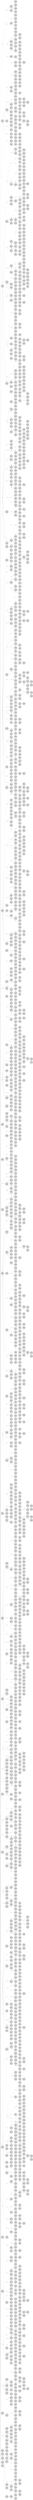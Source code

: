 digraph {
	rankdir = LR;
	ordering = out;
	edge [arrowsize=0.4,fontsize=10]
	node4458A33D [label="",style=filled,fillcolor=lightgrey,shape=circle,width=.1,height=.1];
//------leaves------
	node5CE10417 [label="[Ljava.lang.Object;@30d0187f",shape=point,style=filled,fillcolor=lightgrey,shape=circle,width=.07,height=.07]
	node4E63B052 [label="[Ljava.lang.Object;@4f23a3e8",shape=point,style=filled,fillcolor=lightgrey,shape=circle,width=.07,height=.07]
	node1B36C7A7 [label="[Ljava.lang.Object;@2b95375e",shape=point,style=filled,fillcolor=lightgrey,shape=circle,width=.07,height=.07]
	node78A7E35E [label="[Ljava.lang.Object;@2a493341",shape=point,style=filled,fillcolor=lightgrey,shape=circle,width=.07,height=.07]
	node7EFD250 [label="[Ljava.lang.Object;@5c23a34",shape=point,style=filled,fillcolor=lightgrey,shape=circle,width=.07,height=.07]
	node423894C1 [label="[Ljava.lang.Object;@210874fc",shape=point,style=filled,fillcolor=lightgrey,shape=circle,width=.07,height=.07]
	node580C4FDF [label="[Ljava.lang.Object;@4c0bdd70",shape=point,style=filled,fillcolor=lightgrey,shape=circle,width=.07,height=.07]
	node4A13C6AC [label="[Ljava.lang.Object;@285ef486",shape=point,style=filled,fillcolor=lightgrey,shape=circle,width=.07,height=.07]
	node129624E5 [label="[Ljava.lang.Object;@e49b9a",shape=point,style=filled,fillcolor=lightgrey,shape=circle,width=.07,height=.07]
	node54160B8C [label="[Ljava.lang.Object;@bb33f4c",shape=point,style=filled,fillcolor=lightgrey,shape=circle,width=.07,height=.07]
	node28A183D3 [label="[Ljava.lang.Object;@c3de516",shape=point,style=filled,fillcolor=lightgrey,shape=circle,width=.07,height=.07]
	node6893C576 [label="[Ljava.lang.Object;@7a48ce77",shape=point,style=filled,fillcolor=lightgrey,shape=circle,width=.07,height=.07]
	node5E5365F6 [label="[Ljava.lang.Object;@3da53e7f",shape=point,style=filled,fillcolor=lightgrey,shape=circle,width=.07,height=.07]
	node4B6BF4C8 [label="[Ljava.lang.Object;@776cb0a4",shape=point,style=filled,fillcolor=lightgrey,shape=circle,width=.07,height=.07]
	node3255176A [label="[Ljava.lang.Object;@26178199",shape=point,style=filled,fillcolor=lightgrey,shape=circle,width=.07,height=.07]
	node32CEFC27 [label="[Ljava.lang.Object;@2035834a",shape=point,style=filled,fillcolor=lightgrey,shape=circle,width=.07,height=.07]
	node3A412E61 [label="[Ljava.lang.Object;@20c06bf9",shape=point,style=filled,fillcolor=lightgrey,shape=circle,width=.07,height=.07]
	node65AA8402 [label="[Ljava.lang.Object;@6909742e",shape=point,style=filled,fillcolor=lightgrey,shape=circle,width=.07,height=.07]
	node5A887D48 [label="[Ljava.lang.Object;@79344a43",shape=point,style=filled,fillcolor=lightgrey,shape=circle,width=.07,height=.07]
	node488F5BF3 [label="[Ljava.lang.Object;@6a85fec8",shape=point,style=filled,fillcolor=lightgrey,shape=circle,width=.07,height=.07]
	node73FEBCED [label="[Ljava.lang.Object;@28439683",shape=point,style=filled,fillcolor=lightgrey,shape=circle,width=.07,height=.07]
	node1A2100BB [label="[Ljava.lang.Object;@5f97ce89",shape=point,style=filled,fillcolor=lightgrey,shape=circle,width=.07,height=.07]
	node59881842 [label="[Ljava.lang.Object;@6d4b7a7e",shape=point,style=filled,fillcolor=lightgrey,shape=circle,width=.07,height=.07]
	node7F7D9BB4 [label="[Ljava.lang.Object;@1effe154",shape=point,style=filled,fillcolor=lightgrey,shape=circle,width=.07,height=.07]
	node72CB0C1 [label="[Ljava.lang.Object;@3102a2d0",shape=point,style=filled,fillcolor=lightgrey,shape=circle,width=.07,height=.07]
	node22B12F7F [label="[Ljava.lang.Object;@43258f3c",shape=point,style=filled,fillcolor=lightgrey,shape=circle,width=.07,height=.07]
	node21ED8521 [label="[Ljava.lang.Object;@55da7ee",shape=point,style=filled,fillcolor=lightgrey,shape=circle,width=.07,height=.07]
	node2EBCBAED [label="[Ljava.lang.Object;@410f8c69",shape=point,style=filled,fillcolor=lightgrey,shape=circle,width=.07,height=.07]
	nodeC06DDE4 [label="[Ljava.lang.Object;@648c695d",shape=point,style=filled,fillcolor=lightgrey,shape=circle,width=.07,height=.07]
	node2F2CCCF3 [label="[Ljava.lang.Object;@12fd61bb",shape=point,style=filled,fillcolor=lightgrey,shape=circle,width=.07,height=.07]
	node282E67FD [label="[Ljava.lang.Object;@2f6f3524",shape=point,style=filled,fillcolor=lightgrey,shape=circle,width=.07,height=.07]
	node666D2F6E [label="[Ljava.lang.Object;@1fe46aa1",shape=point,style=filled,fillcolor=lightgrey,shape=circle,width=.07,height=.07]
	node442EF72F [label="[Ljava.lang.Object;@12be3c9b",shape=point,style=filled,fillcolor=lightgrey,shape=circle,width=.07,height=.07]
	node1DA767FD [label="[Ljava.lang.Object;@212aa78a",shape=point,style=filled,fillcolor=lightgrey,shape=circle,width=.07,height=.07]
	node120EAB0F [label="[Ljava.lang.Object;@71371731",shape=point,style=filled,fillcolor=lightgrey,shape=circle,width=.07,height=.07]
	node57090E65 [label="[Ljava.lang.Object;@23ebf5f9",shape=point,style=filled,fillcolor=lightgrey,shape=circle,width=.07,height=.07]
	node44DA7458 [label="[Ljava.lang.Object;@d9d6d6d",shape=point,style=filled,fillcolor=lightgrey,shape=circle,width=.07,height=.07]
	node1278209D [label="[Ljava.lang.Object;@6e405b16",shape=point,style=filled,fillcolor=lightgrey,shape=circle,width=.07,height=.07]
	node79AF9A32 [label="[Ljava.lang.Object;@1f3f766f",shape=point,style=filled,fillcolor=lightgrey,shape=circle,width=.07,height=.07]
	node4C90D1DD [label="[Ljava.lang.Object;@2064abb2",shape=point,style=filled,fillcolor=lightgrey,shape=circle,width=.07,height=.07]
	node259FDB86 [label="[Ljava.lang.Object;@41774d54",shape=point,style=filled,fillcolor=lightgrey,shape=circle,width=.07,height=.07]
	nodeBA3729E [label="[Ljava.lang.Object;@e9f7163",shape=point,style=filled,fillcolor=lightgrey,shape=circle,width=.07,height=.07]
	node5587D8DD [label="[Ljava.lang.Object;@2ee122d4",shape=point,style=filled,fillcolor=lightgrey,shape=circle,width=.07,height=.07]
	node3EC69214 [label="[Ljava.lang.Object;@4b27e8c6",shape=point,style=filled,fillcolor=lightgrey,shape=circle,width=.07,height=.07]
	node200D804F [label="[Ljava.lang.Object;@7dde118",shape=point,style=filled,fillcolor=lightgrey,shape=circle,width=.07,height=.07]
	nodeD8195C5 [label="[Ljava.lang.Object;@79143d6b",shape=point,style=filled,fillcolor=lightgrey,shape=circle,width=.07,height=.07]
	node35D7C5FE [label="[Ljava.lang.Object;@5d6a277d",shape=point,style=filled,fillcolor=lightgrey,shape=circle,width=.07,height=.07]
	node5CC4AEA8 [label="[Ljava.lang.Object;@4e33f3e",shape=point,style=filled,fillcolor=lightgrey,shape=circle,width=.07,height=.07]
	nodeF10E269 [label="[Ljava.lang.Object;@3cd6d39",shape=point,style=filled,fillcolor=lightgrey,shape=circle,width=.07,height=.07]
	node7A053206 [label="[Ljava.lang.Object;@6782e8b7",shape=point,style=filled,fillcolor=lightgrey,shape=circle,width=.07,height=.07]
	node6F895D84 [label="[Ljava.lang.Object;@74541e9",shape=point,style=filled,fillcolor=lightgrey,shape=circle,width=.07,height=.07]
	node5483C605 [label="[Ljava.lang.Object;@24b44b72",shape=point,style=filled,fillcolor=lightgrey,shape=circle,width=.07,height=.07]
	node174571D [label="[Ljava.lang.Object;@2c9304d3",shape=point,style=filled,fillcolor=lightgrey,shape=circle,width=.07,height=.07]
	node66EA5CAA [label="[Ljava.lang.Object;@608374de",shape=point,style=filled,fillcolor=lightgrey,shape=circle,width=.07,height=.07]
	node436C0B6C [label="[Ljava.lang.Object;@776d2a4e",shape=point,style=filled,fillcolor=lightgrey,shape=circle,width=.07,height=.07]
	node43D63705 [label="[Ljava.lang.Object;@38889e25",shape=point,style=filled,fillcolor=lightgrey,shape=circle,width=.07,height=.07]
	node1B9CC533 [label="[Ljava.lang.Object;@53da354",shape=point,style=filled,fillcolor=lightgrey,shape=circle,width=.07,height=.07]
	node77A1C2E9 [label="[Ljava.lang.Object;@ba4038e",shape=point,style=filled,fillcolor=lightgrey,shape=circle,width=.07,height=.07]
	node76ECEA94 [label="[Ljava.lang.Object;@1ea3d01e",shape=point,style=filled,fillcolor=lightgrey,shape=circle,width=.07,height=.07]
	node676CFFA9 [label="[Ljava.lang.Object;@4cff28b9",shape=point,style=filled,fillcolor=lightgrey,shape=circle,width=.07,height=.07]
	node5DD6C3F8 [label="[Ljava.lang.Object;@5d75cb7c",shape=point,style=filled,fillcolor=lightgrey,shape=circle,width=.07,height=.07]
	node5D64F6CC [label="[Ljava.lang.Object;@68eba739",shape=point,style=filled,fillcolor=lightgrey,shape=circle,width=.07,height=.07]
	node3C960DF [label="[Ljava.lang.Object;@709475f1",shape=point,style=filled,fillcolor=lightgrey,shape=circle,width=.07,height=.07]
	nodeA3C2FB9 [label="[Ljava.lang.Object;@3fdb83a8",shape=point,style=filled,fillcolor=lightgrey,shape=circle,width=.07,height=.07]
	node77DCC314 [label="[Ljava.lang.Object;@24b40be3",shape=point,style=filled,fillcolor=lightgrey,shape=circle,width=.07,height=.07]
	node4F9EA92B [label="[Ljava.lang.Object;@2c3ba5b3",shape=point,style=filled,fillcolor=lightgrey,shape=circle,width=.07,height=.07]
	node3D6E0743 [label="[Ljava.lang.Object;@3901e81e",shape=point,style=filled,fillcolor=lightgrey,shape=circle,width=.07,height=.07]
	node36CC9E4 [label="[Ljava.lang.Object;@728bf207",shape=point,style=filled,fillcolor=lightgrey,shape=circle,width=.07,height=.07]
	node3F12B70A [label="[Ljava.lang.Object;@965f9ee",shape=point,style=filled,fillcolor=lightgrey,shape=circle,width=.07,height=.07]
	node6CA322CF [label="[Ljava.lang.Object;@4195fe96",shape=point,style=filled,fillcolor=lightgrey,shape=circle,width=.07,height=.07]
	node6B15BB49 [label="[Ljava.lang.Object;@4d19954c",shape=point,style=filled,fillcolor=lightgrey,shape=circle,width=.07,height=.07]
	node38D9637A [label="[Ljava.lang.Object;@56565bb9",shape=point,style=filled,fillcolor=lightgrey,shape=circle,width=.07,height=.07]
	node105F6DC9 [label="[Ljava.lang.Object;@11ed397b",shape=point,style=filled,fillcolor=lightgrey,shape=circle,width=.07,height=.07]
	node625C5A8F [label="[Ljava.lang.Object;@6335eee",shape=point,style=filled,fillcolor=lightgrey,shape=circle,width=.07,height=.07]
	node6D694AC4 [label="[Ljava.lang.Object;@15b780f3",shape=point,style=filled,fillcolor=lightgrey,shape=circle,width=.07,height=.07]
	node153F38E8 [label="[Ljava.lang.Object;@967c08f",shape=point,style=filled,fillcolor=lightgrey,shape=circle,width=.07,height=.07]
	node2E7F940D [label="[Ljava.lang.Object;@7e63929",shape=point,style=filled,fillcolor=lightgrey,shape=circle,width=.07,height=.07]
	node6B72B945 [label="[Ljava.lang.Object;@5c266f1c",shape=point,style=filled,fillcolor=lightgrey,shape=circle,width=.07,height=.07]
	nodeE2B4769 [label="[Ljava.lang.Object;@383208f4",shape=point,style=filled,fillcolor=lightgrey,shape=circle,width=.07,height=.07]
	node46743626 [label="[Ljava.lang.Object;@2945ef7b",shape=point,style=filled,fillcolor=lightgrey,shape=circle,width=.07,height=.07]
	node7D81F535 [label="[Ljava.lang.Object;@55dc37d9",shape=point,style=filled,fillcolor=lightgrey,shape=circle,width=.07,height=.07]
	node32FEEE42 [label="[Ljava.lang.Object;@34c6e151",shape=point,style=filled,fillcolor=lightgrey,shape=circle,width=.07,height=.07]
	node461C92A1 [label="[Ljava.lang.Object;@724a1744",shape=point,style=filled,fillcolor=lightgrey,shape=circle,width=.07,height=.07]
	node37037BB1 [label="[Ljava.lang.Object;@34ccd869",shape=point,style=filled,fillcolor=lightgrey,shape=circle,width=.07,height=.07]
	node1667CDCB [label="[Ljava.lang.Object;@34350874",shape=point,style=filled,fillcolor=lightgrey,shape=circle,width=.07,height=.07]
	node18C733B0 [label="[Ljava.lang.Object;@4a9abf51",shape=point,style=filled,fillcolor=lightgrey,shape=circle,width=.07,height=.07]
	node62BB3A5C [label="[Ljava.lang.Object;@7ed1f8d7",shape=point,style=filled,fillcolor=lightgrey,shape=circle,width=.07,height=.07]
	node5F2A0E0E [label="[Ljava.lang.Object;@4055528d",shape=point,style=filled,fillcolor=lightgrey,shape=circle,width=.07,height=.07]
	node7B07E901 [label="[Ljava.lang.Object;@a61b1f6",shape=point,style=filled,fillcolor=lightgrey,shape=circle,width=.07,height=.07]
	node53494CA [label="[Ljava.lang.Object;@6f1f6fdb",shape=point,style=filled,fillcolor=lightgrey,shape=circle,width=.07,height=.07]
	node2B14DCD8 [label="[Ljava.lang.Object;@2cfd264d",shape=point,style=filled,fillcolor=lightgrey,shape=circle,width=.07,height=.07]
	nodeDCE65DC [label="[Ljava.lang.Object;@19bbb209",shape=point,style=filled,fillcolor=lightgrey,shape=circle,width=.07,height=.07]
	node14445FFA [label="[Ljava.lang.Object;@51cedc71",shape=point,style=filled,fillcolor=lightgrey,shape=circle,width=.07,height=.07]
	node2F50B311 [label="[Ljava.lang.Object;@6bbf6708",shape=point,style=filled,fillcolor=lightgrey,shape=circle,width=.07,height=.07]
	node5D324E0A [label="[Ljava.lang.Object;@7a382c89",shape=point,style=filled,fillcolor=lightgrey,shape=circle,width=.07,height=.07]
	node505AC0E4 [label="[Ljava.lang.Object;@40cd6ac0",shape=point,style=filled,fillcolor=lightgrey,shape=circle,width=.07,height=.07]
	nodeFC03ECD [label="[Ljava.lang.Object;@34a707d8",shape=point,style=filled,fillcolor=lightgrey,shape=circle,width=.07,height=.07]
	node327CBC48 [label="[Ljava.lang.Object;@19cc5bad",shape=point,style=filled,fillcolor=lightgrey,shape=circle,width=.07,height=.07]
	node17F4280F [label="[Ljava.lang.Object;@1b6164ee",shape=point,style=filled,fillcolor=lightgrey,shape=circle,width=.07,height=.07]
	node4CA81536 [label="[Ljava.lang.Object;@37422e3d",shape=point,style=filled,fillcolor=lightgrey,shape=circle,width=.07,height=.07]
	node1C0CC8A [label="[Ljava.lang.Object;@11169e48",shape=point,style=filled,fillcolor=lightgrey,shape=circle,width=.07,height=.07]
	node1D9B28F9 [label="[Ljava.lang.Object;@3b8edeb1",shape=point,style=filled,fillcolor=lightgrey,shape=circle,width=.07,height=.07]
	node3C2DE1D6 [label="[Ljava.lang.Object;@19ecdcc5",shape=point,style=filled,fillcolor=lightgrey,shape=circle,width=.07,height=.07]
	node5DF4E3E1 [label="[Ljava.lang.Object;@10c2d5b8",shape=point,style=filled,fillcolor=lightgrey,shape=circle,width=.07,height=.07]
	node43B2B527 [label="[Ljava.lang.Object;@3cc75360",shape=point,style=filled,fillcolor=lightgrey,shape=circle,width=.07,height=.07]
	node465644F2 [label="[Ljava.lang.Object;@40bf2695",shape=point,style=filled,fillcolor=lightgrey,shape=circle,width=.07,height=.07]
	node16F2B828 [label="[Ljava.lang.Object;@1028b5c5",shape=point,style=filled,fillcolor=lightgrey,shape=circle,width=.07,height=.07]
	node642D02E6 [label="[Ljava.lang.Object;@5d1f1b78",shape=point,style=filled,fillcolor=lightgrey,shape=circle,width=.07,height=.07]
	node5EAFDB0B [label="[Ljava.lang.Object;@bfcdb86",shape=point,style=filled,fillcolor=lightgrey,shape=circle,width=.07,height=.07]
	node74AD22D [label="[Ljava.lang.Object;@222bdd67",shape=point,style=filled,fillcolor=lightgrey,shape=circle,width=.07,height=.07]
	node2FC2DAA [label="[Ljava.lang.Object;@6f31f698",shape=point,style=filled,fillcolor=lightgrey,shape=circle,width=.07,height=.07]
	node3E3B9AE9 [label="[Ljava.lang.Object;@4287a8ac",shape=point,style=filled,fillcolor=lightgrey,shape=circle,width=.07,height=.07]
	node21755C2B [label="[Ljava.lang.Object;@4110fbab",shape=point,style=filled,fillcolor=lightgrey,shape=circle,width=.07,height=.07]
	node239ECDB2 [label="[Ljava.lang.Object;@5ca3c3a5",shape=point,style=filled,fillcolor=lightgrey,shape=circle,width=.07,height=.07]
	node573C481E [label="[Ljava.lang.Object;@11373cf1",shape=point,style=filled,fillcolor=lightgrey,shape=circle,width=.07,height=.07]
	node44119038 [label="[Ljava.lang.Object;@66dddf4",shape=point,style=filled,fillcolor=lightgrey,shape=circle,width=.07,height=.07]
	node3324199F [label="[Ljava.lang.Object;@1b5c7bbe",shape=point,style=filled,fillcolor=lightgrey,shape=circle,width=.07,height=.07]
	node5384A8BD [label="[Ljava.lang.Object;@3b6e4d44",shape=point,style=filled,fillcolor=lightgrey,shape=circle,width=.07,height=.07]
	node28955357 [label="[Ljava.lang.Object;@506c4c70",shape=point,style=filled,fillcolor=lightgrey,shape=circle,width=.07,height=.07]
	node265BD780 [label="[Ljava.lang.Object;@6f96ba62",shape=point,style=filled,fillcolor=lightgrey,shape=circle,width=.07,height=.07]
	node6D9B432C [label="[Ljava.lang.Object;@5f269d23",shape=point,style=filled,fillcolor=lightgrey,shape=circle,width=.07,height=.07]
	node2739A690 [label="[Ljava.lang.Object;@7d265dbf",shape=point,style=filled,fillcolor=lightgrey,shape=circle,width=.07,height=.07]
	node4A93E314 [label="[Ljava.lang.Object;@2137b0e0",shape=point,style=filled,fillcolor=lightgrey,shape=circle,width=.07,height=.07]
	node4B508F70 [label="[Ljava.lang.Object;@454f800",shape=point,style=filled,fillcolor=lightgrey,shape=circle,width=.07,height=.07]
	node518A30DD [label="[Ljava.lang.Object;@4d263abc",shape=point,style=filled,fillcolor=lightgrey,shape=circle,width=.07,height=.07]
	node2421767 [label="[Ljava.lang.Object;@21757bd7",shape=point,style=filled,fillcolor=lightgrey,shape=circle,width=.07,height=.07]
	node2179BBFC [label="[Ljava.lang.Object;@5df686b5",shape=point,style=filled,fillcolor=lightgrey,shape=circle,width=.07,height=.07]
	node4F1D4B43 [label="[Ljava.lang.Object;@45bc3ab4",shape=point,style=filled,fillcolor=lightgrey,shape=circle,width=.07,height=.07]
	node2976DFA4 [label="[Ljava.lang.Object;@40dc2711",shape=point,style=filled,fillcolor=lightgrey,shape=circle,width=.07,height=.07]
	node65BE2B1A [label="[Ljava.lang.Object;@41f3c483",shape=point,style=filled,fillcolor=lightgrey,shape=circle,width=.07,height=.07]
	node5E67A8E6 [label="[Ljava.lang.Object;@7fa2f894",shape=point,style=filled,fillcolor=lightgrey,shape=circle,width=.07,height=.07]
	node6B50FA81 [label="[Ljava.lang.Object;@34d8ecb4",shape=point,style=filled,fillcolor=lightgrey,shape=circle,width=.07,height=.07]
	node571B4251 [label="[Ljava.lang.Object;@3f95767e",shape=point,style=filled,fillcolor=lightgrey,shape=circle,width=.07,height=.07]
	node537D17FF [label="[Ljava.lang.Object;@20b3fc68",shape=point,style=filled,fillcolor=lightgrey,shape=circle,width=.07,height=.07]
	node2D372BE5 [label="[Ljava.lang.Object;@39058ebb",shape=point,style=filled,fillcolor=lightgrey,shape=circle,width=.07,height=.07]
	node2FCA48B [label="[Ljava.lang.Object;@3d934800",shape=point,style=filled,fillcolor=lightgrey,shape=circle,width=.07,height=.07]
	node296F2454 [label="[Ljava.lang.Object;@3c0a1794",shape=point,style=filled,fillcolor=lightgrey,shape=circle,width=.07,height=.07]
	node5B352462 [label="[Ljava.lang.Object;@7c41b44c",shape=point,style=filled,fillcolor=lightgrey,shape=circle,width=.07,height=.07]
	node2CDC6214 [label="[Ljava.lang.Object;@408666ac",shape=point,style=filled,fillcolor=lightgrey,shape=circle,width=.07,height=.07]
	node32625CEA [label="[Ljava.lang.Object;@43706d3e",shape=point,style=filled,fillcolor=lightgrey,shape=circle,width=.07,height=.07]
	nodeC737B86 [label="[Ljava.lang.Object;@7f33cfa2",shape=point,style=filled,fillcolor=lightgrey,shape=circle,width=.07,height=.07]
	node5F9659A2 [label="[Ljava.lang.Object;@1fcfc6f3",shape=point,style=filled,fillcolor=lightgrey,shape=circle,width=.07,height=.07]
	node8F731C7 [label="[Ljava.lang.Object;@69d8a1a4",shape=point,style=filled,fillcolor=lightgrey,shape=circle,width=.07,height=.07]
	node4EEBE74 [label="[Ljava.lang.Object;@65f71844",shape=point,style=filled,fillcolor=lightgrey,shape=circle,width=.07,height=.07]
	node543F7434 [label="[Ljava.lang.Object;@78462a96",shape=point,style=filled,fillcolor=lightgrey,shape=circle,width=.07,height=.07]
	node92A36F4 [label="[Ljava.lang.Object;@54422aad",shape=point,style=filled,fillcolor=lightgrey,shape=circle,width=.07,height=.07]
	node7B737AC5 [label="[Ljava.lang.Object;@32a8fda7",shape=point,style=filled,fillcolor=lightgrey,shape=circle,width=.07,height=.07]
	node6AEDE090 [label="[Ljava.lang.Object;@2f3fb822",shape=point,style=filled,fillcolor=lightgrey,shape=circle,width=.07,height=.07]
	node4F7A5A52 [label="[Ljava.lang.Object;@3acad3df",shape=point,style=filled,fillcolor=lightgrey,shape=circle,width=.07,height=.07]
	node3F264D76 [label="[Ljava.lang.Object;@6d8a0c18",shape=point,style=filled,fillcolor=lightgrey,shape=circle,width=.07,height=.07]
	node70BF7331 [label="[Ljava.lang.Object;@1c0702d2",shape=point,style=filled,fillcolor=lightgrey,shape=circle,width=.07,height=.07]
	node11C7A1D9 [label="[Ljava.lang.Object;@2c908535",shape=point,style=filled,fillcolor=lightgrey,shape=circle,width=.07,height=.07]
	node273D4D6D [label="[Ljava.lang.Object;@388caca",shape=point,style=filled,fillcolor=lightgrey,shape=circle,width=.07,height=.07]
	node2F6D7A0B [label="[Ljava.lang.Object;@7fcfbfe",shape=point,style=filled,fillcolor=lightgrey,shape=circle,width=.07,height=.07]
	node4A679849 [label="[Ljava.lang.Object;@f7cd555",shape=point,style=filled,fillcolor=lightgrey,shape=circle,width=.07,height=.07]
	node4B055B93 [label="[Ljava.lang.Object;@2b467a06",shape=point,style=filled,fillcolor=lightgrey,shape=circle,width=.07,height=.07]
	node5D950AF7 [label="[Ljava.lang.Object;@342aaa6d",shape=point,style=filled,fillcolor=lightgrey,shape=circle,width=.07,height=.07]
	node5592B6B8 [label="[Ljava.lang.Object;@4d1c6046",shape=point,style=filled,fillcolor=lightgrey,shape=circle,width=.07,height=.07]
	node382B19A0 [label="[Ljava.lang.Object;@5933b50a",shape=point,style=filled,fillcolor=lightgrey,shape=circle,width=.07,height=.07]
	node19D4FFE2 [label="[Ljava.lang.Object;@3764b2ce",shape=point,style=filled,fillcolor=lightgrey,shape=circle,width=.07,height=.07]
	node57625B9B [label="[Ljava.lang.Object;@13bd2f98",shape=point,style=filled,fillcolor=lightgrey,shape=circle,width=.07,height=.07]
	node2D28E9E2 [label="[Ljava.lang.Object;@3f48cc4b",shape=point,style=filled,fillcolor=lightgrey,shape=circle,width=.07,height=.07]
	node7AB3F6BA [label="[Ljava.lang.Object;@88d79b",shape=point,style=filled,fillcolor=lightgrey,shape=circle,width=.07,height=.07]
	node6A055991 [label="[Ljava.lang.Object;@1356ea0e",shape=point,style=filled,fillcolor=lightgrey,shape=circle,width=.07,height=.07]
	node76B5C8F8 [label="[Ljava.lang.Object;@3047edba",shape=point,style=filled,fillcolor=lightgrey,shape=circle,width=.07,height=.07]
	node70CEF3F2 [label="[Ljava.lang.Object;@546c617f",shape=point,style=filled,fillcolor=lightgrey,shape=circle,width=.07,height=.07]
	nodeCC68102 [label="[Ljava.lang.Object;@3e3871d",shape=point,style=filled,fillcolor=lightgrey,shape=circle,width=.07,height=.07]
	node4B5A5F0 [label="[Ljava.lang.Object;@33654b80",shape=point,style=filled,fillcolor=lightgrey,shape=circle,width=.07,height=.07]
	nodeB13127F [label="[Ljava.lang.Object;@1457b76f",shape=point,style=filled,fillcolor=lightgrey,shape=circle,width=.07,height=.07]
	node3DE40A30 [label="[Ljava.lang.Object;@24c47f47",shape=point,style=filled,fillcolor=lightgrey,shape=circle,width=.07,height=.07]
	node3757114A [label="[Ljava.lang.Object;@1e123400",shape=point,style=filled,fillcolor=lightgrey,shape=circle,width=.07,height=.07]
	node3BA1878 [label="[Ljava.lang.Object;@483710f",shape=point,style=filled,fillcolor=lightgrey,shape=circle,width=.07,height=.07]
	nodeBD1FD94 [label="[Ljava.lang.Object;@46c7ada",shape=point,style=filled,fillcolor=lightgrey,shape=circle,width=.07,height=.07]
	node5746DBF7 [label="[Ljava.lang.Object;@48d2d319",shape=point,style=filled,fillcolor=lightgrey,shape=circle,width=.07,height=.07]
	node4C6BAACA [label="[Ljava.lang.Object;@2bb6b337",shape=point,style=filled,fillcolor=lightgrey,shape=circle,width=.07,height=.07]
	node4A4E4CD5 [label="[Ljava.lang.Object;@145a149e",shape=point,style=filled,fillcolor=lightgrey,shape=circle,width=.07,height=.07]
	node576D125 [label="[Ljava.lang.Object;@1bc7f5b7",shape=point,style=filled,fillcolor=lightgrey,shape=circle,width=.07,height=.07]
	node23D72AFE [label="[Ljava.lang.Object;@67ed24fe",shape=point,style=filled,fillcolor=lightgrey,shape=circle,width=.07,height=.07]
	node54A12EDF [label="[Ljava.lang.Object;@706f13b1",shape=point,style=filled,fillcolor=lightgrey,shape=circle,width=.07,height=.07]
	node6AF54798 [label="[Ljava.lang.Object;@643154ec",shape=point,style=filled,fillcolor=lightgrey,shape=circle,width=.07,height=.07]
	node393B5963 [label="[Ljava.lang.Object;@31c1276e",shape=point,style=filled,fillcolor=lightgrey,shape=circle,width=.07,height=.07]
	node71C87F49 [label="[Ljava.lang.Object;@1fb0d3a8",shape=point,style=filled,fillcolor=lightgrey,shape=circle,width=.07,height=.07]
	node7C23717C [label="[Ljava.lang.Object;@4461c3c1",shape=point,style=filled,fillcolor=lightgrey,shape=circle,width=.07,height=.07]
	node7661CE33 [label="[Ljava.lang.Object;@6f557ec4",shape=point,style=filled,fillcolor=lightgrey,shape=circle,width=.07,height=.07]
	node81A4AC3 [label="[Ljava.lang.Object;@422fefca",shape=point,style=filled,fillcolor=lightgrey,shape=circle,width=.07,height=.07]
	node3A47B1EA [label="[Ljava.lang.Object;@7e205b38",shape=point,style=filled,fillcolor=lightgrey,shape=circle,width=.07,height=.07]
	node24364A6D [label="[Ljava.lang.Object;@19daa09e",shape=point,style=filled,fillcolor=lightgrey,shape=circle,width=.07,height=.07]
	node1E959AAE [label="[Ljava.lang.Object;@6210fbdf",shape=point,style=filled,fillcolor=lightgrey,shape=circle,width=.07,height=.07]
	node74E3B0D2 [label="[Ljava.lang.Object;@38712080",shape=point,style=filled,fillcolor=lightgrey,shape=circle,width=.07,height=.07]
	nodeA839DCA [label="[Ljava.lang.Object;@6fa85146",shape=point,style=filled,fillcolor=lightgrey,shape=circle,width=.07,height=.07]
	node6240941 [label="[Ljava.lang.Object;@37605c25",shape=point,style=filled,fillcolor=lightgrey,shape=circle,width=.07,height=.07]
	node211BFACE [label="[Ljava.lang.Object;@c94bdca",shape=point,style=filled,fillcolor=lightgrey,shape=circle,width=.07,height=.07]
	node2ADCC318 [label="[Ljava.lang.Object;@1f682312",shape=point,style=filled,fillcolor=lightgrey,shape=circle,width=.07,height=.07]
	node615B77BB [label="[Ljava.lang.Object;@4808ecb7",shape=point,style=filled,fillcolor=lightgrey,shape=circle,width=.07,height=.07]
	node48022AD [label="[Ljava.lang.Object;@5a2ee19c",shape=point,style=filled,fillcolor=lightgrey,shape=circle,width=.07,height=.07]
	node6072B3CD [label="[Ljava.lang.Object;@6f108620",shape=point,style=filled,fillcolor=lightgrey,shape=circle,width=.07,height=.07]
	node6A805425 [label="[Ljava.lang.Object;@470f7ae8",shape=point,style=filled,fillcolor=lightgrey,shape=circle,width=.07,height=.07]
	node3216551F [label="[Ljava.lang.Object;@59dcf4fb",shape=point,style=filled,fillcolor=lightgrey,shape=circle,width=.07,height=.07]
	node3195B299 [label="[Ljava.lang.Object;@df14679",shape=point,style=filled,fillcolor=lightgrey,shape=circle,width=.07,height=.07]
	nodeDCF5475 [label="[Ljava.lang.Object;@338a121b",shape=point,style=filled,fillcolor=lightgrey,shape=circle,width=.07,height=.07]
	node2F977F89 [label="[Ljava.lang.Object;@28d2268c",shape=point,style=filled,fillcolor=lightgrey,shape=circle,width=.07,height=.07]
	node5F49B31F [label="[Ljava.lang.Object;@3cb07827",shape=point,style=filled,fillcolor=lightgrey,shape=circle,width=.07,height=.07]
	node28CF230F [label="[Ljava.lang.Object;@119086dc",shape=point,style=filled,fillcolor=lightgrey,shape=circle,width=.07,height=.07]
	node3D30EBA [label="[Ljava.lang.Object;@3c1d3fa7",shape=point,style=filled,fillcolor=lightgrey,shape=circle,width=.07,height=.07]
	node6D9BA470 [label="[Ljava.lang.Object;@78287979",shape=point,style=filled,fillcolor=lightgrey,shape=circle,width=.07,height=.07]
	node63151E18 [label="[Ljava.lang.Object;@36a0f5da",shape=point,style=filled,fillcolor=lightgrey,shape=circle,width=.07,height=.07]
	node6286F5A [label="[Ljava.lang.Object;@3d703d57",shape=point,style=filled,fillcolor=lightgrey,shape=circle,width=.07,height=.07]
	node765E113F [label="[Ljava.lang.Object;@4761340b",shape=point,style=filled,fillcolor=lightgrey,shape=circle,width=.07,height=.07]
	node276D102 [label="[Ljava.lang.Object;@3ed0ce9e",shape=point,style=filled,fillcolor=lightgrey,shape=circle,width=.07,height=.07]
	node3881F792 [label="[Ljava.lang.Object;@760e4de5",shape=point,style=filled,fillcolor=lightgrey,shape=circle,width=.07,height=.07]
	node42446CE7 [label="[Ljava.lang.Object;@7a58fe0f",shape=point,style=filled,fillcolor=lightgrey,shape=circle,width=.07,height=.07]
	node4DD2BBB1 [label="[Ljava.lang.Object;@4937b68b",shape=point,style=filled,fillcolor=lightgrey,shape=circle,width=.07,height=.07]
	node2875D81E [label="[Ljava.lang.Object;@15e0e399",shape=point,style=filled,fillcolor=lightgrey,shape=circle,width=.07,height=.07]
	node4D37CDA7 [label="[Ljava.lang.Object;@39c0a964",shape=point,style=filled,fillcolor=lightgrey,shape=circle,width=.07,height=.07]
	node3F73336A [label="[Ljava.lang.Object;@2d1de336",shape=point,style=filled,fillcolor=lightgrey,shape=circle,width=.07,height=.07]
	node5EB459C7 [label="[Ljava.lang.Object;@620350fc",shape=point,style=filled,fillcolor=lightgrey,shape=circle,width=.07,height=.07]
	node444DD7B5 [label="[Ljava.lang.Object;@60b9859",shape=point,style=filled,fillcolor=lightgrey,shape=circle,width=.07,height=.07]
	node7A8D933E [label="[Ljava.lang.Object;@271a823",shape=point,style=filled,fillcolor=lightgrey,shape=circle,width=.07,height=.07]
	node282B27A7 [label="[Ljava.lang.Object;@7238abab",shape=point,style=filled,fillcolor=lightgrey,shape=circle,width=.07,height=.07]
	node643AD2B1 [label="[Ljava.lang.Object;@6b855ea5",shape=point,style=filled,fillcolor=lightgrey,shape=circle,width=.07,height=.07]
	node1A624A6D [label="[Ljava.lang.Object;@2db0df79",shape=point,style=filled,fillcolor=lightgrey,shape=circle,width=.07,height=.07]
	node1FAD3F24 [label="[Ljava.lang.Object;@5e1c3a02",shape=point,style=filled,fillcolor=lightgrey,shape=circle,width=.07,height=.07]
	node5625328E [label="[Ljava.lang.Object;@7d457424",shape=point,style=filled,fillcolor=lightgrey,shape=circle,width=.07,height=.07]
	nodeB6720B7 [label="[Ljava.lang.Object;@3494d7f3",shape=point,style=filled,fillcolor=lightgrey,shape=circle,width=.07,height=.07]
	node4BDA32AD [label="[Ljava.lang.Object;@1de88ba6",shape=point,style=filled,fillcolor=lightgrey,shape=circle,width=.07,height=.07]
	node2F386234 [label="[Ljava.lang.Object;@3d01036f",shape=point,style=filled,fillcolor=lightgrey,shape=circle,width=.07,height=.07]
	node27D41138 [label="[Ljava.lang.Object;@7eb80bdf",shape=point,style=filled,fillcolor=lightgrey,shape=circle,width=.07,height=.07]
	node127DEFFE [label="[Ljava.lang.Object;@27529ca5",shape=point,style=filled,fillcolor=lightgrey,shape=circle,width=.07,height=.07]
	node200804A6 [label="[Ljava.lang.Object;@1e50058b",shape=point,style=filled,fillcolor=lightgrey,shape=circle,width=.07,height=.07]
	node632F1BA0 [label="[Ljava.lang.Object;@50ab14d4",shape=point,style=filled,fillcolor=lightgrey,shape=circle,width=.07,height=.07]
	node30660753 [label="[Ljava.lang.Object;@2e843089",shape=point,style=filled,fillcolor=lightgrey,shape=circle,width=.07,height=.07]
	node356DDCE2 [label="[Ljava.lang.Object;@3d68632f",shape=point,style=filled,fillcolor=lightgrey,shape=circle,width=.07,height=.07]
	node3DB4A74E [label="[Ljava.lang.Object;@32bbc809",shape=point,style=filled,fillcolor=lightgrey,shape=circle,width=.07,height=.07]
	node696A9870 [label="[Ljava.lang.Object;@1765ef69",shape=point,style=filled,fillcolor=lightgrey,shape=circle,width=.07,height=.07]
	nodeFF3A41C [label="[Ljava.lang.Object;@6364ce6b",shape=point,style=filled,fillcolor=lightgrey,shape=circle,width=.07,height=.07]
	node5E70636F [label="[Ljava.lang.Object;@66d6d16f",shape=point,style=filled,fillcolor=lightgrey,shape=circle,width=.07,height=.07]
	node74175AED [label="[Ljava.lang.Object;@31c5c592",shape=point,style=filled,fillcolor=lightgrey,shape=circle,width=.07,height=.07]
	node6C73B3DE [label="[Ljava.lang.Object;@3c7e5a96",shape=point,style=filled,fillcolor=lightgrey,shape=circle,width=.07,height=.07]
	node72F0BFC6 [label="[Ljava.lang.Object;@6d061d5f",shape=point,style=filled,fillcolor=lightgrey,shape=circle,width=.07,height=.07]
	node1C9AAE62 [label="[Ljava.lang.Object;@527efd8d",shape=point,style=filled,fillcolor=lightgrey,shape=circle,width=.07,height=.07]
	node2507668B [label="[Ljava.lang.Object;@78367b91",shape=point,style=filled,fillcolor=lightgrey,shape=circle,width=.07,height=.07]
	node3196234B [label="[Ljava.lang.Object;@14212261",shape=point,style=filled,fillcolor=lightgrey,shape=circle,width=.07,height=.07]
	nodeA8C2D50 [label="[Ljava.lang.Object;@41ad2563",shape=point,style=filled,fillcolor=lightgrey,shape=circle,width=.07,height=.07]
	node41A1DA66 [label="[Ljava.lang.Object;@5c8eda19",shape=point,style=filled,fillcolor=lightgrey,shape=circle,width=.07,height=.07]
	node37838A75 [label="[Ljava.lang.Object;@1f2d37db",shape=point,style=filled,fillcolor=lightgrey,shape=circle,width=.07,height=.07]
	node5090ACB2 [label="[Ljava.lang.Object;@7a64faab",shape=point,style=filled,fillcolor=lightgrey,shape=circle,width=.07,height=.07]
	node519F07B0 [label="[Ljava.lang.Object;@277a71b7",shape=point,style=filled,fillcolor=lightgrey,shape=circle,width=.07,height=.07]
	node72DABCD6 [label="[Ljava.lang.Object;@2f36a184",shape=point,style=filled,fillcolor=lightgrey,shape=circle,width=.07,height=.07]
	node63D8155 [label="[Ljava.lang.Object;@723eafec",shape=point,style=filled,fillcolor=lightgrey,shape=circle,width=.07,height=.07]
	node55A59171 [label="[Ljava.lang.Object;@4f0530c0",shape=point,style=filled,fillcolor=lightgrey,shape=circle,width=.07,height=.07]
	node2558275C [label="[Ljava.lang.Object;@229eadd4",shape=point,style=filled,fillcolor=lightgrey,shape=circle,width=.07,height=.07]
	node5B498EEF [label="[Ljava.lang.Object;@3dac3676",shape=point,style=filled,fillcolor=lightgrey,shape=circle,width=.07,height=.07]
	node592A9458 [label="[Ljava.lang.Object;@e8d72a4",shape=point,style=filled,fillcolor=lightgrey,shape=circle,width=.07,height=.07]
	node19A4AB6C [label="[Ljava.lang.Object;@45e721a8",shape=point,style=filled,fillcolor=lightgrey,shape=circle,width=.07,height=.07]
	node48E2E518 [label="[Ljava.lang.Object;@2d1fa6f2",shape=point,style=filled,fillcolor=lightgrey,shape=circle,width=.07,height=.07]
	node115C87F6 [label="[Ljava.lang.Object;@6d4a0e14",shape=point,style=filled,fillcolor=lightgrey,shape=circle,width=.07,height=.07]
	node32DFFC80 [label="[Ljava.lang.Object;@62a7f41f",shape=point,style=filled,fillcolor=lightgrey,shape=circle,width=.07,height=.07]
	node1731BC8A [label="[Ljava.lang.Object;@2ab62ad6",shape=point,style=filled,fillcolor=lightgrey,shape=circle,width=.07,height=.07]
	node67C0F8FC [label="[Ljava.lang.Object;@3a1aef17",shape=point,style=filled,fillcolor=lightgrey,shape=circle,width=.07,height=.07]
	node2055D132 [label="[Ljava.lang.Object;@3baebf74",shape=point,style=filled,fillcolor=lightgrey,shape=circle,width=.07,height=.07]
	node5B49B7E5 [label="[Ljava.lang.Object;@36c689cc",shape=point,style=filled,fillcolor=lightgrey,shape=circle,width=.07,height=.07]
	node38140267 [label="[Ljava.lang.Object;@768f5f0e",shape=point,style=filled,fillcolor=lightgrey,shape=circle,width=.07,height=.07]
	node606F38A5 [label="[Ljava.lang.Object;@6265558d",shape=point,style=filled,fillcolor=lightgrey,shape=circle,width=.07,height=.07]
	node7A7A749C [label="[Ljava.lang.Object;@760133f2",shape=point,style=filled,fillcolor=lightgrey,shape=circle,width=.07,height=.07]
	node6FB29787 [label="[Ljava.lang.Object;@27b37ec1",shape=point,style=filled,fillcolor=lightgrey,shape=circle,width=.07,height=.07]
	nodeE44303F [label="[Ljava.lang.Object;@71250ca6",shape=point,style=filled,fillcolor=lightgrey,shape=circle,width=.07,height=.07]
	nodeA50B3AA [label="[Ljava.lang.Object;@36a99157",shape=point,style=filled,fillcolor=lightgrey,shape=circle,width=.07,height=.07]
	node19439A75 [label="[Ljava.lang.Object;@40dae5c7",shape=point,style=filled,fillcolor=lightgrey,shape=circle,width=.07,height=.07]
	node4F18D395 [label="[Ljava.lang.Object;@3541c008",shape=point,style=filled,fillcolor=lightgrey,shape=circle,width=.07,height=.07]
	node30D474E7 [label="[Ljava.lang.Object;@27374be7",shape=point,style=filled,fillcolor=lightgrey,shape=circle,width=.07,height=.07]
	node2EBAA0EF [label="[Ljava.lang.Object;@154074b0",shape=point,style=filled,fillcolor=lightgrey,shape=circle,width=.07,height=.07]
	node62049B3 [label="[Ljava.lang.Object;@1b5552e3",shape=point,style=filled,fillcolor=lightgrey,shape=circle,width=.07,height=.07]
	node609334BE [label="[Ljava.lang.Object;@766029e8",shape=point,style=filled,fillcolor=lightgrey,shape=circle,width=.07,height=.07]
	node72099B46 [label="[Ljava.lang.Object;@437a1dae",shape=point,style=filled,fillcolor=lightgrey,shape=circle,width=.07,height=.07]
	node3AB5F7BB [label="[Ljava.lang.Object;@4dedb66c",shape=point,style=filled,fillcolor=lightgrey,shape=circle,width=.07,height=.07]
	node7300C73C [label="[Ljava.lang.Object;@6084339f",shape=point,style=filled,fillcolor=lightgrey,shape=circle,width=.07,height=.07]
	node7519181B [label="[Ljava.lang.Object;@55678e02",shape=point,style=filled,fillcolor=lightgrey,shape=circle,width=.07,height=.07]
	node202B8AB5 [label="[Ljava.lang.Object;@61724de4",shape=point,style=filled,fillcolor=lightgrey,shape=circle,width=.07,height=.07]
	node5C964811 [label="[Ljava.lang.Object;@3568da1f",shape=point,style=filled,fillcolor=lightgrey,shape=circle,width=.07,height=.07]
	node49EA8025 [label="[Ljava.lang.Object;@3a84e991",shape=point,style=filled,fillcolor=lightgrey,shape=circle,width=.07,height=.07]
	node543CE810 [label="[Ljava.lang.Object;@27f768aa",shape=point,style=filled,fillcolor=lightgrey,shape=circle,width=.07,height=.07]
	node3A813FD9 [label="[Ljava.lang.Object;@27d49179",shape=point,style=filled,fillcolor=lightgrey,shape=circle,width=.07,height=.07]
	node149B91FB [label="[Ljava.lang.Object;@83509fa",shape=point,style=filled,fillcolor=lightgrey,shape=circle,width=.07,height=.07]
	node3B7990D2 [label="[Ljava.lang.Object;@3825819d",shape=point,style=filled,fillcolor=lightgrey,shape=circle,width=.07,height=.07]
	node7079CB2B [label="[Ljava.lang.Object;@50237607",shape=point,style=filled,fillcolor=lightgrey,shape=circle,width=.07,height=.07]
	node27AB93D1 [label="[Ljava.lang.Object;@3316c7d0",shape=point,style=filled,fillcolor=lightgrey,shape=circle,width=.07,height=.07]
	nodeD08720A [label="[Ljava.lang.Object;@4650aee2",shape=point,style=filled,fillcolor=lightgrey,shape=circle,width=.07,height=.07]
	node3D9E98E2 [label="[Ljava.lang.Object;@3833f0c6",shape=point,style=filled,fillcolor=lightgrey,shape=circle,width=.07,height=.07]
	node76E55DE8 [label="[Ljava.lang.Object;@3581da68",shape=point,style=filled,fillcolor=lightgrey,shape=circle,width=.07,height=.07]
	node7C111DB2 [label="[Ljava.lang.Object;@5b836736",shape=point,style=filled,fillcolor=lightgrey,shape=circle,width=.07,height=.07]
	node7557BB3 [label="[Ljava.lang.Object;@3cbca3ab",shape=point,style=filled,fillcolor=lightgrey,shape=circle,width=.07,height=.07]
	node48B4D503 [label="[Ljava.lang.Object;@84ea1f4",shape=point,style=filled,fillcolor=lightgrey,shape=circle,width=.07,height=.07]
	node24EADBAD [label="[Ljava.lang.Object;@7d929560",shape=point,style=filled,fillcolor=lightgrey,shape=circle,width=.07,height=.07]
	node13E04B1C [label="[Ljava.lang.Object;@6e5c0995",shape=point,style=filled,fillcolor=lightgrey,shape=circle,width=.07,height=.07]
	node1C999040 [label="[Ljava.lang.Object;@75493f26",shape=point,style=filled,fillcolor=lightgrey,shape=circle,width=.07,height=.07]
	node64E03238 [label="[Ljava.lang.Object;@6afe9f90",shape=point,style=filled,fillcolor=lightgrey,shape=circle,width=.07,height=.07]
	node3A35091F [label="[Ljava.lang.Object;@639b170",shape=point,style=filled,fillcolor=lightgrey,shape=circle,width=.07,height=.07]
	node63AD227D [label="[Ljava.lang.Object;@7db13387",shape=point,style=filled,fillcolor=lightgrey,shape=circle,width=.07,height=.07]
	node6F5EB0DF [label="[Ljava.lang.Object;@24a72e75",shape=point,style=filled,fillcolor=lightgrey,shape=circle,width=.07,height=.07]
	node2E134E56 [label="[Ljava.lang.Object;@5aca7d18",shape=point,style=filled,fillcolor=lightgrey,shape=circle,width=.07,height=.07]
	node4008E6D6 [label="[Ljava.lang.Object;@5d41bc24",shape=point,style=filled,fillcolor=lightgrey,shape=circle,width=.07,height=.07]
	node69143824 [label="[Ljava.lang.Object;@603fbaa3",shape=point,style=filled,fillcolor=lightgrey,shape=circle,width=.07,height=.07]
	node6706CE24 [label="[Ljava.lang.Object;@3776ee7c",shape=point,style=filled,fillcolor=lightgrey,shape=circle,width=.07,height=.07]
	node7FEB25AE [label="[Ljava.lang.Object;@621c6252",shape=point,style=filled,fillcolor=lightgrey,shape=circle,width=.07,height=.07]
	node33BAF7DB [label="[Ljava.lang.Object;@333feade",shape=point,style=filled,fillcolor=lightgrey,shape=circle,width=.07,height=.07]
	node15DF7F42 [label="[Ljava.lang.Object;@14508159",shape=point,style=filled,fillcolor=lightgrey,shape=circle,width=.07,height=.07]
	node7030B827 [label="[Ljava.lang.Object;@3c95d5e5",shape=point,style=filled,fillcolor=lightgrey,shape=circle,width=.07,height=.07]
	node525E985A [label="[Ljava.lang.Object;@42149101",shape=point,style=filled,fillcolor=lightgrey,shape=circle,width=.07,height=.07]
	node3790F8E4 [label="[Ljava.lang.Object;@2538290e",shape=point,style=filled,fillcolor=lightgrey,shape=circle,width=.07,height=.07]
	node382F9BB [label="[Ljava.lang.Object;@6578fc53",shape=point,style=filled,fillcolor=lightgrey,shape=circle,width=.07,height=.07]
	node551F7FC0 [label="[Ljava.lang.Object;@318b5c34",shape=point,style=filled,fillcolor=lightgrey,shape=circle,width=.07,height=.07]
	node25D0249F [label="[Ljava.lang.Object;@7e8ce12",shape=point,style=filled,fillcolor=lightgrey,shape=circle,width=.07,height=.07]
	node29A75050 [label="[Ljava.lang.Object;@4226d3ac",shape=point,style=filled,fillcolor=lightgrey,shape=circle,width=.07,height=.07]
	node66F6F3AB [label="[Ljava.lang.Object;@272f3939",shape=point,style=filled,fillcolor=lightgrey,shape=circle,width=.07,height=.07]
	node3499C85C [label="[Ljava.lang.Object;@4056d6d0",shape=point,style=filled,fillcolor=lightgrey,shape=circle,width=.07,height=.07]
	node11EC0EDA [label="[Ljava.lang.Object;@4f541b2f",shape=point,style=filled,fillcolor=lightgrey,shape=circle,width=.07,height=.07]
	node35F5E1B1 [label="[Ljava.lang.Object;@43635189",shape=point,style=filled,fillcolor=lightgrey,shape=circle,width=.07,height=.07]
	node32881DE1 [label="[Ljava.lang.Object;@5deaf5fc",shape=point,style=filled,fillcolor=lightgrey,shape=circle,width=.07,height=.07]
	node47887F99 [label="[Ljava.lang.Object;@1e3e81f8",shape=point,style=filled,fillcolor=lightgrey,shape=circle,width=.07,height=.07]
	node6C2BF0CB [label="[Ljava.lang.Object;@66e4ada7",shape=point,style=filled,fillcolor=lightgrey,shape=circle,width=.07,height=.07]
	node62947255 [label="[Ljava.lang.Object;@84f1ebe",shape=point,style=filled,fillcolor=lightgrey,shape=circle,width=.07,height=.07]
	node3BD11AD4 [label="[Ljava.lang.Object;@789b019c",shape=point,style=filled,fillcolor=lightgrey,shape=circle,width=.07,height=.07]
	node39DCC200 [label="[Ljava.lang.Object;@4916816b",shape=point,style=filled,fillcolor=lightgrey,shape=circle,width=.07,height=.07]
	node7AA22527 [label="[Ljava.lang.Object;@5a155c0e",shape=point,style=filled,fillcolor=lightgrey,shape=circle,width=.07,height=.07]
	node586598E [label="[Ljava.lang.Object;@78e69d8c",shape=point,style=filled,fillcolor=lightgrey,shape=circle,width=.07,height=.07]
	node130604AA [label="[Ljava.lang.Object;@6303dfe8",shape=point,style=filled,fillcolor=lightgrey,shape=circle,width=.07,height=.07]
	node547EA02F [label="[Ljava.lang.Object;@18384dd1",shape=point,style=filled,fillcolor=lightgrey,shape=circle,width=.07,height=.07]
	node3B382928 [label="[Ljava.lang.Object;@46395d38",shape=point,style=filled,fillcolor=lightgrey,shape=circle,width=.07,height=.07]
	node6767F208 [label="[Ljava.lang.Object;@3d6b6df0",shape=point,style=filled,fillcolor=lightgrey,shape=circle,width=.07,height=.07]
	node4760721C [label="[Ljava.lang.Object;@4b3c3755",shape=point,style=filled,fillcolor=lightgrey,shape=circle,width=.07,height=.07]
	node13936B88 [label="[Ljava.lang.Object;@75f190e7",shape=point,style=filled,fillcolor=lightgrey,shape=circle,width=.07,height=.07]
	node3145ECD7 [label="[Ljava.lang.Object;@1be9e335",shape=point,style=filled,fillcolor=lightgrey,shape=circle,width=.07,height=.07]
	node132E14EB [label="[Ljava.lang.Object;@6a21d8c1",shape=point,style=filled,fillcolor=lightgrey,shape=circle,width=.07,height=.07]
	node749CB206 [label="[Ljava.lang.Object;@20b807eb",shape=point,style=filled,fillcolor=lightgrey,shape=circle,width=.07,height=.07]
	node43D2D65B [label="[Ljava.lang.Object;@27d1e930",shape=point,style=filled,fillcolor=lightgrey,shape=circle,width=.07,height=.07]
	node364C734E [label="[Ljava.lang.Object;@56abad33",shape=point,style=filled,fillcolor=lightgrey,shape=circle,width=.07,height=.07]
	node31EC9B3 [label="[Ljava.lang.Object;@2bae2889",shape=point,style=filled,fillcolor=lightgrey,shape=circle,width=.07,height=.07]
	node7E2DE8B1 [label="[Ljava.lang.Object;@75e40072",shape=point,style=filled,fillcolor=lightgrey,shape=circle,width=.07,height=.07]
	nodeC21C2C [label="[Ljava.lang.Object;@5af286dd",shape=point,style=filled,fillcolor=lightgrey,shape=circle,width=.07,height=.07]
	node4B0B8552 [label="[Ljava.lang.Object;@1e39ebd1",shape=point,style=filled,fillcolor=lightgrey,shape=circle,width=.07,height=.07]
	nodeE8AB746 [label="[Ljava.lang.Object;@40800c24",shape=point,style=filled,fillcolor=lightgrey,shape=circle,width=.07,height=.07]
	node57363073 [label="[Ljava.lang.Object;@6802e27",shape=point,style=filled,fillcolor=lightgrey,shape=circle,width=.07,height=.07]
	node5D6B9936 [label="[Ljava.lang.Object;@1dca4f93",shape=point,style=filled,fillcolor=lightgrey,shape=circle,width=.07,height=.07]
	node7B1941F1 [label="[Ljava.lang.Object;@7cefb9a3",shape=point,style=filled,fillcolor=lightgrey,shape=circle,width=.07,height=.07]
	node7DCC2D21 [label="[Ljava.lang.Object;@32b543dc",shape=point,style=filled,fillcolor=lightgrey,shape=circle,width=.07,height=.07]
	node3928AB2 [label="[Ljava.lang.Object;@23119c2",shape=point,style=filled,fillcolor=lightgrey,shape=circle,width=.07,height=.07]
	node1E889980 [label="[Ljava.lang.Object;@63b922e",shape=point,style=filled,fillcolor=lightgrey,shape=circle,width=.07,height=.07]
	node11EB4F41 [label="[Ljava.lang.Object;@1b9ebbb7",shape=point,style=filled,fillcolor=lightgrey,shape=circle,width=.07,height=.07]
	node418075DD [label="[Ljava.lang.Object;@1bf02521",shape=point,style=filled,fillcolor=lightgrey,shape=circle,width=.07,height=.07]
	node502AF059 [label="[Ljava.lang.Object;@3e07bae8",shape=point,style=filled,fillcolor=lightgrey,shape=circle,width=.07,height=.07]
	node7CEB0E68 [label="[Ljava.lang.Object;@66a8e5f9",shape=point,style=filled,fillcolor=lightgrey,shape=circle,width=.07,height=.07]
	node6107794D [label="[Ljava.lang.Object;@62d45f7f",shape=point,style=filled,fillcolor=lightgrey,shape=circle,width=.07,height=.07]
	node46E88503 [label="[Ljava.lang.Object;@674e370a",shape=point,style=filled,fillcolor=lightgrey,shape=circle,width=.07,height=.07]
	node3DD9F7BF [label="[Ljava.lang.Object;@7d3668dc",shape=point,style=filled,fillcolor=lightgrey,shape=circle,width=.07,height=.07]
	node7F743AE4 [label="[Ljava.lang.Object;@6914b467",shape=point,style=filled,fillcolor=lightgrey,shape=circle,width=.07,height=.07]
	node1B02D2F5 [label="[Ljava.lang.Object;@55bc29c1",shape=point,style=filled,fillcolor=lightgrey,shape=circle,width=.07,height=.07]
	nodeB418A88 [label="[Ljava.lang.Object;@473aa00b",shape=point,style=filled,fillcolor=lightgrey,shape=circle,width=.07,height=.07]
	node4AA24763 [label="[Ljava.lang.Object;@7e649dd7",shape=point,style=filled,fillcolor=lightgrey,shape=circle,width=.07,height=.07]
	node79F64D59 [label="[Ljava.lang.Object;@6b5e9094",shape=point,style=filled,fillcolor=lightgrey,shape=circle,width=.07,height=.07]
	node339F5BC3 [label="[Ljava.lang.Object;@694ff242",shape=point,style=filled,fillcolor=lightgrey,shape=circle,width=.07,height=.07]
	node2298E6B7 [label="[Ljava.lang.Object;@3ddd0840",shape=point,style=filled,fillcolor=lightgrey,shape=circle,width=.07,height=.07]
	node74551D7B [label="[Ljava.lang.Object;@629e2c51",shape=point,style=filled,fillcolor=lightgrey,shape=circle,width=.07,height=.07]
	node7D6D3EB [label="[Ljava.lang.Object;@521c5459",shape=point,style=filled,fillcolor=lightgrey,shape=circle,width=.07,height=.07]
	nodeE7E35A4 [label="[Ljava.lang.Object;@1d116c9e",shape=point,style=filled,fillcolor=lightgrey,shape=circle,width=.07,height=.07]
	node2C69BD5C [label="[Ljava.lang.Object;@1ce78a14",shape=point,style=filled,fillcolor=lightgrey,shape=circle,width=.07,height=.07]
	node63CB5F39 [label="[Ljava.lang.Object;@75a8ba42",shape=point,style=filled,fillcolor=lightgrey,shape=circle,width=.07,height=.07]
	node14CA6AF6 [label="[Ljava.lang.Object;@34dde551",shape=point,style=filled,fillcolor=lightgrey,shape=circle,width=.07,height=.07]
	nodeDD64664 [label="[Ljava.lang.Object;@3d9c9736",shape=point,style=filled,fillcolor=lightgrey,shape=circle,width=.07,height=.07]
	node7AC6D7A9 [label="[Ljava.lang.Object;@21ea52cd",shape=point,style=filled,fillcolor=lightgrey,shape=circle,width=.07,height=.07]
	node1EB0D5F2 [label="[Ljava.lang.Object;@474cc435",shape=point,style=filled,fillcolor=lightgrey,shape=circle,width=.07,height=.07]
	nodeBFB28EA [label="[Ljava.lang.Object;@78f47f62",shape=point,style=filled,fillcolor=lightgrey,shape=circle,width=.07,height=.07]
	node60F33ACB [label="[Ljava.lang.Object;@41bf278c",shape=point,style=filled,fillcolor=lightgrey,shape=circle,width=.07,height=.07]
	node1351FB29 [label="[Ljava.lang.Object;@4805894e",shape=point,style=filled,fillcolor=lightgrey,shape=circle,width=.07,height=.07]
	node3159D7E7 [label="[Ljava.lang.Object;@9e20507",shape=point,style=filled,fillcolor=lightgrey,shape=circle,width=.07,height=.07]
	node15762FA1 [label="[Ljava.lang.Object;@71dd8bb8",shape=point,style=filled,fillcolor=lightgrey,shape=circle,width=.07,height=.07]
	nodeE448C8B [label="[Ljava.lang.Object;@17177a79",shape=point,style=filled,fillcolor=lightgrey,shape=circle,width=.07,height=.07]
	node3338441D [label="[Ljava.lang.Object;@2e259989",shape=point,style=filled,fillcolor=lightgrey,shape=circle,width=.07,height=.07]
	node42F6812 [label="[Ljava.lang.Object;@28c71e5c",shape=point,style=filled,fillcolor=lightgrey,shape=circle,width=.07,height=.07]
	node59AEAFF5 [label="[Ljava.lang.Object;@5b459c98",shape=point,style=filled,fillcolor=lightgrey,shape=circle,width=.07,height=.07]
	node2455001A [label="[Ljava.lang.Object;@3470cf32",shape=point,style=filled,fillcolor=lightgrey,shape=circle,width=.07,height=.07]
	node188D1F4E [label="[Ljava.lang.Object;@6f5be19b",shape=point,style=filled,fillcolor=lightgrey,shape=circle,width=.07,height=.07]
	node638269BA [label="[Ljava.lang.Object;@513923a7",shape=point,style=filled,fillcolor=lightgrey,shape=circle,width=.07,height=.07]
	node213E31A1 [label="[Ljava.lang.Object;@11d95b24",shape=point,style=filled,fillcolor=lightgrey,shape=circle,width=.07,height=.07]
	node61E63F1C [label="[Ljava.lang.Object;@795a0c9c",shape=point,style=filled,fillcolor=lightgrey,shape=circle,width=.07,height=.07]
	node2939992F [label="[Ljava.lang.Object;@7262e757",shape=point,style=filled,fillcolor=lightgrey,shape=circle,width=.07,height=.07]
	node222C28D8 [label="[Ljava.lang.Object;@b3bfeed",shape=point,style=filled,fillcolor=lightgrey,shape=circle,width=.07,height=.07]
	node6E2EEE44 [label="[Ljava.lang.Object;@b13f489",shape=point,style=filled,fillcolor=lightgrey,shape=circle,width=.07,height=.07]
	node483A67DB [label="[Ljava.lang.Object;@1c2224a7",shape=point,style=filled,fillcolor=lightgrey,shape=circle,width=.07,height=.07]
	node5E7B5A9 [label="[Ljava.lang.Object;@1144ae20",shape=point,style=filled,fillcolor=lightgrey,shape=circle,width=.07,height=.07]
	nodeA5B076C [label="[Ljava.lang.Object;@7510d9c",shape=point,style=filled,fillcolor=lightgrey,shape=circle,width=.07,height=.07]
	node3FA3AA22 [label="[Ljava.lang.Object;@b223658",shape=point,style=filled,fillcolor=lightgrey,shape=circle,width=.07,height=.07]
	node59102037 [label="[Ljava.lang.Object;@5622eb64",shape=point,style=filled,fillcolor=lightgrey,shape=circle,width=.07,height=.07]
	node74F2B938 [label="[Ljava.lang.Object;@6ef8c108",shape=point,style=filled,fillcolor=lightgrey,shape=circle,width=.07,height=.07]
	node36B14578 [label="[Ljava.lang.Object;@7709f101",shape=point,style=filled,fillcolor=lightgrey,shape=circle,width=.07,height=.07]
	node1653ADA1 [label="[Ljava.lang.Object;@3e0bcee2",shape=point,style=filled,fillcolor=lightgrey,shape=circle,width=.07,height=.07]
	node22DD6DE [label="[Ljava.lang.Object;@3a14be63",shape=point,style=filled,fillcolor=lightgrey,shape=circle,width=.07,height=.07]
	node31212225 [label="[Ljava.lang.Object;@513d863d",shape=point,style=filled,fillcolor=lightgrey,shape=circle,width=.07,height=.07]
	node3D4A31E2 [label="[Ljava.lang.Object;@2232678e",shape=point,style=filled,fillcolor=lightgrey,shape=circle,width=.07,height=.07]
	node1A3A59E7 [label="[Ljava.lang.Object;@278b38f3",shape=point,style=filled,fillcolor=lightgrey,shape=circle,width=.07,height=.07]
	node4BA2C8C1 [label="[Ljava.lang.Object;@7a1dd82c",shape=point,style=filled,fillcolor=lightgrey,shape=circle,width=.07,height=.07]
	node322053E9 [label="[Ljava.lang.Object;@4c92b9fe",shape=point,style=filled,fillcolor=lightgrey,shape=circle,width=.07,height=.07]
	node112B846D [label="[Ljava.lang.Object;@5e3f2dc",shape=point,style=filled,fillcolor=lightgrey,shape=circle,width=.07,height=.07]
	node356C4692 [label="[Ljava.lang.Object;@6c684488",shape=point,style=filled,fillcolor=lightgrey,shape=circle,width=.07,height=.07]
	node21ADBD84 [label="[Ljava.lang.Object;@3b42de7f",shape=point,style=filled,fillcolor=lightgrey,shape=circle,width=.07,height=.07]
	node6CCD4753 [label="[Ljava.lang.Object;@422f0246",shape=point,style=filled,fillcolor=lightgrey,shape=circle,width=.07,height=.07]
	nodeE22C61A [label="[Ljava.lang.Object;@233e4087",shape=point,style=filled,fillcolor=lightgrey,shape=circle,width=.07,height=.07]
	node25CF6C6C [label="[Ljava.lang.Object;@1f4867a1",shape=point,style=filled,fillcolor=lightgrey,shape=circle,width=.07,height=.07]
	node7C27044 [label="[Ljava.lang.Object;@56293243",shape=point,style=filled,fillcolor=lightgrey,shape=circle,width=.07,height=.07]
	node8DB88E6 [label="[Ljava.lang.Object;@54728333",shape=point,style=filled,fillcolor=lightgrey,shape=circle,width=.07,height=.07]
	node402699A9 [label="[Ljava.lang.Object;@5f0200c4",shape=point,style=filled,fillcolor=lightgrey,shape=circle,width=.07,height=.07]
	nodeBCA3F7A [label="[Ljava.lang.Object;@4b615e2b",shape=point,style=filled,fillcolor=lightgrey,shape=circle,width=.07,height=.07]
	node3FFE6D3F [label="[Ljava.lang.Object;@70354e24",shape=point,style=filled,fillcolor=lightgrey,shape=circle,width=.07,height=.07]
	node2ADE8EB7 [label="[Ljava.lang.Object;@6b0f1dc1",shape=point,style=filled,fillcolor=lightgrey,shape=circle,width=.07,height=.07]
	node2754120A [label="[Ljava.lang.Object;@7d4a2caa",shape=point,style=filled,fillcolor=lightgrey,shape=circle,width=.07,height=.07]
	node233FAE82 [label="[Ljava.lang.Object;@30cd5e31",shape=point,style=filled,fillcolor=lightgrey,shape=circle,width=.07,height=.07]
	node370EDE60 [label="[Ljava.lang.Object;@1b8d8b57",shape=point,style=filled,fillcolor=lightgrey,shape=circle,width=.07,height=.07]
	node45186D1A [label="[Ljava.lang.Object;@1f7e8f5e",shape=point,style=filled,fillcolor=lightgrey,shape=circle,width=.07,height=.07]
	node5EC2AF0F [label="[Ljava.lang.Object;@29e240b3",shape=point,style=filled,fillcolor=lightgrey,shape=circle,width=.07,height=.07]
	node2F149828 [label="[Ljava.lang.Object;@44fbe6eb",shape=point,style=filled,fillcolor=lightgrey,shape=circle,width=.07,height=.07]
	nodeF0A93AC [label="[Ljava.lang.Object;@3456bd26",shape=point,style=filled,fillcolor=lightgrey,shape=circle,width=.07,height=.07]
	node3F08B65C [label="[Ljava.lang.Object;@24dfd3e8",shape=point,style=filled,fillcolor=lightgrey,shape=circle,width=.07,height=.07]
	node7F93A32C [label="[Ljava.lang.Object;@7ead9e75",shape=point,style=filled,fillcolor=lightgrey,shape=circle,width=.07,height=.07]
	node4ED6DAA [label="[Ljava.lang.Object;@5ef7be4c",shape=point,style=filled,fillcolor=lightgrey,shape=circle,width=.07,height=.07]
	node3C9FFC7D [label="[Ljava.lang.Object;@2e5383ad",shape=point,style=filled,fillcolor=lightgrey,shape=circle,width=.07,height=.07]
	node41BC3BF0 [label="[Ljava.lang.Object;@225ae855",shape=point,style=filled,fillcolor=lightgrey,shape=circle,width=.07,height=.07]
	node61659477 [label="[Ljava.lang.Object;@53992d1d",shape=point,style=filled,fillcolor=lightgrey,shape=circle,width=.07,height=.07]
	node735AFF25 [label="[Ljava.lang.Object;@637b95b",shape=point,style=filled,fillcolor=lightgrey,shape=circle,width=.07,height=.07]
	node4B3C43C6 [label="[Ljava.lang.Object;@51577e79",shape=point,style=filled,fillcolor=lightgrey,shape=circle,width=.07,height=.07]
	node75D010A1 [label="[Ljava.lang.Object;@4e169221",shape=point,style=filled,fillcolor=lightgrey,shape=circle,width=.07,height=.07]
	node679DDA56 [label="[Ljava.lang.Object;@d53c46a",shape=point,style=filled,fillcolor=lightgrey,shape=circle,width=.07,height=.07]
	node78738879 [label="[Ljava.lang.Object;@28e9acc",shape=point,style=filled,fillcolor=lightgrey,shape=circle,width=.07,height=.07]
	nodeB48BFA1 [label="[Ljava.lang.Object;@18ab4a36",shape=point,style=filled,fillcolor=lightgrey,shape=circle,width=.07,height=.07]
	node7C7F391A [label="[Ljava.lang.Object;@a5184a3",shape=point,style=filled,fillcolor=lightgrey,shape=circle,width=.07,height=.07]
	node442A97FF [label="[Ljava.lang.Object;@6929fb6",shape=point,style=filled,fillcolor=lightgrey,shape=circle,width=.07,height=.07]
	node320C197 [label="[Ljava.lang.Object;@55229cc",shape=point,style=filled,fillcolor=lightgrey,shape=circle,width=.07,height=.07]
	node15D7D3F6 [label="[Ljava.lang.Object;@72a91d5",shape=point,style=filled,fillcolor=lightgrey,shape=circle,width=.07,height=.07]
	node203D4DE [label="[Ljava.lang.Object;@168b911b",shape=point,style=filled,fillcolor=lightgrey,shape=circle,width=.07,height=.07]
	node3D68B85F [label="[Ljava.lang.Object;@6e1f321e",shape=point,style=filled,fillcolor=lightgrey,shape=circle,width=.07,height=.07]
	node7226BE27 [label="[Ljava.lang.Object;@386fea31",shape=point,style=filled,fillcolor=lightgrey,shape=circle,width=.07,height=.07]
	node403D1723 [label="[Ljava.lang.Object;@572552f8",shape=point,style=filled,fillcolor=lightgrey,shape=circle,width=.07,height=.07]
	node103519BD [label="[Ljava.lang.Object;@57cc47e8",shape=point,style=filled,fillcolor=lightgrey,shape=circle,width=.07,height=.07]
	node7FE0D63D [label="[Ljava.lang.Object;@2aff9ab",shape=point,style=filled,fillcolor=lightgrey,shape=circle,width=.07,height=.07]
	node3AEFE0B2 [label="[Ljava.lang.Object;@fa91300",shape=point,style=filled,fillcolor=lightgrey,shape=circle,width=.07,height=.07]
	node76816DF6 [label="[Ljava.lang.Object;@b1eb02c",shape=point,style=filled,fillcolor=lightgrey,shape=circle,width=.07,height=.07]
	node4EB12B8D [label="[Ljava.lang.Object;@9470048",shape=point,style=filled,fillcolor=lightgrey,shape=circle,width=.07,height=.07]
	node7454224B [label="[Ljava.lang.Object;@a35633d",shape=point,style=filled,fillcolor=lightgrey,shape=circle,width=.07,height=.07]
	node4D1FDCB5 [label="[Ljava.lang.Object;@7cebd01e",shape=point,style=filled,fillcolor=lightgrey,shape=circle,width=.07,height=.07]
	node2978F3B2 [label="[Ljava.lang.Object;@875512b",shape=point,style=filled,fillcolor=lightgrey,shape=circle,width=.07,height=.07]
	node3B3CDEE4 [label="[Ljava.lang.Object;@19f582bd",shape=point,style=filled,fillcolor=lightgrey,shape=circle,width=.07,height=.07]
	node77FE0752 [label="[Ljava.lang.Object;@55a0ec8f",shape=point,style=filled,fillcolor=lightgrey,shape=circle,width=.07,height=.07]
	node836D321 [label="[Ljava.lang.Object;@3d6358f0",shape=point,style=filled,fillcolor=lightgrey,shape=circle,width=.07,height=.07]
	node3AA01C99 [label="[Ljava.lang.Object;@68365bd6",shape=point,style=filled,fillcolor=lightgrey,shape=circle,width=.07,height=.07]
	node5627322A [label="[Ljava.lang.Object;@712444c6",shape=point,style=filled,fillcolor=lightgrey,shape=circle,width=.07,height=.07]
	node4BDACAAF [label="[Ljava.lang.Object;@1168c0e9",shape=point,style=filled,fillcolor=lightgrey,shape=circle,width=.07,height=.07]
	node7EB1168C [label="[Ljava.lang.Object;@2d606fe8",shape=point,style=filled,fillcolor=lightgrey,shape=circle,width=.07,height=.07]
	node30724759 [label="[Ljava.lang.Object;@674aa636",shape=point,style=filled,fillcolor=lightgrey,shape=circle,width=.07,height=.07]
	node11B9D925 [label="[Ljava.lang.Object;@3f08fbd5",shape=point,style=filled,fillcolor=lightgrey,shape=circle,width=.07,height=.07]
	node1DE23BE2 [label="[Ljava.lang.Object;@2fab457e",shape=point,style=filled,fillcolor=lightgrey,shape=circle,width=.07,height=.07]
	node7084D15F [label="[Ljava.lang.Object;@82a4ac9",shape=point,style=filled,fillcolor=lightgrey,shape=circle,width=.07,height=.07]
	node49B4D05 [label="[Ljava.lang.Object;@71ee785d",shape=point,style=filled,fillcolor=lightgrey,shape=circle,width=.07,height=.07]
	node27364116 [label="[Ljava.lang.Object;@7d903b3b",shape=point,style=filled,fillcolor=lightgrey,shape=circle,width=.07,height=.07]
	node23BDB2E9 [label="[Ljava.lang.Object;@21130a53",shape=point,style=filled,fillcolor=lightgrey,shape=circle,width=.07,height=.07]
	node34B8D196 [label="[Ljava.lang.Object;@488d7dd9",shape=point,style=filled,fillcolor=lightgrey,shape=circle,width=.07,height=.07]
	node669A4DB [label="[Ljava.lang.Object;@3f1167d7",shape=point,style=filled,fillcolor=lightgrey,shape=circle,width=.07,height=.07]
	node4DD725C2 [label="[Ljava.lang.Object;@6e97fa14",shape=point,style=filled,fillcolor=lightgrey,shape=circle,width=.07,height=.07]
	node2513C461 [label="[Ljava.lang.Object;@110820cb",shape=point,style=filled,fillcolor=lightgrey,shape=circle,width=.07,height=.07]
	node6505FE1D [label="[Ljava.lang.Object;@3493eff3",shape=point,style=filled,fillcolor=lightgrey,shape=circle,width=.07,height=.07]
	nodeF9805CC [label="[Ljava.lang.Object;@5f46628c",shape=point,style=filled,fillcolor=lightgrey,shape=circle,width=.07,height=.07]
	node15F98A6F [label="[Ljava.lang.Object;@3e3e1354",shape=point,style=filled,fillcolor=lightgrey,shape=circle,width=.07,height=.07]
	node71C7C73A [label="[Ljava.lang.Object;@1df9998c",shape=point,style=filled,fillcolor=lightgrey,shape=circle,width=.07,height=.07]
	node448AC2AE [label="[Ljava.lang.Object;@ae0cdd8",shape=point,style=filled,fillcolor=lightgrey,shape=circle,width=.07,height=.07]
	node455125A9 [label="[Ljava.lang.Object;@14b5e176",shape=point,style=filled,fillcolor=lightgrey,shape=circle,width=.07,height=.07]
	node6B8DEFC [label="[Ljava.lang.Object;@a3a5dfe",shape=point,style=filled,fillcolor=lightgrey,shape=circle,width=.07,height=.07]
	node468A4D7D [label="[Ljava.lang.Object;@7d0fba8b",shape=point,style=filled,fillcolor=lightgrey,shape=circle,width=.07,height=.07]
	node3D80D4E8 [label="[Ljava.lang.Object;@658dab0b",shape=point,style=filled,fillcolor=lightgrey,shape=circle,width=.07,height=.07]
	node71F8F362 [label="[Ljava.lang.Object;@71a3c434",shape=point,style=filled,fillcolor=lightgrey,shape=circle,width=.07,height=.07]
	node4ABF697C [label="[Ljava.lang.Object;@42e256d3",shape=point,style=filled,fillcolor=lightgrey,shape=circle,width=.07,height=.07]
	node7437DE0E [label="[Ljava.lang.Object;@1b5a26d8",shape=point,style=filled,fillcolor=lightgrey,shape=circle,width=.07,height=.07]
	node2A9F5846 [label="[Ljava.lang.Object;@7a9bc708",shape=point,style=filled,fillcolor=lightgrey,shape=circle,width=.07,height=.07]
	node3016A1FB [label="[Ljava.lang.Object;@7ab02dc7",shape=point,style=filled,fillcolor=lightgrey,shape=circle,width=.07,height=.07]
	node2A3D07BF [label="[Ljava.lang.Object;@e3a2677",shape=point,style=filled,fillcolor=lightgrey,shape=circle,width=.07,height=.07]
	nodeBA65732 [label="[Ljava.lang.Object;@70039d94",shape=point,style=filled,fillcolor=lightgrey,shape=circle,width=.07,height=.07]
	node32C16CD4 [label="[Ljava.lang.Object;@6d97ed65",shape=point,style=filled,fillcolor=lightgrey,shape=circle,width=.07,height=.07]
	node54B12822 [label="[Ljava.lang.Object;@3832e01d",shape=point,style=filled,fillcolor=lightgrey,shape=circle,width=.07,height=.07]
	node12C9C03 [label="[Ljava.lang.Object;@5382a586",shape=point,style=filled,fillcolor=lightgrey,shape=circle,width=.07,height=.07]
	nodeE2F67EC [label="[Ljava.lang.Object;@21325c3c",shape=point,style=filled,fillcolor=lightgrey,shape=circle,width=.07,height=.07]
	node449B109D [label="[Ljava.lang.Object;@273231d",shape=point,style=filled,fillcolor=lightgrey,shape=circle,width=.07,height=.07]
	node771634B8 [label="[Ljava.lang.Object;@447655da",shape=point,style=filled,fillcolor=lightgrey,shape=circle,width=.07,height=.07]
	node58F5AA31 [label="[Ljava.lang.Object;@430501f9",shape=point,style=filled,fillcolor=lightgrey,shape=circle,width=.07,height=.07]
	node5705ED5 [label="[Ljava.lang.Object;@73de0324",shape=point,style=filled,fillcolor=lightgrey,shape=circle,width=.07,height=.07]
	node68F8B4C [label="[Ljava.lang.Object;@6d6e58ad",shape=point,style=filled,fillcolor=lightgrey,shape=circle,width=.07,height=.07]
	node6A6F2523 [label="[Ljava.lang.Object;@692bdc69",shape=point,style=filled,fillcolor=lightgrey,shape=circle,width=.07,height=.07]
	node1304EFEB [label="[Ljava.lang.Object;@cb06616",shape=point,style=filled,fillcolor=lightgrey,shape=circle,width=.07,height=.07]
	node1F650C9E [label="[Ljava.lang.Object;@289a538f",shape=point,style=filled,fillcolor=lightgrey,shape=circle,width=.07,height=.07]
	node1C559AC0 [label="[Ljava.lang.Object;@13dadf8a",shape=point,style=filled,fillcolor=lightgrey,shape=circle,width=.07,height=.07]
	node24EC3093 [label="[Ljava.lang.Object;@5e1009aa",shape=point,style=filled,fillcolor=lightgrey,shape=circle,width=.07,height=.07]
	node6EA31B32 [label="[Ljava.lang.Object;@2bc0bfe3",shape=point,style=filled,fillcolor=lightgrey,shape=circle,width=.07,height=.07]
	node6E6D7AA0 [label="[Ljava.lang.Object;@30ee639e",shape=point,style=filled,fillcolor=lightgrey,shape=circle,width=.07,height=.07]
	node46E2943A [label="[Ljava.lang.Object;@68f304a2",shape=point,style=filled,fillcolor=lightgrey,shape=circle,width=.07,height=.07]
	node6DCECB66 [label="[Ljava.lang.Object;@2e7fb7d2",shape=point,style=filled,fillcolor=lightgrey,shape=circle,width=.07,height=.07]
	node7C6EA563 [label="[Ljava.lang.Object;@c487858",shape=point,style=filled,fillcolor=lightgrey,shape=circle,width=.07,height=.07]
	node1746174C [label="[Ljava.lang.Object;@44d4e351",shape=point,style=filled,fillcolor=lightgrey,shape=circle,width=.07,height=.07]
	node4D180315 [label="[Ljava.lang.Object;@2dd3856",shape=point,style=filled,fillcolor=lightgrey,shape=circle,width=.07,height=.07]
	node2586B336 [label="[Ljava.lang.Object;@462b02bc",shape=point,style=filled,fillcolor=lightgrey,shape=circle,width=.07,height=.07]
	node4BA6B1C7 [label="[Ljava.lang.Object;@20522f6d",shape=point,style=filled,fillcolor=lightgrey,shape=circle,width=.07,height=.07]
	node30DD2752 [label="[Ljava.lang.Object;@2e7dfd17",shape=point,style=filled,fillcolor=lightgrey,shape=circle,width=.07,height=.07]
	node502B4996 [label="[Ljava.lang.Object;@61333db9",shape=point,style=filled,fillcolor=lightgrey,shape=circle,width=.07,height=.07]
	node380D717A [label="[Ljava.lang.Object;@79d9a629",shape=point,style=filled,fillcolor=lightgrey,shape=circle,width=.07,height=.07]
	node7334377D [label="[Ljava.lang.Object;@b920257",shape=point,style=filled,fillcolor=lightgrey,shape=circle,width=.07,height=.07]
	node584734FE [label="[Ljava.lang.Object;@6c1b2931",shape=point,style=filled,fillcolor=lightgrey,shape=circle,width=.07,height=.07]
	node3EC67410 [label="[Ljava.lang.Object;@255d4925",shape=point,style=filled,fillcolor=lightgrey,shape=circle,width=.07,height=.07]
	node445C69B4 [label="[Ljava.lang.Object;@71bb82af",shape=point,style=filled,fillcolor=lightgrey,shape=circle,width=.07,height=.07]
	node7CD01E7C [label="[Ljava.lang.Object;@330b64a2",shape=point,style=filled,fillcolor=lightgrey,shape=circle,width=.07,height=.07]
	node143DAABE [label="[Ljava.lang.Object;@393eec6c",shape=point,style=filled,fillcolor=lightgrey,shape=circle,width=.07,height=.07]
	node45E136C9 [label="[Ljava.lang.Object;@2d2774a3",shape=point,style=filled,fillcolor=lightgrey,shape=circle,width=.07,height=.07]
	node543643E3 [label="[Ljava.lang.Object;@1aa59885",shape=point,style=filled,fillcolor=lightgrey,shape=circle,width=.07,height=.07]
	node563EA266 [label="[Ljava.lang.Object;@40aa466e",shape=point,style=filled,fillcolor=lightgrey,shape=circle,width=.07,height=.07]
	node26653CC3 [label="[Ljava.lang.Object;@10b2f93a",shape=point,style=filled,fillcolor=lightgrey,shape=circle,width=.07,height=.07]
	node333C44D8 [label="[Ljava.lang.Object;@21b7fde7",shape=point,style=filled,fillcolor=lightgrey,shape=circle,width=.07,height=.07]
	node2EBB4E36 [label="[Ljava.lang.Object;@294719f2",shape=point,style=filled,fillcolor=lightgrey,shape=circle,width=.07,height=.07]
	node780C9286 [label="[Ljava.lang.Object;@664a10a5",shape=point,style=filled,fillcolor=lightgrey,shape=circle,width=.07,height=.07]
	node127438A4 [label="[Ljava.lang.Object;@36d3b91",shape=point,style=filled,fillcolor=lightgrey,shape=circle,width=.07,height=.07]
	node1F6911D8 [label="[Ljava.lang.Object;@2910e5a8",shape=point,style=filled,fillcolor=lightgrey,shape=circle,width=.07,height=.07]
	node1A125936 [label="[Ljava.lang.Object;@70495856",shape=point,style=filled,fillcolor=lightgrey,shape=circle,width=.07,height=.07]
	node27F97056 [label="[Ljava.lang.Object;@9eafca4",shape=point,style=filled,fillcolor=lightgrey,shape=circle,width=.07,height=.07]
	node1B9DF46 [label="[Ljava.lang.Object;@3b88bccf",shape=point,style=filled,fillcolor=lightgrey,shape=circle,width=.07,height=.07]
	node579F1028 [label="[Ljava.lang.Object;@94ed9a3",shape=point,style=filled,fillcolor=lightgrey,shape=circle,width=.07,height=.07]
	node46C27423 [label="[Ljava.lang.Object;@3852c6f0",shape=point,style=filled,fillcolor=lightgrey,shape=circle,width=.07,height=.07]
	node17638F82 [label="[Ljava.lang.Object;@689fcf0c",shape=point,style=filled,fillcolor=lightgrey,shape=circle,width=.07,height=.07]
	node3D29CD50 [label="[Ljava.lang.Object;@13e2f943",shape=point,style=filled,fillcolor=lightgrey,shape=circle,width=.07,height=.07]
	node18F67B22 [label="[Ljava.lang.Object;@e87309f",shape=point,style=filled,fillcolor=lightgrey,shape=circle,width=.07,height=.07]
	node7D372F52 [label="[Ljava.lang.Object;@791be956",shape=point,style=filled,fillcolor=lightgrey,shape=circle,width=.07,height=.07]
	node529FA23C [label="[Ljava.lang.Object;@652b7338",shape=point,style=filled,fillcolor=lightgrey,shape=circle,width=.07,height=.07]
	node21A28D70 [label="[Ljava.lang.Object;@755914b",shape=point,style=filled,fillcolor=lightgrey,shape=circle,width=.07,height=.07]
	node28F45DDF [label="[Ljava.lang.Object;@1678594a",shape=point,style=filled,fillcolor=lightgrey,shape=circle,width=.07,height=.07]
	node23049FF8 [label="[Ljava.lang.Object;@8709d1a",shape=point,style=filled,fillcolor=lightgrey,shape=circle,width=.07,height=.07]
	node2E0236E [label="[Ljava.lang.Object;@56868871",shape=point,style=filled,fillcolor=lightgrey,shape=circle,width=.07,height=.07]
	node51FA2606 [label="[Ljava.lang.Object;@5deee96e",shape=point,style=filled,fillcolor=lightgrey,shape=circle,width=.07,height=.07]
	node5E964AEE [label="[Ljava.lang.Object;@3c31944d",shape=point,style=filled,fillcolor=lightgrey,shape=circle,width=.07,height=.07]
	node3CFB5FDB [label="[Ljava.lang.Object;@167474b3",shape=point,style=filled,fillcolor=lightgrey,shape=circle,width=.07,height=.07]
	node7AD99DA9 [label="[Ljava.lang.Object;@4a7aed43",shape=point,style=filled,fillcolor=lightgrey,shape=circle,width=.07,height=.07]
	node2C197650 [label="[Ljava.lang.Object;@19fd5e8c",shape=point,style=filled,fillcolor=lightgrey,shape=circle,width=.07,height=.07]
	node2FFFACCF [label="[Ljava.lang.Object;@32f25c86",shape=point,style=filled,fillcolor=lightgrey,shape=circle,width=.07,height=.07]
	node553E177E [label="[Ljava.lang.Object;@26443a6b",shape=point,style=filled,fillcolor=lightgrey,shape=circle,width=.07,height=.07]
	node748F63B8 [label="[Ljava.lang.Object;@54b907c3",shape=point,style=filled,fillcolor=lightgrey,shape=circle,width=.07,height=.07]
	node71197FCD [label="[Ljava.lang.Object;@760994e7",shape=point,style=filled,fillcolor=lightgrey,shape=circle,width=.07,height=.07]
	node7914AB3D [label="[Ljava.lang.Object;@658f2cc3",shape=point,style=filled,fillcolor=lightgrey,shape=circle,width=.07,height=.07]
	node5F52C0A8 [label="[Ljava.lang.Object;@65c6d909",shape=point,style=filled,fillcolor=lightgrey,shape=circle,width=.07,height=.07]
	node39D7CBCF [label="[Ljava.lang.Object;@25a20102",shape=point,style=filled,fillcolor=lightgrey,shape=circle,width=.07,height=.07]
	node6CBCD29E [label="[Ljava.lang.Object;@3f614091",shape=point,style=filled,fillcolor=lightgrey,shape=circle,width=.07,height=.07]
	node38EF6D01 [label="[Ljava.lang.Object;@d70c10f",shape=point,style=filled,fillcolor=lightgrey,shape=circle,width=.07,height=.07]
	node7D2DA1D [label="[Ljava.lang.Object;@320277be",shape=point,style=filled,fillcolor=lightgrey,shape=circle,width=.07,height=.07]
	node7146839A [label="[Ljava.lang.Object;@7a354c04",shape=point,style=filled,fillcolor=lightgrey,shape=circle,width=.07,height=.07]
	node6BA6736D [label="[Ljava.lang.Object;@4ab85620",shape=point,style=filled,fillcolor=lightgrey,shape=circle,width=.07,height=.07]
	nodeFA756BE [label="[Ljava.lang.Object;@5f226e22",shape=point,style=filled,fillcolor=lightgrey,shape=circle,width=.07,height=.07]
	node7C753B0 [label="[Ljava.lang.Object;@f460c3e",shape=point,style=filled,fillcolor=lightgrey,shape=circle,width=.07,height=.07]
	node3A61A9CE [label="[Ljava.lang.Object;@76fe93de",shape=point,style=filled,fillcolor=lightgrey,shape=circle,width=.07,height=.07]
	node4B991462 [label="[Ljava.lang.Object;@7401c6d3",shape=point,style=filled,fillcolor=lightgrey,shape=circle,width=.07,height=.07]
	node43992E44 [label="[Ljava.lang.Object;@417b258a",shape=point,style=filled,fillcolor=lightgrey,shape=circle,width=.07,height=.07]
	node42C203C3 [label="[Ljava.lang.Object;@380f6216",shape=point,style=filled,fillcolor=lightgrey,shape=circle,width=.07,height=.07]
	node326E905D [label="[Ljava.lang.Object;@2a21b4ef",shape=point,style=filled,fillcolor=lightgrey,shape=circle,width=.07,height=.07]
	node78AF7673 [label="[Ljava.lang.Object;@3b73b4a2",shape=point,style=filled,fillcolor=lightgrey,shape=circle,width=.07,height=.07]
	node7DD937E9 [label="[Ljava.lang.Object;@5a786271",shape=point,style=filled,fillcolor=lightgrey,shape=circle,width=.07,height=.07]
	node59678BA3 [label="[Ljava.lang.Object;@7f97e289",shape=point,style=filled,fillcolor=lightgrey,shape=circle,width=.07,height=.07]
	node4BC5E4ED [label="[Ljava.lang.Object;@52b77c0e",shape=point,style=filled,fillcolor=lightgrey,shape=circle,width=.07,height=.07]
	node3768CF68 [label="[Ljava.lang.Object;@77abe0a6",shape=point,style=filled,fillcolor=lightgrey,shape=circle,width=.07,height=.07]
	node13AD8032 [label="[Ljava.lang.Object;@7a93c945",shape=point,style=filled,fillcolor=lightgrey,shape=circle,width=.07,height=.07]
	nodeBF14AF0 [label="[Ljava.lang.Object;@237725f8",shape=point,style=filled,fillcolor=lightgrey,shape=circle,width=.07,height=.07]
	node5C248DB4 [label="[Ljava.lang.Object;@3899be94",shape=point,style=filled,fillcolor=lightgrey,shape=circle,width=.07,height=.07]
	node393ED5BD [label="[Ljava.lang.Object;@237c6f87",shape=point,style=filled,fillcolor=lightgrey,shape=circle,width=.07,height=.07]
	node5B4D0F71 [label="[Ljava.lang.Object;@2ed57792",shape=point,style=filled,fillcolor=lightgrey,shape=circle,width=.07,height=.07]
	node6189CCC8 [label="[Ljava.lang.Object;@21499729",shape=point,style=filled,fillcolor=lightgrey,shape=circle,width=.07,height=.07]
	node124C32F6 [label="[Ljava.lang.Object;@1720aeca",shape=point,style=filled,fillcolor=lightgrey,shape=circle,width=.07,height=.07]
	node38E0DF6A [label="[Ljava.lang.Object;@55fde780",shape=point,style=filled,fillcolor=lightgrey,shape=circle,width=.07,height=.07]
	node26D5B44B [label="[Ljava.lang.Object;@341108a5",shape=point,style=filled,fillcolor=lightgrey,shape=circle,width=.07,height=.07]
	nodeAB49AC2 [label="[Ljava.lang.Object;@30cfadf3",shape=point,style=filled,fillcolor=lightgrey,shape=circle,width=.07,height=.07]
	node3BB3304D [label="[Ljava.lang.Object;@75b43be",shape=point,style=filled,fillcolor=lightgrey,shape=circle,width=.07,height=.07]
	node2917BB1D [label="[Ljava.lang.Object;@64fa3bf9",shape=point,style=filled,fillcolor=lightgrey,shape=circle,width=.07,height=.07]
	node46694E73 [label="[Ljava.lang.Object;@1b72b3b3",shape=point,style=filled,fillcolor=lightgrey,shape=circle,width=.07,height=.07]
	nodeFA92C93 [label="[Ljava.lang.Object;@3ab9fb6c",shape=point,style=filled,fillcolor=lightgrey,shape=circle,width=.07,height=.07]
	node36AF309E [label="[Ljava.lang.Object;@38cef2d3",shape=point,style=filled,fillcolor=lightgrey,shape=circle,width=.07,height=.07]
	node7E459CED [label="[Ljava.lang.Object;@bd27ad2",shape=point,style=filled,fillcolor=lightgrey,shape=circle,width=.07,height=.07]
	node44B690F6 [label="[Ljava.lang.Object;@b21aad9",shape=point,style=filled,fillcolor=lightgrey,shape=circle,width=.07,height=.07]
	node5951EDA4 [label="[Ljava.lang.Object;@41cd08b6",shape=point,style=filled,fillcolor=lightgrey,shape=circle,width=.07,height=.07]
	node310C0159 [label="[Ljava.lang.Object;@37fd12c3",shape=point,style=filled,fillcolor=lightgrey,shape=circle,width=.07,height=.07]
	node6117F555 [label="[Ljava.lang.Object;@4836c979",shape=point,style=filled,fillcolor=lightgrey,shape=circle,width=.07,height=.07]
	node19611FEF [label="[Ljava.lang.Object;@46556d0a",shape=point,style=filled,fillcolor=lightgrey,shape=circle,width=.07,height=.07]
	node183695C8 [label="[Ljava.lang.Object;@6635eab6",shape=point,style=filled,fillcolor=lightgrey,shape=circle,width=.07,height=.07]
	node773A1FF8 [label="[Ljava.lang.Object;@1a6a0128",shape=point,style=filled,fillcolor=lightgrey,shape=circle,width=.07,height=.07]
	node365E5F78 [label="[Ljava.lang.Object;@7ff7635f",shape=point,style=filled,fillcolor=lightgrey,shape=circle,width=.07,height=.07]
	node58156686 [label="[Ljava.lang.Object;@12bc5fed",shape=point,style=filled,fillcolor=lightgrey,shape=circle,width=.07,height=.07]
	node56DD675D [label="[Ljava.lang.Object;@12740b42",shape=point,style=filled,fillcolor=lightgrey,shape=circle,width=.07,height=.07]
	node61266EDC [label="[Ljava.lang.Object;@11950622",shape=point,style=filled,fillcolor=lightgrey,shape=circle,width=.07,height=.07]
	node2C4F6CC2 [label="[Ljava.lang.Object;@1e535c12",shape=point,style=filled,fillcolor=lightgrey,shape=circle,width=.07,height=.07]
	node4CD1818A [label="[Ljava.lang.Object;@75cc2a24",shape=point,style=filled,fillcolor=lightgrey,shape=circle,width=.07,height=.07]
	node22B27123 [label="[Ljava.lang.Object;@26850aab",shape=point,style=filled,fillcolor=lightgrey,shape=circle,width=.07,height=.07]
	node66181220 [label="[Ljava.lang.Object;@729199cd",shape=point,style=filled,fillcolor=lightgrey,shape=circle,width=.07,height=.07]
	node431BD5D5 [label="[Ljava.lang.Object;@4d455f4f",shape=point,style=filled,fillcolor=lightgrey,shape=circle,width=.07,height=.07]
	node6BEADDD5 [label="[Ljava.lang.Object;@15cb6e94",shape=point,style=filled,fillcolor=lightgrey,shape=circle,width=.07,height=.07]
	node8E3B485 [label="[Ljava.lang.Object;@6fbb2df1",shape=point,style=filled,fillcolor=lightgrey,shape=circle,width=.07,height=.07]
	node520241A6 [label="[Ljava.lang.Object;@1c733abc",shape=point,style=filled,fillcolor=lightgrey,shape=circle,width=.07,height=.07]
	node921F22B [label="[Ljava.lang.Object;@3fc3925b",shape=point,style=filled,fillcolor=lightgrey,shape=circle,width=.07,height=.07]
	node7F8CFB74 [label="[Ljava.lang.Object;@7a2f98e3",shape=point,style=filled,fillcolor=lightgrey,shape=circle,width=.07,height=.07]
	node7C199D27 [label="[Ljava.lang.Object;@5feb89b5",shape=point,style=filled,fillcolor=lightgrey,shape=circle,width=.07,height=.07]
	node47249E67 [label="[Ljava.lang.Object;@414afee0",shape=point,style=filled,fillcolor=lightgrey,shape=circle,width=.07,height=.07]
	node710AB34B [label="[Ljava.lang.Object;@722f3afe",shape=point,style=filled,fillcolor=lightgrey,shape=circle,width=.07,height=.07]
	node119B557A [label="[Ljava.lang.Object;@7b00457",shape=point,style=filled,fillcolor=lightgrey,shape=circle,width=.07,height=.07]
	node23047F01 [label="[Ljava.lang.Object;@28774955",shape=point,style=filled,fillcolor=lightgrey,shape=circle,width=.07,height=.07]
	node630CE9A4 [label="[Ljava.lang.Object;@6419db2e",shape=point,style=filled,fillcolor=lightgrey,shape=circle,width=.07,height=.07]
	node64E55CDB [label="[Ljava.lang.Object;@76ca8cf3",shape=point,style=filled,fillcolor=lightgrey,shape=circle,width=.07,height=.07]
	node720F0A47 [label="[Ljava.lang.Object;@58657f83",shape=point,style=filled,fillcolor=lightgrey,shape=circle,width=.07,height=.07]
	node1628F3D0 [label="[Ljava.lang.Object;@34a748f2",shape=point,style=filled,fillcolor=lightgrey,shape=circle,width=.07,height=.07]
	node3E702113 [label="[Ljava.lang.Object;@4d9ac839",shape=point,style=filled,fillcolor=lightgrey,shape=circle,width=.07,height=.07]
	node1C7D1429 [label="[Ljava.lang.Object;@12933f8c",shape=point,style=filled,fillcolor=lightgrey,shape=circle,width=.07,height=.07]
	node2DD4EC74 [label="[Ljava.lang.Object;@361422f7",shape=point,style=filled,fillcolor=lightgrey,shape=circle,width=.07,height=.07]
	node42BCB440 [label="[Ljava.lang.Object;@49d89cc4",shape=point,style=filled,fillcolor=lightgrey,shape=circle,width=.07,height=.07]
	node43657EC7 [label="[Ljava.lang.Object;@5471ffc6",shape=point,style=filled,fillcolor=lightgrey,shape=circle,width=.07,height=.07]
	node73484FBC [label="[Ljava.lang.Object;@7e7bd3ad",shape=point,style=filled,fillcolor=lightgrey,shape=circle,width=.07,height=.07]
	node160019E3 [label="[Ljava.lang.Object;@4dd45b2a",shape=point,style=filled,fillcolor=lightgrey,shape=circle,width=.07,height=.07]
	node7C50C883 [label="[Ljava.lang.Object;@5c968a1f",shape=point,style=filled,fillcolor=lightgrey,shape=circle,width=.07,height=.07]
	node4A4F5F6F [label="[Ljava.lang.Object;@25ad4007",shape=point,style=filled,fillcolor=lightgrey,shape=circle,width=.07,height=.07]
	node5FC380E1 [label="[Ljava.lang.Object;@376d3f74",shape=point,style=filled,fillcolor=lightgrey,shape=circle,width=.07,height=.07]
	node769AAD1 [label="[Ljava.lang.Object;@488b6f43",shape=point,style=filled,fillcolor=lightgrey,shape=circle,width=.07,height=.07]
	nodeB0C3A3B [label="[Ljava.lang.Object;@55c422b1",shape=point,style=filled,fillcolor=lightgrey,shape=circle,width=.07,height=.07]
	node1F3125FA [label="[Ljava.lang.Object;@c53a028",shape=point,style=filled,fillcolor=lightgrey,shape=circle,width=.07,height=.07]
	node66648E7B [label="[Ljava.lang.Object;@1241f9ac",shape=point,style=filled,fillcolor=lightgrey,shape=circle,width=.07,height=.07]
	node4C900EB [label="[Ljava.lang.Object;@158ab2ba",shape=point,style=filled,fillcolor=lightgrey,shape=circle,width=.07,height=.07]
	node57DFF126 [label="[Ljava.lang.Object;@4aceeee8",shape=point,style=filled,fillcolor=lightgrey,shape=circle,width=.07,height=.07]
	node64C6102 [label="[Ljava.lang.Object;@46130c13",shape=point,style=filled,fillcolor=lightgrey,shape=circle,width=.07,height=.07]
	node6EED8336 [label="[Ljava.lang.Object;@53e999ad",shape=point,style=filled,fillcolor=lightgrey,shape=circle,width=.07,height=.07]
	node3648B6A3 [label="[Ljava.lang.Object;@686557ed",shape=point,style=filled,fillcolor=lightgrey,shape=circle,width=.07,height=.07]
	node6A939DE4 [label="[Ljava.lang.Object;@752845ea",shape=point,style=filled,fillcolor=lightgrey,shape=circle,width=.07,height=.07]
	node6A60842 [label="[Ljava.lang.Object;@443efd44",shape=point,style=filled,fillcolor=lightgrey,shape=circle,width=.07,height=.07]
	node32B4249A [label="[Ljava.lang.Object;@5043033",shape=point,style=filled,fillcolor=lightgrey,shape=circle,width=.07,height=.07]
	node3356DCC9 [label="[Ljava.lang.Object;@b1d33a",shape=point,style=filled,fillcolor=lightgrey,shape=circle,width=.07,height=.07]
	node13B2B742 [label="[Ljava.lang.Object;@379388af",shape=point,style=filled,fillcolor=lightgrey,shape=circle,width=.07,height=.07]
	node32A6AA00 [label="[Ljava.lang.Object;@3c00976d",shape=point,style=filled,fillcolor=lightgrey,shape=circle,width=.07,height=.07]
	node3A0E3F08 [label="[Ljava.lang.Object;@11731e16",shape=point,style=filled,fillcolor=lightgrey,shape=circle,width=.07,height=.07]
	node16025092 [label="[Ljava.lang.Object;@2e8116c0",shape=point,style=filled,fillcolor=lightgrey,shape=circle,width=.07,height=.07]
	node653C9A67 [label="[Ljava.lang.Object;@6cb6bb78",shape=point,style=filled,fillcolor=lightgrey,shape=circle,width=.07,height=.07]
	node6834F0BC [label="[Ljava.lang.Object;@4e25dc6c",shape=point,style=filled,fillcolor=lightgrey,shape=circle,width=.07,height=.07]
	node4F4B986D [label="[Ljava.lang.Object;@16ff9787",shape=point,style=filled,fillcolor=lightgrey,shape=circle,width=.07,height=.07]
	node598134F4 [label="[Ljava.lang.Object;@39275514",shape=point,style=filled,fillcolor=lightgrey,shape=circle,width=.07,height=.07]
	node2A3C3AAD [label="[Ljava.lang.Object;@4095d3c2",shape=point,style=filled,fillcolor=lightgrey,shape=circle,width=.07,height=.07]
	node106379B0 [label="[Ljava.lang.Object;@136f015d",shape=point,style=filled,fillcolor=lightgrey,shape=circle,width=.07,height=.07]
	node584DA8CF [label="[Ljava.lang.Object;@36286bc7",shape=point,style=filled,fillcolor=lightgrey,shape=circle,width=.07,height=.07]
	node3D8D3A4B [label="[Ljava.lang.Object;@5603b14e",shape=point,style=filled,fillcolor=lightgrey,shape=circle,width=.07,height=.07]
	node633D7091 [label="[Ljava.lang.Object;@163e4962",shape=point,style=filled,fillcolor=lightgrey,shape=circle,width=.07,height=.07]
	node4235668C [label="[Ljava.lang.Object;@9773645",shape=point,style=filled,fillcolor=lightgrey,shape=circle,width=.07,height=.07]
	node1C67602 [label="[Ljava.lang.Object;@65d75a01",shape=point,style=filled,fillcolor=lightgrey,shape=circle,width=.07,height=.07]
	nodeCBF5131 [label="[Ljava.lang.Object;@3cca8bfd",shape=point,style=filled,fillcolor=lightgrey,shape=circle,width=.07,height=.07]
	nodeE8E8C00 [label="[Ljava.lang.Object;@5156c882",shape=point,style=filled,fillcolor=lightgrey,shape=circle,width=.07,height=.07]
	node27962D40 [label="[Ljava.lang.Object;@4febcf2c",shape=point,style=filled,fillcolor=lightgrey,shape=circle,width=.07,height=.07]
	node35FFA45D [label="[Ljava.lang.Object;@520a78b8",shape=point,style=filled,fillcolor=lightgrey,shape=circle,width=.07,height=.07]
	node44E0A394 [label="[Ljava.lang.Object;@5563968b",shape=point,style=filled,fillcolor=lightgrey,shape=circle,width=.07,height=.07]
	node1DF60D36 [label="[Ljava.lang.Object;@1c387988",shape=point,style=filled,fillcolor=lightgrey,shape=circle,width=.07,height=.07]
	node5D858598 [label="[Ljava.lang.Object;@141b976d",shape=point,style=filled,fillcolor=lightgrey,shape=circle,width=.07,height=.07]
	node3929B765 [label="[Ljava.lang.Object;@66026df1",shape=point,style=filled,fillcolor=lightgrey,shape=circle,width=.07,height=.07]
	node17DA8DEC [label="[Ljava.lang.Object;@5fb2d085",shape=point,style=filled,fillcolor=lightgrey,shape=circle,width=.07,height=.07]
	node2BD4C689 [label="[Ljava.lang.Object;@5ecc4be7",shape=point,style=filled,fillcolor=lightgrey,shape=circle,width=.07,height=.07]
	node1DBA183F [label="[Ljava.lang.Object;@54c5c5f5",shape=point,style=filled,fillcolor=lightgrey,shape=circle,width=.07,height=.07]
	node59A8B16A [label="[Ljava.lang.Object;@65075acb",shape=point,style=filled,fillcolor=lightgrey,shape=circle,width=.07,height=.07]
	node2831CDB4 [label="[Ljava.lang.Object;@52214f2a",shape=point,style=filled,fillcolor=lightgrey,shape=circle,width=.07,height=.07]
	node4E1E97E5 [label="[Ljava.lang.Object;@11905def",shape=point,style=filled,fillcolor=lightgrey,shape=circle,width=.07,height=.07]
	node376A7E04 [label="[Ljava.lang.Object;@6fea3fdc",shape=point,style=filled,fillcolor=lightgrey,shape=circle,width=.07,height=.07]
	node55713C7B [label="[Ljava.lang.Object;@461d7c1f",shape=point,style=filled,fillcolor=lightgrey,shape=circle,width=.07,height=.07]
	node22E3A086 [label="[Ljava.lang.Object;@1c497fd9",shape=point,style=filled,fillcolor=lightgrey,shape=circle,width=.07,height=.07]
	node40870ACF [label="[Ljava.lang.Object;@6d577b44",shape=point,style=filled,fillcolor=lightgrey,shape=circle,width=.07,height=.07]
	node520F01F8 [label="[Ljava.lang.Object;@5ef1bd7",shape=point,style=filled,fillcolor=lightgrey,shape=circle,width=.07,height=.07]
	node7D46A8D7 [label="[Ljava.lang.Object;@2b1d6160",shape=point,style=filled,fillcolor=lightgrey,shape=circle,width=.07,height=.07]
	node1B7A53A [label="[Ljava.lang.Object;@7c7b2778",shape=point,style=filled,fillcolor=lightgrey,shape=circle,width=.07,height=.07]
	node34B33830 [label="[Ljava.lang.Object;@746559a7",shape=point,style=filled,fillcolor=lightgrey,shape=circle,width=.07,height=.07]
	node48C7BC64 [label="[Ljava.lang.Object;@6d2212e3",shape=point,style=filled,fillcolor=lightgrey,shape=circle,width=.07,height=.07]
	node407DC5CF [label="[Ljava.lang.Object;@1e8b1406",shape=point,style=filled,fillcolor=lightgrey,shape=circle,width=.07,height=.07]
	node6BDABF2F [label="[Ljava.lang.Object;@16921dbd",shape=point,style=filled,fillcolor=lightgrey,shape=circle,width=.07,height=.07]
	node38EFF11D [label="[Ljava.lang.Object;@7e02f922",shape=point,style=filled,fillcolor=lightgrey,shape=circle,width=.07,height=.07]
	node401F020A [label="[Ljava.lang.Object;@46e69041",shape=point,style=filled,fillcolor=lightgrey,shape=circle,width=.07,height=.07]
	node1C6E699 [label="[Ljava.lang.Object;@68e4c46a",shape=point,style=filled,fillcolor=lightgrey,shape=circle,width=.07,height=.07]
	node50D3842E [label="[Ljava.lang.Object;@22c562ed",shape=point,style=filled,fillcolor=lightgrey,shape=circle,width=.07,height=.07]
	node1401AA02 [label="[Ljava.lang.Object;@5a08eb7c",shape=point,style=filled,fillcolor=lightgrey,shape=circle,width=.07,height=.07]
	node16B6E6E7 [label="[Ljava.lang.Object;@1fed3cd6",shape=point,style=filled,fillcolor=lightgrey,shape=circle,width=.07,height=.07]
	node625C493 [label="[Ljava.lang.Object;@1b6b9c20",shape=point,style=filled,fillcolor=lightgrey,shape=circle,width=.07,height=.07]
	node3A4BC074 [label="[Ljava.lang.Object;@4cb65067",shape=point,style=filled,fillcolor=lightgrey,shape=circle,width=.07,height=.07]
	node649F043E [label="[Ljava.lang.Object;@23521e11",shape=point,style=filled,fillcolor=lightgrey,shape=circle,width=.07,height=.07]
	node47FE326F [label="[Ljava.lang.Object;@3935779f",shape=point,style=filled,fillcolor=lightgrey,shape=circle,width=.07,height=.07]
	node25173A73 [label="[Ljava.lang.Object;@16061a56",shape=point,style=filled,fillcolor=lightgrey,shape=circle,width=.07,height=.07]
	node205D3FB3 [label="[Ljava.lang.Object;@32463da8",shape=point,style=filled,fillcolor=lightgrey,shape=circle,width=.07,height=.07]
	node2E9E4D31 [label="[Ljava.lang.Object;@86c261e",shape=point,style=filled,fillcolor=lightgrey,shape=circle,width=.07,height=.07]
	node41053007 [label="[Ljava.lang.Object;@422deef2",shape=point,style=filled,fillcolor=lightgrey,shape=circle,width=.07,height=.07]
	node1E86C443 [label="[Ljava.lang.Object;@77335d5b",shape=point,style=filled,fillcolor=lightgrey,shape=circle,width=.07,height=.07]
	node1FDEDEB2 [label="[Ljava.lang.Object;@3229f9c5",shape=point,style=filled,fillcolor=lightgrey,shape=circle,width=.07,height=.07]
	node1A25971F [label="[Ljava.lang.Object;@7711c885",shape=point,style=filled,fillcolor=lightgrey,shape=circle,width=.07,height=.07]
	node1ED3B39B [label="[Ljava.lang.Object;@63c98655",shape=point,style=filled,fillcolor=lightgrey,shape=circle,width=.07,height=.07]
	node5562685C [label="[Ljava.lang.Object;@2c4ec795",shape=point,style=filled,fillcolor=lightgrey,shape=circle,width=.07,height=.07]
	node2F82F6EC [label="[Ljava.lang.Object;@d62667",shape=point,style=filled,fillcolor=lightgrey,shape=circle,width=.07,height=.07]
	node46309EA9 [label="[Ljava.lang.Object;@1c988b95",shape=point,style=filled,fillcolor=lightgrey,shape=circle,width=.07,height=.07]
	node24953B7C [label="[Ljava.lang.Object;@1541d497",shape=point,style=filled,fillcolor=lightgrey,shape=circle,width=.07,height=.07]
	node5746D540 [label="[Ljava.lang.Object;@fda381e",shape=point,style=filled,fillcolor=lightgrey,shape=circle,width=.07,height=.07]
	node299AC42 [label="[Ljava.lang.Object;@19e725ea",shape=point,style=filled,fillcolor=lightgrey,shape=circle,width=.07,height=.07]
	node786A0F43 [label="[Ljava.lang.Object;@26aec298",shape=point,style=filled,fillcolor=lightgrey,shape=circle,width=.07,height=.07]
	node699A81B3 [label="[Ljava.lang.Object;@49f2211f",shape=point,style=filled,fillcolor=lightgrey,shape=circle,width=.07,height=.07]
	node614A2F75 [label="[Ljava.lang.Object;@31a08bc6",shape=point,style=filled,fillcolor=lightgrey,shape=circle,width=.07,height=.07]
	nodeC0A1358 [label="[Ljava.lang.Object;@5428211f",shape=point,style=filled,fillcolor=lightgrey,shape=circle,width=.07,height=.07]
	node64A99D68 [label="[Ljava.lang.Object;@51e2c480",shape=point,style=filled,fillcolor=lightgrey,shape=circle,width=.07,height=.07]
	nodeDAE8D37 [label="[Ljava.lang.Object;@189b6544",shape=point,style=filled,fillcolor=lightgrey,shape=circle,width=.07,height=.07]
	node3071E9E2 [label="[Ljava.lang.Object;@77f0eda8",shape=point,style=filled,fillcolor=lightgrey,shape=circle,width=.07,height=.07]
	nodeECE1154 [label="[Ljava.lang.Object;@4d3cf48c",shape=point,style=filled,fillcolor=lightgrey,shape=circle,width=.07,height=.07]
	node72BD2A30 [label="[Ljava.lang.Object;@2d01462",shape=point,style=filled,fillcolor=lightgrey,shape=circle,width=.07,height=.07]
	node7C6AF1DD [label="[Ljava.lang.Object;@56d8f248",shape=point,style=filled,fillcolor=lightgrey,shape=circle,width=.07,height=.07]
	node4DAFBE09 [label="[Ljava.lang.Object;@4fded0da",shape=point,style=filled,fillcolor=lightgrey,shape=circle,width=.07,height=.07]
	node641134E5 [label="[Ljava.lang.Object;@75cad09d",shape=point,style=filled,fillcolor=lightgrey,shape=circle,width=.07,height=.07]
	node452577DB [label="[Ljava.lang.Object;@7c4437a5",shape=point,style=filled,fillcolor=lightgrey,shape=circle,width=.07,height=.07]
	node119F82D4 [label="[Ljava.lang.Object;@32f2e642",shape=point,style=filled,fillcolor=lightgrey,shape=circle,width=.07,height=.07]
	node5C87C468 [label="[Ljava.lang.Object;@1a32942",shape=point,style=filled,fillcolor=lightgrey,shape=circle,width=.07,height=.07]
	node6C479280 [label="[Ljava.lang.Object;@49a2b9bc",shape=point,style=filled,fillcolor=lightgrey,shape=circle,width=.07,height=.07]
	node2B648064 [label="[Ljava.lang.Object;@33154573",shape=point,style=filled,fillcolor=lightgrey,shape=circle,width=.07,height=.07]
	node63160203 [label="[Ljava.lang.Object;@3fa52884",shape=point,style=filled,fillcolor=lightgrey,shape=circle,width=.07,height=.07]
	node304DE8B4 [label="[Ljava.lang.Object;@29ea1d13",shape=point,style=filled,fillcolor=lightgrey,shape=circle,width=.07,height=.07]
	node7ABF0437 [label="[Ljava.lang.Object;@6c48e2ec",shape=point,style=filled,fillcolor=lightgrey,shape=circle,width=.07,height=.07]
	node339FAF99 [label="[Ljava.lang.Object;@4ae43e7c",shape=point,style=filled,fillcolor=lightgrey,shape=circle,width=.07,height=.07]
	node48F805AB [label="[Ljava.lang.Object;@638cd1da",shape=point,style=filled,fillcolor=lightgrey,shape=circle,width=.07,height=.07]
	node2D215955 [label="[Ljava.lang.Object;@46dd9553",shape=point,style=filled,fillcolor=lightgrey,shape=circle,width=.07,height=.07]
	node4E80057E [label="[Ljava.lang.Object;@4b870f75",shape=point,style=filled,fillcolor=lightgrey,shape=circle,width=.07,height=.07]
	node6C4B1CA1 [label="[Ljava.lang.Object;@46166b76",shape=point,style=filled,fillcolor=lightgrey,shape=circle,width=.07,height=.07]
	node8F33D3F [label="[Ljava.lang.Object;@7b7c67f3",shape=point,style=filled,fillcolor=lightgrey,shape=circle,width=.07,height=.07]
	node4FE6D229 [label="[Ljava.lang.Object;@3a5e4d78",shape=point,style=filled,fillcolor=lightgrey,shape=circle,width=.07,height=.07]
	node2BD585C9 [label="[Ljava.lang.Object;@330e3cbf",shape=point,style=filled,fillcolor=lightgrey,shape=circle,width=.07,height=.07]
	node4A00C76D [label="[Ljava.lang.Object;@27d66d8",shape=point,style=filled,fillcolor=lightgrey,shape=circle,width=.07,height=.07]
	node5014093 [label="[Ljava.lang.Object;@47286f48",shape=point,style=filled,fillcolor=lightgrey,shape=circle,width=.07,height=.07]
	nodeBDFE36F [label="[Ljava.lang.Object;@62fd0f6a",shape=point,style=filled,fillcolor=lightgrey,shape=circle,width=.07,height=.07]
	node6DF7DE7E [label="[Ljava.lang.Object;@6921aea7",shape=point,style=filled,fillcolor=lightgrey,shape=circle,width=.07,height=.07]
	node1D11EC77 [label="[Ljava.lang.Object;@171d36e0",shape=point,style=filled,fillcolor=lightgrey,shape=circle,width=.07,height=.07]
	node44CA0E53 [label="[Ljava.lang.Object;@207ac4fb",shape=point,style=filled,fillcolor=lightgrey,shape=circle,width=.07,height=.07]
	node329AF6D7 [label="[Ljava.lang.Object;@4c4e6c52",shape=point,style=filled,fillcolor=lightgrey,shape=circle,width=.07,height=.07]
	node58E24B1E [label="[Ljava.lang.Object;@2ec901e5",shape=point,style=filled,fillcolor=lightgrey,shape=circle,width=.07,height=.07]
	node4B0066A5 [label="[Ljava.lang.Object;@7413af6b",shape=point,style=filled,fillcolor=lightgrey,shape=circle,width=.07,height=.07]
	node3EE3B04C [label="[Ljava.lang.Object;@5843485c",shape=point,style=filled,fillcolor=lightgrey,shape=circle,width=.07,height=.07]
	node10BE28BF [label="[Ljava.lang.Object;@79bfb534",shape=point,style=filled,fillcolor=lightgrey,shape=circle,width=.07,height=.07]
	node5A7D0B9F [label="[Ljava.lang.Object;@18beb924",shape=point,style=filled,fillcolor=lightgrey,shape=circle,width=.07,height=.07]
	node79A4915C [label="[Ljava.lang.Object;@7d368d49",shape=point,style=filled,fillcolor=lightgrey,shape=circle,width=.07,height=.07]
	node4F255083 [label="[Ljava.lang.Object;@22bfb7da",shape=point,style=filled,fillcolor=lightgrey,shape=circle,width=.07,height=.07]
	node7F4CFCA0 [label="[Ljava.lang.Object;@36d96ac5",shape=point,style=filled,fillcolor=lightgrey,shape=circle,width=.07,height=.07]
	node531D95D5 [label="[Ljava.lang.Object;@c43e90b",shape=point,style=filled,fillcolor=lightgrey,shape=circle,width=.07,height=.07]
	node14F2ADDF [label="[Ljava.lang.Object;@690072c6",shape=point,style=filled,fillcolor=lightgrey,shape=circle,width=.07,height=.07]
	node568CE10E [label="[Ljava.lang.Object;@45144165",shape=point,style=filled,fillcolor=lightgrey,shape=circle,width=.07,height=.07]
	node4489804D [label="[Ljava.lang.Object;@2ef55c58",shape=point,style=filled,fillcolor=lightgrey,shape=circle,width=.07,height=.07]
	node1FC05C19 [label="[Ljava.lang.Object;@783829ed",shape=point,style=filled,fillcolor=lightgrey,shape=circle,width=.07,height=.07]
	node70BB554F [label="[Ljava.lang.Object;@74a8c09c",shape=point,style=filled,fillcolor=lightgrey,shape=circle,width=.07,height=.07]
	node69956A84 [label="[Ljava.lang.Object;@50db411a",shape=point,style=filled,fillcolor=lightgrey,shape=circle,width=.07,height=.07]
	node7AE06763 [label="[Ljava.lang.Object;@48fef483",shape=point,style=filled,fillcolor=lightgrey,shape=circle,width=.07,height=.07]
	nodeA7D7652 [label="[Ljava.lang.Object;@a43596",shape=point,style=filled,fillcolor=lightgrey,shape=circle,width=.07,height=.07]
	node7986919E [label="[Ljava.lang.Object;@466338c1",shape=point,style=filled,fillcolor=lightgrey,shape=circle,width=.07,height=.07]
	node274D19B9 [label="[Ljava.lang.Object;@6648043",shape=point,style=filled,fillcolor=lightgrey,shape=circle,width=.07,height=.07]
	node4BA3FB70 [label="[Ljava.lang.Object;@145967f5",shape=point,style=filled,fillcolor=lightgrey,shape=circle,width=.07,height=.07]
	node5B163416 [label="[Ljava.lang.Object;@79d2d1af",shape=point,style=filled,fillcolor=lightgrey,shape=circle,width=.07,height=.07]
	node2DFEDD9E [label="[Ljava.lang.Object;@7247711b",shape=point,style=filled,fillcolor=lightgrey,shape=circle,width=.07,height=.07]
	node189B5DC1 [label="[Ljava.lang.Object;@772bb8d4",shape=point,style=filled,fillcolor=lightgrey,shape=circle,width=.07,height=.07]
	node2CE28982 [label="[Ljava.lang.Object;@65e4faac",shape=point,style=filled,fillcolor=lightgrey,shape=circle,width=.07,height=.07]
	node27D3D684 [label="[Ljava.lang.Object;@d1427b2",shape=point,style=filled,fillcolor=lightgrey,shape=circle,width=.07,height=.07]
	node3502110B [label="[Ljava.lang.Object;@7771ac9d",shape=point,style=filled,fillcolor=lightgrey,shape=circle,width=.07,height=.07]
	node4EAF2301 [label="[Ljava.lang.Object;@622ab4d1",shape=point,style=filled,fillcolor=lightgrey,shape=circle,width=.07,height=.07]
	node47056BD6 [label="[Ljava.lang.Object;@3d6a32ef",shape=point,style=filled,fillcolor=lightgrey,shape=circle,width=.07,height=.07]
	nodeAEAA968 [label="[Ljava.lang.Object;@3dd118d8",shape=point,style=filled,fillcolor=lightgrey,shape=circle,width=.07,height=.07]
	node51E68F6F [label="[Ljava.lang.Object;@3d7722f6",shape=point,style=filled,fillcolor=lightgrey,shape=circle,width=.07,height=.07]
	node62897DD9 [label="[Ljava.lang.Object;@57abae88",shape=point,style=filled,fillcolor=lightgrey,shape=circle,width=.07,height=.07]
	node32D3DEE5 [label="[Ljava.lang.Object;@36b72adb",shape=point,style=filled,fillcolor=lightgrey,shape=circle,width=.07,height=.07]
	node1F79FE61 [label="[Ljava.lang.Object;@152cdce8",shape=point,style=filled,fillcolor=lightgrey,shape=circle,width=.07,height=.07]
	node39A40C5E [label="[Ljava.lang.Object;@36ca0843",shape=point,style=filled,fillcolor=lightgrey,shape=circle,width=.07,height=.07]
	node6610720D [label="[Ljava.lang.Object;@15a829bb",shape=point,style=filled,fillcolor=lightgrey,shape=circle,width=.07,height=.07]
	nodeCF711AC [label="[Ljava.lang.Object;@6a199861",shape=point,style=filled,fillcolor=lightgrey,shape=circle,width=.07,height=.07]
	nodeF7C1F35 [label="[Ljava.lang.Object;@5bcd0a90",shape=point,style=filled,fillcolor=lightgrey,shape=circle,width=.07,height=.07]
	node6F830A34 [label="[Ljava.lang.Object;@497f4d35",shape=point,style=filled,fillcolor=lightgrey,shape=circle,width=.07,height=.07]
	node26157698 [label="[Ljava.lang.Object;@15bf7140",shape=point,style=filled,fillcolor=lightgrey,shape=circle,width=.07,height=.07]
	node621A1B69 [label="[Ljava.lang.Object;@51bff4fa",shape=point,style=filled,fillcolor=lightgrey,shape=circle,width=.07,height=.07]
	node5C13E9E3 [label="[Ljava.lang.Object;@3248a650",shape=point,style=filled,fillcolor=lightgrey,shape=circle,width=.07,height=.07]
	nodeBB3223 [label="[Ljava.lang.Object;@2e0d0eea",shape=point,style=filled,fillcolor=lightgrey,shape=circle,width=.07,height=.07]
	node6D92B639 [label="[Ljava.lang.Object;@1a9fe7fd",shape=point,style=filled,fillcolor=lightgrey,shape=circle,width=.07,height=.07]
	node436CE4A7 [label="[Ljava.lang.Object;@5d0d87e",shape=point,style=filled,fillcolor=lightgrey,shape=circle,width=.07,height=.07]
	node7D0B8583 [label="[Ljava.lang.Object;@184e35d0",shape=point,style=filled,fillcolor=lightgrey,shape=circle,width=.07,height=.07]
	node3CA3A3A2 [label="[Ljava.lang.Object;@3f338f60",shape=point,style=filled,fillcolor=lightgrey,shape=circle,width=.07,height=.07]
	node1EB53298 [label="[Ljava.lang.Object;@773c742b",shape=point,style=filled,fillcolor=lightgrey,shape=circle,width=.07,height=.07]
	node562367DD [label="[Ljava.lang.Object;@75c8aaf6",shape=point,style=filled,fillcolor=lightgrey,shape=circle,width=.07,height=.07]
	node42DE6725 [label="[Ljava.lang.Object;@5657ce79",shape=point,style=filled,fillcolor=lightgrey,shape=circle,width=.07,height=.07]
	node1B0746E1 [label="[Ljava.lang.Object;@2b28d06d",shape=point,style=filled,fillcolor=lightgrey,shape=circle,width=.07,height=.07]
	node1AFE7D62 [label="[Ljava.lang.Object;@72b25c42",shape=point,style=filled,fillcolor=lightgrey,shape=circle,width=.07,height=.07]
	node53232CBB [label="[Ljava.lang.Object;@3ee5250a",shape=point,style=filled,fillcolor=lightgrey,shape=circle,width=.07,height=.07]
	node57194AD9 [label="[Ljava.lang.Object;@37a95c34",shape=point,style=filled,fillcolor=lightgrey,shape=circle,width=.07,height=.07]
	node7D25F88E [label="[Ljava.lang.Object;@6a7f4f55",shape=point,style=filled,fillcolor=lightgrey,shape=circle,width=.07,height=.07]
	node77AD9F41 [label="[Ljava.lang.Object;@a18257c",shape=point,style=filled,fillcolor=lightgrey,shape=circle,width=.07,height=.07]
	node58AB5D39 [label="[Ljava.lang.Object;@48bea49e",shape=point,style=filled,fillcolor=lightgrey,shape=circle,width=.07,height=.07]
	node53F27D5F [label="[Ljava.lang.Object;@188a9198",shape=point,style=filled,fillcolor=lightgrey,shape=circle,width=.07,height=.07]
	node1A4A5525 [label="[Ljava.lang.Object;@27ed98a6",shape=point,style=filled,fillcolor=lightgrey,shape=circle,width=.07,height=.07]
	node67B50181 [label="[Ljava.lang.Object;@2b7f5abe",shape=point,style=filled,fillcolor=lightgrey,shape=circle,width=.07,height=.07]
	node63D4D189 [label="[Ljava.lang.Object;@28b74dfd",shape=point,style=filled,fillcolor=lightgrey,shape=circle,width=.07,height=.07]
	node67C1E863 [label="[Ljava.lang.Object;@363ae48f",shape=point,style=filled,fillcolor=lightgrey,shape=circle,width=.07,height=.07]
	node73272358 [label="[Ljava.lang.Object;@61ed5064",shape=point,style=filled,fillcolor=lightgrey,shape=circle,width=.07,height=.07]
	node9072ECA [label="[Ljava.lang.Object;@68f8adf9",shape=point,style=filled,fillcolor=lightgrey,shape=circle,width=.07,height=.07]
	node228F6E5D [label="[Ljava.lang.Object;@29ea6418",shape=point,style=filled,fillcolor=lightgrey,shape=circle,width=.07,height=.07]
	node19AB7E91 [label="[Ljava.lang.Object;@34119f38",shape=point,style=filled,fillcolor=lightgrey,shape=circle,width=.07,height=.07]
	node6D35F261 [label="[Ljava.lang.Object;@1705917b",shape=point,style=filled,fillcolor=lightgrey,shape=circle,width=.07,height=.07]
	node55982AFC [label="[Ljava.lang.Object;@6d489728",shape=point,style=filled,fillcolor=lightgrey,shape=circle,width=.07,height=.07]
	node2F2CC61A [label="[Ljava.lang.Object;@141914cd",shape=point,style=filled,fillcolor=lightgrey,shape=circle,width=.07,height=.07]
	node421378 [label="[Ljava.lang.Object;@299a258f",shape=point,style=filled,fillcolor=lightgrey,shape=circle,width=.07,height=.07]
	node604F3AB0 [label="[Ljava.lang.Object;@3c2cf508",shape=point,style=filled,fillcolor=lightgrey,shape=circle,width=.07,height=.07]
	node2C65E826 [label="[Ljava.lang.Object;@54ab0678",shape=point,style=filled,fillcolor=lightgrey,shape=circle,width=.07,height=.07]
	node4D282CE7 [label="[Ljava.lang.Object;@167714ff",shape=point,style=filled,fillcolor=lightgrey,shape=circle,width=.07,height=.07]
	node1550FACF [label="[Ljava.lang.Object;@19c4b6db",shape=point,style=filled,fillcolor=lightgrey,shape=circle,width=.07,height=.07]
	node1587FE10 [label="[Ljava.lang.Object;@3b79d0b3",shape=point,style=filled,fillcolor=lightgrey,shape=circle,width=.07,height=.07]
	node29EDC391 [label="[Ljava.lang.Object;@1523ca19",shape=point,style=filled,fillcolor=lightgrey,shape=circle,width=.07,height=.07]
	node3FFEC1D3 [label="[Ljava.lang.Object;@4a7762d7",shape=point,style=filled,fillcolor=lightgrey,shape=circle,width=.07,height=.07]
	nodeD41C143 [label="[Ljava.lang.Object;@639b1f0",shape=point,style=filled,fillcolor=lightgrey,shape=circle,width=.07,height=.07]
	node4F8018BD [label="[Ljava.lang.Object;@3e90aa40",shape=point,style=filled,fillcolor=lightgrey,shape=circle,width=.07,height=.07]
	node3DD83F08 [label="[Ljava.lang.Object;@76a5bf72",shape=point,style=filled,fillcolor=lightgrey,shape=circle,width=.07,height=.07]
	node39AF14EB [label="[Ljava.lang.Object;@2d66b34",shape=point,style=filled,fillcolor=lightgrey,shape=circle,width=.07,height=.07]
	node7E0A3419 [label="[Ljava.lang.Object;@258f5a85",shape=point,style=filled,fillcolor=lightgrey,shape=circle,width=.07,height=.07]
	node64461A93 [label="[Ljava.lang.Object;@557842e4",shape=point,style=filled,fillcolor=lightgrey,shape=circle,width=.07,height=.07]
	node7A7D1EAE [label="[Ljava.lang.Object;@25792816",shape=point,style=filled,fillcolor=lightgrey,shape=circle,width=.07,height=.07]
	node713F2CA8 [label="[Ljava.lang.Object;@66c72f09",shape=point,style=filled,fillcolor=lightgrey,shape=circle,width=.07,height=.07]
	node745DD511 [label="[Ljava.lang.Object;@18086a14",shape=point,style=filled,fillcolor=lightgrey,shape=circle,width=.07,height=.07]
	node10DA4FD1 [label="[Ljava.lang.Object;@4fba95a4",shape=point,style=filled,fillcolor=lightgrey,shape=circle,width=.07,height=.07]
	node5555241F [label="[Ljava.lang.Object;@ed6ac6b",shape=point,style=filled,fillcolor=lightgrey,shape=circle,width=.07,height=.07]
	node4CB0CEA7 [label="[Ljava.lang.Object;@57bc7520",shape=point,style=filled,fillcolor=lightgrey,shape=circle,width=.07,height=.07]
	node2BB5C614 [label="[Ljava.lang.Object;@10bb92fd",shape=point,style=filled,fillcolor=lightgrey,shape=circle,width=.07,height=.07]
	node5A34A3BB [label="[Ljava.lang.Object;@6e15c8a8",shape=point,style=filled,fillcolor=lightgrey,shape=circle,width=.07,height=.07]
	node6B952618 [label="[Ljava.lang.Object;@27757ded",shape=point,style=filled,fillcolor=lightgrey,shape=circle,width=.07,height=.07]
	node58A33BC3 [label="[Ljava.lang.Object;@1833e8f7",shape=point,style=filled,fillcolor=lightgrey,shape=circle,width=.07,height=.07]
	node5A54B80F [label="[Ljava.lang.Object;@56c23cbd",shape=point,style=filled,fillcolor=lightgrey,shape=circle,width=.07,height=.07]
	node17FE6885 [label="[Ljava.lang.Object;@108d4edd",shape=point,style=filled,fillcolor=lightgrey,shape=circle,width=.07,height=.07]
	node6FE61803 [label="[Ljava.lang.Object;@2886f696",shape=point,style=filled,fillcolor=lightgrey,shape=circle,width=.07,height=.07]
	node4CD81943 [label="[Ljava.lang.Object;@36594da3",shape=point,style=filled,fillcolor=lightgrey,shape=circle,width=.07,height=.07]
	node69A06D6B [label="[Ljava.lang.Object;@760d048f",shape=point,style=filled,fillcolor=lightgrey,shape=circle,width=.07,height=.07]
	node7A93190C [label="[Ljava.lang.Object;@65b67a8",shape=point,style=filled,fillcolor=lightgrey,shape=circle,width=.07,height=.07]
	node6C7A993D [label="[Ljava.lang.Object;@724dd141",shape=point,style=filled,fillcolor=lightgrey,shape=circle,width=.07,height=.07]
	node1074ED7D [label="[Ljava.lang.Object;@4dcfbefc",shape=point,style=filled,fillcolor=lightgrey,shape=circle,width=.07,height=.07]
	node75447509 [label="[Ljava.lang.Object;@691f6539",shape=point,style=filled,fillcolor=lightgrey,shape=circle,width=.07,height=.07]
	node5E376262 [label="[Ljava.lang.Object;@6e3f1f06",shape=point,style=filled,fillcolor=lightgrey,shape=circle,width=.07,height=.07]
	node3885D3F5 [label="[Ljava.lang.Object;@2aa15f71",shape=point,style=filled,fillcolor=lightgrey,shape=circle,width=.07,height=.07]
	node4FE01C35 [label="[Ljava.lang.Object;@5931ede0",shape=point,style=filled,fillcolor=lightgrey,shape=circle,width=.07,height=.07]
	node4FBD9748 [label="[Ljava.lang.Object;@6f471319",shape=point,style=filled,fillcolor=lightgrey,shape=circle,width=.07,height=.07]
	node2089BB70 [label="[Ljava.lang.Object;@76810c6c",shape=point,style=filled,fillcolor=lightgrey,shape=circle,width=.07,height=.07]
	node5525D223 [label="[Ljava.lang.Object;@22dcc45",shape=point,style=filled,fillcolor=lightgrey,shape=circle,width=.07,height=.07]
	node6F12A54B [label="[Ljava.lang.Object;@118e26a9",shape=point,style=filled,fillcolor=lightgrey,shape=circle,width=.07,height=.07]
	node6AC15A71 [label="[Ljava.lang.Object;@6e2ec88",shape=point,style=filled,fillcolor=lightgrey,shape=circle,width=.07,height=.07]
	node7C2039E2 [label="[Ljava.lang.Object;@1cfbe3a1",shape=point,style=filled,fillcolor=lightgrey,shape=circle,width=.07,height=.07]
	node7C09209D [label="[Ljava.lang.Object;@6d1e1538",shape=point,style=filled,fillcolor=lightgrey,shape=circle,width=.07,height=.07]
	node108CDE50 [label="[Ljava.lang.Object;@53a9d10b",shape=point,style=filled,fillcolor=lightgrey,shape=circle,width=.07,height=.07]
	node66110E2B [label="[Ljava.lang.Object;@7b3b6004",shape=point,style=filled,fillcolor=lightgrey,shape=circle,width=.07,height=.07]
	nodeD335F6D [label="[Ljava.lang.Object;@108fe649",shape=point,style=filled,fillcolor=lightgrey,shape=circle,width=.07,height=.07]
	node7E01D225 [label="[Ljava.lang.Object;@5e1ab6a1",shape=point,style=filled,fillcolor=lightgrey,shape=circle,width=.07,height=.07]
	node49C55238 [label="[Ljava.lang.Object;@261758e7",shape=point,style=filled,fillcolor=lightgrey,shape=circle,width=.07,height=.07]
	node567726FA [label="[Ljava.lang.Object;@5dd33d2b",shape=point,style=filled,fillcolor=lightgrey,shape=circle,width=.07,height=.07]
	node3E64F03B [label="[Ljava.lang.Object;@22a85770",shape=point,style=filled,fillcolor=lightgrey,shape=circle,width=.07,height=.07]
	node4D07F529 [label="[Ljava.lang.Object;@9f9a3c7",shape=point,style=filled,fillcolor=lightgrey,shape=circle,width=.07,height=.07]
	node10857FEB [label="[Ljava.lang.Object;@7076b95c",shape=point,style=filled,fillcolor=lightgrey,shape=circle,width=.07,height=.07]
	node2AAB4C6 [label="[Ljava.lang.Object;@4609d8cf",shape=point,style=filled,fillcolor=lightgrey,shape=circle,width=.07,height=.07]
	node7D489DC2 [label="[Ljava.lang.Object;@38b1676e",shape=point,style=filled,fillcolor=lightgrey,shape=circle,width=.07,height=.07]
	node6F6AF83A [label="[Ljava.lang.Object;@672d9ab8",shape=point,style=filled,fillcolor=lightgrey,shape=circle,width=.07,height=.07]
	node5E32AD12 [label="[Ljava.lang.Object;@6d8b3bad",shape=point,style=filled,fillcolor=lightgrey,shape=circle,width=.07,height=.07]
	node5518B50E [label="[Ljava.lang.Object;@5e6b1d4f",shape=point,style=filled,fillcolor=lightgrey,shape=circle,width=.07,height=.07]
	node15FA61AD [label="[Ljava.lang.Object;@219866ec",shape=point,style=filled,fillcolor=lightgrey,shape=circle,width=.07,height=.07]
	node31B81714 [label="[Ljava.lang.Object;@37bfe509",shape=point,style=filled,fillcolor=lightgrey,shape=circle,width=.07,height=.07]
	node718E1D5A [label="[Ljava.lang.Object;@13c3aa81",shape=point,style=filled,fillcolor=lightgrey,shape=circle,width=.07,height=.07]
	node62B21F5A [label="[Ljava.lang.Object;@2aed29a8",shape=point,style=filled,fillcolor=lightgrey,shape=circle,width=.07,height=.07]
	node2B089562 [label="[Ljava.lang.Object;@2591a520",shape=point,style=filled,fillcolor=lightgrey,shape=circle,width=.07,height=.07]
	node572B2607 [label="[Ljava.lang.Object;@1448f523",shape=point,style=filled,fillcolor=lightgrey,shape=circle,width=.07,height=.07]
	node7B84D14D [label="[Ljava.lang.Object;@5394c3b8",shape=point,style=filled,fillcolor=lightgrey,shape=circle,width=.07,height=.07]
	node5D01DCD3 [label="[Ljava.lang.Object;@eb3dbbd",shape=point,style=filled,fillcolor=lightgrey,shape=circle,width=.07,height=.07]
	node53E06D9F [label="[Ljava.lang.Object;@261ced58",shape=point,style=filled,fillcolor=lightgrey,shape=circle,width=.07,height=.07]
	node75A84A0C [label="[Ljava.lang.Object;@65561937",shape=point,style=filled,fillcolor=lightgrey,shape=circle,width=.07,height=.07]
	node358A1C97 [label="[Ljava.lang.Object;@743d5153",shape=point,style=filled,fillcolor=lightgrey,shape=circle,width=.07,height=.07]
	node43F28DF2 [label="[Ljava.lang.Object;@1638bb1a",shape=point,style=filled,fillcolor=lightgrey,shape=circle,width=.07,height=.07]
	node73B373EE [label="[Ljava.lang.Object;@6d9a1302",shape=point,style=filled,fillcolor=lightgrey,shape=circle,width=.07,height=.07]
	node3AD09E5E [label="[Ljava.lang.Object;@69e30275",shape=point,style=filled,fillcolor=lightgrey,shape=circle,width=.07,height=.07]
	node1A720A4 [label="[Ljava.lang.Object;@3c182191",shape=point,style=filled,fillcolor=lightgrey,shape=circle,width=.07,height=.07]
	node2047A22 [label="[Ljava.lang.Object;@738530bd",shape=point,style=filled,fillcolor=lightgrey,shape=circle,width=.07,height=.07]
	node4B1F8C69 [label="[Ljava.lang.Object;@36762832",shape=point,style=filled,fillcolor=lightgrey,shape=circle,width=.07,height=.07]
	node170281B4 [label="[Ljava.lang.Object;@4dd85b31",shape=point,style=filled,fillcolor=lightgrey,shape=circle,width=.07,height=.07]
	node7A93FA27 [label="[Ljava.lang.Object;@7da36aff",shape=point,style=filled,fillcolor=lightgrey,shape=circle,width=.07,height=.07]
	node7EAF5BDE [label="[Ljava.lang.Object;@71a196e9",shape=point,style=filled,fillcolor=lightgrey,shape=circle,width=.07,height=.07]
	node14860838 [label="[Ljava.lang.Object;@72947cc5",shape=point,style=filled,fillcolor=lightgrey,shape=circle,width=.07,height=.07]
	node7661A8E2 [label="[Ljava.lang.Object;@b8a7e19",shape=point,style=filled,fillcolor=lightgrey,shape=circle,width=.07,height=.07]
	node2FE97098 [label="[Ljava.lang.Object;@7e4a43f4",shape=point,style=filled,fillcolor=lightgrey,shape=circle,width=.07,height=.07]
	node597D267 [label="[Ljava.lang.Object;@5db50e7a",shape=point,style=filled,fillcolor=lightgrey,shape=circle,width=.07,height=.07]
	node393CC8E4 [label="[Ljava.lang.Object;@154579d4",shape=point,style=filled,fillcolor=lightgrey,shape=circle,width=.07,height=.07]
	node2E7A95F1 [label="[Ljava.lang.Object;@5bc9889a",shape=point,style=filled,fillcolor=lightgrey,shape=circle,width=.07,height=.07]
	node46D10EF [label="[Ljava.lang.Object;@3ad8526f",shape=point,style=filled,fillcolor=lightgrey,shape=circle,width=.07,height=.07]
	node40F78DD8 [label="[Ljava.lang.Object;@576d5004",shape=point,style=filled,fillcolor=lightgrey,shape=circle,width=.07,height=.07]
	node3B6BD86E [label="[Ljava.lang.Object;@4358ae46",shape=point,style=filled,fillcolor=lightgrey,shape=circle,width=.07,height=.07]
	node3F3D62B8 [label="[Ljava.lang.Object;@2edf82b",shape=point,style=filled,fillcolor=lightgrey,shape=circle,width=.07,height=.07]
	node67A0F8B0 [label="[Ljava.lang.Object;@618c509c",shape=point,style=filled,fillcolor=lightgrey,shape=circle,width=.07,height=.07]
	node3570C6B7 [label="[Ljava.lang.Object;@58314c92",shape=point,style=filled,fillcolor=lightgrey,shape=circle,width=.07,height=.07]
	node38B45A5C [label="[Ljava.lang.Object;@3b3ff566",shape=point,style=filled,fillcolor=lightgrey,shape=circle,width=.07,height=.07]
	node8C9C9C8 [label="[Ljava.lang.Object;@5a4e519f",shape=point,style=filled,fillcolor=lightgrey,shape=circle,width=.07,height=.07]
	node40328630 [label="[Ljava.lang.Object;@462df95",shape=point,style=filled,fillcolor=lightgrey,shape=circle,width=.07,height=.07]
	node4223C158 [label="[Ljava.lang.Object;@6ac9a22a",shape=point,style=filled,fillcolor=lightgrey,shape=circle,width=.07,height=.07]
	node3E1EAA45 [label="[Ljava.lang.Object;@2c125464",shape=point,style=filled,fillcolor=lightgrey,shape=circle,width=.07,height=.07]
	node706779BF [label="[Ljava.lang.Object;@57985d6b",shape=point,style=filled,fillcolor=lightgrey,shape=circle,width=.07,height=.07]
	node1C9F995F [label="[Ljava.lang.Object;@22905fdc",shape=point,style=filled,fillcolor=lightgrey,shape=circle,width=.07,height=.07]
	node697160B0 [label="[Ljava.lang.Object;@7c970bf0",shape=point,style=filled,fillcolor=lightgrey,shape=circle,width=.07,height=.07]
	node1C22305C [label="[Ljava.lang.Object;@3c6cf2bb",shape=point,style=filled,fillcolor=lightgrey,shape=circle,width=.07,height=.07]
	node5E7A7166 [label="[Ljava.lang.Object;@1a7629d2",shape=point,style=filled,fillcolor=lightgrey,shape=circle,width=.07,height=.07]
	node175B5A10 [label="[Ljava.lang.Object;@4c799b6a",shape=point,style=filled,fillcolor=lightgrey,shape=circle,width=.07,height=.07]
	node418522C2 [label="[Ljava.lang.Object;@6a16ab99",shape=point,style=filled,fillcolor=lightgrey,shape=circle,width=.07,height=.07]
	node27D0E711 [label="[Ljava.lang.Object;@27f29a4a",shape=point,style=filled,fillcolor=lightgrey,shape=circle,width=.07,height=.07]
	node4F093F44 [label="[Ljava.lang.Object;@101c1f5f",shape=point,style=filled,fillcolor=lightgrey,shape=circle,width=.07,height=.07]
	node30D49A22 [label="[Ljava.lang.Object;@34776b8",shape=point,style=filled,fillcolor=lightgrey,shape=circle,width=.07,height=.07]
	node5B28A8B [label="[Ljava.lang.Object;@75a49b85",shape=point,style=filled,fillcolor=lightgrey,shape=circle,width=.07,height=.07]
	node61351A99 [label="[Ljava.lang.Object;@597f42b1",shape=point,style=filled,fillcolor=lightgrey,shape=circle,width=.07,height=.07]
	node48887DC7 [label="[Ljava.lang.Object;@19a1bfe0",shape=point,style=filled,fillcolor=lightgrey,shape=circle,width=.07,height=.07]
	node50098F9F [label="[Ljava.lang.Object;@73c025e5",shape=point,style=filled,fillcolor=lightgrey,shape=circle,width=.07,height=.07]
	node78AD181F [label="[Ljava.lang.Object;@6ce7e655",shape=point,style=filled,fillcolor=lightgrey,shape=circle,width=.07,height=.07]
	node708EF921 [label="[Ljava.lang.Object;@29305d8",shape=point,style=filled,fillcolor=lightgrey,shape=circle,width=.07,height=.07]
	node126E8875 [label="[Ljava.lang.Object;@41680123",shape=point,style=filled,fillcolor=lightgrey,shape=circle,width=.07,height=.07]
	node46A8BFDE [label="[Ljava.lang.Object;@5c8fdf16",shape=point,style=filled,fillcolor=lightgrey,shape=circle,width=.07,height=.07]
	node3A44D9D2 [label="[Ljava.lang.Object;@3b24b6a0",shape=point,style=filled,fillcolor=lightgrey,shape=circle,width=.07,height=.07]
	node38F1B855 [label="[Ljava.lang.Object;@1aa4a732",shape=point,style=filled,fillcolor=lightgrey,shape=circle,width=.07,height=.07]
	node6B267FD [label="[Ljava.lang.Object;@18bd503d",shape=point,style=filled,fillcolor=lightgrey,shape=circle,width=.07,height=.07]
	node2D3B706F [label="[Ljava.lang.Object;@1299cfcd",shape=point,style=filled,fillcolor=lightgrey,shape=circle,width=.07,height=.07]
	node701DFEC [label="[Ljava.lang.Object;@75cf4b89",shape=point,style=filled,fillcolor=lightgrey,shape=circle,width=.07,height=.07]
	node301F557 [label="[Ljava.lang.Object;@5fbab55d",shape=point,style=filled,fillcolor=lightgrey,shape=circle,width=.07,height=.07]
	node56CDFFF9 [label="[Ljava.lang.Object;@595175aa",shape=point,style=filled,fillcolor=lightgrey,shape=circle,width=.07,height=.07]
	node55F6889A [label="[Ljava.lang.Object;@5f6cdf24",shape=point,style=filled,fillcolor=lightgrey,shape=circle,width=.07,height=.07]
	node66E7D107 [label="[Ljava.lang.Object;@34491454",shape=point,style=filled,fillcolor=lightgrey,shape=circle,width=.07,height=.07]
	node559AE81F [label="[Ljava.lang.Object;@6c369877",shape=point,style=filled,fillcolor=lightgrey,shape=circle,width=.07,height=.07]
	node3481031F [label="[Ljava.lang.Object;@48965a6f",shape=point,style=filled,fillcolor=lightgrey,shape=circle,width=.07,height=.07]
	node4A4E8972 [label="[Ljava.lang.Object;@12e3456c",shape=point,style=filled,fillcolor=lightgrey,shape=circle,width=.07,height=.07]
	node2E4635D4 [label="[Ljava.lang.Object;@54794751",shape=point,style=filled,fillcolor=lightgrey,shape=circle,width=.07,height=.07]
	node6AC241B5 [label="[Ljava.lang.Object;@6282a1a4",shape=point,style=filled,fillcolor=lightgrey,shape=circle,width=.07,height=.07]
	node7DF5C0B5 [label="[Ljava.lang.Object;@63a84395",shape=point,style=filled,fillcolor=lightgrey,shape=circle,width=.07,height=.07]
	node1B1F69BC [label="[Ljava.lang.Object;@6c6764fa",shape=point,style=filled,fillcolor=lightgrey,shape=circle,width=.07,height=.07]
	node3F44E1AB [label="[Ljava.lang.Object;@1ed1b93d",shape=point,style=filled,fillcolor=lightgrey,shape=circle,width=.07,height=.07]
	node7E6361D2 [label="[Ljava.lang.Object;@29f48a50",shape=point,style=filled,fillcolor=lightgrey,shape=circle,width=.07,height=.07]
	node31A57F7C [label="[Ljava.lang.Object;@222e3024",shape=point,style=filled,fillcolor=lightgrey,shape=circle,width=.07,height=.07]
	node47A6B842 [label="[Ljava.lang.Object;@4a8d1cec",shape=point,style=filled,fillcolor=lightgrey,shape=circle,width=.07,height=.07]
	node50C9C45E [label="[Ljava.lang.Object;@3b56173",shape=point,style=filled,fillcolor=lightgrey,shape=circle,width=.07,height=.07]
	node71A3ADEF [label="[Ljava.lang.Object;@536bb54b",shape=point,style=filled,fillcolor=lightgrey,shape=circle,width=.07,height=.07]
	node4D1E704C [label="[Ljava.lang.Object;@65083e65",shape=point,style=filled,fillcolor=lightgrey,shape=circle,width=.07,height=.07]
	node9A83BFE [label="[Ljava.lang.Object;@7e7066d",shape=point,style=filled,fillcolor=lightgrey,shape=circle,width=.07,height=.07]
	node39C58ACD [label="[Ljava.lang.Object;@1d9a7086",shape=point,style=filled,fillcolor=lightgrey,shape=circle,width=.07,height=.07]
	node5525CF00 [label="[Ljava.lang.Object;@6ace6fa7",shape=point,style=filled,fillcolor=lightgrey,shape=circle,width=.07,height=.07]
	node7FC803D1 [label="[Ljava.lang.Object;@311852ee",shape=point,style=filled,fillcolor=lightgrey,shape=circle,width=.07,height=.07]
	node4ABED602 [label="[Ljava.lang.Object;@53943ba5",shape=point,style=filled,fillcolor=lightgrey,shape=circle,width=.07,height=.07]
	node6C7D7C8D [label="[Ljava.lang.Object;@1f81ccce",shape=point,style=filled,fillcolor=lightgrey,shape=circle,width=.07,height=.07]
	node233317FA [label="[Ljava.lang.Object;@5108492a",shape=point,style=filled,fillcolor=lightgrey,shape=circle,width=.07,height=.07]
	node5696CE92 [label="[Ljava.lang.Object;@47e09f32",shape=point,style=filled,fillcolor=lightgrey,shape=circle,width=.07,height=.07]
	node7CD7CCF3 [label="[Ljava.lang.Object;@6f859b5a",shape=point,style=filled,fillcolor=lightgrey,shape=circle,width=.07,height=.07]
	nodeF872A66 [label="[Ljava.lang.Object;@4c5d2dab",shape=point,style=filled,fillcolor=lightgrey,shape=circle,width=.07,height=.07]
	nodeE2FC087 [label="[Ljava.lang.Object;@4d33c553",shape=point,style=filled,fillcolor=lightgrey,shape=circle,width=.07,height=.07]
	node7B511289 [label="[Ljava.lang.Object;@5ec4583d",shape=point,style=filled,fillcolor=lightgrey,shape=circle,width=.07,height=.07]
	node2E1F909A [label="[Ljava.lang.Object;@7d55d157",shape=point,style=filled,fillcolor=lightgrey,shape=circle,width=.07,height=.07]
	nodeE63412E [label="[Ljava.lang.Object;@729ae56f",shape=point,style=filled,fillcolor=lightgrey,shape=circle,width=.07,height=.07]
	node20D330E6 [label="[Ljava.lang.Object;@73df92c2",shape=point,style=filled,fillcolor=lightgrey,shape=circle,width=.07,height=.07]
	node6721C7A6 [label="[Ljava.lang.Object;@4235f7b0",shape=point,style=filled,fillcolor=lightgrey,shape=circle,width=.07,height=.07]
	node7B58AB10 [label="[Ljava.lang.Object;@749e6f3b",shape=point,style=filled,fillcolor=lightgrey,shape=circle,width=.07,height=.07]
	node1D6B9AF9 [label="[Ljava.lang.Object;@700e6693",shape=point,style=filled,fillcolor=lightgrey,shape=circle,width=.07,height=.07]
	node4EB053A9 [label="[Ljava.lang.Object;@49500af3",shape=point,style=filled,fillcolor=lightgrey,shape=circle,width=.07,height=.07]
	node8ADED72 [label="[Ljava.lang.Object;@b14280a",shape=point,style=filled,fillcolor=lightgrey,shape=circle,width=.07,height=.07]
	node47F50FDA [label="[Ljava.lang.Object;@e3b9245",shape=point,style=filled,fillcolor=lightgrey,shape=circle,width=.07,height=.07]
	node699A388D [label="[Ljava.lang.Object;@43e409cc",shape=point,style=filled,fillcolor=lightgrey,shape=circle,width=.07,height=.07]
	node2C8045B5 [label="[Ljava.lang.Object;@7e7b53da",shape=point,style=filled,fillcolor=lightgrey,shape=circle,width=.07,height=.07]
	node461D52C8 [label="[Ljava.lang.Object;@255499ae",shape=point,style=filled,fillcolor=lightgrey,shape=circle,width=.07,height=.07]
	nodeBD7CD5C [label="[Ljava.lang.Object;@2f96ba7f",shape=point,style=filled,fillcolor=lightgrey,shape=circle,width=.07,height=.07]
	node3B12657 [label="[Ljava.lang.Object;@2294666",shape=point,style=filled,fillcolor=lightgrey,shape=circle,width=.07,height=.07]
	node37A1C652 [label="[Ljava.lang.Object;@2d7ed79b",shape=point,style=filled,fillcolor=lightgrey,shape=circle,width=.07,height=.07]
	node27F7CFFD [label="[Ljava.lang.Object;@6f25a713",shape=point,style=filled,fillcolor=lightgrey,shape=circle,width=.07,height=.07]
	node560F7FF3 [label="[Ljava.lang.Object;@d16b8a6",shape=point,style=filled,fillcolor=lightgrey,shape=circle,width=.07,height=.07]
	node140706DE [label="[Ljava.lang.Object;@56d82672",shape=point,style=filled,fillcolor=lightgrey,shape=circle,width=.07,height=.07]
	node7B052BBD [label="[Ljava.lang.Object;@43ee6ff3",shape=point,style=filled,fillcolor=lightgrey,shape=circle,width=.07,height=.07]
	node6FF3B0A6 [label="[Ljava.lang.Object;@780ff09c",shape=point,style=filled,fillcolor=lightgrey,shape=circle,width=.07,height=.07]
	node2A8574E3 [label="[Ljava.lang.Object;@1aa417b7",shape=point,style=filled,fillcolor=lightgrey,shape=circle,width=.07,height=.07]
	node68A0F2C5 [label="[Ljava.lang.Object;@6fac745d",shape=point,style=filled,fillcolor=lightgrey,shape=circle,width=.07,height=.07]
	node6E8F3727 [label="[Ljava.lang.Object;@542c8cee",shape=point,style=filled,fillcolor=lightgrey,shape=circle,width=.07,height=.07]
	node3BF57A74 [label="[Ljava.lang.Object;@37f7efcb",shape=point,style=filled,fillcolor=lightgrey,shape=circle,width=.07,height=.07]
	node20D6D01D [label="[Ljava.lang.Object;@102d6315",shape=point,style=filled,fillcolor=lightgrey,shape=circle,width=.07,height=.07]
	node9B8DBE [label="[Ljava.lang.Object;@89ab3d1",shape=point,style=filled,fillcolor=lightgrey,shape=circle,width=.07,height=.07]
	node1E5ACCE7 [label="[Ljava.lang.Object;@659431f2",shape=point,style=filled,fillcolor=lightgrey,shape=circle,width=.07,height=.07]
	node39BEA683 [label="[Ljava.lang.Object;@64e79e5e",shape=point,style=filled,fillcolor=lightgrey,shape=circle,width=.07,height=.07]
	node2C125BD1 [label="[Ljava.lang.Object;@684df400",shape=point,style=filled,fillcolor=lightgrey,shape=circle,width=.07,height=.07]
	node240BDD34 [label="[Ljava.lang.Object;@7c46a285",shape=point,style=filled,fillcolor=lightgrey,shape=circle,width=.07,height=.07]
	node42B4B20F [label="[Ljava.lang.Object;@45dea3ad",shape=point,style=filled,fillcolor=lightgrey,shape=circle,width=.07,height=.07]
	node3F46245F [label="[Ljava.lang.Object;@765debb8",shape=point,style=filled,fillcolor=lightgrey,shape=circle,width=.07,height=.07]
	node119E1BB6 [label="[Ljava.lang.Object;@216d11e3",shape=point,style=filled,fillcolor=lightgrey,shape=circle,width=.07,height=.07]
	node2F87AD4D [label="[Ljava.lang.Object;@369e932e",shape=point,style=filled,fillcolor=lightgrey,shape=circle,width=.07,height=.07]
	node573C6DE0 [label="[Ljava.lang.Object;@1e978ced",shape=point,style=filled,fillcolor=lightgrey,shape=circle,width=.07,height=.07]
	nodeCE8A7B7 [label="[Ljava.lang.Object;@4ead52e7",shape=point,style=filled,fillcolor=lightgrey,shape=circle,width=.07,height=.07]
	node7A4A75BF [label="[Ljava.lang.Object;@58186eff",shape=point,style=filled,fillcolor=lightgrey,shape=circle,width=.07,height=.07]
	node1104BF54 [label="[Ljava.lang.Object;@359aedf9",shape=point,style=filled,fillcolor=lightgrey,shape=circle,width=.07,height=.07]
	node1C549178 [label="[Ljava.lang.Object;@7207b9b",shape=point,style=filled,fillcolor=lightgrey,shape=circle,width=.07,height=.07]
	node33EA8A34 [label="[Ljava.lang.Object;@517d4c95",shape=point,style=filled,fillcolor=lightgrey,shape=circle,width=.07,height=.07]
	node699AD893 [label="[Ljava.lang.Object;@6de29a98",shape=point,style=filled,fillcolor=lightgrey,shape=circle,width=.07,height=.07]
	nodeABE063A [label="[Ljava.lang.Object;@319cea1c",shape=point,style=filled,fillcolor=lightgrey,shape=circle,width=.07,height=.07]
	nodeEFDE2FC [label="[Ljava.lang.Object;@77b29fe1",shape=point,style=filled,fillcolor=lightgrey,shape=circle,width=.07,height=.07]
	nodeD47D8FB [label="[Ljava.lang.Object;@5bdd0f45",shape=point,style=filled,fillcolor=lightgrey,shape=circle,width=.07,height=.07]
	node3A56FCC0 [label="[Ljava.lang.Object;@597831fc",shape=point,style=filled,fillcolor=lightgrey,shape=circle,width=.07,height=.07]
	node6A4BAA28 [label="[Ljava.lang.Object;@59df2703",shape=point,style=filled,fillcolor=lightgrey,shape=circle,width=.07,height=.07]
	node54626004 [label="[Ljava.lang.Object;@4c8d4ca5",shape=point,style=filled,fillcolor=lightgrey,shape=circle,width=.07,height=.07]
	node7BA0B5F6 [label="[Ljava.lang.Object;@5be762be",shape=point,style=filled,fillcolor=lightgrey,shape=circle,width=.07,height=.07]
	node1CC25B86 [label="[Ljava.lang.Object;@3a0cc4df",shape=point,style=filled,fillcolor=lightgrey,shape=circle,width=.07,height=.07]
	node447DD96D [label="[Ljava.lang.Object;@246fa1ce",shape=point,style=filled,fillcolor=lightgrey,shape=circle,width=.07,height=.07]
	node2AFFD0AE [label="[Ljava.lang.Object;@7609d312",shape=point,style=filled,fillcolor=lightgrey,shape=circle,width=.07,height=.07]
	node5C95DA0F [label="[Ljava.lang.Object;@5ad6182",shape=point,style=filled,fillcolor=lightgrey,shape=circle,width=.07,height=.07]
	node5183BB39 [label="[Ljava.lang.Object;@692a6358",shape=point,style=filled,fillcolor=lightgrey,shape=circle,width=.07,height=.07]
	node1B9D89D0 [label="[Ljava.lang.Object;@75524a50",shape=point,style=filled,fillcolor=lightgrey,shape=circle,width=.07,height=.07]
	node39447DB0 [label="[Ljava.lang.Object;@34ef963",shape=point,style=filled,fillcolor=lightgrey,shape=circle,width=.07,height=.07]
	node74EA33D3 [label="[Ljava.lang.Object;@138de7d4",shape=point,style=filled,fillcolor=lightgrey,shape=circle,width=.07,height=.07]
	node9BEA1E8 [label="[Ljava.lang.Object;@7dcfc45d",shape=point,style=filled,fillcolor=lightgrey,shape=circle,width=.07,height=.07]
	node581E049C [label="[Ljava.lang.Object;@2451fb0c",shape=point,style=filled,fillcolor=lightgrey,shape=circle,width=.07,height=.07]
	node581CBF8F [label="[Ljava.lang.Object;@5b7275fd",shape=point,style=filled,fillcolor=lightgrey,shape=circle,width=.07,height=.07]
	node73E0B0EB [label="[Ljava.lang.Object;@5842ac00",shape=point,style=filled,fillcolor=lightgrey,shape=circle,width=.07,height=.07]
	node651F8040 [label="[Ljava.lang.Object;@2d8adc83",shape=point,style=filled,fillcolor=lightgrey,shape=circle,width=.07,height=.07]
	node5B9B4631 [label="[Ljava.lang.Object;@16f4d3ee",shape=point,style=filled,fillcolor=lightgrey,shape=circle,width=.07,height=.07]
	nodeFF05CF0 [label="[Ljava.lang.Object;@7465e749",shape=point,style=filled,fillcolor=lightgrey,shape=circle,width=.07,height=.07]
	node75CE8D3A [label="[Ljava.lang.Object;@45954bce",shape=point,style=filled,fillcolor=lightgrey,shape=circle,width=.07,height=.07]
	node488F8850 [label="[Ljava.lang.Object;@138b71a7",shape=point,style=filled,fillcolor=lightgrey,shape=circle,width=.07,height=.07]
	node122D89B1 [label="[Ljava.lang.Object;@7d097b01",shape=point,style=filled,fillcolor=lightgrey,shape=circle,width=.07,height=.07]
	node49F0A1F8 [label="[Ljava.lang.Object;@1bef728",shape=point,style=filled,fillcolor=lightgrey,shape=circle,width=.07,height=.07]
	node7FA086AF [label="[Ljava.lang.Object;@49c73b29",shape=point,style=filled,fillcolor=lightgrey,shape=circle,width=.07,height=.07]
	node574AC88 [label="[Ljava.lang.Object;@73051cb9",shape=point,style=filled,fillcolor=lightgrey,shape=circle,width=.07,height=.07]
	node86B7988 [label="[Ljava.lang.Object;@780505df",shape=point,style=filled,fillcolor=lightgrey,shape=circle,width=.07,height=.07]
	node58B5E6BB [label="[Ljava.lang.Object;@30ed9c0",shape=point,style=filled,fillcolor=lightgrey,shape=circle,width=.07,height=.07]
	node507A4710 [label="[Ljava.lang.Object;@818b3d",shape=point,style=filled,fillcolor=lightgrey,shape=circle,width=.07,height=.07]
	node77F635A8 [label="[Ljava.lang.Object;@243324f",shape=point,style=filled,fillcolor=lightgrey,shape=circle,width=.07,height=.07]
	node3A7D0 [label="[Ljava.lang.Object;@cd70c8e",shape=point,style=filled,fillcolor=lightgrey,shape=circle,width=.07,height=.07]
	node4ACA33C9 [label="[Ljava.lang.Object;@5180b195",shape=point,style=filled,fillcolor=lightgrey,shape=circle,width=.07,height=.07]
	node4C20A152 [label="[Ljava.lang.Object;@78a77724",shape=point,style=filled,fillcolor=lightgrey,shape=circle,width=.07,height=.07]
	node63684782 [label="[Ljava.lang.Object;@37305e63",shape=point,style=filled,fillcolor=lightgrey,shape=circle,width=.07,height=.07]
	node7ED343E6 [label="[Ljava.lang.Object;@3d0e154f",shape=point,style=filled,fillcolor=lightgrey,shape=circle,width=.07,height=.07]
	node1C7B113B [label="[Ljava.lang.Object;@290d9791",shape=point,style=filled,fillcolor=lightgrey,shape=circle,width=.07,height=.07]
	node4DA53D25 [label="[Ljava.lang.Object;@4cedb3",shape=point,style=filled,fillcolor=lightgrey,shape=circle,width=.07,height=.07]
	node447AC648 [label="[Ljava.lang.Object;@10e6049",shape=point,style=filled,fillcolor=lightgrey,shape=circle,width=.07,height=.07]
	node65A62958 [label="[Ljava.lang.Object;@260712a",shape=point,style=filled,fillcolor=lightgrey,shape=circle,width=.07,height=.07]
	node10BAAFA8 [label="[Ljava.lang.Object;@624489de",shape=point,style=filled,fillcolor=lightgrey,shape=circle,width=.07,height=.07]
	node36FC9027 [label="[Ljava.lang.Object;@37944ef3",shape=point,style=filled,fillcolor=lightgrey,shape=circle,width=.07,height=.07]
	node72966046 [label="[Ljava.lang.Object;@345a0db3",shape=point,style=filled,fillcolor=lightgrey,shape=circle,width=.07,height=.07]
	node6675DEB7 [label="[Ljava.lang.Object;@7303e75c",shape=point,style=filled,fillcolor=lightgrey,shape=circle,width=.07,height=.07]
	node32D63D2A [label="[Ljava.lang.Object;@56058956",shape=point,style=filled,fillcolor=lightgrey,shape=circle,width=.07,height=.07]
	node1E4D6547 [label="[Ljava.lang.Object;@729848d5",shape=point,style=filled,fillcolor=lightgrey,shape=circle,width=.07,height=.07]
	node71A414C1 [label="[Ljava.lang.Object;@b916c9a",shape=point,style=filled,fillcolor=lightgrey,shape=circle,width=.07,height=.07]
	node7E0357F2 [label="[Ljava.lang.Object;@4e6d7607",shape=point,style=filled,fillcolor=lightgrey,shape=circle,width=.07,height=.07]
	node1F3E6117 [label="[Ljava.lang.Object;@1f4b2bd6",shape=point,style=filled,fillcolor=lightgrey,shape=circle,width=.07,height=.07]
	node7B13430A [label="[Ljava.lang.Object;@5eebdf21",shape=point,style=filled,fillcolor=lightgrey,shape=circle,width=.07,height=.07]
	node32313B32 [label="[Ljava.lang.Object;@74e2a339",shape=point,style=filled,fillcolor=lightgrey,shape=circle,width=.07,height=.07]
	node1508B5BC [label="[Ljava.lang.Object;@151a62eb",shape=point,style=filled,fillcolor=lightgrey,shape=circle,width=.07,height=.07]
	node2EC933D1 [label="[Ljava.lang.Object;@4f53b65a",shape=point,style=filled,fillcolor=lightgrey,shape=circle,width=.07,height=.07]
	node1F265F59 [label="[Ljava.lang.Object;@596d6b6c",shape=point,style=filled,fillcolor=lightgrey,shape=circle,width=.07,height=.07]
	node3EDD8C2B [label="[Ljava.lang.Object;@6c6e1ccc",shape=point,style=filled,fillcolor=lightgrey,shape=circle,width=.07,height=.07]
	node419F4A8F [label="[Ljava.lang.Object;@739b6fdb",shape=point,style=filled,fillcolor=lightgrey,shape=circle,width=.07,height=.07]
	node21751957 [label="[Ljava.lang.Object;@3d61f9c9",shape=point,style=filled,fillcolor=lightgrey,shape=circle,width=.07,height=.07]
	node69107D8 [label="[Ljava.lang.Object;@2e5c5566",shape=point,style=filled,fillcolor=lightgrey,shape=circle,width=.07,height=.07]
	node27EA4E5B [label="[Ljava.lang.Object;@157754de",shape=point,style=filled,fillcolor=lightgrey,shape=circle,width=.07,height=.07]
	node1B563E6F [label="[Ljava.lang.Object;@576dbf06",shape=point,style=filled,fillcolor=lightgrey,shape=circle,width=.07,height=.07]
	node2280BB26 [label="[Ljava.lang.Object;@dfeca0c",shape=point,style=filled,fillcolor=lightgrey,shape=circle,width=.07,height=.07]
	node2771389A [label="[Ljava.lang.Object;@1dde36fd",shape=point,style=filled,fillcolor=lightgrey,shape=circle,width=.07,height=.07]
	node3AA0F7EB [label="[Ljava.lang.Object;@4175e419",shape=point,style=filled,fillcolor=lightgrey,shape=circle,width=.07,height=.07]
	node6FEEA145 [label="[Ljava.lang.Object;@3eb0b9b",shape=point,style=filled,fillcolor=lightgrey,shape=circle,width=.07,height=.07]
	node3E49ABA2 [label="[Ljava.lang.Object;@5072d55e",shape=point,style=filled,fillcolor=lightgrey,shape=circle,width=.07,height=.07]
	node4A0CB29C [label="[Ljava.lang.Object;@1160cf95",shape=point,style=filled,fillcolor=lightgrey,shape=circle,width=.07,height=.07]
	node620762A0 [label="[Ljava.lang.Object;@2419939b",shape=point,style=filled,fillcolor=lightgrey,shape=circle,width=.07,height=.07]
	nodeB2E4DD6 [label="[Ljava.lang.Object;@1c253741",shape=point,style=filled,fillcolor=lightgrey,shape=circle,width=.07,height=.07]
	node456E4407 [label="[Ljava.lang.Object;@2d83827a",shape=point,style=filled,fillcolor=lightgrey,shape=circle,width=.07,height=.07]
	node54BA3AE1 [label="[Ljava.lang.Object;@61109008",shape=point,style=filled,fillcolor=lightgrey,shape=circle,width=.07,height=.07]
	node5669AE51 [label="[Ljava.lang.Object;@67c866b4",shape=point,style=filled,fillcolor=lightgrey,shape=circle,width=.07,height=.07]
	node6220359E [label="[Ljava.lang.Object;@7556902",shape=point,style=filled,fillcolor=lightgrey,shape=circle,width=.07,height=.07]
	node1C55549F [label="[Ljava.lang.Object;@388c6c67",shape=point,style=filled,fillcolor=lightgrey,shape=circle,width=.07,height=.07]
	node5BE3222D [label="[Ljava.lang.Object;@77525d2a",shape=point,style=filled,fillcolor=lightgrey,shape=circle,width=.07,height=.07]
	node41150EF3 [label="[Ljava.lang.Object;@1aa1ade2",shape=point,style=filled,fillcolor=lightgrey,shape=circle,width=.07,height=.07]
	node589106D1 [label="[Ljava.lang.Object;@3dcfbbe4",shape=point,style=filled,fillcolor=lightgrey,shape=circle,width=.07,height=.07]
	node54C45838 [label="[Ljava.lang.Object;@439d31ff",shape=point,style=filled,fillcolor=lightgrey,shape=circle,width=.07,height=.07]
	node13EA10D3 [label="[Ljava.lang.Object;@533a89d1",shape=point,style=filled,fillcolor=lightgrey,shape=circle,width=.07,height=.07]
	node25C91E16 [label="[Ljava.lang.Object;@f71d199",shape=point,style=filled,fillcolor=lightgrey,shape=circle,width=.07,height=.07]
	node4CDE342C [label="[Ljava.lang.Object;@4b2d5867",shape=point,style=filled,fillcolor=lightgrey,shape=circle,width=.07,height=.07]
	node26F9C6BA [label="[Ljava.lang.Object;@278536e5",shape=point,style=filled,fillcolor=lightgrey,shape=circle,width=.07,height=.07]
	node1AC7196D [label="[Ljava.lang.Object;@3b089432",shape=point,style=filled,fillcolor=lightgrey,shape=circle,width=.07,height=.07]
	node53AC49FF [label="[Ljava.lang.Object;@5d906f71",shape=point,style=filled,fillcolor=lightgrey,shape=circle,width=.07,height=.07]
	node7FBE19DF [label="[Ljava.lang.Object;@68bb1e",shape=point,style=filled,fillcolor=lightgrey,shape=circle,width=.07,height=.07]
	node31BAE95D [label="[Ljava.lang.Object;@6f8fe3fc",shape=point,style=filled,fillcolor=lightgrey,shape=circle,width=.07,height=.07]
	node60706F33 [label="[Ljava.lang.Object;@25859868",shape=point,style=filled,fillcolor=lightgrey,shape=circle,width=.07,height=.07]
	node43936D84 [label="[Ljava.lang.Object;@5393e609",shape=point,style=filled,fillcolor=lightgrey,shape=circle,width=.07,height=.07]
	node307912BF [label="[Ljava.lang.Object;@39369a00",shape=point,style=filled,fillcolor=lightgrey,shape=circle,width=.07,height=.07]
	node61913FEF [label="[Ljava.lang.Object;@2dfe2e7a",shape=point,style=filled,fillcolor=lightgrey,shape=circle,width=.07,height=.07]
	node556A2D90 [label="[Ljava.lang.Object;@58815ba7",shape=point,style=filled,fillcolor=lightgrey,shape=circle,width=.07,height=.07]
	node3087791F [label="[Ljava.lang.Object;@6cd60c8b",shape=point,style=filled,fillcolor=lightgrey,shape=circle,width=.07,height=.07]
	node68D4BA2C [label="[Ljava.lang.Object;@3ada98f2",shape=point,style=filled,fillcolor=lightgrey,shape=circle,width=.07,height=.07]
	node319E4137 [label="[Ljava.lang.Object;@6d70b1db",shape=point,style=filled,fillcolor=lightgrey,shape=circle,width=.07,height=.07]
	node20387383 [label="[Ljava.lang.Object;@4e4b727e",shape=point,style=filled,fillcolor=lightgrey,shape=circle,width=.07,height=.07]
	nodeD9F0579 [label="[Ljava.lang.Object;@65098378",shape=point,style=filled,fillcolor=lightgrey,shape=circle,width=.07,height=.07]
	node6CE5031 [label="[Ljava.lang.Object;@13831a14",shape=point,style=filled,fillcolor=lightgrey,shape=circle,width=.07,height=.07]
	node664261D0 [label="[Ljava.lang.Object;@4ff93c23",shape=point,style=filled,fillcolor=lightgrey,shape=circle,width=.07,height=.07]
	node3B42B235 [label="[Ljava.lang.Object;@301a5cf3",shape=point,style=filled,fillcolor=lightgrey,shape=circle,width=.07,height=.07]
	node4523F7C1 [label="[Ljava.lang.Object;@433dc362",shape=point,style=filled,fillcolor=lightgrey,shape=circle,width=.07,height=.07]
	node6DC0022A [label="[Ljava.lang.Object;@fdf36a5",shape=point,style=filled,fillcolor=lightgrey,shape=circle,width=.07,height=.07]
	node55184560 [label="[Ljava.lang.Object;@7893aa72",shape=point,style=filled,fillcolor=lightgrey,shape=circle,width=.07,height=.07]
	node152F2618 [label="[Ljava.lang.Object;@63335006",shape=point,style=filled,fillcolor=lightgrey,shape=circle,width=.07,height=.07]
	node74172A45 [label="[Ljava.lang.Object;@1132de8f",shape=point,style=filled,fillcolor=lightgrey,shape=circle,width=.07,height=.07]
	node7D413557 [label="[Ljava.lang.Object;@40bf999",shape=point,style=filled,fillcolor=lightgrey,shape=circle,width=.07,height=.07]
	node4983BE5F [label="[Ljava.lang.Object;@4e42c746",shape=point,style=filled,fillcolor=lightgrey,shape=circle,width=.07,height=.07]
	node3A5DB854 [label="[Ljava.lang.Object;@61c149b7",shape=point,style=filled,fillcolor=lightgrey,shape=circle,width=.07,height=.07]
	node35647296 [label="[Ljava.lang.Object;@6dc4eb8b",shape=point,style=filled,fillcolor=lightgrey,shape=circle,width=.07,height=.07]
	node3A8C617F [label="[Ljava.lang.Object;@516b0b68",shape=point,style=filled,fillcolor=lightgrey,shape=circle,width=.07,height=.07]
	node470D2311 [label="[Ljava.lang.Object;@ddf00c8",shape=point,style=filled,fillcolor=lightgrey,shape=circle,width=.07,height=.07]
	node54811F95 [label="[Ljava.lang.Object;@5d387e26",shape=point,style=filled,fillcolor=lightgrey,shape=circle,width=.07,height=.07]
	node7303CB3B [label="[Ljava.lang.Object;@62f5cd3",shape=point,style=filled,fillcolor=lightgrey,shape=circle,width=.07,height=.07]
	node5A8E8634 [label="[Ljava.lang.Object;@44d90a0d",shape=point,style=filled,fillcolor=lightgrey,shape=circle,width=.07,height=.07]
	node29EE5BBE [label="[Ljava.lang.Object;@55db4394",shape=point,style=filled,fillcolor=lightgrey,shape=circle,width=.07,height=.07]
	node7B4AD03D [label="[Ljava.lang.Object;@77cf343b",shape=point,style=filled,fillcolor=lightgrey,shape=circle,width=.07,height=.07]
	node2C27A2D7 [label="[Ljava.lang.Object;@236f9324",shape=point,style=filled,fillcolor=lightgrey,shape=circle,width=.07,height=.07]
	nodeE89644C [label="[Ljava.lang.Object;@e9e74a",shape=point,style=filled,fillcolor=lightgrey,shape=circle,width=.07,height=.07]
	node1149CC9A [label="[Ljava.lang.Object;@4ee09b24",shape=point,style=filled,fillcolor=lightgrey,shape=circle,width=.07,height=.07]
	nodeB0E2DB0 [label="[Ljava.lang.Object;@4492582c",shape=point,style=filled,fillcolor=lightgrey,shape=circle,width=.07,height=.07]
	node1B607138 [label="[Ljava.lang.Object;@5193f0cb",shape=point,style=filled,fillcolor=lightgrey,shape=circle,width=.07,height=.07]
	node2B0A24E4 [label="[Ljava.lang.Object;@7d0f4a91",shape=point,style=filled,fillcolor=lightgrey,shape=circle,width=.07,height=.07]
	node65FE1DB9 [label="[Ljava.lang.Object;@2ba5ac65",shape=point,style=filled,fillcolor=lightgrey,shape=circle,width=.07,height=.07]
	node51F280F1 [label="[Ljava.lang.Object;@56ae139c",shape=point,style=filled,fillcolor=lightgrey,shape=circle,width=.07,height=.07]
	node4328DF25 [label="[Ljava.lang.Object;@45e885a1",shape=point,style=filled,fillcolor=lightgrey,shape=circle,width=.07,height=.07]
	nodeD860E5 [label="[Ljava.lang.Object;@26cca191",shape=point,style=filled,fillcolor=lightgrey,shape=circle,width=.07,height=.07]
	node2398839A [label="[Ljava.lang.Object;@22dcdfc5",shape=point,style=filled,fillcolor=lightgrey,shape=circle,width=.07,height=.07]
	node61C04C33 [label="[Ljava.lang.Object;@2243b9b3",shape=point,style=filled,fillcolor=lightgrey,shape=circle,width=.07,height=.07]
	node45A07A32 [label="[Ljava.lang.Object;@146b7b4",shape=point,style=filled,fillcolor=lightgrey,shape=circle,width=.07,height=.07]
	node6204C27B [label="[Ljava.lang.Object;@5d3571a9",shape=point,style=filled,fillcolor=lightgrey,shape=circle,width=.07,height=.07]
	node1B82E1D7 [label="[Ljava.lang.Object;@2f4d1e04",shape=point,style=filled,fillcolor=lightgrey,shape=circle,width=.07,height=.07]
	node6B9E068C [label="[Ljava.lang.Object;@1dd08a6f",shape=point,style=filled,fillcolor=lightgrey,shape=circle,width=.07,height=.07]
	node11D04C5B [label="[Ljava.lang.Object;@56aacd5b",shape=point,style=filled,fillcolor=lightgrey,shape=circle,width=.07,height=.07]
	node4D9B1B64 [label="[Ljava.lang.Object;@5401634a",shape=point,style=filled,fillcolor=lightgrey,shape=circle,width=.07,height=.07]
	node47204F05 [label="[Ljava.lang.Object;@476082af",shape=point,style=filled,fillcolor=lightgrey,shape=circle,width=.07,height=.07]
	node52B5F11C [label="[Ljava.lang.Object;@df1c333",shape=point,style=filled,fillcolor=lightgrey,shape=circle,width=.07,height=.07]
	node486CEDEF [label="[Ljava.lang.Object;@b5a6bb7",shape=point,style=filled,fillcolor=lightgrey,shape=circle,width=.07,height=.07]
	node761A46D1 [label="[Ljava.lang.Object;@75f1fb7a",shape=point,style=filled,fillcolor=lightgrey,shape=circle,width=.07,height=.07]
	node5ADD63BE [label="[Ljava.lang.Object;@202bc81",shape=point,style=filled,fillcolor=lightgrey,shape=circle,width=.07,height=.07]
	node268A4EDE [label="[Ljava.lang.Object;@5c5a4b5e",shape=point,style=filled,fillcolor=lightgrey,shape=circle,width=.07,height=.07]
	node6D2B03F8 [label="[Ljava.lang.Object;@7a5a5c68",shape=point,style=filled,fillcolor=lightgrey,shape=circle,width=.07,height=.07]
	nodeED20143 [label="[Ljava.lang.Object;@dcab7c",shape=point,style=filled,fillcolor=lightgrey,shape=circle,width=.07,height=.07]
	node35DD4C5C [label="[Ljava.lang.Object;@1d4cff93",shape=point,style=filled,fillcolor=lightgrey,shape=circle,width=.07,height=.07]
	node38A2D60 [label="[Ljava.lang.Object;@6668f126",shape=point,style=filled,fillcolor=lightgrey,shape=circle,width=.07,height=.07]
	node3988FE1B [label="[Ljava.lang.Object;@43c23ede",shape=point,style=filled,fillcolor=lightgrey,shape=circle,width=.07,height=.07]
	node11F1FAEB [label="[Ljava.lang.Object;@30b1c832",shape=point,style=filled,fillcolor=lightgrey,shape=circle,width=.07,height=.07]
	node4E379019 [label="[Ljava.lang.Object;@1c5173cf",shape=point,style=filled,fillcolor=lightgrey,shape=circle,width=.07,height=.07]
	node269E40C [label="[Ljava.lang.Object;@3c275c2b",shape=point,style=filled,fillcolor=lightgrey,shape=circle,width=.07,height=.07]
	node4EE2B4EE [label="[Ljava.lang.Object;@593a79f6",shape=point,style=filled,fillcolor=lightgrey,shape=circle,width=.07,height=.07]
	node14BEBF59 [label="[Ljava.lang.Object;@127e6fe1",shape=point,style=filled,fillcolor=lightgrey,shape=circle,width=.07,height=.07]
	node4960FC84 [label="[Ljava.lang.Object;@431fd997",shape=point,style=filled,fillcolor=lightgrey,shape=circle,width=.07,height=.07]
	node223AE2DA [label="[Ljava.lang.Object;@435a801b",shape=point,style=filled,fillcolor=lightgrey,shape=circle,width=.07,height=.07]
	nodeD10D028 [label="[Ljava.lang.Object;@307e737c",shape=point,style=filled,fillcolor=lightgrey,shape=circle,width=.07,height=.07]
	node45A76B9B [label="[Ljava.lang.Object;@526a716c",shape=point,style=filled,fillcolor=lightgrey,shape=circle,width=.07,height=.07]
	node59F07A99 [label="[Ljava.lang.Object;@1ad60748",shape=point,style=filled,fillcolor=lightgrey,shape=circle,width=.07,height=.07]
	node64D35C3A [label="[Ljava.lang.Object;@6533a0dd",shape=point,style=filled,fillcolor=lightgrey,shape=circle,width=.07,height=.07]
	node3FCD3A50 [label="[Ljava.lang.Object;@150b86a6",shape=point,style=filled,fillcolor=lightgrey,shape=circle,width=.07,height=.07]
	node6BC72AB1 [label="[Ljava.lang.Object;@130a5a5c",shape=point,style=filled,fillcolor=lightgrey,shape=circle,width=.07,height=.07]
	node45C3EDD7 [label="[Ljava.lang.Object;@c346d7f",shape=point,style=filled,fillcolor=lightgrey,shape=circle,width=.07,height=.07]
	node5EF44CEA [label="[Ljava.lang.Object;@1fed35d2",shape=point,style=filled,fillcolor=lightgrey,shape=circle,width=.07,height=.07]
	node451ACEAD [label="[Ljava.lang.Object;@6a6a0ce4",shape=point,style=filled,fillcolor=lightgrey,shape=circle,width=.07,height=.07]
	node16858E5F [label="[Ljava.lang.Object;@60b06af8",shape=point,style=filled,fillcolor=lightgrey,shape=circle,width=.07,height=.07]
	node734CAFE5 [label="[Ljava.lang.Object;@497b9044",shape=point,style=filled,fillcolor=lightgrey,shape=circle,width=.07,height=.07]
	node73B60842 [label="[Ljava.lang.Object;@10b25b66",shape=point,style=filled,fillcolor=lightgrey,shape=circle,width=.07,height=.07]
	node617ED12 [label="[Ljava.lang.Object;@13fbb424",shape=point,style=filled,fillcolor=lightgrey,shape=circle,width=.07,height=.07]
	node504C4A01 [label="[Ljava.lang.Object;@52a75205",shape=point,style=filled,fillcolor=lightgrey,shape=circle,width=.07,height=.07]
	node6BE15A3E [label="[Ljava.lang.Object;@25f599f2",shape=point,style=filled,fillcolor=lightgrey,shape=circle,width=.07,height=.07]
	node175BC30F [label="[Ljava.lang.Object;@7f049c9b",shape=point,style=filled,fillcolor=lightgrey,shape=circle,width=.07,height=.07]
	node1E5519EF [label="[Ljava.lang.Object;@17e639de",shape=point,style=filled,fillcolor=lightgrey,shape=circle,width=.07,height=.07]
	node5EECC396 [label="[Ljava.lang.Object;@5d76c94",shape=point,style=filled,fillcolor=lightgrey,shape=circle,width=.07,height=.07]
	node337B87A0 [label="[Ljava.lang.Object;@157570d8",shape=point,style=filled,fillcolor=lightgrey,shape=circle,width=.07,height=.07]
	node2DBDE193 [label="[Ljava.lang.Object;@13308b7c",shape=point,style=filled,fillcolor=lightgrey,shape=circle,width=.07,height=.07]
	node7C19583D [label="[Ljava.lang.Object;@42d404d6",shape=point,style=filled,fillcolor=lightgrey,shape=circle,width=.07,height=.07]
	node27D466 [label="[Ljava.lang.Object;@175bc475",shape=point,style=filled,fillcolor=lightgrey,shape=circle,width=.07,height=.07]
	node21B5BE13 [label="[Ljava.lang.Object;@4325ec47",shape=point,style=filled,fillcolor=lightgrey,shape=circle,width=.07,height=.07]
	node7D1F94A1 [label="[Ljava.lang.Object;@342e8f1b",shape=point,style=filled,fillcolor=lightgrey,shape=circle,width=.07,height=.07]
	node3867EAAB [label="[Ljava.lang.Object;@54cc7e34",shape=point,style=filled,fillcolor=lightgrey,shape=circle,width=.07,height=.07]
	node55F74290 [label="[Ljava.lang.Object;@15e14962",shape=point,style=filled,fillcolor=lightgrey,shape=circle,width=.07,height=.07]
	node12D4CBC7 [label="[Ljava.lang.Object;@255e2a77",shape=point,style=filled,fillcolor=lightgrey,shape=circle,width=.07,height=.07]
	node4A521F8E [label="[Ljava.lang.Object;@55e7e5ff",shape=point,style=filled,fillcolor=lightgrey,shape=circle,width=.07,height=.07]
	node61D99677 [label="[Ljava.lang.Object;@358015a9",shape=point,style=filled,fillcolor=lightgrey,shape=circle,width=.07,height=.07]
	node6FF4C2F8 [label="[Ljava.lang.Object;@5561ae4",shape=point,style=filled,fillcolor=lightgrey,shape=circle,width=.07,height=.07]
	node28115E17 [label="[Ljava.lang.Object;@1d892be1",shape=point,style=filled,fillcolor=lightgrey,shape=circle,width=.07,height=.07]
	node54A3D9AA [label="[Ljava.lang.Object;@619768e0",shape=point,style=filled,fillcolor=lightgrey,shape=circle,width=.07,height=.07]
	node43D47323 [label="[Ljava.lang.Object;@17d68e9b",shape=point,style=filled,fillcolor=lightgrey,shape=circle,width=.07,height=.07]
	node5DF27B42 [label="[Ljava.lang.Object;@778d874",shape=point,style=filled,fillcolor=lightgrey,shape=circle,width=.07,height=.07]
	node67D5EED3 [label="[Ljava.lang.Object;@445416e4",shape=point,style=filled,fillcolor=lightgrey,shape=circle,width=.07,height=.07]
	nodeA325D47 [label="[Ljava.lang.Object;@4bc89f0d",shape=point,style=filled,fillcolor=lightgrey,shape=circle,width=.07,height=.07]
	node3A343D1 [label="[Ljava.lang.Object;@67a48677",shape=point,style=filled,fillcolor=lightgrey,shape=circle,width=.07,height=.07]
	node7FE437A1 [label="[Ljava.lang.Object;@70dbefa7",shape=point,style=filled,fillcolor=lightgrey,shape=circle,width=.07,height=.07]
	node69FF87A6 [label="[Ljava.lang.Object;@2a2b23d0",shape=point,style=filled,fillcolor=lightgrey,shape=circle,width=.07,height=.07]
	node74AC400B [label="[Ljava.lang.Object;@5b252fee",shape=point,style=filled,fillcolor=lightgrey,shape=circle,width=.07,height=.07]
	node4E72419B [label="[Ljava.lang.Object;@3d34de26",shape=point,style=filled,fillcolor=lightgrey,shape=circle,width=.07,height=.07]
	node2B0E6D93 [label="[Ljava.lang.Object;@59a67d43",shape=point,style=filled,fillcolor=lightgrey,shape=circle,width=.07,height=.07]
	node5049175 [label="[Ljava.lang.Object;@1e5aaa1d",shape=point,style=filled,fillcolor=lightgrey,shape=circle,width=.07,height=.07]
	node46E03EB0 [label="[Ljava.lang.Object;@2cc60f4a",shape=point,style=filled,fillcolor=lightgrey,shape=circle,width=.07,height=.07]
	nodeDE8AC9E [label="[Ljava.lang.Object;@4629e57c",shape=point,style=filled,fillcolor=lightgrey,shape=circle,width=.07,height=.07]
	node1FB56B7 [label="[Ljava.lang.Object;@1ddbb59d",shape=point,style=filled,fillcolor=lightgrey,shape=circle,width=.07,height=.07]
	node551F76E4 [label="[Ljava.lang.Object;@5c946b3e",shape=point,style=filled,fillcolor=lightgrey,shape=circle,width=.07,height=.07]
	node701C0F5 [label="[Ljava.lang.Object;@4736fad5",shape=point,style=filled,fillcolor=lightgrey,shape=circle,width=.07,height=.07]
	node69B01C81 [label="[Ljava.lang.Object;@16825712",shape=point,style=filled,fillcolor=lightgrey,shape=circle,width=.07,height=.07]
	node1F0D3B5F [label="[Ljava.lang.Object;@6f9d9a39",shape=point,style=filled,fillcolor=lightgrey,shape=circle,width=.07,height=.07]
	node6A0C75F [label="[Ljava.lang.Object;@29e2a5e",shape=point,style=filled,fillcolor=lightgrey,shape=circle,width=.07,height=.07]
	node74BF2E91 [label="[Ljava.lang.Object;@77f03e6d",shape=point,style=filled,fillcolor=lightgrey,shape=circle,width=.07,height=.07]
	node77EA95F3 [label="[Ljava.lang.Object;@4559d8a",shape=point,style=filled,fillcolor=lightgrey,shape=circle,width=.07,height=.07]
	node913E037 [label="[Ljava.lang.Object;@7fe6b42e",shape=point,style=filled,fillcolor=lightgrey,shape=circle,width=.07,height=.07]
	node5C00E32C [label="[Ljava.lang.Object;@74919ceb",shape=point,style=filled,fillcolor=lightgrey,shape=circle,width=.07,height=.07]
	node6215D816 [label="[Ljava.lang.Object;@289847be",shape=point,style=filled,fillcolor=lightgrey,shape=circle,width=.07,height=.07]
	node73DAD802 [label="[Ljava.lang.Object;@b546456",shape=point,style=filled,fillcolor=lightgrey,shape=circle,width=.07,height=.07]
	node47CDC842 [label="[Ljava.lang.Object;@2d82c2b2",shape=point,style=filled,fillcolor=lightgrey,shape=circle,width=.07,height=.07]
	node83D15C8 [label="[Ljava.lang.Object;@2063a64d",shape=point,style=filled,fillcolor=lightgrey,shape=circle,width=.07,height=.07]
	node945E5DB [label="[Ljava.lang.Object;@32e92113",shape=point,style=filled,fillcolor=lightgrey,shape=circle,width=.07,height=.07]
	node521AE1D3 [label="[Ljava.lang.Object;@6ff67413",shape=point,style=filled,fillcolor=lightgrey,shape=circle,width=.07,height=.07]
	node49BB3F0B [label="[Ljava.lang.Object;@32217e96",shape=point,style=filled,fillcolor=lightgrey,shape=circle,width=.07,height=.07]
	node37B00578 [label="[Ljava.lang.Object;@6bbab971",shape=point,style=filled,fillcolor=lightgrey,shape=circle,width=.07,height=.07]
	node7BE9906A [label="[Ljava.lang.Object;@4285844f",shape=point,style=filled,fillcolor=lightgrey,shape=circle,width=.07,height=.07]
	node75A9C2A2 [label="[Ljava.lang.Object;@4b668c57",shape=point,style=filled,fillcolor=lightgrey,shape=circle,width=.07,height=.07]
	node7C3B3F91 [label="[Ljava.lang.Object;@12727ba5",shape=point,style=filled,fillcolor=lightgrey,shape=circle,width=.07,height=.07]
	node29F5179B [label="[Ljava.lang.Object;@560e22c6",shape=point,style=filled,fillcolor=lightgrey,shape=circle,width=.07,height=.07]
	node73EC4821 [label="[Ljava.lang.Object;@72c2aaaa",shape=point,style=filled,fillcolor=lightgrey,shape=circle,width=.07,height=.07]
	node730A22A6 [label="[Ljava.lang.Object;@54b53613",shape=point,style=filled,fillcolor=lightgrey,shape=circle,width=.07,height=.07]
	node4589D1E4 [label="[Ljava.lang.Object;@2279a405",shape=point,style=filled,fillcolor=lightgrey,shape=circle,width=.07,height=.07]
	nodeC4BDFE [label="[Ljava.lang.Object;@7d3c165b",shape=point,style=filled,fillcolor=lightgrey,shape=circle,width=.07,height=.07]
	node76B1FEE9 [label="[Ljava.lang.Object;@198725b6",shape=point,style=filled,fillcolor=lightgrey,shape=circle,width=.07,height=.07]
	node3C894035 [label="[Ljava.lang.Object;@211a0731",shape=point,style=filled,fillcolor=lightgrey,shape=circle,width=.07,height=.07]
	node58A5F34D [label="[Ljava.lang.Object;@782fd77a",shape=point,style=filled,fillcolor=lightgrey,shape=circle,width=.07,height=.07]
	nodeED1A8A2 [label="[Ljava.lang.Object;@7f0315c6",shape=point,style=filled,fillcolor=lightgrey,shape=circle,width=.07,height=.07]
	node8CBBEF0 [label="[Ljava.lang.Object;@ed93c94",shape=point,style=filled,fillcolor=lightgrey,shape=circle,width=.07,height=.07]
	nodeD4E1155 [label="[Ljava.lang.Object;@6a84981f",shape=point,style=filled,fillcolor=lightgrey,shape=circle,width=.07,height=.07]
	node3F6D9781 [label="[Ljava.lang.Object;@78972164",shape=point,style=filled,fillcolor=lightgrey,shape=circle,width=.07,height=.07]
	node52E539A [label="[Ljava.lang.Object;@4b247740",shape=point,style=filled,fillcolor=lightgrey,shape=circle,width=.07,height=.07]
	node1826303A [label="[Ljava.lang.Object;@597bbe5b",shape=point,style=filled,fillcolor=lightgrey,shape=circle,width=.07,height=.07]
	node2EBE846D [label="[Ljava.lang.Object;@4648688d",shape=point,style=filled,fillcolor=lightgrey,shape=circle,width=.07,height=.07]
	node6F46279E [label="[Ljava.lang.Object;@6b4bd54b",shape=point,style=filled,fillcolor=lightgrey,shape=circle,width=.07,height=.07]
	node310CA9A3 [label="[Ljava.lang.Object;@3405b30f",shape=point,style=filled,fillcolor=lightgrey,shape=circle,width=.07,height=.07]
	node6AA108C6 [label="[Ljava.lang.Object;@5f756954",shape=point,style=filled,fillcolor=lightgrey,shape=circle,width=.07,height=.07]
	nodeBE092A8 [label="[Ljava.lang.Object;@12e4d510",shape=point,style=filled,fillcolor=lightgrey,shape=circle,width=.07,height=.07]
	node706108B2 [label="[Ljava.lang.Object;@4aaf023",shape=point,style=filled,fillcolor=lightgrey,shape=circle,width=.07,height=.07]
	nodeB5047CC [label="[Ljava.lang.Object;@3f285fe3",shape=point,style=filled,fillcolor=lightgrey,shape=circle,width=.07,height=.07]
	node4774E42C [label="[Ljava.lang.Object;@148c2f09",shape=point,style=filled,fillcolor=lightgrey,shape=circle,width=.07,height=.07]
	node1D6B7473 [label="[Ljava.lang.Object;@60c1e77a",shape=point,style=filled,fillcolor=lightgrey,shape=circle,width=.07,height=.07]
	node743ACA [label="[Ljava.lang.Object;@7575b9aa",shape=point,style=filled,fillcolor=lightgrey,shape=circle,width=.07,height=.07]
	node33FB939B [label="[Ljava.lang.Object;@5c6e58a9",shape=point,style=filled,fillcolor=lightgrey,shape=circle,width=.07,height=.07]
	node7DED9B84 [label="[Ljava.lang.Object;@258dc57a",shape=point,style=filled,fillcolor=lightgrey,shape=circle,width=.07,height=.07]
	node4A05FD1B [label="[Ljava.lang.Object;@64804fe2",shape=point,style=filled,fillcolor=lightgrey,shape=circle,width=.07,height=.07]
	node75A0C94D [label="[Ljava.lang.Object;@3ecd7496",shape=point,style=filled,fillcolor=lightgrey,shape=circle,width=.07,height=.07]
	node5B45AB71 [label="[Ljava.lang.Object;@3ddc10a4",shape=point,style=filled,fillcolor=lightgrey,shape=circle,width=.07,height=.07]
	node4E454CF3 [label="[Ljava.lang.Object;@1bf9f869",shape=point,style=filled,fillcolor=lightgrey,shape=circle,width=.07,height=.07]
	node6D11C644 [label="[Ljava.lang.Object;@3015b272",shape=point,style=filled,fillcolor=lightgrey,shape=circle,width=.07,height=.07]
	node54D35257 [label="[Ljava.lang.Object;@3dd214",shape=point,style=filled,fillcolor=lightgrey,shape=circle,width=.07,height=.07]
	node637D07B1 [label="[Ljava.lang.Object;@7ee6bf8e",shape=point,style=filled,fillcolor=lightgrey,shape=circle,width=.07,height=.07]
	node30690BEF [label="[Ljava.lang.Object;@5eaad284",shape=point,style=filled,fillcolor=lightgrey,shape=circle,width=.07,height=.07]
	node55E1166F [label="[Ljava.lang.Object;@1e30c992",shape=point,style=filled,fillcolor=lightgrey,shape=circle,width=.07,height=.07]
	node667E9FC8 [label="[Ljava.lang.Object;@6e484f71",shape=point,style=filled,fillcolor=lightgrey,shape=circle,width=.07,height=.07]
	node33476EB9 [label="[Ljava.lang.Object;@2b235d1a",shape=point,style=filled,fillcolor=lightgrey,shape=circle,width=.07,height=.07]
	node39B11769 [label="[Ljava.lang.Object;@152ef4e9",shape=point,style=filled,fillcolor=lightgrey,shape=circle,width=.07,height=.07]
	node1D946253 [label="[Ljava.lang.Object;@2cee3776",shape=point,style=filled,fillcolor=lightgrey,shape=circle,width=.07,height=.07]
	node1DD567DD [label="[Ljava.lang.Object;@7f3e5132",shape=point,style=filled,fillcolor=lightgrey,shape=circle,width=.07,height=.07]
	node4186227C [label="[Ljava.lang.Object;@1c8ef8bd",shape=point,style=filled,fillcolor=lightgrey,shape=circle,width=.07,height=.07]
	node2AD39F7E [label="[Ljava.lang.Object;@27e9fcd7",shape=point,style=filled,fillcolor=lightgrey,shape=circle,width=.07,height=.07]
	node570CAF94 [label="[Ljava.lang.Object;@3c2cfed8",shape=point,style=filled,fillcolor=lightgrey,shape=circle,width=.07,height=.07]
	nodeA32BE4C [label="[Ljava.lang.Object;@6255f499",shape=point,style=filled,fillcolor=lightgrey,shape=circle,width=.07,height=.07]
	node50178748 [label="[Ljava.lang.Object;@b9669ac",shape=point,style=filled,fillcolor=lightgrey,shape=circle,width=.07,height=.07]
	node14C9764C [label="[Ljava.lang.Object;@59f5a970",shape=point,style=filled,fillcolor=lightgrey,shape=circle,width=.07,height=.07]
	node353448C1 [label="[Ljava.lang.Object;@d578cc2",shape=point,style=filled,fillcolor=lightgrey,shape=circle,width=.07,height=.07]
	node52F3E032 [label="[Ljava.lang.Object;@26b96d35",shape=point,style=filled,fillcolor=lightgrey,shape=circle,width=.07,height=.07]
	node31DC5B63 [label="[Ljava.lang.Object;@5cf006",shape=point,style=filled,fillcolor=lightgrey,shape=circle,width=.07,height=.07]
	node4DE3624F [label="[Ljava.lang.Object;@20de6e03",shape=point,style=filled,fillcolor=lightgrey,shape=circle,width=.07,height=.07]
	node730A2E38 [label="[Ljava.lang.Object;@14b12c9f",shape=point,style=filled,fillcolor=lightgrey,shape=circle,width=.07,height=.07]
	node4296D55C [label="[Ljava.lang.Object;@11eb057b",shape=point,style=filled,fillcolor=lightgrey,shape=circle,width=.07,height=.07]
	node33328290 [label="[Ljava.lang.Object;@2efa85bd",shape=point,style=filled,fillcolor=lightgrey,shape=circle,width=.07,height=.07]
	node5A32890B [label="[Ljava.lang.Object;@133b8feb",shape=point,style=filled,fillcolor=lightgrey,shape=circle,width=.07,height=.07]
	node34BAA91E [label="[Ljava.lang.Object;@4e970559",shape=point,style=filled,fillcolor=lightgrey,shape=circle,width=.07,height=.07]
	nodeA3A751 [label="[Ljava.lang.Object;@4f283479",shape=point,style=filled,fillcolor=lightgrey,shape=circle,width=.07,height=.07]
	node2EBB86DB [label="[Ljava.lang.Object;@58f0e398",shape=point,style=filled,fillcolor=lightgrey,shape=circle,width=.07,height=.07]
	node45745EF8 [label="[Ljava.lang.Object;@4b7121d3",shape=point,style=filled,fillcolor=lightgrey,shape=circle,width=.07,height=.07]
	node398EEB38 [label="[Ljava.lang.Object;@66bd33b2",shape=point,style=filled,fillcolor=lightgrey,shape=circle,width=.07,height=.07]
	node1D92203 [label="[Ljava.lang.Object;@43e4f452",shape=point,style=filled,fillcolor=lightgrey,shape=circle,width=.07,height=.07]
	nodeDFD103D [label="[Ljava.lang.Object;@2529293",shape=point,style=filled,fillcolor=lightgrey,shape=circle,width=.07,height=.07]
	node4AD371E0 [label="[Ljava.lang.Object;@2e714a8c",shape=point,style=filled,fillcolor=lightgrey,shape=circle,width=.07,height=.07]
	node4BE8CB87 [label="[Ljava.lang.Object;@5d381e63",shape=point,style=filled,fillcolor=lightgrey,shape=circle,width=.07,height=.07]
	nodeC352855 [label="[Ljava.lang.Object;@28b43675",shape=point,style=filled,fillcolor=lightgrey,shape=circle,width=.07,height=.07]
	node258D7417 [label="[Ljava.lang.Object;@385badc3",shape=point,style=filled,fillcolor=lightgrey,shape=circle,width=.07,height=.07]
	node1D094D1D [label="[Ljava.lang.Object;@1487c757",shape=point,style=filled,fillcolor=lightgrey,shape=circle,width=.07,height=.07]
	node5A64241C [label="[Ljava.lang.Object;@3f34bf26",shape=point,style=filled,fillcolor=lightgrey,shape=circle,width=.07,height=.07]
	node68826C78 [label="[Ljava.lang.Object;@4215a340",shape=point,style=filled,fillcolor=lightgrey,shape=circle,width=.07,height=.07]
	node39AA2BDA [label="[Ljava.lang.Object;@237d7e46",shape=point,style=filled,fillcolor=lightgrey,shape=circle,width=.07,height=.07]
	node58E727FD [label="[Ljava.lang.Object;@37079002",shape=point,style=filled,fillcolor=lightgrey,shape=circle,width=.07,height=.07]
	node5F1B99C3 [label="[Ljava.lang.Object;@17dc4328",shape=point,style=filled,fillcolor=lightgrey,shape=circle,width=.07,height=.07]
	node76E546E1 [label="[Ljava.lang.Object;@7d694fbf",shape=point,style=filled,fillcolor=lightgrey,shape=circle,width=.07,height=.07]
	node7EBF1450 [label="[Ljava.lang.Object;@b0fddac",shape=point,style=filled,fillcolor=lightgrey,shape=circle,width=.07,height=.07]
	node57814062 [label="[Ljava.lang.Object;@60a2e99a",shape=point,style=filled,fillcolor=lightgrey,shape=circle,width=.07,height=.07]
	node66396C4A [label="[Ljava.lang.Object;@13ae2f9c",shape=point,style=filled,fillcolor=lightgrey,shape=circle,width=.07,height=.07]
	node4E71EFDB [label="[Ljava.lang.Object;@39e821b6",shape=point,style=filled,fillcolor=lightgrey,shape=circle,width=.07,height=.07]
	node149E51FD [label="[Ljava.lang.Object;@76ae5e3d",shape=point,style=filled,fillcolor=lightgrey,shape=circle,width=.07,height=.07]
	node37E06804 [label="[Ljava.lang.Object;@4ffd1adf",shape=point,style=filled,fillcolor=lightgrey,shape=circle,width=.07,height=.07]
	node298AAB64 [label="[Ljava.lang.Object;@2dd157de",shape=point,style=filled,fillcolor=lightgrey,shape=circle,width=.07,height=.07]
	node1945AA28 [label="[Ljava.lang.Object;@3e49703d",shape=point,style=filled,fillcolor=lightgrey,shape=circle,width=.07,height=.07]
	node42643D1B [label="[Ljava.lang.Object;@652cfd2e",shape=point,style=filled,fillcolor=lightgrey,shape=circle,width=.07,height=.07]
	node518C0F49 [label="[Ljava.lang.Object;@24b145dd",shape=point,style=filled,fillcolor=lightgrey,shape=circle,width=.07,height=.07]
	node475E28B5 [label="[Ljava.lang.Object;@459968fd",shape=point,style=filled,fillcolor=lightgrey,shape=circle,width=.07,height=.07]
	node74DED140 [label="[Ljava.lang.Object;@5aeffdab",shape=point,style=filled,fillcolor=lightgrey,shape=circle,width=.07,height=.07]
	node6C426DC3 [label="[Ljava.lang.Object;@62122e36",shape=point,style=filled,fillcolor=lightgrey,shape=circle,width=.07,height=.07]
	node6044A7E5 [label="[Ljava.lang.Object;@45630ce3",shape=point,style=filled,fillcolor=lightgrey,shape=circle,width=.07,height=.07]
	node3AB05DF9 [label="[Ljava.lang.Object;@4920b707",shape=point,style=filled,fillcolor=lightgrey,shape=circle,width=.07,height=.07]
	nodeC1E4A49 [label="[Ljava.lang.Object;@51475b3d",shape=point,style=filled,fillcolor=lightgrey,shape=circle,width=.07,height=.07]
	node69209B79 [label="[Ljava.lang.Object;@25f481d5",shape=point,style=filled,fillcolor=lightgrey,shape=circle,width=.07,height=.07]
	node5B46CB20 [label="[Ljava.lang.Object;@30b3fdc6",shape=point,style=filled,fillcolor=lightgrey,shape=circle,width=.07,height=.07]
	node5D2543FA [label="[Ljava.lang.Object;@5c5e8ba2",shape=point,style=filled,fillcolor=lightgrey,shape=circle,width=.07,height=.07]
	node31AC54C2 [label="[Ljava.lang.Object;@1eded2fc",shape=point,style=filled,fillcolor=lightgrey,shape=circle,width=.07,height=.07]
	node6913684E [label="[Ljava.lang.Object;@41b8fd55",shape=point,style=filled,fillcolor=lightgrey,shape=circle,width=.07,height=.07]
	node1261ABE4 [label="[Ljava.lang.Object;@7a40d266",shape=point,style=filled,fillcolor=lightgrey,shape=circle,width=.07,height=.07]
	node8E39478 [label="[Ljava.lang.Object;@eb78264",shape=point,style=filled,fillcolor=lightgrey,shape=circle,width=.07,height=.07]
	node119626DD [label="[Ljava.lang.Object;@6d39056b",shape=point,style=filled,fillcolor=lightgrey,shape=circle,width=.07,height=.07]
	node79ED0CE0 [label="[Ljava.lang.Object;@4b7b051b",shape=point,style=filled,fillcolor=lightgrey,shape=circle,width=.07,height=.07]
	node6BFB6267 [label="[Ljava.lang.Object;@4ecc202e",shape=point,style=filled,fillcolor=lightgrey,shape=circle,width=.07,height=.07]
	node5F57AF1B [label="[Ljava.lang.Object;@4c972a37",shape=point,style=filled,fillcolor=lightgrey,shape=circle,width=.07,height=.07]
	node7CCF8198 [label="[Ljava.lang.Object;@532d137f",shape=point,style=filled,fillcolor=lightgrey,shape=circle,width=.07,height=.07]
	node31E04176 [label="[Ljava.lang.Object;@445303ef",shape=point,style=filled,fillcolor=lightgrey,shape=circle,width=.07,height=.07]
	node449099BC [label="[Ljava.lang.Object;@7f1ddcba",shape=point,style=filled,fillcolor=lightgrey,shape=circle,width=.07,height=.07]
	node4C45D9DE [label="[Ljava.lang.Object;@1055e7c2",shape=point,style=filled,fillcolor=lightgrey,shape=circle,width=.07,height=.07]
	node5048C10D [label="[Ljava.lang.Object;@41a13fb2",shape=point,style=filled,fillcolor=lightgrey,shape=circle,width=.07,height=.07]
	node23489571 [label="[Ljava.lang.Object;@1c9c0d2d",shape=point,style=filled,fillcolor=lightgrey,shape=circle,width=.07,height=.07]
	nodeACAF71A [label="[Ljava.lang.Object;@42de155e",shape=point,style=filled,fillcolor=lightgrey,shape=circle,width=.07,height=.07]
	node255AF369 [label="[Ljava.lang.Object;@59d3778a",shape=point,style=filled,fillcolor=lightgrey,shape=circle,width=.07,height=.07]
	node47C398D [label="[Ljava.lang.Object;@363aa8b9",shape=point,style=filled,fillcolor=lightgrey,shape=circle,width=.07,height=.07]
	node4489D4AC [label="[Ljava.lang.Object;@6a49490",shape=point,style=filled,fillcolor=lightgrey,shape=circle,width=.07,height=.07]
	node63F17598 [label="[Ljava.lang.Object;@6d763f",shape=point,style=filled,fillcolor=lightgrey,shape=circle,width=.07,height=.07]
	nodeA4BEE2A [label="[Ljava.lang.Object;@2869fbe7",shape=point,style=filled,fillcolor=lightgrey,shape=circle,width=.07,height=.07]
	node405C16C7 [label="[Ljava.lang.Object;@2beb4c7d",shape=point,style=filled,fillcolor=lightgrey,shape=circle,width=.07,height=.07]
	node7E84CD94 [label="[Ljava.lang.Object;@1955b760",shape=point,style=filled,fillcolor=lightgrey,shape=circle,width=.07,height=.07]
	node391F70A3 [label="[Ljava.lang.Object;@48e64b59",shape=point,style=filled,fillcolor=lightgrey,shape=circle,width=.07,height=.07]
	node1056D7BC [label="[Ljava.lang.Object;@240c9c61",shape=point,style=filled,fillcolor=lightgrey,shape=circle,width=.07,height=.07]
	node66D46A2B [label="[Ljava.lang.Object;@1c92592b",shape=point,style=filled,fillcolor=lightgrey,shape=circle,width=.07,height=.07]
	node3A5F9632 [label="[Ljava.lang.Object;@7af0fa8c",shape=point,style=filled,fillcolor=lightgrey,shape=circle,width=.07,height=.07]
	node3FB052CB [label="[Ljava.lang.Object;@31e50f17",shape=point,style=filled,fillcolor=lightgrey,shape=circle,width=.07,height=.07]
	node774DE11F [label="[Ljava.lang.Object;@a1451e0",shape=point,style=filled,fillcolor=lightgrey,shape=circle,width=.07,height=.07]
	node378F7C63 [label="[Ljava.lang.Object;@2e0b4032",shape=point,style=filled,fillcolor=lightgrey,shape=circle,width=.07,height=.07]
	node365609F5 [label="[Ljava.lang.Object;@1e65d58e",shape=point,style=filled,fillcolor=lightgrey,shape=circle,width=.07,height=.07]
	node52C5DE45 [label="[Ljava.lang.Object;@263b1eff",shape=point,style=filled,fillcolor=lightgrey,shape=circle,width=.07,height=.07]
	node2024A26C [label="[Ljava.lang.Object;@10ddca43",shape=point,style=filled,fillcolor=lightgrey,shape=circle,width=.07,height=.07]
	node6C1609EB [label="[Ljava.lang.Object;@12243e70",shape=point,style=filled,fillcolor=lightgrey,shape=circle,width=.07,height=.07]
	node1716C99A [label="[Ljava.lang.Object;@696796e9",shape=point,style=filled,fillcolor=lightgrey,shape=circle,width=.07,height=.07]
	node3562837F [label="[Ljava.lang.Object;@686fc1d",shape=point,style=filled,fillcolor=lightgrey,shape=circle,width=.07,height=.07]
	node277DAF4E [label="[Ljava.lang.Object;@7278a596",shape=point,style=filled,fillcolor=lightgrey,shape=circle,width=.07,height=.07]
	node53A0B9DD [label="[Ljava.lang.Object;@6277c1a0",shape=point,style=filled,fillcolor=lightgrey,shape=circle,width=.07,height=.07]
	node28BA057F [label="[Ljava.lang.Object;@1fd941eb",shape=point,style=filled,fillcolor=lightgrey,shape=circle,width=.07,height=.07]
	node49E17D9C [label="[Ljava.lang.Object;@15c7cfc1",shape=point,style=filled,fillcolor=lightgrey,shape=circle,width=.07,height=.07]
	node6DAEA1FB [label="[Ljava.lang.Object;@38ad73bc",shape=point,style=filled,fillcolor=lightgrey,shape=circle,width=.07,height=.07]
	node7AE2E4A8 [label="[Ljava.lang.Object;@517095f2",shape=point,style=filled,fillcolor=lightgrey,shape=circle,width=.07,height=.07]
	node4949475E [label="[Ljava.lang.Object;@1a2afd58",shape=point,style=filled,fillcolor=lightgrey,shape=circle,width=.07,height=.07]
	node77808D11 [label="[Ljava.lang.Object;@228a4916",shape=point,style=filled,fillcolor=lightgrey,shape=circle,width=.07,height=.07]
	node217A89AE [label="[Ljava.lang.Object;@6c7760e4",shape=point,style=filled,fillcolor=lightgrey,shape=circle,width=.07,height=.07]
	node1F6C807E [label="[Ljava.lang.Object;@6fdea87c",shape=point,style=filled,fillcolor=lightgrey,shape=circle,width=.07,height=.07]
	node1A9C7BD0 [label="[Ljava.lang.Object;@4d3b5827",shape=point,style=filled,fillcolor=lightgrey,shape=circle,width=.07,height=.07]
	node36AF4E8E [label="[Ljava.lang.Object;@2c288d6f",shape=point,style=filled,fillcolor=lightgrey,shape=circle,width=.07,height=.07]
	node551321C1 [label="[Ljava.lang.Object;@427ea124",shape=point,style=filled,fillcolor=lightgrey,shape=circle,width=.07,height=.07]
	nodeE694CDB [label="[Ljava.lang.Object;@66c2eb8c",shape=point,style=filled,fillcolor=lightgrey,shape=circle,width=.07,height=.07]
	node2A93D3BC [label="[Ljava.lang.Object;@1d53204b",shape=point,style=filled,fillcolor=lightgrey,shape=circle,width=.07,height=.07]
	node5998A8AE [label="[Ljava.lang.Object;@2877b69a",shape=point,style=filled,fillcolor=lightgrey,shape=circle,width=.07,height=.07]
	node1CCD8E1B [label="[Ljava.lang.Object;@1898b4b1",shape=point,style=filled,fillcolor=lightgrey,shape=circle,width=.07,height=.07]
	node4D9A2D4 [label="[Ljava.lang.Object;@118f07b3",shape=point,style=filled,fillcolor=lightgrey,shape=circle,width=.07,height=.07]
	node61C2FECF [label="[Ljava.lang.Object;@3ca2f37a",shape=point,style=filled,fillcolor=lightgrey,shape=circle,width=.07,height=.07]
	node75A43938 [label="[Ljava.lang.Object;@1cff0aa0",shape=point,style=filled,fillcolor=lightgrey,shape=circle,width=.07,height=.07]
	node6ABDBB76 [label="[Ljava.lang.Object;@41afac78",shape=point,style=filled,fillcolor=lightgrey,shape=circle,width=.07,height=.07]
	node1516308C [label="[Ljava.lang.Object;@71588284",shape=point,style=filled,fillcolor=lightgrey,shape=circle,width=.07,height=.07]
	node76B9E1D2 [label="[Ljava.lang.Object;@4a495f11",shape=point,style=filled,fillcolor=lightgrey,shape=circle,width=.07,height=.07]
	node6EFF8484 [label="[Ljava.lang.Object;@5b06777d",shape=point,style=filled,fillcolor=lightgrey,shape=circle,width=.07,height=.07]
	node6288BABE [label="[Ljava.lang.Object;@62b9d029",shape=point,style=filled,fillcolor=lightgrey,shape=circle,width=.07,height=.07]
	node7070B35E [label="[Ljava.lang.Object;@18a58fb2",shape=point,style=filled,fillcolor=lightgrey,shape=circle,width=.07,height=.07]
	node3FDF8B52 [label="[Ljava.lang.Object;@13cb3c18",shape=point,style=filled,fillcolor=lightgrey,shape=circle,width=.07,height=.07]
	node6654877C [label="[Ljava.lang.Object;@52385c1b",shape=point,style=filled,fillcolor=lightgrey,shape=circle,width=.07,height=.07]
	node11FEC815 [label="[Ljava.lang.Object;@5b1f1dce",shape=point,style=filled,fillcolor=lightgrey,shape=circle,width=.07,height=.07]
	node19320EB6 [label="[Ljava.lang.Object;@97a410f",shape=point,style=filled,fillcolor=lightgrey,shape=circle,width=.07,height=.07]
	node6E239E55 [label="[Ljava.lang.Object;@4df11f32",shape=point,style=filled,fillcolor=lightgrey,shape=circle,width=.07,height=.07]
	node44BFFF84 [label="[Ljava.lang.Object;@1f16ac25",shape=point,style=filled,fillcolor=lightgrey,shape=circle,width=.07,height=.07]
	node6D3548A4 [label="[Ljava.lang.Object;@2878d2bf",shape=point,style=filled,fillcolor=lightgrey,shape=circle,width=.07,height=.07]
	node13005BEB [label="[Ljava.lang.Object;@39ddba2a",shape=point,style=filled,fillcolor=lightgrey,shape=circle,width=.07,height=.07]
	node7EEAA5DD [label="[Ljava.lang.Object;@10696d95",shape=point,style=filled,fillcolor=lightgrey,shape=circle,width=.07,height=.07]
	node127B370 [label="[Ljava.lang.Object;@55ff4594",shape=point,style=filled,fillcolor=lightgrey,shape=circle,width=.07,height=.07]
	node7E10C6BB [label="[Ljava.lang.Object;@254e0929",shape=point,style=filled,fillcolor=lightgrey,shape=circle,width=.07,height=.07]
	node194E82C3 [label="[Ljava.lang.Object;@3632a79b",shape=point,style=filled,fillcolor=lightgrey,shape=circle,width=.07,height=.07]
	node4EEF9AF8 [label="[Ljava.lang.Object;@1bbdc54d",shape=point,style=filled,fillcolor=lightgrey,shape=circle,width=.07,height=.07]
	node76081463 [label="[Ljava.lang.Object;@55a56b46",shape=point,style=filled,fillcolor=lightgrey,shape=circle,width=.07,height=.07]
	node672F1350 [label="[Ljava.lang.Object;@12cd2555",shape=point,style=filled,fillcolor=lightgrey,shape=circle,width=.07,height=.07]
	node24508063 [label="[Ljava.lang.Object;@5a5120f4",shape=point,style=filled,fillcolor=lightgrey,shape=circle,width=.07,height=.07]
	node45FB1D7D [label="[Ljava.lang.Object;@3e676f1a",shape=point,style=filled,fillcolor=lightgrey,shape=circle,width=.07,height=.07]
	node1E94B32D [label="[Ljava.lang.Object;@4d91668b",shape=point,style=filled,fillcolor=lightgrey,shape=circle,width=.07,height=.07]
	node509C8AB1 [label="[Ljava.lang.Object;@55062007",shape=point,style=filled,fillcolor=lightgrey,shape=circle,width=.07,height=.07]
	node6EB0EC51 [label="[Ljava.lang.Object;@28d37a32",shape=point,style=filled,fillcolor=lightgrey,shape=circle,width=.07,height=.07]
	node1CAEA49B [label="[Ljava.lang.Object;@784cb911",shape=point,style=filled,fillcolor=lightgrey,shape=circle,width=.07,height=.07]
	node1177102D [label="[Ljava.lang.Object;@2246fadb",shape=point,style=filled,fillcolor=lightgrey,shape=circle,width=.07,height=.07]
	node4BA50874 [label="[Ljava.lang.Object;@56bcb420",shape=point,style=filled,fillcolor=lightgrey,shape=circle,width=.07,height=.07]
	node7FE320A2 [label="[Ljava.lang.Object;@6a669da7",shape=point,style=filled,fillcolor=lightgrey,shape=circle,width=.07,height=.07]
	node9E3DE37 [label="[Ljava.lang.Object;@3acd769f",shape=point,style=filled,fillcolor=lightgrey,shape=circle,width=.07,height=.07]
	node5C4DA754 [label="[Ljava.lang.Object;@29882df",shape=point,style=filled,fillcolor=lightgrey,shape=circle,width=.07,height=.07]
	node159DF6DD [label="[Ljava.lang.Object;@44b5037f",shape=point,style=filled,fillcolor=lightgrey,shape=circle,width=.07,height=.07]
	node75F37BBA [label="[Ljava.lang.Object;@33bb81a1",shape=point,style=filled,fillcolor=lightgrey,shape=circle,width=.07,height=.07]
	node496AA215 [label="[Ljava.lang.Object;@2528febc",shape=point,style=filled,fillcolor=lightgrey,shape=circle,width=.07,height=.07]
	node4BE86F08 [label="[Ljava.lang.Object;@2431595d",shape=point,style=filled,fillcolor=lightgrey,shape=circle,width=.07,height=.07]
	node38572DC4 [label="[Ljava.lang.Object;@5a68e96c",shape=point,style=filled,fillcolor=lightgrey,shape=circle,width=.07,height=.07]
	node52F04D06 [label="[Ljava.lang.Object;@7ca51db4",shape=point,style=filled,fillcolor=lightgrey,shape=circle,width=.07,height=.07]
	node7D1D26E9 [label="[Ljava.lang.Object;@60a393af",shape=point,style=filled,fillcolor=lightgrey,shape=circle,width=.07,height=.07]
	node306B7AC0 [label="[Ljava.lang.Object;@647789c4",shape=point,style=filled,fillcolor=lightgrey,shape=circle,width=.07,height=.07]
	node7049C1CD [label="[Ljava.lang.Object;@c0b1a80",shape=point,style=filled,fillcolor=lightgrey,shape=circle,width=.07,height=.07]
	node67DDDCBB [label="[Ljava.lang.Object;@3f3c402d",shape=point,style=filled,fillcolor=lightgrey,shape=circle,width=.07,height=.07]
	node145B9AE [label="[Ljava.lang.Object;@55ce6c1c",shape=point,style=filled,fillcolor=lightgrey,shape=circle,width=.07,height=.07]
	node5C7F4A1A [label="[Ljava.lang.Object;@11f5490",shape=point,style=filled,fillcolor=lightgrey,shape=circle,width=.07,height=.07]
	node2D3B15D4 [label="[Ljava.lang.Object;@b3322e3",shape=point,style=filled,fillcolor=lightgrey,shape=circle,width=.07,height=.07]
	node2DBA9605 [label="[Ljava.lang.Object;@56faecf6",shape=point,style=filled,fillcolor=lightgrey,shape=circle,width=.07,height=.07]
	node231AC648 [label="[Ljava.lang.Object;@31acdcf2",shape=point,style=filled,fillcolor=lightgrey,shape=circle,width=.07,height=.07]
	node48DF7E7C [label="[Ljava.lang.Object;@49c3a6cd",shape=point,style=filled,fillcolor=lightgrey,shape=circle,width=.07,height=.07]
	node3C1E013B [label="[Ljava.lang.Object;@6b821106",shape=point,style=filled,fillcolor=lightgrey,shape=circle,width=.07,height=.07]
	node589DAE94 [label="[Ljava.lang.Object;@c3c9e84",shape=point,style=filled,fillcolor=lightgrey,shape=circle,width=.07,height=.07]
	node406751E1 [label="[Ljava.lang.Object;@3b1672ca",shape=point,style=filled,fillcolor=lightgrey,shape=circle,width=.07,height=.07]
	nodeE4A9232 [label="[Ljava.lang.Object;@666af5c1",shape=point,style=filled,fillcolor=lightgrey,shape=circle,width=.07,height=.07]
	node1CF848B4 [label="[Ljava.lang.Object;@14f0e9c3",shape=point,style=filled,fillcolor=lightgrey,shape=circle,width=.07,height=.07]
	node4EF1226D [label="[Ljava.lang.Object;@7f04128f",shape=point,style=filled,fillcolor=lightgrey,shape=circle,width=.07,height=.07]
	node21674833 [label="[Ljava.lang.Object;@32ca132d",shape=point,style=filled,fillcolor=lightgrey,shape=circle,width=.07,height=.07]
	node75EFAD53 [label="[Ljava.lang.Object;@2a20590b",shape=point,style=filled,fillcolor=lightgrey,shape=circle,width=.07,height=.07]
	node319DAAAC [label="[Ljava.lang.Object;@532c94c9",shape=point,style=filled,fillcolor=lightgrey,shape=circle,width=.07,height=.07]
	node5BA12ECA [label="[Ljava.lang.Object;@7361ccb4",shape=point,style=filled,fillcolor=lightgrey,shape=circle,width=.07,height=.07]
	node2FF5C0BE [label="[Ljava.lang.Object;@18489355",shape=point,style=filled,fillcolor=lightgrey,shape=circle,width=.07,height=.07]
	node4ACD39E8 [label="[Ljava.lang.Object;@37b45869",shape=point,style=filled,fillcolor=lightgrey,shape=circle,width=.07,height=.07]
	node36C59E11 [label="[Ljava.lang.Object;@6a4b61a7",shape=point,style=filled,fillcolor=lightgrey,shape=circle,width=.07,height=.07]
	node496A077F [label="[Ljava.lang.Object;@5c88792b",shape=point,style=filled,fillcolor=lightgrey,shape=circle,width=.07,height=.07]
	node462751BD [label="[Ljava.lang.Object;@77d05687",shape=point,style=filled,fillcolor=lightgrey,shape=circle,width=.07,height=.07]
	node6E18F6FD [label="[Ljava.lang.Object;@71468b34",shape=point,style=filled,fillcolor=lightgrey,shape=circle,width=.07,height=.07]
	nodeD108618 [label="[Ljava.lang.Object;@78818d53",shape=point,style=filled,fillcolor=lightgrey,shape=circle,width=.07,height=.07]
	node510723A0 [label="[Ljava.lang.Object;@14dd0d9f",shape=point,style=filled,fillcolor=lightgrey,shape=circle,width=.07,height=.07]
	node1D74695A [label="[Ljava.lang.Object;@696b84b2",shape=point,style=filled,fillcolor=lightgrey,shape=circle,width=.07,height=.07]
	node199B01C [label="[Ljava.lang.Object;@7dd4e445",shape=point,style=filled,fillcolor=lightgrey,shape=circle,width=.07,height=.07]
	node43D46C1C [label="[Ljava.lang.Object;@76af3ec0",shape=point,style=filled,fillcolor=lightgrey,shape=circle,width=.07,height=.07]
	node3AFA7959 [label="[Ljava.lang.Object;@60d6448f",shape=point,style=filled,fillcolor=lightgrey,shape=circle,width=.07,height=.07]
	node826005 [label="[Ljava.lang.Object;@fd407eb",shape=point,style=filled,fillcolor=lightgrey,shape=circle,width=.07,height=.07]
	node660D87F9 [label="[Ljava.lang.Object;@34ad558b",shape=point,style=filled,fillcolor=lightgrey,shape=circle,width=.07,height=.07]
	node273C8953 [label="[Ljava.lang.Object;@8782900",shape=point,style=filled,fillcolor=lightgrey,shape=circle,width=.07,height=.07]
	node2C055B9 [label="[Ljava.lang.Object;@5c1f4967",shape=point,style=filled,fillcolor=lightgrey,shape=circle,width=.07,height=.07]
	node1F2A25A6 [label="[Ljava.lang.Object;@56d33f6a",shape=point,style=filled,fillcolor=lightgrey,shape=circle,width=.07,height=.07]
	node563ED594 [label="[Ljava.lang.Object;@70ccfa45",shape=point,style=filled,fillcolor=lightgrey,shape=circle,width=.07,height=.07]
	node3E85F6EF [label="[Ljava.lang.Object;@71e2a63a",shape=point,style=filled,fillcolor=lightgrey,shape=circle,width=.07,height=.07]
	node51D05FE7 [label="[Ljava.lang.Object;@4659994a",shape=point,style=filled,fillcolor=lightgrey,shape=circle,width=.07,height=.07]
	node57FA3DE0 [label="[Ljava.lang.Object;@33cd9253",shape=point,style=filled,fillcolor=lightgrey,shape=circle,width=.07,height=.07]
	node6031CCAA [label="[Ljava.lang.Object;@6aa89a2f",shape=point,style=filled,fillcolor=lightgrey,shape=circle,width=.07,height=.07]
	node6C3BBFA7 [label="[Ljava.lang.Object;@33bbf779",shape=point,style=filled,fillcolor=lightgrey,shape=circle,width=.07,height=.07]
	node5D013938 [label="[Ljava.lang.Object;@7356b955",shape=point,style=filled,fillcolor=lightgrey,shape=circle,width=.07,height=.07]
	node42A1E61F [label="[Ljava.lang.Object;@2e4dc10d",shape=point,style=filled,fillcolor=lightgrey,shape=circle,width=.07,height=.07]
	node7A51F505 [label="[Ljava.lang.Object;@3c8b670b",shape=point,style=filled,fillcolor=lightgrey,shape=circle,width=.07,height=.07]
	node71D7FF9B [label="[Ljava.lang.Object;@31d21d05",shape=point,style=filled,fillcolor=lightgrey,shape=circle,width=.07,height=.07]
	node445E3FE7 [label="[Ljava.lang.Object;@230abb58",shape=point,style=filled,fillcolor=lightgrey,shape=circle,width=.07,height=.07]
	node6DEFA385 [label="[Ljava.lang.Object;@4c74a108",shape=point,style=filled,fillcolor=lightgrey,shape=circle,width=.07,height=.07]
	node79601E66 [label="[Ljava.lang.Object;@f46ba69",shape=point,style=filled,fillcolor=lightgrey,shape=circle,width=.07,height=.07]
	node1FA5D38F [label="[Ljava.lang.Object;@76b05d92",shape=point,style=filled,fillcolor=lightgrey,shape=circle,width=.07,height=.07]
	nodeF5AFE0C [label="[Ljava.lang.Object;@3575887c",shape=point,style=filled,fillcolor=lightgrey,shape=circle,width=.07,height=.07]
	node4FD1CF6 [label="[Ljava.lang.Object;@70d59d36",shape=point,style=filled,fillcolor=lightgrey,shape=circle,width=.07,height=.07]
	node2827B7BE [label="[Ljava.lang.Object;@3188fcae",shape=point,style=filled,fillcolor=lightgrey,shape=circle,width=.07,height=.07]
	node5DFE4CC5 [label="[Ljava.lang.Object;@19e5661",shape=point,style=filled,fillcolor=lightgrey,shape=circle,width=.07,height=.07]
	node14918BAB [label="[Ljava.lang.Object;@628a781b",shape=point,style=filled,fillcolor=lightgrey,shape=circle,width=.07,height=.07]
	node4DBD98EB [label="[Ljava.lang.Object;@3e63e263",shape=point,style=filled,fillcolor=lightgrey,shape=circle,width=.07,height=.07]
	node26B7EAD7 [label="[Ljava.lang.Object;@174c14ba",shape=point,style=filled,fillcolor=lightgrey,shape=circle,width=.07,height=.07]
	node3697AC78 [label="[Ljava.lang.Object;@17463033",shape=point,style=filled,fillcolor=lightgrey,shape=circle,width=.07,height=.07]
	nodeEBE815E [label="[Ljava.lang.Object;@7920adf7",shape=point,style=filled,fillcolor=lightgrey,shape=circle,width=.07,height=.07]
	node72DF3AC7 [label="[Ljava.lang.Object;@543e5b07",shape=point,style=filled,fillcolor=lightgrey,shape=circle,width=.07,height=.07]
	node2E7094AF [label="[Ljava.lang.Object;@5243db83",shape=point,style=filled,fillcolor=lightgrey,shape=circle,width=.07,height=.07]
	node59C1CA0E [label="[Ljava.lang.Object;@7f814452",shape=point,style=filled,fillcolor=lightgrey,shape=circle,width=.07,height=.07]
	node557E62E1 [label="[Ljava.lang.Object;@192d240e",shape=point,style=filled,fillcolor=lightgrey,shape=circle,width=.07,height=.07]
	node4EEB0C9F [label="[Ljava.lang.Object;@3bbd72c4",shape=point,style=filled,fillcolor=lightgrey,shape=circle,width=.07,height=.07]
	node1DF26638 [label="[Ljava.lang.Object;@6d8f2cdc",shape=point,style=filled,fillcolor=lightgrey,shape=circle,width=.07,height=.07]
	node7B164A06 [label="[Ljava.lang.Object;@2b6d2cf2",shape=point,style=filled,fillcolor=lightgrey,shape=circle,width=.07,height=.07]
	node25A05C01 [label="[Ljava.lang.Object;@31dd6da5",shape=point,style=filled,fillcolor=lightgrey,shape=circle,width=.07,height=.07]
	node78D257E2 [label="[Ljava.lang.Object;@3a1aeeb6",shape=point,style=filled,fillcolor=lightgrey,shape=circle,width=.07,height=.07]
	node1DFDEDA0 [label="[Ljava.lang.Object;@47971bff",shape=point,style=filled,fillcolor=lightgrey,shape=circle,width=.07,height=.07]
	node2D1029A8 [label="[Ljava.lang.Object;@40121de2",shape=point,style=filled,fillcolor=lightgrey,shape=circle,width=.07,height=.07]
	node327068AD [label="[Ljava.lang.Object;@4d47d5ff",shape=point,style=filled,fillcolor=lightgrey,shape=circle,width=.07,height=.07]
	node61B6F896 [label="[Ljava.lang.Object;@319b044f",shape=point,style=filled,fillcolor=lightgrey,shape=circle,width=.07,height=.07]
	node9F27D1 [label="[Ljava.lang.Object;@7384f210",shape=point,style=filled,fillcolor=lightgrey,shape=circle,width=.07,height=.07]
	node2520C6BE [label="[Ljava.lang.Object;@4cf01729",shape=point,style=filled,fillcolor=lightgrey,shape=circle,width=.07,height=.07]
	node352800C9 [label="[Ljava.lang.Object;@6168700e",shape=point,style=filled,fillcolor=lightgrey,shape=circle,width=.07,height=.07]
	node42DE4FAB [label="[Ljava.lang.Object;@edb5186",shape=point,style=filled,fillcolor=lightgrey,shape=circle,width=.07,height=.07]
	node7B0036DC [label="[Ljava.lang.Object;@594ac1b2",shape=point,style=filled,fillcolor=lightgrey,shape=circle,width=.07,height=.07]
	node69597E27 [label="[Ljava.lang.Object;@3dda55eb",shape=point,style=filled,fillcolor=lightgrey,shape=circle,width=.07,height=.07]
	node4796325A [label="[Ljava.lang.Object;@48de3c4b",shape=point,style=filled,fillcolor=lightgrey,shape=circle,width=.07,height=.07]
	node6A54CB31 [label="[Ljava.lang.Object;@5ceae9d",shape=point,style=filled,fillcolor=lightgrey,shape=circle,width=.07,height=.07]
	node73BC489C [label="[Ljava.lang.Object;@4ab91ec4",shape=point,style=filled,fillcolor=lightgrey,shape=circle,width=.07,height=.07]
	node6F859E1 [label="[Ljava.lang.Object;@7632a5e5",shape=point,style=filled,fillcolor=lightgrey,shape=circle,width=.07,height=.07]
	node675BFB17 [label="[Ljava.lang.Object;@65969606",shape=point,style=filled,fillcolor=lightgrey,shape=circle,width=.07,height=.07]
	node2165FC04 [label="[Ljava.lang.Object;@429b7840",shape=point,style=filled,fillcolor=lightgrey,shape=circle,width=.07,height=.07]
	node7A20B047 [label="[Ljava.lang.Object;@2bd73fa3",shape=point,style=filled,fillcolor=lightgrey,shape=circle,width=.07,height=.07]
	node25DC7301 [label="[Ljava.lang.Object;@3c1c5682",shape=point,style=filled,fillcolor=lightgrey,shape=circle,width=.07,height=.07]
	node43C16BCE [label="[Ljava.lang.Object;@51f97e32",shape=point,style=filled,fillcolor=lightgrey,shape=circle,width=.07,height=.07]
	node177B5B77 [label="[Ljava.lang.Object;@498db75c",shape=point,style=filled,fillcolor=lightgrey,shape=circle,width=.07,height=.07]
	node1DA3AB8 [label="[Ljava.lang.Object;@1bc8cc5f",shape=point,style=filled,fillcolor=lightgrey,shape=circle,width=.07,height=.07]
	node56A59CB2 [label="[Ljava.lang.Object;@72b6f66d",shape=point,style=filled,fillcolor=lightgrey,shape=circle,width=.07,height=.07]
	node22E90D79 [label="[Ljava.lang.Object;@7f9e974f",shape=point,style=filled,fillcolor=lightgrey,shape=circle,width=.07,height=.07]
	node5A4C402 [label="[Ljava.lang.Object;@40644f45",shape=point,style=filled,fillcolor=lightgrey,shape=circle,width=.07,height=.07]
	node2A8C00F5 [label="[Ljava.lang.Object;@21a3ce04",shape=point,style=filled,fillcolor=lightgrey,shape=circle,width=.07,height=.07]
	node2849AE6 [label="[Ljava.lang.Object;@60f8f394",shape=point,style=filled,fillcolor=lightgrey,shape=circle,width=.07,height=.07]
	node2A39CCD6 [label="[Ljava.lang.Object;@15d5e47b",shape=point,style=filled,fillcolor=lightgrey,shape=circle,width=.07,height=.07]
	node33200F8D [label="[Ljava.lang.Object;@14633e2e",shape=point,style=filled,fillcolor=lightgrey,shape=circle,width=.07,height=.07]
	node70581F08 [label="[Ljava.lang.Object;@4a94db44",shape=point,style=filled,fillcolor=lightgrey,shape=circle,width=.07,height=.07]
	node79FBE9FC [label="[Ljava.lang.Object;@74643aa3",shape=point,style=filled,fillcolor=lightgrey,shape=circle,width=.07,height=.07]
	node4474CB78 [label="[Ljava.lang.Object;@28d66649",shape=point,style=filled,fillcolor=lightgrey,shape=circle,width=.07,height=.07]
	nodeEC4DEA6 [label="[Ljava.lang.Object;@5b205cff",shape=point,style=filled,fillcolor=lightgrey,shape=circle,width=.07,height=.07]
	node396D63E8 [label="[Ljava.lang.Object;@2212bea2",shape=point,style=filled,fillcolor=lightgrey,shape=circle,width=.07,height=.07]
	nodeA8B65A8 [label="[Ljava.lang.Object;@539517a2",shape=point,style=filled,fillcolor=lightgrey,shape=circle,width=.07,height=.07]
	node1354C1B [label="[Ljava.lang.Object;@36651531",shape=point,style=filled,fillcolor=lightgrey,shape=circle,width=.07,height=.07]
	node67129070 [label="[Ljava.lang.Object;@1cc1a337",shape=point,style=filled,fillcolor=lightgrey,shape=circle,width=.07,height=.07]
	node37BF6120 [label="[Ljava.lang.Object;@296d367b",shape=point,style=filled,fillcolor=lightgrey,shape=circle,width=.07,height=.07]
	node5A8FB236 [label="[Ljava.lang.Object;@4b467a4b",shape=point,style=filled,fillcolor=lightgrey,shape=circle,width=.07,height=.07]
	node73CA462 [label="[Ljava.lang.Object;@47a28410",shape=point,style=filled,fillcolor=lightgrey,shape=circle,width=.07,height=.07]
	node609B80D0 [label="[Ljava.lang.Object;@18772aaa",shape=point,style=filled,fillcolor=lightgrey,shape=circle,width=.07,height=.07]
	node7A0A9272 [label="[Ljava.lang.Object;@295b0b27",shape=point,style=filled,fillcolor=lightgrey,shape=circle,width=.07,height=.07]
	node15FA93DC [label="[Ljava.lang.Object;@34f9c9b3",shape=point,style=filled,fillcolor=lightgrey,shape=circle,width=.07,height=.07]
	node1ACE545C [label="[Ljava.lang.Object;@6b3d7611",shape=point,style=filled,fillcolor=lightgrey,shape=circle,width=.07,height=.07]
	node2A986CD9 [label="[Ljava.lang.Object;@50d69c68",shape=point,style=filled,fillcolor=lightgrey,shape=circle,width=.07,height=.07]
	node38524E9A [label="[Ljava.lang.Object;@385f2a7f",shape=point,style=filled,fillcolor=lightgrey,shape=circle,width=.07,height=.07]
	node51C87709 [label="[Ljava.lang.Object;@35199484",shape=point,style=filled,fillcolor=lightgrey,shape=circle,width=.07,height=.07]
	node1F153A23 [label="[Ljava.lang.Object;@5ed8f76c",shape=point,style=filled,fillcolor=lightgrey,shape=circle,width=.07,height=.07]
	node4CBAB381 [label="[Ljava.lang.Object;@357eb326",shape=point,style=filled,fillcolor=lightgrey,shape=circle,width=.07,height=.07]
	node38C5388 [label="[Ljava.lang.Object;@1a76a702",shape=point,style=filled,fillcolor=lightgrey,shape=circle,width=.07,height=.07]
	node3C92976 [label="[Ljava.lang.Object;@43ee4daa",shape=point,style=filled,fillcolor=lightgrey,shape=circle,width=.07,height=.07]
	node229F564C [label="[Ljava.lang.Object;@dfebbaa",shape=point,style=filled,fillcolor=lightgrey,shape=circle,width=.07,height=.07]
	node4736B1FA [label="[Ljava.lang.Object;@760437ab",shape=point,style=filled,fillcolor=lightgrey,shape=circle,width=.07,height=.07]
	node2E712211 [label="[Ljava.lang.Object;@562aef9e",shape=point,style=filled,fillcolor=lightgrey,shape=circle,width=.07,height=.07]
	node24E13DC0 [label="[Ljava.lang.Object;@730fef98",shape=point,style=filled,fillcolor=lightgrey,shape=circle,width=.07,height=.07]
	node54C92A42 [label="[Ljava.lang.Object;@559e795a",shape=point,style=filled,fillcolor=lightgrey,shape=circle,width=.07,height=.07]
	node78BC5114 [label="[Ljava.lang.Object;@74c312b4",shape=point,style=filled,fillcolor=lightgrey,shape=circle,width=.07,height=.07]
	node69C5AD54 [label="[Ljava.lang.Object;@4fb75d9f",shape=point,style=filled,fillcolor=lightgrey,shape=circle,width=.07,height=.07]
	node5599918C [label="[Ljava.lang.Object;@39237f39",shape=point,style=filled,fillcolor=lightgrey,shape=circle,width=.07,height=.07]
	node7DC8CA44 [label="[Ljava.lang.Object;@8662bc7",shape=point,style=filled,fillcolor=lightgrey,shape=circle,width=.07,height=.07]
	node11EACEB6 [label="[Ljava.lang.Object;@3392b105",shape=point,style=filled,fillcolor=lightgrey,shape=circle,width=.07,height=.07]
	node8B3C7D9 [label="[Ljava.lang.Object;@31b2fd1b",shape=point,style=filled,fillcolor=lightgrey,shape=circle,width=.07,height=.07]
	node76EA0AE5 [label="[Ljava.lang.Object;@505687a4",shape=point,style=filled,fillcolor=lightgrey,shape=circle,width=.07,height=.07]
	node46CD1F78 [label="[Ljava.lang.Object;@60b1789f",shape=point,style=filled,fillcolor=lightgrey,shape=circle,width=.07,height=.07]
	node462AFB4E [label="[Ljava.lang.Object;@22252f88",shape=point,style=filled,fillcolor=lightgrey,shape=circle,width=.07,height=.07]
	nodeCBDD26B [label="[Ljava.lang.Object;@67a326e3",shape=point,style=filled,fillcolor=lightgrey,shape=circle,width=.07,height=.07]
	node76C251D2 [label="[Ljava.lang.Object;@7d1079ed",shape=point,style=filled,fillcolor=lightgrey,shape=circle,width=.07,height=.07]
	node1FDCD2AE [label="[Ljava.lang.Object;@61366b88",shape=point,style=filled,fillcolor=lightgrey,shape=circle,width=.07,height=.07]
	node59EFABD [label="[Ljava.lang.Object;@7bbf34f2",shape=point,style=filled,fillcolor=lightgrey,shape=circle,width=.07,height=.07]
	node28FC089 [label="[Ljava.lang.Object;@50b7917b",shape=point,style=filled,fillcolor=lightgrey,shape=circle,width=.07,height=.07]
	node220ED2C2 [label="[Ljava.lang.Object;@20146ad5",shape=point,style=filled,fillcolor=lightgrey,shape=circle,width=.07,height=.07]
	node5C636DD6 [label="[Ljava.lang.Object;@30330368",shape=point,style=filled,fillcolor=lightgrey,shape=circle,width=.07,height=.07]
	node64FF4F6E [label="[Ljava.lang.Object;@673ed3e6",shape=point,style=filled,fillcolor=lightgrey,shape=circle,width=.07,height=.07]
	node20F40F0A [label="[Ljava.lang.Object;@8f4703f",shape=point,style=filled,fillcolor=lightgrey,shape=circle,width=.07,height=.07]
	node166EDA70 [label="[Ljava.lang.Object;@75e8ab8",shape=point,style=filled,fillcolor=lightgrey,shape=circle,width=.07,height=.07]
	node7D25906 [label="[Ljava.lang.Object;@2c8ca44b",shape=point,style=filled,fillcolor=lightgrey,shape=circle,width=.07,height=.07]
	node4CD146F0 [label="[Ljava.lang.Object;@3f291e98",shape=point,style=filled,fillcolor=lightgrey,shape=circle,width=.07,height=.07]
	node2AA66A12 [label="[Ljava.lang.Object;@63412df1",shape=point,style=filled,fillcolor=lightgrey,shape=circle,width=.07,height=.07]
	node25E111AF [label="[Ljava.lang.Object;@524b0655",shape=point,style=filled,fillcolor=lightgrey,shape=circle,width=.07,height=.07]
	node4B2410F4 [label="[Ljava.lang.Object;@21e092c4",shape=point,style=filled,fillcolor=lightgrey,shape=circle,width=.07,height=.07]
	nodeC21833E [label="[Ljava.lang.Object;@6d25541",shape=point,style=filled,fillcolor=lightgrey,shape=circle,width=.07,height=.07]
	node6D1A56DF [label="[Ljava.lang.Object;@48c98f0a",shape=point,style=filled,fillcolor=lightgrey,shape=circle,width=.07,height=.07]
	node48F1CD5E [label="[Ljava.lang.Object;@5c9de15c",shape=point,style=filled,fillcolor=lightgrey,shape=circle,width=.07,height=.07]
	node630EE8BE [label="[Ljava.lang.Object;@67bb8a0a",shape=point,style=filled,fillcolor=lightgrey,shape=circle,width=.07,height=.07]
	node21E6209E [label="[Ljava.lang.Object;@12c2a2ff",shape=point,style=filled,fillcolor=lightgrey,shape=circle,width=.07,height=.07]
	node69DF301 [label="[Ljava.lang.Object;@3dcdc202",shape=point,style=filled,fillcolor=lightgrey,shape=circle,width=.07,height=.07]
	node2DBFE7F5 [label="[Ljava.lang.Object;@2a6d6de7",shape=point,style=filled,fillcolor=lightgrey,shape=circle,width=.07,height=.07]
	node43819650 [label="[Ljava.lang.Object;@108f81f0",shape=point,style=filled,fillcolor=lightgrey,shape=circle,width=.07,height=.07]
	node42DD4C5B [label="[Ljava.lang.Object;@39e03b2",shape=point,style=filled,fillcolor=lightgrey,shape=circle,width=.07,height=.07]
	node4C623687 [label="[Ljava.lang.Object;@208ebefa",shape=point,style=filled,fillcolor=lightgrey,shape=circle,width=.07,height=.07]
	node8199124 [label="[Ljava.lang.Object;@7be98006",shape=point,style=filled,fillcolor=lightgrey,shape=circle,width=.07,height=.07]
	node266257F2 [label="[Ljava.lang.Object;@734e44aa",shape=point,style=filled,fillcolor=lightgrey,shape=circle,width=.07,height=.07]
	node371A6B56 [label="[Ljava.lang.Object;@c42403",shape=point,style=filled,fillcolor=lightgrey,shape=circle,width=.07,height=.07]
	node342D2E2E [label="[Ljava.lang.Object;@35474715",shape=point,style=filled,fillcolor=lightgrey,shape=circle,width=.07,height=.07]
	node5163CA30 [label="[Ljava.lang.Object;@70260823",shape=point,style=filled,fillcolor=lightgrey,shape=circle,width=.07,height=.07]
	node2DA70457 [label="[Ljava.lang.Object;@22578119",shape=point,style=filled,fillcolor=lightgrey,shape=circle,width=.07,height=.07]
	node6DAAFD29 [label="[Ljava.lang.Object;@2d8d97af",shape=point,style=filled,fillcolor=lightgrey,shape=circle,width=.07,height=.07]
	node389DBBF5 [label="[Ljava.lang.Object;@265caab6",shape=point,style=filled,fillcolor=lightgrey,shape=circle,width=.07,height=.07]
	node1CA548E1 [label="[Ljava.lang.Object;@5d549435",shape=point,style=filled,fillcolor=lightgrey,shape=circle,width=.07,height=.07]
	node8C3DE79 [label="[Ljava.lang.Object;@4b89cccd",shape=point,style=filled,fillcolor=lightgrey,shape=circle,width=.07,height=.07]
	node7D5D671D [label="[Ljava.lang.Object;@4d1a1bf",shape=point,style=filled,fillcolor=lightgrey,shape=circle,width=.07,height=.07]
	node12F7874A [label="[Ljava.lang.Object;@171dce7d",shape=point,style=filled,fillcolor=lightgrey,shape=circle,width=.07,height=.07]
	node1EE260C [label="[Ljava.lang.Object;@8bbb3d7",shape=point,style=filled,fillcolor=lightgrey,shape=circle,width=.07,height=.07]
	node26D8A85D [label="[Ljava.lang.Object;@5f4ff4dd",shape=point,style=filled,fillcolor=lightgrey,shape=circle,width=.07,height=.07]
	node2F61677E [label="[Ljava.lang.Object;@7a915c4e",shape=point,style=filled,fillcolor=lightgrey,shape=circle,width=.07,height=.07]
	node19688901 [label="[Ljava.lang.Object;@39a17fed",shape=point,style=filled,fillcolor=lightgrey,shape=circle,width=.07,height=.07]
	node1D5FB530 [label="[Ljava.lang.Object;@6ddcf9f9",shape=point,style=filled,fillcolor=lightgrey,shape=circle,width=.07,height=.07]
	node30A155C2 [label="[Ljava.lang.Object;@2cd1a2c",shape=point,style=filled,fillcolor=lightgrey,shape=circle,width=.07,height=.07]
	node625BD970 [label="[Ljava.lang.Object;@68c2f7f3",shape=point,style=filled,fillcolor=lightgrey,shape=circle,width=.07,height=.07]
	node52F7A06C [label="[Ljava.lang.Object;@3881dc64",shape=point,style=filled,fillcolor=lightgrey,shape=circle,width=.07,height=.07]
	node4AD025D [label="[Ljava.lang.Object;@7b2f1054",shape=point,style=filled,fillcolor=lightgrey,shape=circle,width=.07,height=.07]
	node14B43B9D [label="[Ljava.lang.Object;@2260b793",shape=point,style=filled,fillcolor=lightgrey,shape=circle,width=.07,height=.07]
	node4EB3E668 [label="[Ljava.lang.Object;@4d9df25a",shape=point,style=filled,fillcolor=lightgrey,shape=circle,width=.07,height=.07]
	node78C050A7 [label="[Ljava.lang.Object;@5f3bbc03",shape=point,style=filled,fillcolor=lightgrey,shape=circle,width=.07,height=.07]
	nodeE6A812A [label="[Ljava.lang.Object;@2c47ad9f",shape=point,style=filled,fillcolor=lightgrey,shape=circle,width=.07,height=.07]
	node56F885D8 [label="[Ljava.lang.Object;@5421e0a0",shape=point,style=filled,fillcolor=lightgrey,shape=circle,width=.07,height=.07]
	nodeE1848DF [label="[Ljava.lang.Object;@1f2227d6",shape=point,style=filled,fillcolor=lightgrey,shape=circle,width=.07,height=.07]
	nodeDE6A7AF [label="[Ljava.lang.Object;@56197253",shape=point,style=filled,fillcolor=lightgrey,shape=circle,width=.07,height=.07]
	node1A0B96FF [label="[Ljava.lang.Object;@14991eff",shape=point,style=filled,fillcolor=lightgrey,shape=circle,width=.07,height=.07]
	node2CFA081C [label="[Ljava.lang.Object;@31ec6c3a",shape=point,style=filled,fillcolor=lightgrey,shape=circle,width=.07,height=.07]
	node7716A896 [label="[Ljava.lang.Object;@2b243e6d",shape=point,style=filled,fillcolor=lightgrey,shape=circle,width=.07,height=.07]
	node576279FD [label="[Ljava.lang.Object;@53d4297",shape=point,style=filled,fillcolor=lightgrey,shape=circle,width=.07,height=.07]
	node472D18BE [label="[Ljava.lang.Object;@4d708160",shape=point,style=filled,fillcolor=lightgrey,shape=circle,width=.07,height=.07]
	node999B4A2 [label="[Ljava.lang.Object;@66df66fc",shape=point,style=filled,fillcolor=lightgrey,shape=circle,width=.07,height=.07]
	node49986A71 [label="[Ljava.lang.Object;@2a89a3",shape=point,style=filled,fillcolor=lightgrey,shape=circle,width=.07,height=.07]
	node44D211A0 [label="[Ljava.lang.Object;@59a76740",shape=point,style=filled,fillcolor=lightgrey,shape=circle,width=.07,height=.07]
	node536645E7 [label="[Ljava.lang.Object;@755b9b9",shape=point,style=filled,fillcolor=lightgrey,shape=circle,width=.07,height=.07]
	node535EF7E2 [label="[Ljava.lang.Object;@31a107ae",shape=point,style=filled,fillcolor=lightgrey,shape=circle,width=.07,height=.07]
	node50893500 [label="[Ljava.lang.Object;@7abbd6d9",shape=point,style=filled,fillcolor=lightgrey,shape=circle,width=.07,height=.07]
	node5EFECF8B [label="[Ljava.lang.Object;@675b2f8d",shape=point,style=filled,fillcolor=lightgrey,shape=circle,width=.07,height=.07]
	node7E633753 [label="[Ljava.lang.Object;@5a4a2b58",shape=point,style=filled,fillcolor=lightgrey,shape=circle,width=.07,height=.07]
	node7260350D [label="[Ljava.lang.Object;@4cf94b8b",shape=point,style=filled,fillcolor=lightgrey,shape=circle,width=.07,height=.07]
	node2B4734E8 [label="[Ljava.lang.Object;@205cca33",shape=point,style=filled,fillcolor=lightgrey,shape=circle,width=.07,height=.07]
	node53675B68 [label="[Ljava.lang.Object;@5544f79c",shape=point,style=filled,fillcolor=lightgrey,shape=circle,width=.07,height=.07]
	node47B669A8 [label="[Ljava.lang.Object;@17d3e3f",shape=point,style=filled,fillcolor=lightgrey,shape=circle,width=.07,height=.07]
	node68288963 [label="[Ljava.lang.Object;@1aa26bed",shape=point,style=filled,fillcolor=lightgrey,shape=circle,width=.07,height=.07]
	node6EADBA38 [label="[Ljava.lang.Object;@649ed14",shape=point,style=filled,fillcolor=lightgrey,shape=circle,width=.07,height=.07]
	node2A060F2F [label="[Ljava.lang.Object;@23f2e481",shape=point,style=filled,fillcolor=lightgrey,shape=circle,width=.07,height=.07]
	node200DF6BD [label="[Ljava.lang.Object;@69e59ee5",shape=point,style=filled,fillcolor=lightgrey,shape=circle,width=.07,height=.07]
	node73008B81 [label="[Ljava.lang.Object;@47e2bf8c",shape=point,style=filled,fillcolor=lightgrey,shape=circle,width=.07,height=.07]
//------internal nodes------
	node81511D3 [label="null",style=filled,fillcolor=lightgrey,shape=circle,width=.07,height=.07]
	node4DC2B482 [label="null",style=filled,fillcolor=lightgrey,shape=circle,width=.07,height=.07]
	node3AE97238 [label="null",style=filled,fillcolor=lightgrey,shape=circle,width=.07,height=.07]
	node68A5A436 [label="null",style=filled,fillcolor=lightgrey,shape=circle,width=.07,height=.07]
	node489EAB78 [label="null",style=filled,fillcolor=lightgrey,shape=circle,width=.07,height=.07]
	node1020604D [label="null",style=filled,fillcolor=lightgrey,shape=circle,width=.07,height=.07]
	node61A9B8C3 [label="null",style=filled,fillcolor=lightgrey,shape=circle,width=.07,height=.07]
	node24E824D4 [label="null",style=filled,fillcolor=lightgrey,shape=circle,width=.07,height=.07]
	node19909E5A [label="null",style=filled,fillcolor=lightgrey,shape=circle,width=.07,height=.07]
	nodeA21B72D [label="[Ljava.lang.Object;@2662690a",style=filled,fillcolor=lightgrey,shape=circle,width=.07,height=.07]
	node43493796 [label="null",style=filled,fillcolor=lightgrey,shape=circle,width=.07,height=.07]
	node5EB613EB [label="null",style=filled,fillcolor=lightgrey,shape=circle,width=.07,height=.07]
	node59A94FCF [label="null",style=filled,fillcolor=lightgrey,shape=circle,width=.07,height=.07]
	node6C3657C9 [label="null",style=filled,fillcolor=lightgrey,shape=circle,width=.07,height=.07]
	node66C9385E [label="[Ljava.lang.Object;@88e4627",style=filled,fillcolor=lightgrey,shape=circle,width=.07,height=.07]
	node1B4AB7CE [label="[Ljava.lang.Object;@459c3371",style=filled,fillcolor=lightgrey,shape=circle,width=.07,height=.07]
	node6A38E854 [label="null",style=filled,fillcolor=lightgrey,shape=circle,width=.07,height=.07]
	node107D244A [label="[Ljava.lang.Object;@5e47054c",style=filled,fillcolor=lightgrey,shape=circle,width=.07,height=.07]
	node7A64B24E [label="[Ljava.lang.Object;@57b38f1e",style=filled,fillcolor=lightgrey,shape=circle,width=.07,height=.07]
	node2E95BED6 [label="[Ljava.lang.Object;@489ea32d",style=filled,fillcolor=lightgrey,shape=circle,width=.07,height=.07]
	node17378EB2 [label="null",style=filled,fillcolor=lightgrey,shape=circle,width=.07,height=.07]
	node5CB72835 [label="null",style=filled,fillcolor=lightgrey,shape=circle,width=.07,height=.07]
	node5FD75E7B [label="null",style=filled,fillcolor=lightgrey,shape=circle,width=.07,height=.07]
	node626D0967 [label="null",style=filled,fillcolor=lightgrey,shape=circle,width=.07,height=.07]
	node49044986 [label="[Ljava.lang.Object;@2c972613",style=filled,fillcolor=lightgrey,shape=circle,width=.07,height=.07]
	node49D6917C [label="[Ljava.lang.Object;@437a9f10",style=filled,fillcolor=lightgrey,shape=circle,width=.07,height=.07]
	node28D9A680 [label="[Ljava.lang.Object;@3d6baa36",style=filled,fillcolor=lightgrey,shape=circle,width=.07,height=.07]
	node404B9196 [label="[Ljava.lang.Object;@575e1490",style=filled,fillcolor=lightgrey,shape=circle,width=.07,height=.07]
	node32D6555D [label="[Ljava.lang.Object;@520c732b",style=filled,fillcolor=lightgrey,shape=circle,width=.07,height=.07]
	node4E578FDD [label="null",style=filled,fillcolor=lightgrey,shape=circle,width=.07,height=.07]
	node690AE813 [label="null",style=filled,fillcolor=lightgrey,shape=circle,width=.07,height=.07]
	node69F634D2 [label="null",style=filled,fillcolor=lightgrey,shape=circle,width=.07,height=.07]
	node58D287EC [label="[Ljava.lang.Object;@2a09d24c",style=filled,fillcolor=lightgrey,shape=circle,width=.07,height=.07]
	node14FDED6E [label="[Ljava.lang.Object;@4c750b87",style=filled,fillcolor=lightgrey,shape=circle,width=.07,height=.07]
	nodeD40802 [label="null",style=filled,fillcolor=lightgrey,shape=circle,width=.07,height=.07]
	node642B21E6 [label="[Ljava.lang.Object;@1fc62690",style=filled,fillcolor=lightgrey,shape=circle,width=.07,height=.07]
	node7B0B3FDC [label="[Ljava.lang.Object;@5b3faca7",style=filled,fillcolor=lightgrey,shape=circle,width=.07,height=.07]
	node66269237 [label="null",style=filled,fillcolor=lightgrey,shape=circle,width=.07,height=.07]
	node48FACAC5 [label="null",style=filled,fillcolor=lightgrey,shape=circle,width=.07,height=.07]
	node6AADE9D9 [label="[Ljava.lang.Object;@4c513abf",style=filled,fillcolor=lightgrey,shape=circle,width=.07,height=.07]
	node1EB4AE28 [label="[Ljava.lang.Object;@86e3d9",style=filled,fillcolor=lightgrey,shape=circle,width=.07,height=.07]
	node5E03131 [label="null",style=filled,fillcolor=lightgrey,shape=circle,width=.07,height=.07]
	node40A177F0 [label="null",style=filled,fillcolor=lightgrey,shape=circle,width=.07,height=.07]
	node7BDF4422 [label="null",style=filled,fillcolor=lightgrey,shape=circle,width=.07,height=.07]
	node4CF0F8AB [label="[Ljava.lang.Object;@489d31bd",style=filled,fillcolor=lightgrey,shape=circle,width=.07,height=.07]
	node348C1A9 [label="[Ljava.lang.Object;@2376bb6",style=filled,fillcolor=lightgrey,shape=circle,width=.07,height=.07]
	node4949EEFB [label="null",style=filled,fillcolor=lightgrey,shape=circle,width=.07,height=.07]
	node68783EB6 [label="null",style=filled,fillcolor=lightgrey,shape=circle,width=.07,height=.07]
	node2D78EF99 [label="null",style=filled,fillcolor=lightgrey,shape=circle,width=.07,height=.07]
	node142B4B5B [label="null",style=filled,fillcolor=lightgrey,shape=circle,width=.07,height=.07]
	node12935113 [label="[Ljava.lang.Object;@3b375079",style=filled,fillcolor=lightgrey,shape=circle,width=.07,height=.07]
	node515974A1 [label="[Ljava.lang.Object;@1fe69c42",style=filled,fillcolor=lightgrey,shape=circle,width=.07,height=.07]
	node17755D64 [label="null",style=filled,fillcolor=lightgrey,shape=circle,width=.07,height=.07]
	node1640736B [label="[Ljava.lang.Object;@c26e17e",style=filled,fillcolor=lightgrey,shape=circle,width=.07,height=.07]
	node27896834 [label="[Ljava.lang.Object;@1aaa9fdc",style=filled,fillcolor=lightgrey,shape=circle,width=.07,height=.07]
	nodeFE46CC9 [label="null",style=filled,fillcolor=lightgrey,shape=circle,width=.07,height=.07]
	node34F2415A [label="[Ljava.lang.Object;@58d65738",style=filled,fillcolor=lightgrey,shape=circle,width=.07,height=.07]
	node16CC7781 [label="[Ljava.lang.Object;@3ae2d3b5",style=filled,fillcolor=lightgrey,shape=circle,width=.07,height=.07]
	node1C3CAD22 [label="[Ljava.lang.Object;@76b9460a",style=filled,fillcolor=lightgrey,shape=circle,width=.07,height=.07]
	node3BC4723 [label="null",style=filled,fillcolor=lightgrey,shape=circle,width=.07,height=.07]
	node2F6F439A [label="null",style=filled,fillcolor=lightgrey,shape=circle,width=.07,height=.07]
	node5643BEE8 [label="null",style=filled,fillcolor=lightgrey,shape=circle,width=.07,height=.07]
	node6A763B3C [label="null",style=filled,fillcolor=lightgrey,shape=circle,width=.07,height=.07]
	nodeB12EC0E [label="null",style=filled,fillcolor=lightgrey,shape=circle,width=.07,height=.07]
	node5EB41D65 [label="null",style=filled,fillcolor=lightgrey,shape=circle,width=.07,height=.07]
	node15CB5CA5 [label="null",style=filled,fillcolor=lightgrey,shape=circle,width=.07,height=.07]
	node4EBF3AFB [label="null",style=filled,fillcolor=lightgrey,shape=circle,width=.07,height=.07]
	node52D1DDBE [label="null",style=filled,fillcolor=lightgrey,shape=circle,width=.07,height=.07]
	node2C70BDB4 [label="null",style=filled,fillcolor=lightgrey,shape=circle,width=.07,height=.07]
	node6391F2EB [label="null",style=filled,fillcolor=lightgrey,shape=circle,width=.07,height=.07]
	node544E7480 [label="null",style=filled,fillcolor=lightgrey,shape=circle,width=.07,height=.07]
	node8AE7F9A [label="null",style=filled,fillcolor=lightgrey,shape=circle,width=.07,height=.07]
	node211AFE26 [label="null",style=filled,fillcolor=lightgrey,shape=circle,width=.07,height=.07]
	node4DF05644 [label="null",style=filled,fillcolor=lightgrey,shape=circle,width=.07,height=.07]
	node6ABDD10E [label="[Ljava.lang.Object;@1194216c",style=filled,fillcolor=lightgrey,shape=circle,width=.07,height=.07]
	node678906B6 [label="[Ljava.lang.Object;@28842e75",style=filled,fillcolor=lightgrey,shape=circle,width=.07,height=.07]
	node2C35AFCA [label="null",style=filled,fillcolor=lightgrey,shape=circle,width=.07,height=.07]
	node1C1A7461 [label="[Ljava.lang.Object;@33096de2",style=filled,fillcolor=lightgrey,shape=circle,width=.07,height=.07]
	node3A771A70 [label="null",style=filled,fillcolor=lightgrey,shape=circle,width=.07,height=.07]
	node3BBDB90B [label="null",style=filled,fillcolor=lightgrey,shape=circle,width=.07,height=.07]
	node744B7B61 [label="null",style=filled,fillcolor=lightgrey,shape=circle,width=.07,height=.07]
	nodeC556E77 [label="null",style=filled,fillcolor=lightgrey,shape=circle,width=.07,height=.07]
	nodeEF35117 [label="null",style=filled,fillcolor=lightgrey,shape=circle,width=.07,height=.07]
	node5850C423 [label="[Ljava.lang.Object;@77ef3c3b",style=filled,fillcolor=lightgrey,shape=circle,width=.07,height=.07]
	node506ED267 [label="[Ljava.lang.Object;@44814a94",style=filled,fillcolor=lightgrey,shape=circle,width=.07,height=.07]
	node1AAEFFFB [label="[Ljava.lang.Object;@142e0671",style=filled,fillcolor=lightgrey,shape=circle,width=.07,height=.07]
	node32F51379 [label="null",style=filled,fillcolor=lightgrey,shape=circle,width=.07,height=.07]
	node7CEE2A59 [label="null",style=filled,fillcolor=lightgrey,shape=circle,width=.07,height=.07]
	node11524318 [label="null",style=filled,fillcolor=lightgrey,shape=circle,width=.07,height=.07]
	node752BD2CD [label="null",style=filled,fillcolor=lightgrey,shape=circle,width=.07,height=.07]
	node6FDF69CA [label="null",style=filled,fillcolor=lightgrey,shape=circle,width=.07,height=.07]
	node62EE2A8A [label="[Ljava.lang.Object;@6127ef4c",style=filled,fillcolor=lightgrey,shape=circle,width=.07,height=.07]
	node4AB1F41F [label="[Ljava.lang.Object;@5e3445ba",style=filled,fillcolor=lightgrey,shape=circle,width=.07,height=.07]
	node4D9D9E8C [label="null",style=filled,fillcolor=lightgrey,shape=circle,width=.07,height=.07]
	node131E55FC [label="null",style=filled,fillcolor=lightgrey,shape=circle,width=.07,height=.07]
	node564A4A8C [label="null",style=filled,fillcolor=lightgrey,shape=circle,width=.07,height=.07]
	node2A2FCC6A [label="null",style=filled,fillcolor=lightgrey,shape=circle,width=.07,height=.07]
	nodeB675E5D [label="[Ljava.lang.Object;@6a375b78",style=filled,fillcolor=lightgrey,shape=circle,width=.07,height=.07]
	node6E2D7298 [label="[Ljava.lang.Object;@3a35bfab",style=filled,fillcolor=lightgrey,shape=circle,width=.07,height=.07]
	nodeB918B06 [label="[Ljava.lang.Object;@5b2ded97",style=filled,fillcolor=lightgrey,shape=circle,width=.07,height=.07]
	node5E11FDD8 [label="null",style=filled,fillcolor=lightgrey,shape=circle,width=.07,height=.07]
	node49CED956 [label="null",style=filled,fillcolor=lightgrey,shape=circle,width=.07,height=.07]
	node4E00A2D2 [label="null",style=filled,fillcolor=lightgrey,shape=circle,width=.07,height=.07]
	node7AF5BFD0 [label="null",style=filled,fillcolor=lightgrey,shape=circle,width=.07,height=.07]
	node2BDB626B [label="[Ljava.lang.Object;@14e00a2f",style=filled,fillcolor=lightgrey,shape=circle,width=.07,height=.07]
	node5FBD2C53 [label="[Ljava.lang.Object;@8e1134b",style=filled,fillcolor=lightgrey,shape=circle,width=.07,height=.07]
	node78D9E006 [label="[Ljava.lang.Object;@6c7c3c40",style=filled,fillcolor=lightgrey,shape=circle,width=.07,height=.07]
	node5A154A28 [label="[Ljava.lang.Object;@5a6e716a",style=filled,fillcolor=lightgrey,shape=circle,width=.07,height=.07]
	node6D8073F1 [label="null",style=filled,fillcolor=lightgrey,shape=circle,width=.07,height=.07]
	node6013DC3D [label="null",style=filled,fillcolor=lightgrey,shape=circle,width=.07,height=.07]
	node10A79E1D [label="null",style=filled,fillcolor=lightgrey,shape=circle,width=.07,height=.07]
	node396B4842 [label="null",style=filled,fillcolor=lightgrey,shape=circle,width=.07,height=.07]
	node571ABB65 [label="null",style=filled,fillcolor=lightgrey,shape=circle,width=.07,height=.07]
	node2916678F [label="null",style=filled,fillcolor=lightgrey,shape=circle,width=.07,height=.07]
	node5ED43C6 [label="null",style=filled,fillcolor=lightgrey,shape=circle,width=.07,height=.07]
	node66272261 [label="[Ljava.lang.Object;@64e47c53",style=filled,fillcolor=lightgrey,shape=circle,width=.07,height=.07]
	node7E54455F [label="null",style=filled,fillcolor=lightgrey,shape=circle,width=.07,height=.07]
	node1148DA20 [label="null",style=filled,fillcolor=lightgrey,shape=circle,width=.07,height=.07]
	node4E23C642 [label="null",style=filled,fillcolor=lightgrey,shape=circle,width=.07,height=.07]
	node9622D31 [label="null",style=filled,fillcolor=lightgrey,shape=circle,width=.07,height=.07]
	node5540EFFF [label="[Ljava.lang.Object;@28ea6ad",style=filled,fillcolor=lightgrey,shape=circle,width=.07,height=.07]
	node52CF6168 [label="[Ljava.lang.Object;@4adcc5a5",style=filled,fillcolor=lightgrey,shape=circle,width=.07,height=.07]
	node18B1E416 [label="null",style=filled,fillcolor=lightgrey,shape=circle,width=.07,height=.07]
	node6F7D9263 [label="null",style=filled,fillcolor=lightgrey,shape=circle,width=.07,height=.07]
	node46907AC5 [label="[Ljava.lang.Object;@6acd6e5f",style=filled,fillcolor=lightgrey,shape=circle,width=.07,height=.07]
	node7DCBB644 [label="[Ljava.lang.Object;@7ea6dd14",style=filled,fillcolor=lightgrey,shape=circle,width=.07,height=.07]
	node3B25D657 [label="null",style=filled,fillcolor=lightgrey,shape=circle,width=.07,height=.07]
	node3A1BF8FA [label="null",style=filled,fillcolor=lightgrey,shape=circle,width=.07,height=.07]
	node1A42006B [label="[Ljava.lang.Object;@52c4204a",style=filled,fillcolor=lightgrey,shape=circle,width=.07,height=.07]
	node4746D32B [label="[Ljava.lang.Object;@22ff2f11",style=filled,fillcolor=lightgrey,shape=circle,width=.07,height=.07]
	node2834327D [label="null",style=filled,fillcolor=lightgrey,shape=circle,width=.07,height=.07]
	node5B819141 [label="null",style=filled,fillcolor=lightgrey,shape=circle,width=.07,height=.07]
	node2A2FDE91 [label="[Ljava.lang.Object;@7173eb62",style=filled,fillcolor=lightgrey,shape=circle,width=.07,height=.07]
	node78DD98EB [label="[Ljava.lang.Object;@2f010528",style=filled,fillcolor=lightgrey,shape=circle,width=.07,height=.07]
	node7B0E9D0F [label="[Ljava.lang.Object;@15c841f7",style=filled,fillcolor=lightgrey,shape=circle,width=.07,height=.07]
	node1468965 [label="[Ljava.lang.Object;@26c9e420",style=filled,fillcolor=lightgrey,shape=circle,width=.07,height=.07]
	node2920F313 [label="[Ljava.lang.Object;@7e30d839",style=filled,fillcolor=lightgrey,shape=circle,width=.07,height=.07]
	node4B087B3B [label="null",style=filled,fillcolor=lightgrey,shape=circle,width=.07,height=.07]
	node22097E9E [label="null",style=filled,fillcolor=lightgrey,shape=circle,width=.07,height=.07]
	nodeC1FB9A7 [label="null",style=filled,fillcolor=lightgrey,shape=circle,width=.07,height=.07]
	node7416590D [label="null",style=filled,fillcolor=lightgrey,shape=circle,width=.07,height=.07]
	node7CCF3517 [label="null",style=filled,fillcolor=lightgrey,shape=circle,width=.07,height=.07]
	node15DB599E [label="[Ljava.lang.Object;@64f80803",style=filled,fillcolor=lightgrey,shape=circle,width=.07,height=.07]
	node2260FBA0 [label="[Ljava.lang.Object;@27820576",style=filled,fillcolor=lightgrey,shape=circle,width=.07,height=.07]
	node685ABFB1 [label="[Ljava.lang.Object;@4cc60aa9",style=filled,fillcolor=lightgrey,shape=circle,width=.07,height=.07]
	node69DE556A [label="[Ljava.lang.Object;@5e404492",style=filled,fillcolor=lightgrey,shape=circle,width=.07,height=.07]
	node63DADFDC [label="null",style=filled,fillcolor=lightgrey,shape=circle,width=.07,height=.07]
	node1FB5024C [label="null",style=filled,fillcolor=lightgrey,shape=circle,width=.07,height=.07]
	node45B61D5 [label="[Ljava.lang.Object;@5863d118",style=filled,fillcolor=lightgrey,shape=circle,width=.07,height=.07]
	node6DF2C1F7 [label="[Ljava.lang.Object;@5a621967",style=filled,fillcolor=lightgrey,shape=circle,width=.07,height=.07]
	node5E89E37 [label="[Ljava.lang.Object;@43456483",style=filled,fillcolor=lightgrey,shape=circle,width=.07,height=.07]
	node38C3E865 [label="[Ljava.lang.Object;@72a0673b",style=filled,fillcolor=lightgrey,shape=circle,width=.07,height=.07]
	node33F8467E [label="[Ljava.lang.Object;@5bf14dfe",style=filled,fillcolor=lightgrey,shape=circle,width=.07,height=.07]
	node7C561625 [label="null",style=filled,fillcolor=lightgrey,shape=circle,width=.07,height=.07]
	nodeD3E2F2B [label="null",style=filled,fillcolor=lightgrey,shape=circle,width=.07,height=.07]
	node7C845344 [label="null",style=filled,fillcolor=lightgrey,shape=circle,width=.07,height=.07]
	node2D4B7F97 [label="null",style=filled,fillcolor=lightgrey,shape=circle,width=.07,height=.07]
	node61E0A325 [label="[Ljava.lang.Object;@1d5b9f45",style=filled,fillcolor=lightgrey,shape=circle,width=.07,height=.07]
	node431BE1D9 [label="[Ljava.lang.Object;@35da89ea",style=filled,fillcolor=lightgrey,shape=circle,width=.07,height=.07]
	node5147EDFF [label="[Ljava.lang.Object;@10a7e125",style=filled,fillcolor=lightgrey,shape=circle,width=.07,height=.07]
	nodeCAECFC1 [label="[Ljava.lang.Object;@6d5a9267",style=filled,fillcolor=lightgrey,shape=circle,width=.07,height=.07]
	node39CB226 [label="null",style=filled,fillcolor=lightgrey,shape=circle,width=.07,height=.07]
	node2C9DD5B9 [label="null",style=filled,fillcolor=lightgrey,shape=circle,width=.07,height=.07]
	node56B7D72C [label="null",style=filled,fillcolor=lightgrey,shape=circle,width=.07,height=.07]
	node6F47BE37 [label="null",style=filled,fillcolor=lightgrey,shape=circle,width=.07,height=.07]
	node9AC3C7B [label="null",style=filled,fillcolor=lightgrey,shape=circle,width=.07,height=.07]
	node4BDE00EA [label="[Ljava.lang.Object;@2338a00a",style=filled,fillcolor=lightgrey,shape=circle,width=.07,height=.07]
	node71DC145C [label="[Ljava.lang.Object;@197bb1f8",style=filled,fillcolor=lightgrey,shape=circle,width=.07,height=.07]
	node22992B6D [label="null",style=filled,fillcolor=lightgrey,shape=circle,width=.07,height=.07]
	node4447F7C4 [label="[Ljava.lang.Object;@55a875e4",style=filled,fillcolor=lightgrey,shape=circle,width=.07,height=.07]
	node1118EAD8 [label="[Ljava.lang.Object;@7ab179d5",style=filled,fillcolor=lightgrey,shape=circle,width=.07,height=.07]
	node1334890 [label="[Ljava.lang.Object;@17a20a07",style=filled,fillcolor=lightgrey,shape=circle,width=.07,height=.07]
	node41BA6C01 [label="[Ljava.lang.Object;@30b4ca32",style=filled,fillcolor=lightgrey,shape=circle,width=.07,height=.07]
	node2BD8737C [label="null",style=filled,fillcolor=lightgrey,shape=circle,width=.07,height=.07]
	node2C2DB632 [label="null",style=filled,fillcolor=lightgrey,shape=circle,width=.07,height=.07]
	node3E650DD2 [label="[Ljava.lang.Object;@2816a576",style=filled,fillcolor=lightgrey,shape=circle,width=.07,height=.07]
	node40BD709B [label="[Ljava.lang.Object;@160d298",style=filled,fillcolor=lightgrey,shape=circle,width=.07,height=.07]
	node17FD54FB [label="null",style=filled,fillcolor=lightgrey,shape=circle,width=.07,height=.07]
	nodeA5D7E67 [label="null",style=filled,fillcolor=lightgrey,shape=circle,width=.07,height=.07]
	node214FFE1F [label="null",style=filled,fillcolor=lightgrey,shape=circle,width=.07,height=.07]
	node263C0CBC [label="null",style=filled,fillcolor=lightgrey,shape=circle,width=.07,height=.07]
	node5B9BDE0C [label="null",style=filled,fillcolor=lightgrey,shape=circle,width=.07,height=.07]
	node3A542D5E [label="null",style=filled,fillcolor=lightgrey,shape=circle,width=.07,height=.07]
	node6435830D [label="null",style=filled,fillcolor=lightgrey,shape=circle,width=.07,height=.07]
	node22AA3ADB [label="null",style=filled,fillcolor=lightgrey,shape=circle,width=.07,height=.07]
	node27C4FB3C [label="null",style=filled,fillcolor=lightgrey,shape=circle,width=.07,height=.07]
	node3CE10C47 [label="null",style=filled,fillcolor=lightgrey,shape=circle,width=.07,height=.07]
	node7404DD3D [label="[Ljava.lang.Object;@78b4d84",style=filled,fillcolor=lightgrey,shape=circle,width=.07,height=.07]
	node7165B52 [label="null",style=filled,fillcolor=lightgrey,shape=circle,width=.07,height=.07]
	node3321ECC3 [label="null",style=filled,fillcolor=lightgrey,shape=circle,width=.07,height=.07]
	node619E22AF [label="null",style=filled,fillcolor=lightgrey,shape=circle,width=.07,height=.07]
	node3CA4B475 [label="null",style=filled,fillcolor=lightgrey,shape=circle,width=.07,height=.07]
	node9DDB478 [label="[Ljava.lang.Object;@35261674",style=filled,fillcolor=lightgrey,shape=circle,width=.07,height=.07]
	node25BDC125 [label="[Ljava.lang.Object;@3ca3defb",style=filled,fillcolor=lightgrey,shape=circle,width=.07,height=.07]
	node58B9D363 [label="null",style=filled,fillcolor=lightgrey,shape=circle,width=.07,height=.07]
	node5D29FBB6 [label="null",style=filled,fillcolor=lightgrey,shape=circle,width=.07,height=.07]
	node1656ADDF [label="null",style=filled,fillcolor=lightgrey,shape=circle,width=.07,height=.07]
	node3420EDE8 [label="null",style=filled,fillcolor=lightgrey,shape=circle,width=.07,height=.07]
	node229412C4 [label="null",style=filled,fillcolor=lightgrey,shape=circle,width=.07,height=.07]
	node3072A96B [label="null",style=filled,fillcolor=lightgrey,shape=circle,width=.07,height=.07]
	node1369C2EF [label="null",style=filled,fillcolor=lightgrey,shape=circle,width=.07,height=.07]
	node209522C7 [label="[Ljava.lang.Object;@22150623",style=filled,fillcolor=lightgrey,shape=circle,width=.07,height=.07]
	node789CAFB [label="[Ljava.lang.Object;@5aaa1e5f",style=filled,fillcolor=lightgrey,shape=circle,width=.07,height=.07]
	node53209CD7 [label="[Ljava.lang.Object;@598ebc8e",style=filled,fillcolor=lightgrey,shape=circle,width=.07,height=.07]
	node10997B56 [label="[Ljava.lang.Object;@1a4bd7fc",style=filled,fillcolor=lightgrey,shape=circle,width=.07,height=.07]
	node4D5A3646 [label="null",style=filled,fillcolor=lightgrey,shape=circle,width=.07,height=.07]
	node611C89AF [label="[Ljava.lang.Object;@3a041d11",style=filled,fillcolor=lightgrey,shape=circle,width=.07,height=.07]
	node7EB4C99A [label="null",style=filled,fillcolor=lightgrey,shape=circle,width=.07,height=.07]
	node6240380C [label="null",style=filled,fillcolor=lightgrey,shape=circle,width=.07,height=.07]
	node6714841A [label="null",style=filled,fillcolor=lightgrey,shape=circle,width=.07,height=.07]
	node7D62E17C [label="null",style=filled,fillcolor=lightgrey,shape=circle,width=.07,height=.07]
	node25C20F53 [label="null",style=filled,fillcolor=lightgrey,shape=circle,width=.07,height=.07]
	node46A1D3BF [label="null",style=filled,fillcolor=lightgrey,shape=circle,width=.07,height=.07]
	node5D6AB25 [label="null",style=filled,fillcolor=lightgrey,shape=circle,width=.07,height=.07]
	node6FD5D3E2 [label="null",style=filled,fillcolor=lightgrey,shape=circle,width=.07,height=.07]
	node5A58E1DC [label="null",style=filled,fillcolor=lightgrey,shape=circle,width=.07,height=.07]
	node12ACED03 [label="[Ljava.lang.Object;@2213e3f0",style=filled,fillcolor=lightgrey,shape=circle,width=.07,height=.07]
	node63186E93 [label="[Ljava.lang.Object;@7e53352d",style=filled,fillcolor=lightgrey,shape=circle,width=.07,height=.07]
	nodeBE20B11 [label="null",style=filled,fillcolor=lightgrey,shape=circle,width=.07,height=.07]
	node365365FE [label="[Ljava.lang.Object;@169fe951",style=filled,fillcolor=lightgrey,shape=circle,width=.07,height=.07]
	node71824CF2 [label="[Ljava.lang.Object;@6a236b50",style=filled,fillcolor=lightgrey,shape=circle,width=.07,height=.07]
	node47729F7F [label="null",style=filled,fillcolor=lightgrey,shape=circle,width=.07,height=.07]
	node2E4E33A1 [label="null",style=filled,fillcolor=lightgrey,shape=circle,width=.07,height=.07]
	node4D480F46 [label="null",style=filled,fillcolor=lightgrey,shape=circle,width=.07,height=.07]
	node3CC08454 [label="[Ljava.lang.Object;@6f1a6dd4",style=filled,fillcolor=lightgrey,shape=circle,width=.07,height=.07]
	node309688AD [label="[Ljava.lang.Object;@3d2983c6",style=filled,fillcolor=lightgrey,shape=circle,width=.07,height=.07]
	node5F35213 [label="[Ljava.lang.Object;@393bfbb4",style=filled,fillcolor=lightgrey,shape=circle,width=.07,height=.07]
	node3D6CCFDE [label="[Ljava.lang.Object;@4caa5c06",style=filled,fillcolor=lightgrey,shape=circle,width=.07,height=.07]
	node53D6FC4A [label="null",style=filled,fillcolor=lightgrey,shape=circle,width=.07,height=.07]
	node35D64BDF [label="null",style=filled,fillcolor=lightgrey,shape=circle,width=.07,height=.07]
	node6E1F7084 [label="null",style=filled,fillcolor=lightgrey,shape=circle,width=.07,height=.07]
	node704B5B2D [label="null",style=filled,fillcolor=lightgrey,shape=circle,width=.07,height=.07]
	node149BCDC2 [label="null",style=filled,fillcolor=lightgrey,shape=circle,width=.07,height=.07]
	node1314E43D [label="null",style=filled,fillcolor=lightgrey,shape=circle,width=.07,height=.07]
	node61A3D8B [label="null",style=filled,fillcolor=lightgrey,shape=circle,width=.07,height=.07]
	node2CA29C56 [label="[Ljava.lang.Object;@661db1dd",style=filled,fillcolor=lightgrey,shape=circle,width=.07,height=.07]
	node521C842F [label="[Ljava.lang.Object;@53d1d82",style=filled,fillcolor=lightgrey,shape=circle,width=.07,height=.07]
	node3D45615F [label="[Ljava.lang.Object;@365dbc73",style=filled,fillcolor=lightgrey,shape=circle,width=.07,height=.07]
	nodeD67B6B [label="[Ljava.lang.Object;@6d6ab7fe",style=filled,fillcolor=lightgrey,shape=circle,width=.07,height=.07]
	node7BB37C95 [label="null",style=filled,fillcolor=lightgrey,shape=circle,width=.07,height=.07]
	node20D6E9B4 [label="null",style=filled,fillcolor=lightgrey,shape=circle,width=.07,height=.07]
	node13E8D3E6 [label="[Ljava.lang.Object;@2b855322",style=filled,fillcolor=lightgrey,shape=circle,width=.07,height=.07]
	node4B32D513 [label="[Ljava.lang.Object;@5cbe1e88",style=filled,fillcolor=lightgrey,shape=circle,width=.07,height=.07]
	node91C911A [label="[Ljava.lang.Object;@801cf58",style=filled,fillcolor=lightgrey,shape=circle,width=.07,height=.07]
	node55C61906 [label="[Ljava.lang.Object;@79a00768",style=filled,fillcolor=lightgrey,shape=circle,width=.07,height=.07]
	node14D9DD07 [label="null",style=filled,fillcolor=lightgrey,shape=circle,width=.07,height=.07]
	node12A4BBCB [label="[Ljava.lang.Object;@77cf8eb0",style=filled,fillcolor=lightgrey,shape=circle,width=.07,height=.07]
	nodeE2D4C66 [label="[Ljava.lang.Object;@54468941",style=filled,fillcolor=lightgrey,shape=circle,width=.07,height=.07]
	node638B0AE1 [label="null",style=filled,fillcolor=lightgrey,shape=circle,width=.07,height=.07]
	node68BAB22E [label="null",style=filled,fillcolor=lightgrey,shape=circle,width=.07,height=.07]
	nodeC109D23 [label="null",style=filled,fillcolor=lightgrey,shape=circle,width=.07,height=.07]
	node6CFC1161 [label="null",style=filled,fillcolor=lightgrey,shape=circle,width=.07,height=.07]
	node571BD21D [label="null",style=filled,fillcolor=lightgrey,shape=circle,width=.07,height=.07]
	node6A0D2112 [label="null",style=filled,fillcolor=lightgrey,shape=circle,width=.07,height=.07]
	node627C40F5 [label="null",style=filled,fillcolor=lightgrey,shape=circle,width=.07,height=.07]
	node6E0722C2 [label="null",style=filled,fillcolor=lightgrey,shape=circle,width=.07,height=.07]
	node67859E25 [label="[Ljava.lang.Object;@64032676",style=filled,fillcolor=lightgrey,shape=circle,width=.07,height=.07]
	node64F8A9EB [label="null",style=filled,fillcolor=lightgrey,shape=circle,width=.07,height=.07]
	node33BE8684 [label="null",style=filled,fillcolor=lightgrey,shape=circle,width=.07,height=.07]
	node78814260 [label="null",style=filled,fillcolor=lightgrey,shape=circle,width=.07,height=.07]
	node54CEB90 [label="null",style=filled,fillcolor=lightgrey,shape=circle,width=.07,height=.07]
	node245ABD23 [label="null",style=filled,fillcolor=lightgrey,shape=circle,width=.07,height=.07]
	node6317958A [label="null",style=filled,fillcolor=lightgrey,shape=circle,width=.07,height=.07]
	node11F759CA [label="null",style=filled,fillcolor=lightgrey,shape=circle,width=.07,height=.07]
	node7305300F [label="null",style=filled,fillcolor=lightgrey,shape=circle,width=.07,height=.07]
	node24728E9 [label="null",style=filled,fillcolor=lightgrey,shape=circle,width=.07,height=.07]
	node5DA346EE [label="null",style=filled,fillcolor=lightgrey,shape=circle,width=.07,height=.07]
	node76B16D99 [label="null",style=filled,fillcolor=lightgrey,shape=circle,width=.07,height=.07]
	node2C6EBE08 [label="null",style=filled,fillcolor=lightgrey,shape=circle,width=.07,height=.07]
	node17D5CB0C [label="null",style=filled,fillcolor=lightgrey,shape=circle,width=.07,height=.07]
	node50866B2E [label="null",style=filled,fillcolor=lightgrey,shape=circle,width=.07,height=.07]
	node2D260902 [label="[Ljava.lang.Object;@74617c50",style=filled,fillcolor=lightgrey,shape=circle,width=.07,height=.07]
	node4D55547B [label="null",style=filled,fillcolor=lightgrey,shape=circle,width=.07,height=.07]
	node2E6989E4 [label="[Ljava.lang.Object;@339afb32",style=filled,fillcolor=lightgrey,shape=circle,width=.07,height=.07]
	node4C6692ED [label="[Ljava.lang.Object;@2bf7f196",style=filled,fillcolor=lightgrey,shape=circle,width=.07,height=.07]
	node49B36BA5 [label="[Ljava.lang.Object;@2d945aca",style=filled,fillcolor=lightgrey,shape=circle,width=.07,height=.07]
	node559D446F [label="null",style=filled,fillcolor=lightgrey,shape=circle,width=.07,height=.07]
	node41F2740B [label="null",style=filled,fillcolor=lightgrey,shape=circle,width=.07,height=.07]
	node134ED1D3 [label="null",style=filled,fillcolor=lightgrey,shape=circle,width=.07,height=.07]
	node1C039B7A [label="[Ljava.lang.Object;@23021aa9",style=filled,fillcolor=lightgrey,shape=circle,width=.07,height=.07]
	node718270EE [label="[Ljava.lang.Object;@1427f744",style=filled,fillcolor=lightgrey,shape=circle,width=.07,height=.07]
	node14FF66F1 [label="[Ljava.lang.Object;@279be195",style=filled,fillcolor=lightgrey,shape=circle,width=.07,height=.07]
	node45FCF088 [label="[Ljava.lang.Object;@6e4aa2a4",style=filled,fillcolor=lightgrey,shape=circle,width=.07,height=.07]
	node16D9972 [label="null",style=filled,fillcolor=lightgrey,shape=circle,width=.07,height=.07]
	node79824783 [label="null",style=filled,fillcolor=lightgrey,shape=circle,width=.07,height=.07]
	node5BD8808B [label="null",style=filled,fillcolor=lightgrey,shape=circle,width=.07,height=.07]
	node603C56D6 [label="null",style=filled,fillcolor=lightgrey,shape=circle,width=.07,height=.07]
	nodeDF7E5AA [label="null",style=filled,fillcolor=lightgrey,shape=circle,width=.07,height=.07]
	node662215C8 [label="null",style=filled,fillcolor=lightgrey,shape=circle,width=.07,height=.07]
	node79610D5F [label="null",style=filled,fillcolor=lightgrey,shape=circle,width=.07,height=.07]
	node7BE96E43 [label="null",style=filled,fillcolor=lightgrey,shape=circle,width=.07,height=.07]
	node49010E21 [label="null",style=filled,fillcolor=lightgrey,shape=circle,width=.07,height=.07]
	node3F7BDE9C [label="null",style=filled,fillcolor=lightgrey,shape=circle,width=.07,height=.07]
	node4E0137D9 [label="null",style=filled,fillcolor=lightgrey,shape=circle,width=.07,height=.07]
	node7EAAC32C [label="null",style=filled,fillcolor=lightgrey,shape=circle,width=.07,height=.07]
	node3F9BAADE [label="[Ljava.lang.Object;@5e750c8f",style=filled,fillcolor=lightgrey,shape=circle,width=.07,height=.07]
	node190D5767 [label="[Ljava.lang.Object;@311644c9",style=filled,fillcolor=lightgrey,shape=circle,width=.07,height=.07]
	node53B9C56F [label="null",style=filled,fillcolor=lightgrey,shape=circle,width=.07,height=.07]
	node25DEBAE3 [label="null",style=filled,fillcolor=lightgrey,shape=circle,width=.07,height=.07]
	node561B7750 [label="null",style=filled,fillcolor=lightgrey,shape=circle,width=.07,height=.07]
	node55285156 [label="null",style=filled,fillcolor=lightgrey,shape=circle,width=.07,height=.07]
	node48A76421 [label="[Ljava.lang.Object;@18fed674",style=filled,fillcolor=lightgrey,shape=circle,width=.07,height=.07]
	node155293CC [label="[Ljava.lang.Object;@267c2d1",style=filled,fillcolor=lightgrey,shape=circle,width=.07,height=.07]
	node711228D0 [label="[Ljava.lang.Object;@1f310df0",style=filled,fillcolor=lightgrey,shape=circle,width=.07,height=.07]
	node1EFC2129 [label="[Ljava.lang.Object;@22b1096d",style=filled,fillcolor=lightgrey,shape=circle,width=.07,height=.07]
	node4285E143 [label="null",style=filled,fillcolor=lightgrey,shape=circle,width=.07,height=.07]
	node55CC2A6E [label="null",style=filled,fillcolor=lightgrey,shape=circle,width=.07,height=.07]
	node2A46AC97 [label="null",style=filled,fillcolor=lightgrey,shape=circle,width=.07,height=.07]
	node9622D3 [label="null",style=filled,fillcolor=lightgrey,shape=circle,width=.07,height=.07]
	node6DF4447B [label="null",style=filled,fillcolor=lightgrey,shape=circle,width=.07,height=.07]
	node59DF8CF1 [label="null",style=filled,fillcolor=lightgrey,shape=circle,width=.07,height=.07]
	node4662A149 [label="null",style=filled,fillcolor=lightgrey,shape=circle,width=.07,height=.07]
	node77D393EC [label="null",style=filled,fillcolor=lightgrey,shape=circle,width=.07,height=.07]
	node38CBD6F1 [label="null",style=filled,fillcolor=lightgrey,shape=circle,width=.07,height=.07]
	node1D567D1D [label="null",style=filled,fillcolor=lightgrey,shape=circle,width=.07,height=.07]
	node4E6DEF17 [label="null",style=filled,fillcolor=lightgrey,shape=circle,width=.07,height=.07]
	node25CA49C5 [label="null",style=filled,fillcolor=lightgrey,shape=circle,width=.07,height=.07]
	node43506FD3 [label="null",style=filled,fillcolor=lightgrey,shape=circle,width=.07,height=.07]
	node6DC05C31 [label="[Ljava.lang.Object;@4c7403c9",style=filled,fillcolor=lightgrey,shape=circle,width=.07,height=.07]
	node3B87EFE3 [label="[Ljava.lang.Object;@7be931b7",style=filled,fillcolor=lightgrey,shape=circle,width=.07,height=.07]
	node1427CB2F [label="null",style=filled,fillcolor=lightgrey,shape=circle,width=.07,height=.07]
	node78A1F829 [label="null",style=filled,fillcolor=lightgrey,shape=circle,width=.07,height=.07]
	node7C5DF829 [label="[Ljava.lang.Object;@4e0b1a9c",style=filled,fillcolor=lightgrey,shape=circle,width=.07,height=.07]
	node64DFDEC1 [label="[Ljava.lang.Object;@13c812c3",style=filled,fillcolor=lightgrey,shape=circle,width=.07,height=.07]
	nodeC72C23 [label="null",style=filled,fillcolor=lightgrey,shape=circle,width=.07,height=.07]
	node160E095D [label="[Ljava.lang.Object;@c3df48b",style=filled,fillcolor=lightgrey,shape=circle,width=.07,height=.07]
	node5FB0A1C5 [label="[Ljava.lang.Object;@662f2824",style=filled,fillcolor=lightgrey,shape=circle,width=.07,height=.07]
	nodeD915D [label="[Ljava.lang.Object;@6377b47b",style=filled,fillcolor=lightgrey,shape=circle,width=.07,height=.07]
	node39938F59 [label="null",style=filled,fillcolor=lightgrey,shape=circle,width=.07,height=.07]
	node2662EE47 [label="null",style=filled,fillcolor=lightgrey,shape=circle,width=.07,height=.07]
	node4A0904AF [label="null",style=filled,fillcolor=lightgrey,shape=circle,width=.07,height=.07]
	node1403B5F9 [label="null",style=filled,fillcolor=lightgrey,shape=circle,width=.07,height=.07]
	node314F0967 [label="null",style=filled,fillcolor=lightgrey,shape=circle,width=.07,height=.07]
	nodeEEC9DF [label="null",style=filled,fillcolor=lightgrey,shape=circle,width=.07,height=.07]
	node2C08911 [label="null",style=filled,fillcolor=lightgrey,shape=circle,width=.07,height=.07]
	nodeBE548CD [label="null",style=filled,fillcolor=lightgrey,shape=circle,width=.07,height=.07]
	node42A87CE7 [label="null",style=filled,fillcolor=lightgrey,shape=circle,width=.07,height=.07]
	node34FEE55C [label="null",style=filled,fillcolor=lightgrey,shape=circle,width=.07,height=.07]
	node32F07AD3 [label="[Ljava.lang.Object;@1372ff60",style=filled,fillcolor=lightgrey,shape=circle,width=.07,height=.07]
	node123CF6AD [label="[Ljava.lang.Object;@51ab25b3",style=filled,fillcolor=lightgrey,shape=circle,width=.07,height=.07]
	node603CEBB7 [label="null",style=filled,fillcolor=lightgrey,shape=circle,width=.07,height=.07]
	node6431812F [label="[Ljava.lang.Object;@114d9a9a",style=filled,fillcolor=lightgrey,shape=circle,width=.07,height=.07]
	node19C3B3BD [label="null",style=filled,fillcolor=lightgrey,shape=circle,width=.07,height=.07]
	node1EA59261 [label="null",style=filled,fillcolor=lightgrey,shape=circle,width=.07,height=.07]
	node76754063 [label="[Ljava.lang.Object;@b119d7d",style=filled,fillcolor=lightgrey,shape=circle,width=.07,height=.07]
	nodeFCB89F9 [label="[Ljava.lang.Object;@3d4f24fb",style=filled,fillcolor=lightgrey,shape=circle,width=.07,height=.07]
	node61E51D69 [label="null",style=filled,fillcolor=lightgrey,shape=circle,width=.07,height=.07]
	node66189E5D [label="[Ljava.lang.Object;@35cf5726",style=filled,fillcolor=lightgrey,shape=circle,width=.07,height=.07]
	node7163C598 [label="null",style=filled,fillcolor=lightgrey,shape=circle,width=.07,height=.07]
	node38248088 [label="null",style=filled,fillcolor=lightgrey,shape=circle,width=.07,height=.07]
	node1A6C0BA7 [label="null",style=filled,fillcolor=lightgrey,shape=circle,width=.07,height=.07]
	node555519AB [label="null",style=filled,fillcolor=lightgrey,shape=circle,width=.07,height=.07]
	node3AF5599C [label="[Ljava.lang.Object;@2649ae8a",style=filled,fillcolor=lightgrey,shape=circle,width=.07,height=.07]
	node5C02A8D7 [label="null",style=filled,fillcolor=lightgrey,shape=circle,width=.07,height=.07]
	node21677ABD [label="null",style=filled,fillcolor=lightgrey,shape=circle,width=.07,height=.07]
	node314EEEB4 [label="null",style=filled,fillcolor=lightgrey,shape=circle,width=.07,height=.07]
	node5A183BE9 [label="[Ljava.lang.Object;@1315746d",style=filled,fillcolor=lightgrey,shape=circle,width=.07,height=.07]
	node93D4620 [label="[Ljava.lang.Object;@4fc032fd",style=filled,fillcolor=lightgrey,shape=circle,width=.07,height=.07]
	node541C9F9F [label="[Ljava.lang.Object;@6c922f6d",style=filled,fillcolor=lightgrey,shape=circle,width=.07,height=.07]
	nodeF7D7899 [label="[Ljava.lang.Object;@41e4f451",style=filled,fillcolor=lightgrey,shape=circle,width=.07,height=.07]
	node71346B95 [label="null",style=filled,fillcolor=lightgrey,shape=circle,width=.07,height=.07]
	nodeCA0DB99 [label="[Ljava.lang.Object;@68fdc324",style=filled,fillcolor=lightgrey,shape=circle,width=.07,height=.07]
	nodeE5DF416 [label="[Ljava.lang.Object;@5c674e8b",style=filled,fillcolor=lightgrey,shape=circle,width=.07,height=.07]
	node56913A8D [label="null",style=filled,fillcolor=lightgrey,shape=circle,width=.07,height=.07]
	node50F33798 [label="null",style=filled,fillcolor=lightgrey,shape=circle,width=.07,height=.07]
	node316F94D4 [label="null",style=filled,fillcolor=lightgrey,shape=circle,width=.07,height=.07]
	node579A8764 [label="null",style=filled,fillcolor=lightgrey,shape=circle,width=.07,height=.07]
	node8009A48 [label="null",style=filled,fillcolor=lightgrey,shape=circle,width=.07,height=.07]
	node41063327 [label="null",style=filled,fillcolor=lightgrey,shape=circle,width=.07,height=.07]
	nodeC02D6E7 [label="null",style=filled,fillcolor=lightgrey,shape=circle,width=.07,height=.07]
	nodeF20D1A4 [label="null",style=filled,fillcolor=lightgrey,shape=circle,width=.07,height=.07]
	node37EC8D2 [label="null",style=filled,fillcolor=lightgrey,shape=circle,width=.07,height=.07]
	node73115C91 [label="null",style=filled,fillcolor=lightgrey,shape=circle,width=.07,height=.07]
	node69BE19FA [label="null",style=filled,fillcolor=lightgrey,shape=circle,width=.07,height=.07]
	node609A5898 [label="null",style=filled,fillcolor=lightgrey,shape=circle,width=.07,height=.07]
	node15573401 [label="null",style=filled,fillcolor=lightgrey,shape=circle,width=.07,height=.07]
	node6CDB07EE [label="null",style=filled,fillcolor=lightgrey,shape=circle,width=.07,height=.07]
	node75B3A246 [label="null",style=filled,fillcolor=lightgrey,shape=circle,width=.07,height=.07]
	node475F7AF0 [label="null",style=filled,fillcolor=lightgrey,shape=circle,width=.07,height=.07]
	node6B84B926 [label="null",style=filled,fillcolor=lightgrey,shape=circle,width=.07,height=.07]
	node5F5427CF [label="null",style=filled,fillcolor=lightgrey,shape=circle,width=.07,height=.07]
	node379D1FF1 [label="null",style=filled,fillcolor=lightgrey,shape=circle,width=.07,height=.07]
	nodeBA96B08 [label="null",style=filled,fillcolor=lightgrey,shape=circle,width=.07,height=.07]
	node45AABED2 [label="[Ljava.lang.Object;@3b3e93f7",style=filled,fillcolor=lightgrey,shape=circle,width=.07,height=.07]
	node648361F6 [label="[Ljava.lang.Object;@24b2a745",style=filled,fillcolor=lightgrey,shape=circle,width=.07,height=.07]
	node347ED12F [label="null",style=filled,fillcolor=lightgrey,shape=circle,width=.07,height=.07]
	node7B104D7C [label="null",style=filled,fillcolor=lightgrey,shape=circle,width=.07,height=.07]
	node4631F39 [label="null",style=filled,fillcolor=lightgrey,shape=circle,width=.07,height=.07]
	node355A087F [label="null",style=filled,fillcolor=lightgrey,shape=circle,width=.07,height=.07]
	node77EF5052 [label="null",style=filled,fillcolor=lightgrey,shape=circle,width=.07,height=.07]
	nodeE6D887E [label="null",style=filled,fillcolor=lightgrey,shape=circle,width=.07,height=.07]
	node126BD45D [label="null",style=filled,fillcolor=lightgrey,shape=circle,width=.07,height=.07]
	node77973F9F [label="[Ljava.lang.Object;@7af78cff",style=filled,fillcolor=lightgrey,shape=circle,width=.07,height=.07]
	node183BC5A7 [label="[Ljava.lang.Object;@54be33c1",style=filled,fillcolor=lightgrey,shape=circle,width=.07,height=.07]
	node1A9B950E [label="[Ljava.lang.Object;@5c4d72d6",style=filled,fillcolor=lightgrey,shape=circle,width=.07,height=.07]
	node1A9D9205 [label="[Ljava.lang.Object;@3f189aac",style=filled,fillcolor=lightgrey,shape=circle,width=.07,height=.07]
	node79ED4BA4 [label="null",style=filled,fillcolor=lightgrey,shape=circle,width=.07,height=.07]
	node4E014D8D [label="null",style=filled,fillcolor=lightgrey,shape=circle,width=.07,height=.07]
	node387AE3F2 [label="null",style=filled,fillcolor=lightgrey,shape=circle,width=.07,height=.07]
	node434CC3AB [label="[Ljava.lang.Object;@506f100d",style=filled,fillcolor=lightgrey,shape=circle,width=.07,height=.07]
	node14C642A8 [label="[Ljava.lang.Object;@7bcc56b1",style=filled,fillcolor=lightgrey,shape=circle,width=.07,height=.07]
	node5EB893F8 [label="[Ljava.lang.Object;@76ff0f5a",style=filled,fillcolor=lightgrey,shape=circle,width=.07,height=.07]
	node500AC02F [label="null",style=filled,fillcolor=lightgrey,shape=circle,width=.07,height=.07]
	node496A7D41 [label="null",style=filled,fillcolor=lightgrey,shape=circle,width=.07,height=.07]
	node53D710C7 [label="null",style=filled,fillcolor=lightgrey,shape=circle,width=.07,height=.07]
	node5D5C4038 [label="null",style=filled,fillcolor=lightgrey,shape=circle,width=.07,height=.07]
	node5BD1F804 [label="null",style=filled,fillcolor=lightgrey,shape=circle,width=.07,height=.07]
	node41CB164A [label="null",style=filled,fillcolor=lightgrey,shape=circle,width=.07,height=.07]
	node2A71679C [label="null",style=filled,fillcolor=lightgrey,shape=circle,width=.07,height=.07]
	node1593AF6A [label="null",style=filled,fillcolor=lightgrey,shape=circle,width=.07,height=.07]
	node41D66404 [label="null",style=filled,fillcolor=lightgrey,shape=circle,width=.07,height=.07]
	node58B65332 [label="null",style=filled,fillcolor=lightgrey,shape=circle,width=.07,height=.07]
	node79DA923F [label="null",style=filled,fillcolor=lightgrey,shape=circle,width=.07,height=.07]
	node71BA8A91 [label="null",style=filled,fillcolor=lightgrey,shape=circle,width=.07,height=.07]
	node3BE26E6 [label="[Ljava.lang.Object;@697bca60",style=filled,fillcolor=lightgrey,shape=circle,width=.07,height=.07]
	node449DF61A [label="[Ljava.lang.Object;@6156121a",style=filled,fillcolor=lightgrey,shape=circle,width=.07,height=.07]
	node132D81C0 [label="[Ljava.lang.Object;@2432710f",style=filled,fillcolor=lightgrey,shape=circle,width=.07,height=.07]
	nodeFB46EB5 [label="[Ljava.lang.Object;@5ea36b9b",style=filled,fillcolor=lightgrey,shape=circle,width=.07,height=.07]
	node217FD20E [label="[Ljava.lang.Object;@16f26527",style=filled,fillcolor=lightgrey,shape=circle,width=.07,height=.07]
	node3A9F608A [label="null",style=filled,fillcolor=lightgrey,shape=circle,width=.07,height=.07]
	node7FA53BF1 [label="[Ljava.lang.Object;@209579a9",style=filled,fillcolor=lightgrey,shape=circle,width=.07,height=.07]
	node25CBEBC1 [label="[Ljava.lang.Object;@641144c2",style=filled,fillcolor=lightgrey,shape=circle,width=.07,height=.07]
	node323D8102 [label="null",style=filled,fillcolor=lightgrey,shape=circle,width=.07,height=.07]
	node396EEEDD [label="[Ljava.lang.Object;@43819fd2",style=filled,fillcolor=lightgrey,shape=circle,width=.07,height=.07]
	node2D58F434 [label="[Ljava.lang.Object;@73b3450c",style=filled,fillcolor=lightgrey,shape=circle,width=.07,height=.07]
	node3DE555A1 [label="[Ljava.lang.Object;@72d522c0",style=filled,fillcolor=lightgrey,shape=circle,width=.07,height=.07]
	node184681FA [label="[Ljava.lang.Object;@71343cdb",style=filled,fillcolor=lightgrey,shape=circle,width=.07,height=.07]
	node666B3701 [label="null",style=filled,fillcolor=lightgrey,shape=circle,width=.07,height=.07]
	node3D73CA2E [label="[Ljava.lang.Object;@1116d52b",style=filled,fillcolor=lightgrey,shape=circle,width=.07,height=.07]
	node4194E136 [label="[Ljava.lang.Object;@7ef8053a",style=filled,fillcolor=lightgrey,shape=circle,width=.07,height=.07]
	node5D798271 [label="null",style=filled,fillcolor=lightgrey,shape=circle,width=.07,height=.07]
	node7A61BB78 [label="[Ljava.lang.Object;@1c1a6853",style=filled,fillcolor=lightgrey,shape=circle,width=.07,height=.07]
	node22F56F3F [label="[Ljava.lang.Object;@330e0b1a",style=filled,fillcolor=lightgrey,shape=circle,width=.07,height=.07]
	node4443DC78 [label="null",style=filled,fillcolor=lightgrey,shape=circle,width=.07,height=.07]
	nodeBD47C53 [label="null",style=filled,fillcolor=lightgrey,shape=circle,width=.07,height=.07]
	node2D17681 [label="[Ljava.lang.Object;@4144fb1a",style=filled,fillcolor=lightgrey,shape=circle,width=.07,height=.07]
	node1BBE5F56 [label="[Ljava.lang.Object;@33a09e96",style=filled,fillcolor=lightgrey,shape=circle,width=.07,height=.07]
	node3A4C931D [label="null",style=filled,fillcolor=lightgrey,shape=circle,width=.07,height=.07]
	node5C362365 [label="null",style=filled,fillcolor=lightgrey,shape=circle,width=.07,height=.07]
	node351B935A [label="null",style=filled,fillcolor=lightgrey,shape=circle,width=.07,height=.07]
	node2F8FF41 [label="null",style=filled,fillcolor=lightgrey,shape=circle,width=.07,height=.07]
	node5C725078 [label="null",style=filled,fillcolor=lightgrey,shape=circle,width=.07,height=.07]
	node31327D98 [label="null",style=filled,fillcolor=lightgrey,shape=circle,width=.07,height=.07]
	node58DAB9A7 [label="[Ljava.lang.Object;@1d1d470a",style=filled,fillcolor=lightgrey,shape=circle,width=.07,height=.07]
	node53223541 [label="[Ljava.lang.Object;@715e5c00",style=filled,fillcolor=lightgrey,shape=circle,width=.07,height=.07]
	node7CC4D40D [label="[Ljava.lang.Object;@b96e988",style=filled,fillcolor=lightgrey,shape=circle,width=.07,height=.07]
	node495C5D86 [label="null",style=filled,fillcolor=lightgrey,shape=circle,width=.07,height=.07]
	node4AE1B6F1 [label="null",style=filled,fillcolor=lightgrey,shape=circle,width=.07,height=.07]
	node10DF671C [label="null",style=filled,fillcolor=lightgrey,shape=circle,width=.07,height=.07]
	node2CB91626 [label="null",style=filled,fillcolor=lightgrey,shape=circle,width=.07,height=.07]
	node7A2DE5A [label="null",style=filled,fillcolor=lightgrey,shape=circle,width=.07,height=.07]
	node40B3B661 [label="null",style=filled,fillcolor=lightgrey,shape=circle,width=.07,height=.07]
	node2BBFDEEC [label="null",style=filled,fillcolor=lightgrey,shape=circle,width=.07,height=.07]
	node4FD3E59B [label="[Ljava.lang.Object;@5e92a235",style=filled,fillcolor=lightgrey,shape=circle,width=.07,height=.07]
	node34F0738 [label="[Ljava.lang.Object;@5652f103",style=filled,fillcolor=lightgrey,shape=circle,width=.07,height=.07]
	node6FD396F [label="null",style=filled,fillcolor=lightgrey,shape=circle,width=.07,height=.07]
	node4D35B08F [label="[Ljava.lang.Object;@363808d6",style=filled,fillcolor=lightgrey,shape=circle,width=.07,height=.07]
	node77233DFB [label="[Ljava.lang.Object;@18fa5431",style=filled,fillcolor=lightgrey,shape=circle,width=.07,height=.07]
	node78AB2E69 [label="[Ljava.lang.Object;@e23f712",style=filled,fillcolor=lightgrey,shape=circle,width=.07,height=.07]
	node6001DFC8 [label="null",style=filled,fillcolor=lightgrey,shape=circle,width=.07,height=.07]
	node2A904425 [label="null",style=filled,fillcolor=lightgrey,shape=circle,width=.07,height=.07]
	nodeBE9FF78 [label="null",style=filled,fillcolor=lightgrey,shape=circle,width=.07,height=.07]
	node1A631270 [label="null",style=filled,fillcolor=lightgrey,shape=circle,width=.07,height=.07]
	node7472616B [label="null",style=filled,fillcolor=lightgrey,shape=circle,width=.07,height=.07]
	node5C6BB2AC [label="null",style=filled,fillcolor=lightgrey,shape=circle,width=.07,height=.07]
	node18BD8466 [label="[Ljava.lang.Object;@1acfe593",style=filled,fillcolor=lightgrey,shape=circle,width=.07,height=.07]
	node7D51B698 [label="[Ljava.lang.Object;@7c2e954c",style=filled,fillcolor=lightgrey,shape=circle,width=.07,height=.07]
	node844A01B [label="null",style=filled,fillcolor=lightgrey,shape=circle,width=.07,height=.07]
	node6D423FFD [label="null",style=filled,fillcolor=lightgrey,shape=circle,width=.07,height=.07]
	node1D57B1BB [label="null",style=filled,fillcolor=lightgrey,shape=circle,width=.07,height=.07]
	node155BC3A8 [label="[Ljava.lang.Object;@3832ed60",style=filled,fillcolor=lightgrey,shape=circle,width=.07,height=.07]
	node4473904C [label="[Ljava.lang.Object;@64092b10",style=filled,fillcolor=lightgrey,shape=circle,width=.07,height=.07]
	node2F04F2BA [label="null",style=filled,fillcolor=lightgrey,shape=circle,width=.07,height=.07]
	node7253D7 [label="null",style=filled,fillcolor=lightgrey,shape=circle,width=.07,height=.07]
	node585B4265 [label="null",style=filled,fillcolor=lightgrey,shape=circle,width=.07,height=.07]
	node75A7B3D5 [label="[Ljava.lang.Object;@7dbe1ef9",style=filled,fillcolor=lightgrey,shape=circle,width=.07,height=.07]
	node6F401672 [label="null",style=filled,fillcolor=lightgrey,shape=circle,width=.07,height=.07]
	node6D8A3995 [label="[Ljava.lang.Object;@257b06ea",style=filled,fillcolor=lightgrey,shape=circle,width=.07,height=.07]
	node28BF9D6A [label="[Ljava.lang.Object;@4723fd89",style=filled,fillcolor=lightgrey,shape=circle,width=.07,height=.07]
	node7BD93269 [label="[Ljava.lang.Object;@66827ae",style=filled,fillcolor=lightgrey,shape=circle,width=.07,height=.07]
	node5268AEC4 [label="[Ljava.lang.Object;@a7fceb5",style=filled,fillcolor=lightgrey,shape=circle,width=.07,height=.07]
	node3887FFE9 [label="[Ljava.lang.Object;@7f15ea00",style=filled,fillcolor=lightgrey,shape=circle,width=.07,height=.07]
	node689C75A8 [label="[Ljava.lang.Object;@1c620468",style=filled,fillcolor=lightgrey,shape=circle,width=.07,height=.07]
	node1B9DC8BA [label="[Ljava.lang.Object;@4b087423",style=filled,fillcolor=lightgrey,shape=circle,width=.07,height=.07]
	node403279DF [label="null",style=filled,fillcolor=lightgrey,shape=circle,width=.07,height=.07]
	node4C7F74F5 [label="[Ljava.lang.Object;@39d2bdd8",style=filled,fillcolor=lightgrey,shape=circle,width=.07,height=.07]
	node31737FAD [label="[Ljava.lang.Object;@625c04dd",style=filled,fillcolor=lightgrey,shape=circle,width=.07,height=.07]
	node55331CBF [label="null",style=filled,fillcolor=lightgrey,shape=circle,width=.07,height=.07]
	node79A357BC [label="[Ljava.lang.Object;@5387d132",style=filled,fillcolor=lightgrey,shape=circle,width=.07,height=.07]
	node51FF4D73 [label="[Ljava.lang.Object;@1ce47517",style=filled,fillcolor=lightgrey,shape=circle,width=.07,height=.07]
	node7F19CF80 [label="[Ljava.lang.Object;@127a8f10",style=filled,fillcolor=lightgrey,shape=circle,width=.07,height=.07]
	node3945CCF9 [label="[Ljava.lang.Object;@6b65a0b",style=filled,fillcolor=lightgrey,shape=circle,width=.07,height=.07]
	node3762F092 [label="[Ljava.lang.Object;@71a6eb61",style=filled,fillcolor=lightgrey,shape=circle,width=.07,height=.07]
	node6613C3A8 [label="[Ljava.lang.Object;@52c1bb63",style=filled,fillcolor=lightgrey,shape=circle,width=.07,height=.07]
	node728737C9 [label="[Ljava.lang.Object;@343c371b",style=filled,fillcolor=lightgrey,shape=circle,width=.07,height=.07]
	node4C4AACB7 [label="[Ljava.lang.Object;@130f0cfe",style=filled,fillcolor=lightgrey,shape=circle,width=.07,height=.07]
	node58FD5829 [label="null",style=filled,fillcolor=lightgrey,shape=circle,width=.07,height=.07]
	nodeD2C38C2 [label="null",style=filled,fillcolor=lightgrey,shape=circle,width=.07,height=.07]
	node149A02C4 [label="null",style=filled,fillcolor=lightgrey,shape=circle,width=.07,height=.07]
	node7F198455 [label="null",style=filled,fillcolor=lightgrey,shape=circle,width=.07,height=.07]
	node4D97A78F [label="[Ljava.lang.Object;@21117cd7",style=filled,fillcolor=lightgrey,shape=circle,width=.07,height=.07]
	node65D9C613 [label="[Ljava.lang.Object;@5651cdd1",style=filled,fillcolor=lightgrey,shape=circle,width=.07,height=.07]
	node268AB34B [label="null",style=filled,fillcolor=lightgrey,shape=circle,width=.07,height=.07]
	nodeC578489 [label="[Ljava.lang.Object;@2795324e",style=filled,fillcolor=lightgrey,shape=circle,width=.07,height=.07]
	node7F724C28 [label="[Ljava.lang.Object;@c11a866",style=filled,fillcolor=lightgrey,shape=circle,width=.07,height=.07]
	node3CD206A1 [label="[Ljava.lang.Object;@325b4437",style=filled,fillcolor=lightgrey,shape=circle,width=.07,height=.07]
	node5F254D58 [label="null",style=filled,fillcolor=lightgrey,shape=circle,width=.07,height=.07]
	node5E769C42 [label="[Ljava.lang.Object;@723d6e23",style=filled,fillcolor=lightgrey,shape=circle,width=.07,height=.07]
	node1A2FE6AF [label="[Ljava.lang.Object;@6f95273f",style=filled,fillcolor=lightgrey,shape=circle,width=.07,height=.07]
	node56B2203 [label="[Ljava.lang.Object;@1cbe08fb",style=filled,fillcolor=lightgrey,shape=circle,width=.07,height=.07]
	node79C18F5D [label="[Ljava.lang.Object;@3f2bf385",style=filled,fillcolor=lightgrey,shape=circle,width=.07,height=.07]
	node638CB559 [label="null",style=filled,fillcolor=lightgrey,shape=circle,width=.07,height=.07]
	nodeF998003 [label="null",style=filled,fillcolor=lightgrey,shape=circle,width=.07,height=.07]
	node7A575DCA [label="null",style=filled,fillcolor=lightgrey,shape=circle,width=.07,height=.07]
	node1A803EDE [label="null",style=filled,fillcolor=lightgrey,shape=circle,width=.07,height=.07]
	node1C2066AA [label="null",style=filled,fillcolor=lightgrey,shape=circle,width=.07,height=.07]
	node5F7A74B5 [label="null",style=filled,fillcolor=lightgrey,shape=circle,width=.07,height=.07]
	node1F03CB9D [label="[Ljava.lang.Object;@46e606d",style=filled,fillcolor=lightgrey,shape=circle,width=.07,height=.07]
	node1BE4537C [label="[Ljava.lang.Object;@17b75369",style=filled,fillcolor=lightgrey,shape=circle,width=.07,height=.07]
	node16693D21 [label="[Ljava.lang.Object;@61f35a89",style=filled,fillcolor=lightgrey,shape=circle,width=.07,height=.07]
	node58B58A78 [label="[Ljava.lang.Object;@75b4a61c",style=filled,fillcolor=lightgrey,shape=circle,width=.07,height=.07]
	node2A6B0DBE [label="null",style=filled,fillcolor=lightgrey,shape=circle,width=.07,height=.07]
	node51372D68 [label="[Ljava.lang.Object;@25a59b7c",style=filled,fillcolor=lightgrey,shape=circle,width=.07,height=.07]
	node75714D92 [label="[Ljava.lang.Object;@785a87f",style=filled,fillcolor=lightgrey,shape=circle,width=.07,height=.07]
	node6FB1998A [label="[Ljava.lang.Object;@6646917b",style=filled,fillcolor=lightgrey,shape=circle,width=.07,height=.07]
	node19244DFC [label="[Ljava.lang.Object;@33c8c8f7",style=filled,fillcolor=lightgrey,shape=circle,width=.07,height=.07]
	node50566ACD [label="[Ljava.lang.Object;@249e4f5",style=filled,fillcolor=lightgrey,shape=circle,width=.07,height=.07]
	node39B912ED [label="null",style=filled,fillcolor=lightgrey,shape=circle,width=.07,height=.07]
	node4CC3EA5D [label="null",style=filled,fillcolor=lightgrey,shape=circle,width=.07,height=.07]
	node2F20F10A [label="null",style=filled,fillcolor=lightgrey,shape=circle,width=.07,height=.07]
	node6283D657 [label="null",style=filled,fillcolor=lightgrey,shape=circle,width=.07,height=.07]
	node135C9E90 [label="null",style=filled,fillcolor=lightgrey,shape=circle,width=.07,height=.07]
	node401E0FA4 [label="null",style=filled,fillcolor=lightgrey,shape=circle,width=.07,height=.07]
	node689E1E0C [label="null",style=filled,fillcolor=lightgrey,shape=circle,width=.07,height=.07]
	node14535C26 [label="null",style=filled,fillcolor=lightgrey,shape=circle,width=.07,height=.07]
	node630CE822 [label="null",style=filled,fillcolor=lightgrey,shape=circle,width=.07,height=.07]
	node535FB8C8 [label="null",style=filled,fillcolor=lightgrey,shape=circle,width=.07,height=.07]
	node4B29B2D1 [label="null",style=filled,fillcolor=lightgrey,shape=circle,width=.07,height=.07]
	node451575FE [label="null",style=filled,fillcolor=lightgrey,shape=circle,width=.07,height=.07]
	node41DCC886 [label="null",style=filled,fillcolor=lightgrey,shape=circle,width=.07,height=.07]
	node6F6BB18D [label="null",style=filled,fillcolor=lightgrey,shape=circle,width=.07,height=.07]
	node6952298B [label="null",style=filled,fillcolor=lightgrey,shape=circle,width=.07,height=.07]
	node7061BDA [label="null",style=filled,fillcolor=lightgrey,shape=circle,width=.07,height=.07]
	node20B96B44 [label="[Ljava.lang.Object;@12ec4107",style=filled,fillcolor=lightgrey,shape=circle,width=.07,height=.07]
	node6A0A2CA0 [label="null",style=filled,fillcolor=lightgrey,shape=circle,width=.07,height=.07]
	node5D6522F0 [label="null",style=filled,fillcolor=lightgrey,shape=circle,width=.07,height=.07]
	node36ED8153 [label="null",style=filled,fillcolor=lightgrey,shape=circle,width=.07,height=.07]
	node46791AF0 [label="[Ljava.lang.Object;@7dad51b3",style=filled,fillcolor=lightgrey,shape=circle,width=.07,height=.07]
	node9AB9E54 [label="null",style=filled,fillcolor=lightgrey,shape=circle,width=.07,height=.07]
	node5316712B [label="null",style=filled,fillcolor=lightgrey,shape=circle,width=.07,height=.07]
	node5D365F23 [label="null",style=filled,fillcolor=lightgrey,shape=circle,width=.07,height=.07]
	node4A81BDFF [label="null",style=filled,fillcolor=lightgrey,shape=circle,width=.07,height=.07]
	node1F0DC3C5 [label="null",style=filled,fillcolor=lightgrey,shape=circle,width=.07,height=.07]
	node7FF27626 [label="null",style=filled,fillcolor=lightgrey,shape=circle,width=.07,height=.07]
	node10D2F1BC [label="null",style=filled,fillcolor=lightgrey,shape=circle,width=.07,height=.07]
	node577BC81C [label="[Ljava.lang.Object;@26193add",style=filled,fillcolor=lightgrey,shape=circle,width=.07,height=.07]
	node4AB63B7E [label="[Ljava.lang.Object;@4dee6c85",style=filled,fillcolor=lightgrey,shape=circle,width=.07,height=.07]
	node445C660C [label="null",style=filled,fillcolor=lightgrey,shape=circle,width=.07,height=.07]
	node2B7C7388 [label="null",style=filled,fillcolor=lightgrey,shape=circle,width=.07,height=.07]
	node506AC052 [label="null",style=filled,fillcolor=lightgrey,shape=circle,width=.07,height=.07]
	node6E5E149E [label="null",style=filled,fillcolor=lightgrey,shape=circle,width=.07,height=.07]
	node4995735F [label="null",style=filled,fillcolor=lightgrey,shape=circle,width=.07,height=.07]
	node13DB9D6 [label="null",style=filled,fillcolor=lightgrey,shape=circle,width=.07,height=.07]
	node7D391F3 [label="[Ljava.lang.Object;@19b78f73",style=filled,fillcolor=lightgrey,shape=circle,width=.07,height=.07]
	node7BDA1891 [label="[Ljava.lang.Object;@1745fd35",style=filled,fillcolor=lightgrey,shape=circle,width=.07,height=.07]
	nodeC82BA27 [label="null",style=filled,fillcolor=lightgrey,shape=circle,width=.07,height=.07]
	node296B60D3 [label="null",style=filled,fillcolor=lightgrey,shape=circle,width=.07,height=.07]
	node25EEBFF [label="[Ljava.lang.Object;@3a4a12d4",style=filled,fillcolor=lightgrey,shape=circle,width=.07,height=.07]
	node2300D438 [label="[Ljava.lang.Object;@511f5573",style=filled,fillcolor=lightgrey,shape=circle,width=.07,height=.07]
	node24EB5DBC [label="[Ljava.lang.Object;@4edd3747",style=filled,fillcolor=lightgrey,shape=circle,width=.07,height=.07]
	node6BD99BB0 [label="[Ljava.lang.Object;@4046ef75",style=filled,fillcolor=lightgrey,shape=circle,width=.07,height=.07]
	node3E3E5C7C [label="[Ljava.lang.Object;@197e33f3",style=filled,fillcolor=lightgrey,shape=circle,width=.07,height=.07]
	node3EDD2F77 [label="[Ljava.lang.Object;@4997429e",style=filled,fillcolor=lightgrey,shape=circle,width=.07,height=.07]
	node5863A6C [label="null",style=filled,fillcolor=lightgrey,shape=circle,width=.07,height=.07]
	node6D8F7084 [label="null",style=filled,fillcolor=lightgrey,shape=circle,width=.07,height=.07]
	node3A7E5CD5 [label="null",style=filled,fillcolor=lightgrey,shape=circle,width=.07,height=.07]
	node498E7AB6 [label="null",style=filled,fillcolor=lightgrey,shape=circle,width=.07,height=.07]
	node7DEF6CB1 [label="null",style=filled,fillcolor=lightgrey,shape=circle,width=.07,height=.07]
	node6B7228D8 [label="[Ljava.lang.Object;@23a24997",style=filled,fillcolor=lightgrey,shape=circle,width=.07,height=.07]
	node1943DC9F [label="[Ljava.lang.Object;@1f4fa1e2",style=filled,fillcolor=lightgrey,shape=circle,width=.07,height=.07]
	node65817E3B [label="null",style=filled,fillcolor=lightgrey,shape=circle,width=.07,height=.07]
	node545E7DED [label="[Ljava.lang.Object;@537ee4dd",style=filled,fillcolor=lightgrey,shape=circle,width=.07,height=.07]
	node315C1FE1 [label="[Ljava.lang.Object;@5fc2cf57",style=filled,fillcolor=lightgrey,shape=circle,width=.07,height=.07]
	node78547057 [label="[Ljava.lang.Object;@5ca83b8c",style=filled,fillcolor=lightgrey,shape=circle,width=.07,height=.07]
	nodeDDA84EF [label="null",style=filled,fillcolor=lightgrey,shape=circle,width=.07,height=.07]
	node44AB5A74 [label="null",style=filled,fillcolor=lightgrey,shape=circle,width=.07,height=.07]
	node1F264C7E [label="null",style=filled,fillcolor=lightgrey,shape=circle,width=.07,height=.07]
	node24F604D [label="[Ljava.lang.Object;@5beb6117",style=filled,fillcolor=lightgrey,shape=circle,width=.07,height=.07]
	node458DE8E4 [label="null",style=filled,fillcolor=lightgrey,shape=circle,width=.07,height=.07]
	node68E51997 [label="null",style=filled,fillcolor=lightgrey,shape=circle,width=.07,height=.07]
	node11D151CE [label="null",style=filled,fillcolor=lightgrey,shape=circle,width=.07,height=.07]
	node1132693A [label="null",style=filled,fillcolor=lightgrey,shape=circle,width=.07,height=.07]
	node3BD26930 [label="[Ljava.lang.Object;@7bbbe67c",style=filled,fillcolor=lightgrey,shape=circle,width=.07,height=.07]
	node607F97E4 [label="[Ljava.lang.Object;@62864968",style=filled,fillcolor=lightgrey,shape=circle,width=.07,height=.07]
	node4AB537E1 [label="null",style=filled,fillcolor=lightgrey,shape=circle,width=.07,height=.07]
	node6E99A0CD [label="[Ljava.lang.Object;@7245da4d",style=filled,fillcolor=lightgrey,shape=circle,width=.07,height=.07]
	node22D81064 [label="[Ljava.lang.Object;@41b121e1",style=filled,fillcolor=lightgrey,shape=circle,width=.07,height=.07]
	node628D7ED2 [label="[Ljava.lang.Object;@3e46477c",style=filled,fillcolor=lightgrey,shape=circle,width=.07,height=.07]
	node5CFF3BE0 [label="[Ljava.lang.Object;@1489a7b7",style=filled,fillcolor=lightgrey,shape=circle,width=.07,height=.07]
	node1D7B201A [label="[Ljava.lang.Object;@118af96e",style=filled,fillcolor=lightgrey,shape=circle,width=.07,height=.07]
	node340FF084 [label="[Ljava.lang.Object;@6d625dad",style=filled,fillcolor=lightgrey,shape=circle,width=.07,height=.07]
	node29DDCBEB [label="null",style=filled,fillcolor=lightgrey,shape=circle,width=.07,height=.07]
	node6F5A0637 [label="[Ljava.lang.Object;@249a4088",style=filled,fillcolor=lightgrey,shape=circle,width=.07,height=.07]
	node5BEAEE83 [label="[Ljava.lang.Object;@1caff486",style=filled,fillcolor=lightgrey,shape=circle,width=.07,height=.07]
	node23FB329A [label="null",style=filled,fillcolor=lightgrey,shape=circle,width=.07,height=.07]
	node5513B86D [label="null",style=filled,fillcolor=lightgrey,shape=circle,width=.07,height=.07]
	node5981CABA [label="null",style=filled,fillcolor=lightgrey,shape=circle,width=.07,height=.07]
	node3A691EC8 [label="null",style=filled,fillcolor=lightgrey,shape=circle,width=.07,height=.07]
	node407C94FD [label="[Ljava.lang.Object;@8e49c4f",style=filled,fillcolor=lightgrey,shape=circle,width=.07,height=.07]
	node5FE753F3 [label="[Ljava.lang.Object;@2d0a8999",style=filled,fillcolor=lightgrey,shape=circle,width=.07,height=.07]
	node9753BB9 [label="null",style=filled,fillcolor=lightgrey,shape=circle,width=.07,height=.07]
	node255FD83C [label="null",style=filled,fillcolor=lightgrey,shape=circle,width=.07,height=.07]
	node40C26FAF [label="[Ljava.lang.Object;@397d706f",style=filled,fillcolor=lightgrey,shape=circle,width=.07,height=.07]
	node19752C0A [label="[Ljava.lang.Object;@42309920",style=filled,fillcolor=lightgrey,shape=circle,width=.07,height=.07]
	node115C39DE [label="[Ljava.lang.Object;@4370dd92",style=filled,fillcolor=lightgrey,shape=circle,width=.07,height=.07]
	node7355BC8A [label="[Ljava.lang.Object;@356ad259",style=filled,fillcolor=lightgrey,shape=circle,width=.07,height=.07]
	node45889FE3 [label="null",style=filled,fillcolor=lightgrey,shape=circle,width=.07,height=.07]
	nodeD1568D [label="null",style=filled,fillcolor=lightgrey,shape=circle,width=.07,height=.07]
	node5EBE0BF1 [label="null",style=filled,fillcolor=lightgrey,shape=circle,width=.07,height=.07]
	node3DA5F265 [label="null",style=filled,fillcolor=lightgrey,shape=circle,width=.07,height=.07]
	node3C5305B5 [label="null",style=filled,fillcolor=lightgrey,shape=circle,width=.07,height=.07]
	node36BC498C [label="null",style=filled,fillcolor=lightgrey,shape=circle,width=.07,height=.07]
	node18732D29 [label="[Ljava.lang.Object;@a57c298",style=filled,fillcolor=lightgrey,shape=circle,width=.07,height=.07]
	node2E0D10CA [label="[Ljava.lang.Object;@7a29ccae",style=filled,fillcolor=lightgrey,shape=circle,width=.07,height=.07]
	node7BB2ACA7 [label="[Ljava.lang.Object;@4f45e24b",style=filled,fillcolor=lightgrey,shape=circle,width=.07,height=.07]
	node9883029 [label="[Ljava.lang.Object;@3d70d10a",style=filled,fillcolor=lightgrey,shape=circle,width=.07,height=.07]
	node53499597 [label="null",style=filled,fillcolor=lightgrey,shape=circle,width=.07,height=.07]
	node33FE620F [label="[Ljava.lang.Object;@7b3f1521",style=filled,fillcolor=lightgrey,shape=circle,width=.07,height=.07]
	node407C73CD [label="null",style=filled,fillcolor=lightgrey,shape=circle,width=.07,height=.07]
	node5F06B378 [label="null",style=filled,fillcolor=lightgrey,shape=circle,width=.07,height=.07]
	node1F285C8D [label="[Ljava.lang.Object;@1cbdd454",style=filled,fillcolor=lightgrey,shape=circle,width=.07,height=.07]
	node3FFC2E15 [label="[Ljava.lang.Object;@558bd7e1",style=filled,fillcolor=lightgrey,shape=circle,width=.07,height=.07]
	node81A25E9 [label="[Ljava.lang.Object;@7af74fca",style=filled,fillcolor=lightgrey,shape=circle,width=.07,height=.07]
	node24255A07 [label="[Ljava.lang.Object;@2f1aa5bd",style=filled,fillcolor=lightgrey,shape=circle,width=.07,height=.07]
	node76F6E8DA [label="[Ljava.lang.Object;@363f70d1",style=filled,fillcolor=lightgrey,shape=circle,width=.07,height=.07]
	node3844E173 [label="[Ljava.lang.Object;@42098c8b",style=filled,fillcolor=lightgrey,shape=circle,width=.07,height=.07]
	node3781C28 [label="null",style=filled,fillcolor=lightgrey,shape=circle,width=.07,height=.07]
	node4E0C5D6E [label="null",style=filled,fillcolor=lightgrey,shape=circle,width=.07,height=.07]
	node51DC72A5 [label="[Ljava.lang.Object;@5f3fc1c1",style=filled,fillcolor=lightgrey,shape=circle,width=.07,height=.07]
	node1C651F52 [label="[Ljava.lang.Object;@302ed69d",style=filled,fillcolor=lightgrey,shape=circle,width=.07,height=.07]
	node2D5D367 [label="[Ljava.lang.Object;@23c52b35",style=filled,fillcolor=lightgrey,shape=circle,width=.07,height=.07]
	node176E3F90 [label="[Ljava.lang.Object;@513299de",style=filled,fillcolor=lightgrey,shape=circle,width=.07,height=.07]
	node7DD02674 [label="[Ljava.lang.Object;@77463678",style=filled,fillcolor=lightgrey,shape=circle,width=.07,height=.07]
	node11B215BF [label="null",style=filled,fillcolor=lightgrey,shape=circle,width=.07,height=.07]
	node540B823E [label="null",style=filled,fillcolor=lightgrey,shape=circle,width=.07,height=.07]
	node2814ED4D [label="null",style=filled,fillcolor=lightgrey,shape=circle,width=.07,height=.07]
	node6EA7FBC1 [label="[Ljava.lang.Object;@6f391447",style=filled,fillcolor=lightgrey,shape=circle,width=.07,height=.07]
	node672B71EC [label="null",style=filled,fillcolor=lightgrey,shape=circle,width=.07,height=.07]
	node685A86C1 [label="[Ljava.lang.Object;@39f201f8",style=filled,fillcolor=lightgrey,shape=circle,width=.07,height=.07]
	node1ECEA1AD [label="[Ljava.lang.Object;@22561789",style=filled,fillcolor=lightgrey,shape=circle,width=.07,height=.07]
	node1E86F18C [label="[Ljava.lang.Object;@3752de65",style=filled,fillcolor=lightgrey,shape=circle,width=.07,height=.07]
	node5CFAC2EB [label="null",style=filled,fillcolor=lightgrey,shape=circle,width=.07,height=.07]
	node4E826CA2 [label="[Ljava.lang.Object;@6721fe6f",style=filled,fillcolor=lightgrey,shape=circle,width=.07,height=.07]
	node46A1B518 [label="[Ljava.lang.Object;@4c46dabd",style=filled,fillcolor=lightgrey,shape=circle,width=.07,height=.07]
	node11FC58EB [label="null",style=filled,fillcolor=lightgrey,shape=circle,width=.07,height=.07]
	node79C61E3D [label="[Ljava.lang.Object;@32046d68",style=filled,fillcolor=lightgrey,shape=circle,width=.07,height=.07]
	node486DDAA7 [label="[Ljava.lang.Object;@3b25e841",style=filled,fillcolor=lightgrey,shape=circle,width=.07,height=.07]
	node725B2EEE [label="null",style=filled,fillcolor=lightgrey,shape=circle,width=.07,height=.07]
	node63A562E0 [label="[Ljava.lang.Object;@453b24d1",style=filled,fillcolor=lightgrey,shape=circle,width=.07,height=.07]
	node5148BBD7 [label="[Ljava.lang.Object;@7acfd34e",style=filled,fillcolor=lightgrey,shape=circle,width=.07,height=.07]
	node32B50C95 [label="null",style=filled,fillcolor=lightgrey,shape=circle,width=.07,height=.07]
	node2EB4ABBE [label="null",style=filled,fillcolor=lightgrey,shape=circle,width=.07,height=.07]
	node3AB62BBC [label="null",style=filled,fillcolor=lightgrey,shape=circle,width=.07,height=.07]
	node3EE7DA07 [label="null",style=filled,fillcolor=lightgrey,shape=circle,width=.07,height=.07]
	node242CA8EA [label="null",style=filled,fillcolor=lightgrey,shape=circle,width=.07,height=.07]
	node2FCE1E8A [label="null",style=filled,fillcolor=lightgrey,shape=circle,width=.07,height=.07]
	node24AE3B04 [label="[Ljava.lang.Object;@2499fa74",style=filled,fillcolor=lightgrey,shape=circle,width=.07,height=.07]
	node65B37DF5 [label="null",style=filled,fillcolor=lightgrey,shape=circle,width=.07,height=.07]
	node3AD61587 [label="null",style=filled,fillcolor=lightgrey,shape=circle,width=.07,height=.07]
	node6F756FC2 [label="[Ljava.lang.Object;@4547202",style=filled,fillcolor=lightgrey,shape=circle,width=.07,height=.07]
	node7A76FBA8 [label="[Ljava.lang.Object;@7006a34c",style=filled,fillcolor=lightgrey,shape=circle,width=.07,height=.07]
	node34C9D9F1 [label="[Ljava.lang.Object;@13aa6908",style=filled,fillcolor=lightgrey,shape=circle,width=.07,height=.07]
	node5ECC7B6E [label="[Ljava.lang.Object;@1b95bf38",style=filled,fillcolor=lightgrey,shape=circle,width=.07,height=.07]
	node6169FBEA [label="[Ljava.lang.Object;@21cb3ce6",style=filled,fillcolor=lightgrey,shape=circle,width=.07,height=.07]
	node1C6124BA [label="null",style=filled,fillcolor=lightgrey,shape=circle,width=.07,height=.07]
	node2A3B2471 [label="null",style=filled,fillcolor=lightgrey,shape=circle,width=.07,height=.07]
	node4A32C77 [label="null",style=filled,fillcolor=lightgrey,shape=circle,width=.07,height=.07]
	node7CF71C09 [label="null",style=filled,fillcolor=lightgrey,shape=circle,width=.07,height=.07]
	node6926B3D9 [label="[Ljava.lang.Object;@1a4d0a20",style=filled,fillcolor=lightgrey,shape=circle,width=.07,height=.07]
	node7105D8A [label="[Ljava.lang.Object;@43430e35",style=filled,fillcolor=lightgrey,shape=circle,width=.07,height=.07]
	node1FA7D5FF [label="[Ljava.lang.Object;@6dc9d021",style=filled,fillcolor=lightgrey,shape=circle,width=.07,height=.07]
	node68303C1F [label="[Ljava.lang.Object;@33d9b58a",style=filled,fillcolor=lightgrey,shape=circle,width=.07,height=.07]
	node12709623 [label="[Ljava.lang.Object;@319b1494",style=filled,fillcolor=lightgrey,shape=circle,width=.07,height=.07]
	node5822067C [label="[Ljava.lang.Object;@26a99d17",style=filled,fillcolor=lightgrey,shape=circle,width=.07,height=.07]
	node307EC66F [label="null",style=filled,fillcolor=lightgrey,shape=circle,width=.07,height=.07]
	node59A85B40 [label="null",style=filled,fillcolor=lightgrey,shape=circle,width=.07,height=.07]
	node11F1A7EF [label="[Ljava.lang.Object;@7b5ac1e3",style=filled,fillcolor=lightgrey,shape=circle,width=.07,height=.07]
	node3D512D59 [label="null",style=filled,fillcolor=lightgrey,shape=circle,width=.07,height=.07]
	node263813E8 [label="null",style=filled,fillcolor=lightgrey,shape=circle,width=.07,height=.07]
	node3A6A161F [label="null",style=filled,fillcolor=lightgrey,shape=circle,width=.07,height=.07]
	node17129D68 [label="null",style=filled,fillcolor=lightgrey,shape=circle,width=.07,height=.07]
	node231D4136 [label="null",style=filled,fillcolor=lightgrey,shape=circle,width=.07,height=.07]
	node45DCB1EE [label="[Ljava.lang.Object;@2f6c8da4",style=filled,fillcolor=lightgrey,shape=circle,width=.07,height=.07]
	node2C16ACFC [label="[Ljava.lang.Object;@65cb5cb9",style=filled,fillcolor=lightgrey,shape=circle,width=.07,height=.07]
	node4538C22F [label="[Ljava.lang.Object;@e727681",style=filled,fillcolor=lightgrey,shape=circle,width=.07,height=.07]
	node171A5AFF [label="[Ljava.lang.Object;@280bf231",style=filled,fillcolor=lightgrey,shape=circle,width=.07,height=.07]
	node2B2174A5 [label="null",style=filled,fillcolor=lightgrey,shape=circle,width=.07,height=.07]
	node36FAD93E [label="null",style=filled,fillcolor=lightgrey,shape=circle,width=.07,height=.07]
	node7372A0BC [label="null",style=filled,fillcolor=lightgrey,shape=circle,width=.07,height=.07]
	node41F5E99 [label="null",style=filled,fillcolor=lightgrey,shape=circle,width=.07,height=.07]
	node243B86E3 [label="[Ljava.lang.Object;@44688873",style=filled,fillcolor=lightgrey,shape=circle,width=.07,height=.07]
	node2279A702 [label="[Ljava.lang.Object;@5c6cce42",style=filled,fillcolor=lightgrey,shape=circle,width=.07,height=.07]
	node241857B2 [label="null",style=filled,fillcolor=lightgrey,shape=circle,width=.07,height=.07]
	node24B36852 [label="null",style=filled,fillcolor=lightgrey,shape=circle,width=.07,height=.07]
	node4B9D8A71 [label="null",style=filled,fillcolor=lightgrey,shape=circle,width=.07,height=.07]
	node71B9539E [label="null",style=filled,fillcolor=lightgrey,shape=circle,width=.07,height=.07]
	node17FA2FDC [label="null",style=filled,fillcolor=lightgrey,shape=circle,width=.07,height=.07]
	node28342489 [label="null",style=filled,fillcolor=lightgrey,shape=circle,width=.07,height=.07]
	nodeFDDEDFC [label="null",style=filled,fillcolor=lightgrey,shape=circle,width=.07,height=.07]
	node34C36A3A [label="null",style=filled,fillcolor=lightgrey,shape=circle,width=.07,height=.07]
	node728127B1 [label="null",style=filled,fillcolor=lightgrey,shape=circle,width=.07,height=.07]
	node7B184504 [label="null",style=filled,fillcolor=lightgrey,shape=circle,width=.07,height=.07]
	node1B4AF596 [label="null",style=filled,fillcolor=lightgrey,shape=circle,width=.07,height=.07]
	node34F7CE7F [label="null",style=filled,fillcolor=lightgrey,shape=circle,width=.07,height=.07]
	node4FB0CBFF [label="null",style=filled,fillcolor=lightgrey,shape=circle,width=.07,height=.07]
	node76399768 [label="[Ljava.lang.Object;@3a132a7c",style=filled,fillcolor=lightgrey,shape=circle,width=.07,height=.07]
	node309D9F77 [label="[Ljava.lang.Object;@79bb45a8",style=filled,fillcolor=lightgrey,shape=circle,width=.07,height=.07]
	node43030F20 [label="[Ljava.lang.Object;@60e09df6",style=filled,fillcolor=lightgrey,shape=circle,width=.07,height=.07]
	node3C5AD0BA [label="null",style=filled,fillcolor=lightgrey,shape=circle,width=.07,height=.07]
	node1FEF549C [label="null",style=filled,fillcolor=lightgrey,shape=circle,width=.07,height=.07]
	node444E324E [label="null",style=filled,fillcolor=lightgrey,shape=circle,width=.07,height=.07]
	node2025181C [label="null",style=filled,fillcolor=lightgrey,shape=circle,width=.07,height=.07]
	node4A90C3A2 [label="null",style=filled,fillcolor=lightgrey,shape=circle,width=.07,height=.07]
	node2F3E35D8 [label="[Ljava.lang.Object;@1ad7be33",style=filled,fillcolor=lightgrey,shape=circle,width=.07,height=.07]
	node123AB08D [label="[Ljava.lang.Object;@5e7bfcbb",style=filled,fillcolor=lightgrey,shape=circle,width=.07,height=.07]
	nodeB59259 [label="null",style=filled,fillcolor=lightgrey,shape=circle,width=.07,height=.07]
	node27B4925A [label="null",style=filled,fillcolor=lightgrey,shape=circle,width=.07,height=.07]
	node604DF0F9 [label="null",style=filled,fillcolor=lightgrey,shape=circle,width=.07,height=.07]
	node6152466F [label="null",style=filled,fillcolor=lightgrey,shape=circle,width=.07,height=.07]
	node4DD92746 [label="null",style=filled,fillcolor=lightgrey,shape=circle,width=.07,height=.07]
	node4E7C4AE5 [label="null",style=filled,fillcolor=lightgrey,shape=circle,width=.07,height=.07]
	node41B9A1EB [label="[Ljava.lang.Object;@32abe68d",style=filled,fillcolor=lightgrey,shape=circle,width=.07,height=.07]
	node36CC0489 [label="[Ljava.lang.Object;@1acb4bd7",style=filled,fillcolor=lightgrey,shape=circle,width=.07,height=.07]
	node1671079C [label="null",style=filled,fillcolor=lightgrey,shape=circle,width=.07,height=.07]
	node7B031451 [label="null",style=filled,fillcolor=lightgrey,shape=circle,width=.07,height=.07]
	node2DBDAFF4 [label="null",style=filled,fillcolor=lightgrey,shape=circle,width=.07,height=.07]
	node6D68DC67 [label="null",style=filled,fillcolor=lightgrey,shape=circle,width=.07,height=.07]
	node73BB6BB1 [label="null",style=filled,fillcolor=lightgrey,shape=circle,width=.07,height=.07]
	node10F9580B [label="null",style=filled,fillcolor=lightgrey,shape=circle,width=.07,height=.07]
	node507B87EF [label="null",style=filled,fillcolor=lightgrey,shape=circle,width=.07,height=.07]
	node7B5BF263 [label="[Ljava.lang.Object;@5315f85a",style=filled,fillcolor=lightgrey,shape=circle,width=.07,height=.07]
	node976DB33 [label="[Ljava.lang.Object;@53e710d",style=filled,fillcolor=lightgrey,shape=circle,width=.07,height=.07]
	node21524323 [label="null",style=filled,fillcolor=lightgrey,shape=circle,width=.07,height=.07]
	node5DF9B87B [label="null",style=filled,fillcolor=lightgrey,shape=circle,width=.07,height=.07]
	node62695FB4 [label="null",style=filled,fillcolor=lightgrey,shape=circle,width=.07,height=.07]
	node14A9FCED [label="null",style=filled,fillcolor=lightgrey,shape=circle,width=.07,height=.07]
	node2751EE00 [label="null",style=filled,fillcolor=lightgrey,shape=circle,width=.07,height=.07]
	node37FBA0F1 [label="null",style=filled,fillcolor=lightgrey,shape=circle,width=.07,height=.07]
	node1F47CD45 [label="null",style=filled,fillcolor=lightgrey,shape=circle,width=.07,height=.07]
	node445214D4 [label="[Ljava.lang.Object;@6c5bd3b0",style=filled,fillcolor=lightgrey,shape=circle,width=.07,height=.07]
	node64D0AE2 [label="[Ljava.lang.Object;@2741d28b",style=filled,fillcolor=lightgrey,shape=circle,width=.07,height=.07]
	node73618603 [label="null",style=filled,fillcolor=lightgrey,shape=circle,width=.07,height=.07]
	node41151D8C [label="null",style=filled,fillcolor=lightgrey,shape=circle,width=.07,height=.07]
	node2FE10556 [label="[Ljava.lang.Object;@69d5fab",style=filled,fillcolor=lightgrey,shape=circle,width=.07,height=.07]
	node79B380E5 [label="[Ljava.lang.Object;@10231b22",style=filled,fillcolor=lightgrey,shape=circle,width=.07,height=.07]
	node37CF77C5 [label="null",style=filled,fillcolor=lightgrey,shape=circle,width=.07,height=.07]
	node5BC30690 [label="[Ljava.lang.Object;@3e1201a5",style=filled,fillcolor=lightgrey,shape=circle,width=.07,height=.07]
	node3660E74E [label="[Ljava.lang.Object;@7addcf18",style=filled,fillcolor=lightgrey,shape=circle,width=.07,height=.07]
	node39E9A155 [label="[Ljava.lang.Object;@17d890e4",style=filled,fillcolor=lightgrey,shape=circle,width=.07,height=.07]
	node26B35FC6 [label="[Ljava.lang.Object;@3202f107",style=filled,fillcolor=lightgrey,shape=circle,width=.07,height=.07]
	node46951D1B [label="[Ljava.lang.Object;@1519fa9d",style=filled,fillcolor=lightgrey,shape=circle,width=.07,height=.07]
	node29E8CA97 [label="null",style=filled,fillcolor=lightgrey,shape=circle,width=.07,height=.07]
	nodeC478C64 [label="[Ljava.lang.Object;@62d43532",style=filled,fillcolor=lightgrey,shape=circle,width=.07,height=.07]
	node3843F6E7 [label="null",style=filled,fillcolor=lightgrey,shape=circle,width=.07,height=.07]
	node57902F0A [label="null",style=filled,fillcolor=lightgrey,shape=circle,width=.07,height=.07]
	node6784BD30 [label="null",style=filled,fillcolor=lightgrey,shape=circle,width=.07,height=.07]
	node24BA7957 [label="null",style=filled,fillcolor=lightgrey,shape=circle,width=.07,height=.07]
	node3E957E9 [label="null",style=filled,fillcolor=lightgrey,shape=circle,width=.07,height=.07]
	node5557C0E1 [label="[Ljava.lang.Object;@17f89a46",style=filled,fillcolor=lightgrey,shape=circle,width=.07,height=.07]
	node60FF392F [label="null",style=filled,fillcolor=lightgrey,shape=circle,width=.07,height=.07]
	node29E06CC6 [label="null",style=filled,fillcolor=lightgrey,shape=circle,width=.07,height=.07]
	node425BE1D3 [label="null",style=filled,fillcolor=lightgrey,shape=circle,width=.07,height=.07]
	node11226974 [label="null",style=filled,fillcolor=lightgrey,shape=circle,width=.07,height=.07]
	node80D1C3E [label="null",style=filled,fillcolor=lightgrey,shape=circle,width=.07,height=.07]
	node2221C7A5 [label="null",style=filled,fillcolor=lightgrey,shape=circle,width=.07,height=.07]
	node3FE9FF4B [label="null",style=filled,fillcolor=lightgrey,shape=circle,width=.07,height=.07]
	node3D82580B [label="null",style=filled,fillcolor=lightgrey,shape=circle,width=.07,height=.07]
	node5D0E5F69 [label="null",style=filled,fillcolor=lightgrey,shape=circle,width=.07,height=.07]
	node71BEA782 [label="null",style=filled,fillcolor=lightgrey,shape=circle,width=.07,height=.07]
	node1DD0D59 [label="null",style=filled,fillcolor=lightgrey,shape=circle,width=.07,height=.07]
	node2EB05F69 [label="null",style=filled,fillcolor=lightgrey,shape=circle,width=.07,height=.07]
	node16AA8C1 [label="[Ljava.lang.Object;@5ec8dd9",style=filled,fillcolor=lightgrey,shape=circle,width=.07,height=.07]
	node6C32EFF8 [label="[Ljava.lang.Object;@4055ae00",style=filled,fillcolor=lightgrey,shape=circle,width=.07,height=.07]
	node14AD3A6B [label="null",style=filled,fillcolor=lightgrey,shape=circle,width=.07,height=.07]
	node75CEFF62 [label="[Ljava.lang.Object;@ef8830c",style=filled,fillcolor=lightgrey,shape=circle,width=.07,height=.07]
	node63B0197D [label="[Ljava.lang.Object;@1eb31902",style=filled,fillcolor=lightgrey,shape=circle,width=.07,height=.07]
	node1C04D059 [label="null",style=filled,fillcolor=lightgrey,shape=circle,width=.07,height=.07]
	node56AED036 [label="[Ljava.lang.Object;@35b6506f",style=filled,fillcolor=lightgrey,shape=circle,width=.07,height=.07]
	node33CB24D2 [label="[Ljava.lang.Object;@977bcea",style=filled,fillcolor=lightgrey,shape=circle,width=.07,height=.07]
	node2978F292 [label="[Ljava.lang.Object;@2ecaeafa",style=filled,fillcolor=lightgrey,shape=circle,width=.07,height=.07]
	node444DA645 [label="[Ljava.lang.Object;@7069c2ca",style=filled,fillcolor=lightgrey,shape=circle,width=.07,height=.07]
	node1E6B4237 [label="null",style=filled,fillcolor=lightgrey,shape=circle,width=.07,height=.07]
	node670FF63A [label="[Ljava.lang.Object;@4ed90b10",style=filled,fillcolor=lightgrey,shape=circle,width=.07,height=.07]
	node7098FF93 [label="[Ljava.lang.Object;@3426614d",style=filled,fillcolor=lightgrey,shape=circle,width=.07,height=.07]
	node2C80FFD5 [label="[Ljava.lang.Object;@2a07f0de",style=filled,fillcolor=lightgrey,shape=circle,width=.07,height=.07]
	node1D54F66A [label="[Ljava.lang.Object;@1a7fd084",style=filled,fillcolor=lightgrey,shape=circle,width=.07,height=.07]
	node312AFA49 [label="[Ljava.lang.Object;@24be7db2",style=filled,fillcolor=lightgrey,shape=circle,width=.07,height=.07]
	node1EE338E9 [label="[Ljava.lang.Object;@7afc2041",style=filled,fillcolor=lightgrey,shape=circle,width=.07,height=.07]
	node1C6265E5 [label="[Ljava.lang.Object;@4be6d836",style=filled,fillcolor=lightgrey,shape=circle,width=.07,height=.07]
	node4C4595D3 [label="[Ljava.lang.Object;@57204a32",style=filled,fillcolor=lightgrey,shape=circle,width=.07,height=.07]
	node5862507E [label="null",style=filled,fillcolor=lightgrey,shape=circle,width=.07,height=.07]
	node25B8042C [label="[Ljava.lang.Object;@4533e645",style=filled,fillcolor=lightgrey,shape=circle,width=.07,height=.07]
	node1097450B [label="[Ljava.lang.Object;@5abc16c7",style=filled,fillcolor=lightgrey,shape=circle,width=.07,height=.07]
	node3FC0E0D8 [label="[Ljava.lang.Object;@651b38ab",style=filled,fillcolor=lightgrey,shape=circle,width=.07,height=.07]
	node4F8E961E [label="null",style=filled,fillcolor=lightgrey,shape=circle,width=.07,height=.07]
	node753EBB06 [label="null",style=filled,fillcolor=lightgrey,shape=circle,width=.07,height=.07]
	node4D404359 [label="null",style=filled,fillcolor=lightgrey,shape=circle,width=.07,height=.07]
	node7122F43A [label="null",style=filled,fillcolor=lightgrey,shape=circle,width=.07,height=.07]
	node4A27B266 [label="null",style=filled,fillcolor=lightgrey,shape=circle,width=.07,height=.07]
	node4AC1C6AF [label="null",style=filled,fillcolor=lightgrey,shape=circle,width=.07,height=.07]
	node5D40E25 [label="null",style=filled,fillcolor=lightgrey,shape=circle,width=.07,height=.07]
	node63B1B981 [label="null",style=filled,fillcolor=lightgrey,shape=circle,width=.07,height=.07]
	node14F28313 [label="null",style=filled,fillcolor=lightgrey,shape=circle,width=.07,height=.07]
	node50C2DB9C [label="null",style=filled,fillcolor=lightgrey,shape=circle,width=.07,height=.07]
	node75425287 [label="null",style=filled,fillcolor=lightgrey,shape=circle,width=.07,height=.07]
	node1BD1901F [label="null",style=filled,fillcolor=lightgrey,shape=circle,width=.07,height=.07]
	node1B3B726D [label="null",style=filled,fillcolor=lightgrey,shape=circle,width=.07,height=.07]
	node5D6344AD [label="[Ljava.lang.Object;@3ad2e3ec",style=filled,fillcolor=lightgrey,shape=circle,width=.07,height=.07]
	node2D94CDC1 [label="null",style=filled,fillcolor=lightgrey,shape=circle,width=.07,height=.07]
	node6D7C6A04 [label="null",style=filled,fillcolor=lightgrey,shape=circle,width=.07,height=.07]
	node2AFD1D2A [label="null",style=filled,fillcolor=lightgrey,shape=circle,width=.07,height=.07]
	node71D561A [label="[Ljava.lang.Object;@cec69fd",style=filled,fillcolor=lightgrey,shape=circle,width=.07,height=.07]
	node2CE0E2E [label="[Ljava.lang.Object;@40185710",style=filled,fillcolor=lightgrey,shape=circle,width=.07,height=.07]
	node2D58648F [label="[Ljava.lang.Object;@42944358",style=filled,fillcolor=lightgrey,shape=circle,width=.07,height=.07]
	node30598A5A [label="[Ljava.lang.Object;@32fbfb96",style=filled,fillcolor=lightgrey,shape=circle,width=.07,height=.07]
	node5C699D5A [label="null",style=filled,fillcolor=lightgrey,shape=circle,width=.07,height=.07]
	node3C078B0C [label="null",style=filled,fillcolor=lightgrey,shape=circle,width=.07,height=.07]
	node40F0DD8C [label="null",style=filled,fillcolor=lightgrey,shape=circle,width=.07,height=.07]
	node2D3AA94F [label="null",style=filled,fillcolor=lightgrey,shape=circle,width=.07,height=.07]
	node3D2962FF [label="null",style=filled,fillcolor=lightgrey,shape=circle,width=.07,height=.07]
	node3D76C1BD [label="null",style=filled,fillcolor=lightgrey,shape=circle,width=.07,height=.07]
	node7B2C7722 [label="null",style=filled,fillcolor=lightgrey,shape=circle,width=.07,height=.07]
	node3A4C9D9 [label="null",style=filled,fillcolor=lightgrey,shape=circle,width=.07,height=.07]
	node756C6DC8 [label="null",style=filled,fillcolor=lightgrey,shape=circle,width=.07,height=.07]
	node7E1C21F1 [label="null",style=filled,fillcolor=lightgrey,shape=circle,width=.07,height=.07]
	node6611CC77 [label="null",style=filled,fillcolor=lightgrey,shape=circle,width=.07,height=.07]
	node43DE2B6D [label="[Ljava.lang.Object;@554a0cf3",style=filled,fillcolor=lightgrey,shape=circle,width=.07,height=.07]
	node4A46AC02 [label="[Ljava.lang.Object;@22dcb349",style=filled,fillcolor=lightgrey,shape=circle,width=.07,height=.07]
	node10EB713C [label="[Ljava.lang.Object;@1543da46",style=filled,fillcolor=lightgrey,shape=circle,width=.07,height=.07]
	node6A9A4250 [label="[Ljava.lang.Object;@2d1be2b1",style=filled,fillcolor=lightgrey,shape=circle,width=.07,height=.07]
	node66B214BF [label="null",style=filled,fillcolor=lightgrey,shape=circle,width=.07,height=.07]
	node6D2873C5 [label="null",style=filled,fillcolor=lightgrey,shape=circle,width=.07,height=.07]
	node559824F2 [label="null",style=filled,fillcolor=lightgrey,shape=circle,width=.07,height=.07]
	node27645A9A [label="null",style=filled,fillcolor=lightgrey,shape=circle,width=.07,height=.07]
	node5105A525 [label="null",style=filled,fillcolor=lightgrey,shape=circle,width=.07,height=.07]
	node7F1D429B [label="null",style=filled,fillcolor=lightgrey,shape=circle,width=.07,height=.07]
	node6BB6563E [label="null",style=filled,fillcolor=lightgrey,shape=circle,width=.07,height=.07]
	node6E037158 [label="null",style=filled,fillcolor=lightgrey,shape=circle,width=.07,height=.07]
	node1253CD30 [label="null",style=filled,fillcolor=lightgrey,shape=circle,width=.07,height=.07]
	node74F4C7B [label="[Ljava.lang.Object;@5e11fd0a",style=filled,fillcolor=lightgrey,shape=circle,width=.07,height=.07]
	node2B6DDE21 [label="null",style=filled,fillcolor=lightgrey,shape=circle,width=.07,height=.07]
	node275BAC31 [label="null",style=filled,fillcolor=lightgrey,shape=circle,width=.07,height=.07]
	node5A8A1035 [label="null",style=filled,fillcolor=lightgrey,shape=circle,width=.07,height=.07]
	nodeB225FC3 [label="null",style=filled,fillcolor=lightgrey,shape=circle,width=.07,height=.07]
	node4EFB0450 [label="null",style=filled,fillcolor=lightgrey,shape=circle,width=.07,height=.07]
	node343B039A [label="null",style=filled,fillcolor=lightgrey,shape=circle,width=.07,height=.07]
	node3EBAB690 [label="null",style=filled,fillcolor=lightgrey,shape=circle,width=.07,height=.07]
	node27FF3AC3 [label="null",style=filled,fillcolor=lightgrey,shape=circle,width=.07,height=.07]
	node313063E8 [label="null",style=filled,fillcolor=lightgrey,shape=circle,width=.07,height=.07]
	node5DFB9187 [label="null",style=filled,fillcolor=lightgrey,shape=circle,width=.07,height=.07]
	node369EB29E [label="[Ljava.lang.Object;@6869afac",style=filled,fillcolor=lightgrey,shape=circle,width=.07,height=.07]
	node5AF4AE6A [label="null",style=filled,fillcolor=lightgrey,shape=circle,width=.07,height=.07]
	node5B826B1A [label="null",style=filled,fillcolor=lightgrey,shape=circle,width=.07,height=.07]
	node18CB38B6 [label="null",style=filled,fillcolor=lightgrey,shape=circle,width=.07,height=.07]
	node3DFAF0CC [label="null",style=filled,fillcolor=lightgrey,shape=circle,width=.07,height=.07]
	node42029EE7 [label="null",style=filled,fillcolor=lightgrey,shape=circle,width=.07,height=.07]
	nodeA10E706 [label="[Ljava.lang.Object;@4bdf607a",style=filled,fillcolor=lightgrey,shape=circle,width=.07,height=.07]
	node21C9955D [label="null",style=filled,fillcolor=lightgrey,shape=circle,width=.07,height=.07]
	node77EAD225 [label="null",style=filled,fillcolor=lightgrey,shape=circle,width=.07,height=.07]
	node7A4F2309 [label="null",style=filled,fillcolor=lightgrey,shape=circle,width=.07,height=.07]
	node4AA3508A [label="null",style=filled,fillcolor=lightgrey,shape=circle,width=.07,height=.07]
	node272D57FE [label="null",style=filled,fillcolor=lightgrey,shape=circle,width=.07,height=.07]
	node677D2C4 [label="null",style=filled,fillcolor=lightgrey,shape=circle,width=.07,height=.07]
	node5A3EE68 [label="null",style=filled,fillcolor=lightgrey,shape=circle,width=.07,height=.07]
	node5554D956 [label="null",style=filled,fillcolor=lightgrey,shape=circle,width=.07,height=.07]
	node188BE6A5 [label="null",style=filled,fillcolor=lightgrey,shape=circle,width=.07,height=.07]
	node20D2F682 [label="null",style=filled,fillcolor=lightgrey,shape=circle,width=.07,height=.07]
	node3A989C5E [label="null",style=filled,fillcolor=lightgrey,shape=circle,width=.07,height=.07]
	node49F56C32 [label="null",style=filled,fillcolor=lightgrey,shape=circle,width=.07,height=.07]
	nodeE0C0567 [label="null",style=filled,fillcolor=lightgrey,shape=circle,width=.07,height=.07]
	node395D94C2 [label="null",style=filled,fillcolor=lightgrey,shape=circle,width=.07,height=.07]
	node47D995DB [label="null",style=filled,fillcolor=lightgrey,shape=circle,width=.07,height=.07]
	node252FF5EE [label="null",style=filled,fillcolor=lightgrey,shape=circle,width=.07,height=.07]
	node4BE6EB11 [label="null",style=filled,fillcolor=lightgrey,shape=circle,width=.07,height=.07]
	node1E488D2B [label="null",style=filled,fillcolor=lightgrey,shape=circle,width=.07,height=.07]
	node15B4A474 [label="null",style=filled,fillcolor=lightgrey,shape=circle,width=.07,height=.07]
	node4F6EA3A9 [label="null",style=filled,fillcolor=lightgrey,shape=circle,width=.07,height=.07]
	node332C7736 [label="null",style=filled,fillcolor=lightgrey,shape=circle,width=.07,height=.07]
	node69D795AD [label="[Ljava.lang.Object;@59f00be7",style=filled,fillcolor=lightgrey,shape=circle,width=.07,height=.07]
	node63B9889B [label="[Ljava.lang.Object;@33fcc61d",style=filled,fillcolor=lightgrey,shape=circle,width=.07,height=.07]
	node66534732 [label="null",style=filled,fillcolor=lightgrey,shape=circle,width=.07,height=.07]
	node3FA5C72C [label="null",style=filled,fillcolor=lightgrey,shape=circle,width=.07,height=.07]
	node10777D13 [label="null",style=filled,fillcolor=lightgrey,shape=circle,width=.07,height=.07]
	node456E8D2E [label="[Ljava.lang.Object;@39783866",style=filled,fillcolor=lightgrey,shape=circle,width=.07,height=.07]
	node287504C2 [label="[Ljava.lang.Object;@3c16b3a",style=filled,fillcolor=lightgrey,shape=circle,width=.07,height=.07]
	node32F78191 [label="[Ljava.lang.Object;@4ab424a1",style=filled,fillcolor=lightgrey,shape=circle,width=.07,height=.07]
	node4AE76A21 [label="[Ljava.lang.Object;@42f740fc",style=filled,fillcolor=lightgrey,shape=circle,width=.07,height=.07]
	node4C02AA3A [label="[Ljava.lang.Object;@27780e37",style=filled,fillcolor=lightgrey,shape=circle,width=.07,height=.07]
	node56BFDE9B [label="null",style=filled,fillcolor=lightgrey,shape=circle,width=.07,height=.07]
	node2E378410 [label="null",style=filled,fillcolor=lightgrey,shape=circle,width=.07,height=.07]
	node77BDA896 [label="[Ljava.lang.Object;@105309e0",style=filled,fillcolor=lightgrey,shape=circle,width=.07,height=.07]
	node38B04677 [label="[Ljava.lang.Object;@2a354275",style=filled,fillcolor=lightgrey,shape=circle,width=.07,height=.07]
	node30D6A6BD [label="null",style=filled,fillcolor=lightgrey,shape=circle,width=.07,height=.07]
	node3842B54E [label="null",style=filled,fillcolor=lightgrey,shape=circle,width=.07,height=.07]
	node2FBDFCF [label="null",style=filled,fillcolor=lightgrey,shape=circle,width=.07,height=.07]
	node25D030F [label="null",style=filled,fillcolor=lightgrey,shape=circle,width=.07,height=.07]
	node73BAEB7 [label="null",style=filled,fillcolor=lightgrey,shape=circle,width=.07,height=.07]
	node2A7E93DB [label="null",style=filled,fillcolor=lightgrey,shape=circle,width=.07,height=.07]
	node762734FC [label="null",style=filled,fillcolor=lightgrey,shape=circle,width=.07,height=.07]
	node1C88044C [label="[Ljava.lang.Object;@469c4f7c",style=filled,fillcolor=lightgrey,shape=circle,width=.07,height=.07]
	node18A2FC3F [label="[Ljava.lang.Object;@576dab03",style=filled,fillcolor=lightgrey,shape=circle,width=.07,height=.07]
	nodeB1B6FC6 [label="null",style=filled,fillcolor=lightgrey,shape=circle,width=.07,height=.07]
	node2FD83676 [label="null",style=filled,fillcolor=lightgrey,shape=circle,width=.07,height=.07]
	node209464B6 [label="null",style=filled,fillcolor=lightgrey,shape=circle,width=.07,height=.07]
	node1A9BF614 [label="null",style=filled,fillcolor=lightgrey,shape=circle,width=.07,height=.07]
	node4AAEDFDE [label="null",style=filled,fillcolor=lightgrey,shape=circle,width=.07,height=.07]
	node24AB2B7B [label="[Ljava.lang.Object;@27195a8c",style=filled,fillcolor=lightgrey,shape=circle,width=.07,height=.07]
	node6277332D [label="null",style=filled,fillcolor=lightgrey,shape=circle,width=.07,height=.07]
	node5E9B5092 [label="null",style=filled,fillcolor=lightgrey,shape=circle,width=.07,height=.07]
	node239658C9 [label="null",style=filled,fillcolor=lightgrey,shape=circle,width=.07,height=.07]
	node4E36BB0D [label="null",style=filled,fillcolor=lightgrey,shape=circle,width=.07,height=.07]
	node158317BD [label="null",style=filled,fillcolor=lightgrey,shape=circle,width=.07,height=.07]
	node1118DA5F [label="[Ljava.lang.Object;@5998a5",style=filled,fillcolor=lightgrey,shape=circle,width=.07,height=.07]
	node7BCCA570 [label="[Ljava.lang.Object;@767f6b4b",style=filled,fillcolor=lightgrey,shape=circle,width=.07,height=.07]
	node21629DF9 [label="null",style=filled,fillcolor=lightgrey,shape=circle,width=.07,height=.07]
	node6D32B5C0 [label="null",style=filled,fillcolor=lightgrey,shape=circle,width=.07,height=.07]
	node73CB6A33 [label="null",style=filled,fillcolor=lightgrey,shape=circle,width=.07,height=.07]
	node7EE36232 [label="null",style=filled,fillcolor=lightgrey,shape=circle,width=.07,height=.07]
	node4B5BA542 [label="null",style=filled,fillcolor=lightgrey,shape=circle,width=.07,height=.07]
	node33BF955C [label="[Ljava.lang.Object;@1b8debea",style=filled,fillcolor=lightgrey,shape=circle,width=.07,height=.07]
	node7E9AE85B [label="[Ljava.lang.Object;@68fd337f",style=filled,fillcolor=lightgrey,shape=circle,width=.07,height=.07]
	node27A74E49 [label="[Ljava.lang.Object;@530133ec",style=filled,fillcolor=lightgrey,shape=circle,width=.07,height=.07]
	node7AF0C1E7 [label="[Ljava.lang.Object;@7b97730d",style=filled,fillcolor=lightgrey,shape=circle,width=.07,height=.07]
	node66DFBF30 [label="[Ljava.lang.Object;@3c9b7e54",style=filled,fillcolor=lightgrey,shape=circle,width=.07,height=.07]
	node40186FD9 [label="[Ljava.lang.Object;@5763cc",style=filled,fillcolor=lightgrey,shape=circle,width=.07,height=.07]
	node1BEA6AC9 [label="[Ljava.lang.Object;@7ce4de3e",style=filled,fillcolor=lightgrey,shape=circle,width=.07,height=.07]
	node7F8110DC [label="null",style=filled,fillcolor=lightgrey,shape=circle,width=.07,height=.07]
	node44F355E3 [label="null",style=filled,fillcolor=lightgrey,shape=circle,width=.07,height=.07]
	nodeC07C396 [label="[Ljava.lang.Object;@5648f906",style=filled,fillcolor=lightgrey,shape=circle,width=.07,height=.07]
	node213804E3 [label="[Ljava.lang.Object;@7fba116a",style=filled,fillcolor=lightgrey,shape=circle,width=.07,height=.07]
	node4D936678 [label="[Ljava.lang.Object;@5c023605",style=filled,fillcolor=lightgrey,shape=circle,width=.07,height=.07]
	node3DFC2E7A [label="[Ljava.lang.Object;@12e259ee",style=filled,fillcolor=lightgrey,shape=circle,width=.07,height=.07]
	node44145D6C [label="null",style=filled,fillcolor=lightgrey,shape=circle,width=.07,height=.07]
	node96BF9F5 [label="[Ljava.lang.Object;@5538995c",style=filled,fillcolor=lightgrey,shape=circle,width=.07,height=.07]
	node5515973C [label="[Ljava.lang.Object;@330c5fcf",style=filled,fillcolor=lightgrey,shape=circle,width=.07,height=.07]
	node657EBC0A [label="null",style=filled,fillcolor=lightgrey,shape=circle,width=.07,height=.07]
	node741D3B80 [label="[Ljava.lang.Object;@d48fe48",style=filled,fillcolor=lightgrey,shape=circle,width=.07,height=.07]
	node5C6B2A09 [label="[Ljava.lang.Object;@4c654362",style=filled,fillcolor=lightgrey,shape=circle,width=.07,height=.07]
	node51B9B055 [label="[Ljava.lang.Object;@1b49be94",style=filled,fillcolor=lightgrey,shape=circle,width=.07,height=.07]
	node1EF7E496 [label="null",style=filled,fillcolor=lightgrey,shape=circle,width=.07,height=.07]
	node78EFDA79 [label="null",style=filled,fillcolor=lightgrey,shape=circle,width=.07,height=.07]
	node6448E629 [label="null",style=filled,fillcolor=lightgrey,shape=circle,width=.07,height=.07]
	node32A3492A [label="[Ljava.lang.Object;@1351c8bc",style=filled,fillcolor=lightgrey,shape=circle,width=.07,height=.07]
	node15EBE4BD [label="[Ljava.lang.Object;@36b12187",style=filled,fillcolor=lightgrey,shape=circle,width=.07,height=.07]
	node1E73C462 [label="[Ljava.lang.Object;@3faeb38",style=filled,fillcolor=lightgrey,shape=circle,width=.07,height=.07]
	node49FE29F6 [label="[Ljava.lang.Object;@767c9457",style=filled,fillcolor=lightgrey,shape=circle,width=.07,height=.07]
	node762C0E2E [label="null",style=filled,fillcolor=lightgrey,shape=circle,width=.07,height=.07]
	node225B98F8 [label="null",style=filled,fillcolor=lightgrey,shape=circle,width=.07,height=.07]
	node1AD2B4DC [label="null",style=filled,fillcolor=lightgrey,shape=circle,width=.07,height=.07]
	node81E45FD [label="null",style=filled,fillcolor=lightgrey,shape=circle,width=.07,height=.07]
	node1ED567AE [label="[Ljava.lang.Object;@60b7b0d4",style=filled,fillcolor=lightgrey,shape=circle,width=.07,height=.07]
	node6F4C9C4A [label="[Ljava.lang.Object;@15871df3",style=filled,fillcolor=lightgrey,shape=circle,width=.07,height=.07]
	node205AE0FA [label="[Ljava.lang.Object;@7db6c535",style=filled,fillcolor=lightgrey,shape=circle,width=.07,height=.07]
	node7693B805 [label="[Ljava.lang.Object;@5bd65ba1",style=filled,fillcolor=lightgrey,shape=circle,width=.07,height=.07]
	node2C7C3D11 [label="[Ljava.lang.Object;@67a8dac6",style=filled,fillcolor=lightgrey,shape=circle,width=.07,height=.07]
	nodeC1005A6 [label="null",style=filled,fillcolor=lightgrey,shape=circle,width=.07,height=.07]
	node65F25CD6 [label="null",style=filled,fillcolor=lightgrey,shape=circle,width=.07,height=.07]
	node282B61CC [label="null",style=filled,fillcolor=lightgrey,shape=circle,width=.07,height=.07]
	node9F4E0E5 [label="[Ljava.lang.Object;@545e948",style=filled,fillcolor=lightgrey,shape=circle,width=.07,height=.07]
	node722601DA [label="[Ljava.lang.Object;@1f03b53",style=filled,fillcolor=lightgrey,shape=circle,width=.07,height=.07]
	node2FAD0040 [label="null",style=filled,fillcolor=lightgrey,shape=circle,width=.07,height=.07]
	node508B354 [label="null",style=filled,fillcolor=lightgrey,shape=circle,width=.07,height=.07]
	node47E24AFE [label="null",style=filled,fillcolor=lightgrey,shape=circle,width=.07,height=.07]
	node4748DBF2 [label="[Ljava.lang.Object;@207c5b",style=filled,fillcolor=lightgrey,shape=circle,width=.07,height=.07]
	node40F2ED18 [label="[Ljava.lang.Object;@1592fa42",style=filled,fillcolor=lightgrey,shape=circle,width=.07,height=.07]
	node14042449 [label="null",style=filled,fillcolor=lightgrey,shape=circle,width=.07,height=.07]
	node17454036 [label="null",style=filled,fillcolor=lightgrey,shape=circle,width=.07,height=.07]
	node4088E5EB [label="null",style=filled,fillcolor=lightgrey,shape=circle,width=.07,height=.07]
	node424A5752 [label="null",style=filled,fillcolor=lightgrey,shape=circle,width=.07,height=.07]
	node7759153E [label="null",style=filled,fillcolor=lightgrey,shape=circle,width=.07,height=.07]
	node4AA0AF13 [label="null",style=filled,fillcolor=lightgrey,shape=circle,width=.07,height=.07]
	node4D80AC11 [label="null",style=filled,fillcolor=lightgrey,shape=circle,width=.07,height=.07]
	node5D609234 [label="null",style=filled,fillcolor=lightgrey,shape=circle,width=.07,height=.07]
	node622F8C43 [label="null",style=filled,fillcolor=lightgrey,shape=circle,width=.07,height=.07]
	node2D387F22 [label="null",style=filled,fillcolor=lightgrey,shape=circle,width=.07,height=.07]
	node6590BEB0 [label="null",style=filled,fillcolor=lightgrey,shape=circle,width=.07,height=.07]
	node3C387104 [label="null",style=filled,fillcolor=lightgrey,shape=circle,width=.07,height=.07]
	node22EBAF54 [label="null",style=filled,fillcolor=lightgrey,shape=circle,width=.07,height=.07]
	node4CC41544 [label="null",style=filled,fillcolor=lightgrey,shape=circle,width=.07,height=.07]
	node2C414752 [label="[Ljava.lang.Object;@530eb38f",style=filled,fillcolor=lightgrey,shape=circle,width=.07,height=.07]
	node2C6027B5 [label="[Ljava.lang.Object;@40626948",style=filled,fillcolor=lightgrey,shape=circle,width=.07,height=.07]
	node66BFDDC1 [label="null",style=filled,fillcolor=lightgrey,shape=circle,width=.07,height=.07]
	node400B8852 [label="null",style=filled,fillcolor=lightgrey,shape=circle,width=.07,height=.07]
	node6DFB5269 [label="null",style=filled,fillcolor=lightgrey,shape=circle,width=.07,height=.07]
	node3E004EB7 [label="[Ljava.lang.Object;@26c9cd63",style=filled,fillcolor=lightgrey,shape=circle,width=.07,height=.07]
	node3A9C88F0 [label="[Ljava.lang.Object;@dc3edd0",style=filled,fillcolor=lightgrey,shape=circle,width=.07,height=.07]
	node318A7F29 [label="[Ljava.lang.Object;@59c01eae",style=filled,fillcolor=lightgrey,shape=circle,width=.07,height=.07]
	node745C66E [label="[Ljava.lang.Object;@157a063b",style=filled,fillcolor=lightgrey,shape=circle,width=.07,height=.07]
	node77EB508A [label="[Ljava.lang.Object;@2e8705b7",style=filled,fillcolor=lightgrey,shape=circle,width=.07,height=.07]
	node7D8C0BF [label="null",style=filled,fillcolor=lightgrey,shape=circle,width=.07,height=.07]
	node42D655A1 [label="[Ljava.lang.Object;@6f943271",style=filled,fillcolor=lightgrey,shape=circle,width=.07,height=.07]
	node79282889 [label="[Ljava.lang.Object;@3834c22b",style=filled,fillcolor=lightgrey,shape=circle,width=.07,height=.07]
	node48BFF3D1 [label="[Ljava.lang.Object;@676470d",style=filled,fillcolor=lightgrey,shape=circle,width=.07,height=.07]
	node3E225B2A [label="[Ljava.lang.Object;@2019f35f",style=filled,fillcolor=lightgrey,shape=circle,width=.07,height=.07]
	node178FBDF6 [label="[Ljava.lang.Object;@23f5de25",style=filled,fillcolor=lightgrey,shape=circle,width=.07,height=.07]
	nodeFA22A7A [label="[Ljava.lang.Object;@604eb3da",style=filled,fillcolor=lightgrey,shape=circle,width=.07,height=.07]
	nodeA44C228 [label="null",style=filled,fillcolor=lightgrey,shape=circle,width=.07,height=.07]
	node7CD21B3 [label="[Ljava.lang.Object;@19a22aca",style=filled,fillcolor=lightgrey,shape=circle,width=.07,height=.07]
	nodeCE78A47 [label="[Ljava.lang.Object;@201e5c71",style=filled,fillcolor=lightgrey,shape=circle,width=.07,height=.07]
	node4EB03178 [label="[Ljava.lang.Object;@46cca61e",style=filled,fillcolor=lightgrey,shape=circle,width=.07,height=.07]
	node7649A932 [label="[Ljava.lang.Object;@24e68e5e",style=filled,fillcolor=lightgrey,shape=circle,width=.07,height=.07]
	node6B92404B [label="[Ljava.lang.Object;@484de771",style=filled,fillcolor=lightgrey,shape=circle,width=.07,height=.07]
	node7376D773 [label="null",style=filled,fillcolor=lightgrey,shape=circle,width=.07,height=.07]
	node63F2333D [label="[Ljava.lang.Object;@1a9bb710",style=filled,fillcolor=lightgrey,shape=circle,width=.07,height=.07]
	node3DCABD5D [label="[Ljava.lang.Object;@78c228d8",style=filled,fillcolor=lightgrey,shape=circle,width=.07,height=.07]
	nodeA5B9726 [label="null",style=filled,fillcolor=lightgrey,shape=circle,width=.07,height=.07]
	node4D3F924A [label="null",style=filled,fillcolor=lightgrey,shape=circle,width=.07,height=.07]
	node25F7FEE5 [label="[Ljava.lang.Object;@4c1a966b",style=filled,fillcolor=lightgrey,shape=circle,width=.07,height=.07]
	node1AAEDA69 [label="[Ljava.lang.Object;@2b32b6b4",style=filled,fillcolor=lightgrey,shape=circle,width=.07,height=.07]
	node31A865E1 [label="[Ljava.lang.Object;@29991471",style=filled,fillcolor=lightgrey,shape=circle,width=.07,height=.07]
	node4588FEB9 [label="[Ljava.lang.Object;@7bb167aa",style=filled,fillcolor=lightgrey,shape=circle,width=.07,height=.07]
	node9C49250 [label="null",style=filled,fillcolor=lightgrey,shape=circle,width=.07,height=.07]
	node681F3585 [label="null",style=filled,fillcolor=lightgrey,shape=circle,width=.07,height=.07]
	node6A606309 [label="null",style=filled,fillcolor=lightgrey,shape=circle,width=.07,height=.07]
	node1A9CC5D8 [label="null",style=filled,fillcolor=lightgrey,shape=circle,width=.07,height=.07]
	node37E792C9 [label="null",style=filled,fillcolor=lightgrey,shape=circle,width=.07,height=.07]
	node26452AAD [label="null",style=filled,fillcolor=lightgrey,shape=circle,width=.07,height=.07]
	node4FD46D47 [label="null",style=filled,fillcolor=lightgrey,shape=circle,width=.07,height=.07]
	node331AD360 [label="null",style=filled,fillcolor=lightgrey,shape=circle,width=.07,height=.07]
	node38E07E10 [label="null",style=filled,fillcolor=lightgrey,shape=circle,width=.07,height=.07]
	node377F3BE3 [label="null",style=filled,fillcolor=lightgrey,shape=circle,width=.07,height=.07]
	node5B2DD61E [label="null",style=filled,fillcolor=lightgrey,shape=circle,width=.07,height=.07]
	node3E499FC8 [label="null",style=filled,fillcolor=lightgrey,shape=circle,width=.07,height=.07]
	node5E276EF [label="null",style=filled,fillcolor=lightgrey,shape=circle,width=.07,height=.07]
	node4B8CE593 [label="null",style=filled,fillcolor=lightgrey,shape=circle,width=.07,height=.07]
	node7EA457DA [label="[Ljava.lang.Object;@c612019",style=filled,fillcolor=lightgrey,shape=circle,width=.07,height=.07]
	node1AA26A74 [label="[Ljava.lang.Object;@362eb4ce",style=filled,fillcolor=lightgrey,shape=circle,width=.07,height=.07]
	node6AE82F56 [label="null",style=filled,fillcolor=lightgrey,shape=circle,width=.07,height=.07]
	node6F0CBBFA [label="[Ljava.lang.Object;@66f48da5",style=filled,fillcolor=lightgrey,shape=circle,width=.07,height=.07]
	node253FCD71 [label="[Ljava.lang.Object;@e06c41f",style=filled,fillcolor=lightgrey,shape=circle,width=.07,height=.07]
	node4DF6D4E [label="null",style=filled,fillcolor=lightgrey,shape=circle,width=.07,height=.07]
	node468441D5 [label="null",style=filled,fillcolor=lightgrey,shape=circle,width=.07,height=.07]
	node1D0B5831 [label="[Ljava.lang.Object;@259551b3",style=filled,fillcolor=lightgrey,shape=circle,width=.07,height=.07]
	node5A5FFD52 [label="[Ljava.lang.Object;@3eb19525",style=filled,fillcolor=lightgrey,shape=circle,width=.07,height=.07]
	node79BC8812 [label="[Ljava.lang.Object;@762b465f",style=filled,fillcolor=lightgrey,shape=circle,width=.07,height=.07]
	node533B90A5 [label="[Ljava.lang.Object;@61912f5a",style=filled,fillcolor=lightgrey,shape=circle,width=.07,height=.07]
	node7C70C762 [label="null",style=filled,fillcolor=lightgrey,shape=circle,width=.07,height=.07]
	node50456F0D [label="null",style=filled,fillcolor=lightgrey,shape=circle,width=.07,height=.07]
	node5FF46318 [label="null",style=filled,fillcolor=lightgrey,shape=circle,width=.07,height=.07]
	node37F77C43 [label="[Ljava.lang.Object;@4d46f608",style=filled,fillcolor=lightgrey,shape=circle,width=.07,height=.07]
	node3600C5AA [label="[Ljava.lang.Object;@4a108cd1",style=filled,fillcolor=lightgrey,shape=circle,width=.07,height=.07]
	node4609E4B4 [label="[Ljava.lang.Object;@3c85bccb",style=filled,fillcolor=lightgrey,shape=circle,width=.07,height=.07]
	nodeC981364 [label="null",style=filled,fillcolor=lightgrey,shape=circle,width=.07,height=.07]
	node42A07022 [label="[Ljava.lang.Object;@4b050086",style=filled,fillcolor=lightgrey,shape=circle,width=.07,height=.07]
	node5AF78EC9 [label="[Ljava.lang.Object;@16b8a5c0",style=filled,fillcolor=lightgrey,shape=circle,width=.07,height=.07]
	node5758F655 [label="null",style=filled,fillcolor=lightgrey,shape=circle,width=.07,height=.07]
	node343ACD08 [label="null",style=filled,fillcolor=lightgrey,shape=circle,width=.07,height=.07]
	node52DD8C80 [label="null",style=filled,fillcolor=lightgrey,shape=circle,width=.07,height=.07]
	node118B5BE [label="[Ljava.lang.Object;@11620196",style=filled,fillcolor=lightgrey,shape=circle,width=.07,height=.07]
	node73D2CC3F [label="[Ljava.lang.Object;@4dd5f749",style=filled,fillcolor=lightgrey,shape=circle,width=.07,height=.07]
	node9A41E08 [label="null",style=filled,fillcolor=lightgrey,shape=circle,width=.07,height=.07]
	node84BC01B [label="null",style=filled,fillcolor=lightgrey,shape=circle,width=.07,height=.07]
	node6D1D5619 [label="null",style=filled,fillcolor=lightgrey,shape=circle,width=.07,height=.07]
	nodeF108B4C [label="null",style=filled,fillcolor=lightgrey,shape=circle,width=.07,height=.07]
	node266D80F8 [label="[Ljava.lang.Object;@70f0d736",style=filled,fillcolor=lightgrey,shape=circle,width=.07,height=.07]
	node77DAFAAF [label="[Ljava.lang.Object;@7c1b55f3",style=filled,fillcolor=lightgrey,shape=circle,width=.07,height=.07]
	node363B60C8 [label="null",style=filled,fillcolor=lightgrey,shape=circle,width=.07,height=.07]
	node4004585E [label="[Ljava.lang.Object;@60abcd73",style=filled,fillcolor=lightgrey,shape=circle,width=.07,height=.07]
	node4639B858 [label="null",style=filled,fillcolor=lightgrey,shape=circle,width=.07,height=.07]
	node2B69AD77 [label="[Ljava.lang.Object;@494dc6ec",style=filled,fillcolor=lightgrey,shape=circle,width=.07,height=.07]
	node77B34AE3 [label="null",style=filled,fillcolor=lightgrey,shape=circle,width=.07,height=.07]
	node7CC3D735 [label="null",style=filled,fillcolor=lightgrey,shape=circle,width=.07,height=.07]
	node1AA7CFCF [label="[Ljava.lang.Object;@3d7a10d1",style=filled,fillcolor=lightgrey,shape=circle,width=.07,height=.07]
	node50F3B1CF [label="[Ljava.lang.Object;@32ebae9b",style=filled,fillcolor=lightgrey,shape=circle,width=.07,height=.07]
	node1616D6BE [label="[Ljava.lang.Object;@7b87a035",style=filled,fillcolor=lightgrey,shape=circle,width=.07,height=.07]
	node36B70B43 [label="[Ljava.lang.Object;@59c7f478",style=filled,fillcolor=lightgrey,shape=circle,width=.07,height=.07]
	node79447AD8 [label="[Ljava.lang.Object;@3f04fbcd",style=filled,fillcolor=lightgrey,shape=circle,width=.07,height=.07]
	node31E7127D [label="[Ljava.lang.Object;@57e5540d",style=filled,fillcolor=lightgrey,shape=circle,width=.07,height=.07]
	nodeD2D6693 [label="[Ljava.lang.Object;@156f3e68",style=filled,fillcolor=lightgrey,shape=circle,width=.07,height=.07]
	node1C92B242 [label="null",style=filled,fillcolor=lightgrey,shape=circle,width=.07,height=.07]
	node612AD8E1 [label="[Ljava.lang.Object;@7d533a9",style=filled,fillcolor=lightgrey,shape=circle,width=.07,height=.07]
	node6B25C145 [label="[Ljava.lang.Object;@622c7ec1",style=filled,fillcolor=lightgrey,shape=circle,width=.07,height=.07]
	node55F65FB5 [label="null",style=filled,fillcolor=lightgrey,shape=circle,width=.07,height=.07]
	node7B9076D9 [label="[Ljava.lang.Object;@3e7aaf07",style=filled,fillcolor=lightgrey,shape=circle,width=.07,height=.07]
	node3F21047F [label="null",style=filled,fillcolor=lightgrey,shape=circle,width=.07,height=.07]
	node584DEFD9 [label="null",style=filled,fillcolor=lightgrey,shape=circle,width=.07,height=.07]
	node20136CB7 [label="[Ljava.lang.Object;@4bfaed25",style=filled,fillcolor=lightgrey,shape=circle,width=.07,height=.07]
	node7C4F1AD9 [label="[Ljava.lang.Object;@4bcb11ae",style=filled,fillcolor=lightgrey,shape=circle,width=.07,height=.07]
	node7086BAB4 [label="null",style=filled,fillcolor=lightgrey,shape=circle,width=.07,height=.07]
	node6C89E244 [label="null",style=filled,fillcolor=lightgrey,shape=circle,width=.07,height=.07]
	node6894B4DE [label="null",style=filled,fillcolor=lightgrey,shape=circle,width=.07,height=.07]
	node7BC19E03 [label="[Ljava.lang.Object;@3ed7d8d5",style=filled,fillcolor=lightgrey,shape=circle,width=.07,height=.07]
	node1DEF8689 [label="[Ljava.lang.Object;@5010e3ae",style=filled,fillcolor=lightgrey,shape=circle,width=.07,height=.07]
	node27565E29 [label="null",style=filled,fillcolor=lightgrey,shape=circle,width=.07,height=.07]
	node27C73B66 [label="null",style=filled,fillcolor=lightgrey,shape=circle,width=.07,height=.07]
	node46FD3AD9 [label="null",style=filled,fillcolor=lightgrey,shape=circle,width=.07,height=.07]
	node1127AC3B [label="null",style=filled,fillcolor=lightgrey,shape=circle,width=.07,height=.07]
	node4150F20 [label="[Ljava.lang.Object;@1a9718cf",style=filled,fillcolor=lightgrey,shape=circle,width=.07,height=.07]
	node3513D2B6 [label="[Ljava.lang.Object;@19f9e65b",style=filled,fillcolor=lightgrey,shape=circle,width=.07,height=.07]
	node3539964B [label="[Ljava.lang.Object;@174aa143",style=filled,fillcolor=lightgrey,shape=circle,width=.07,height=.07]
	node3C67477E [label="null",style=filled,fillcolor=lightgrey,shape=circle,width=.07,height=.07]
	node6AFAA597 [label="[Ljava.lang.Object;@1388fd4d",style=filled,fillcolor=lightgrey,shape=circle,width=.07,height=.07]
	node518A06C6 [label="[Ljava.lang.Object;@5750e73e",style=filled,fillcolor=lightgrey,shape=circle,width=.07,height=.07]
	node68B9365E [label="null",style=filled,fillcolor=lightgrey,shape=circle,width=.07,height=.07]
	node3C8FDC91 [label="[Ljava.lang.Object;@3d3241f0",style=filled,fillcolor=lightgrey,shape=circle,width=.07,height=.07]
	node6D0B287F [label="[Ljava.lang.Object;@4c21f846",style=filled,fillcolor=lightgrey,shape=circle,width=.07,height=.07]
	nodeE88DE07 [label="[Ljava.lang.Object;@219a23e7",style=filled,fillcolor=lightgrey,shape=circle,width=.07,height=.07]
	node1566BF7B [label="null",style=filled,fillcolor=lightgrey,shape=circle,width=.07,height=.07]
	node56468659 [label="null",style=filled,fillcolor=lightgrey,shape=circle,width=.07,height=.07]
	node1E761270 [label="[Ljava.lang.Object;@6e038f42",style=filled,fillcolor=lightgrey,shape=circle,width=.07,height=.07]
	node4E3E689E [label="[Ljava.lang.Object;@2c285b4e",style=filled,fillcolor=lightgrey,shape=circle,width=.07,height=.07]
	node2632929 [label="[Ljava.lang.Object;@70e8dfb8",style=filled,fillcolor=lightgrey,shape=circle,width=.07,height=.07]
	node4D2F33A3 [label="[Ljava.lang.Object;@23b3f363",style=filled,fillcolor=lightgrey,shape=circle,width=.07,height=.07]
	node3802AC5D [label="[Ljava.lang.Object;@e21a1fa",style=filled,fillcolor=lightgrey,shape=circle,width=.07,height=.07]
	node3A2739B6 [label="[Ljava.lang.Object;@633ed7a",style=filled,fillcolor=lightgrey,shape=circle,width=.07,height=.07]
	node2B7ED9A5 [label="null",style=filled,fillcolor=lightgrey,shape=circle,width=.07,height=.07]
	node28539341 [label="null",style=filled,fillcolor=lightgrey,shape=circle,width=.07,height=.07]
	node2B3AE574 [label="null",style=filled,fillcolor=lightgrey,shape=circle,width=.07,height=.07]
	node327B8554 [label="null",style=filled,fillcolor=lightgrey,shape=circle,width=.07,height=.07]
	node6F95C14F [label="null",style=filled,fillcolor=lightgrey,shape=circle,width=.07,height=.07]
	node5B689E67 [label="null",style=filled,fillcolor=lightgrey,shape=circle,width=.07,height=.07]
	node2785C13B [label="null",style=filled,fillcolor=lightgrey,shape=circle,width=.07,height=.07]
	node493AA1BA [label="[Ljava.lang.Object;@8648e6b",style=filled,fillcolor=lightgrey,shape=circle,width=.07,height=.07]
	node17E0A2A6 [label="null",style=filled,fillcolor=lightgrey,shape=circle,width=.07,height=.07]
	node1EE52578 [label="null",style=filled,fillcolor=lightgrey,shape=circle,width=.07,height=.07]
	node24E606F [label="[Ljava.lang.Object;@2ef5b19b",style=filled,fillcolor=lightgrey,shape=circle,width=.07,height=.07]
	node3C92D371 [label="[Ljava.lang.Object;@b6bef7e",style=filled,fillcolor=lightgrey,shape=circle,width=.07,height=.07]
	node7AD7AB64 [label="null",style=filled,fillcolor=lightgrey,shape=circle,width=.07,height=.07]
	node792DB4CC [label="null",style=filled,fillcolor=lightgrey,shape=circle,width=.07,height=.07]
	node530EF9C3 [label="[Ljava.lang.Object;@7caecc3",style=filled,fillcolor=lightgrey,shape=circle,width=.07,height=.07]
	node4081EBD5 [label="[Ljava.lang.Object;@549eacdd",style=filled,fillcolor=lightgrey,shape=circle,width=.07,height=.07]
	node70FA876C [label="[Ljava.lang.Object;@2006c144",style=filled,fillcolor=lightgrey,shape=circle,width=.07,height=.07]
	node6F1649D2 [label="[Ljava.lang.Object;@4e4ff8a9",style=filled,fillcolor=lightgrey,shape=circle,width=.07,height=.07]
	node6AAAC7EB [label="null",style=filled,fillcolor=lightgrey,shape=circle,width=.07,height=.07]
	node7C30371B [label="[Ljava.lang.Object;@21b5b996",style=filled,fillcolor=lightgrey,shape=circle,width=.07,height=.07]
	node108E97B9 [label="[Ljava.lang.Object;@2ca79fdc",style=filled,fillcolor=lightgrey,shape=circle,width=.07,height=.07]
	node51D2EDBC [label="[Ljava.lang.Object;@5da79719",style=filled,fillcolor=lightgrey,shape=circle,width=.07,height=.07]
	node39F0F04B [label="[Ljava.lang.Object;@2939d1d6",style=filled,fillcolor=lightgrey,shape=circle,width=.07,height=.07]
	node6F407640 [label="[Ljava.lang.Object;@e3e3bee",style=filled,fillcolor=lightgrey,shape=circle,width=.07,height=.07]
	node30F2E0CA [label="[Ljava.lang.Object;@57222063",style=filled,fillcolor=lightgrey,shape=circle,width=.07,height=.07]
	node3BBCBEB1 [label="null",style=filled,fillcolor=lightgrey,shape=circle,width=.07,height=.07]
	node44A20363 [label="null",style=filled,fillcolor=lightgrey,shape=circle,width=.07,height=.07]
	node63714F8D [label="null",style=filled,fillcolor=lightgrey,shape=circle,width=.07,height=.07]
	node25965AB8 [label="null",style=filled,fillcolor=lightgrey,shape=circle,width=.07,height=.07]
	node7B81318D [label="null",style=filled,fillcolor=lightgrey,shape=circle,width=.07,height=.07]
	node2F6C8C85 [label="null",style=filled,fillcolor=lightgrey,shape=circle,width=.07,height=.07]
	node4688B3C2 [label="null",style=filled,fillcolor=lightgrey,shape=circle,width=.07,height=.07]
	node51DC6231 [label="null",style=filled,fillcolor=lightgrey,shape=circle,width=.07,height=.07]
	node23233CDE [label="null",style=filled,fillcolor=lightgrey,shape=circle,width=.07,height=.07]
	node68E0849B [label="null",style=filled,fillcolor=lightgrey,shape=circle,width=.07,height=.07]
	node6BF53CE6 [label="null",style=filled,fillcolor=lightgrey,shape=circle,width=.07,height=.07]
	node598A1643 [label="[Ljava.lang.Object;@63f50460",style=filled,fillcolor=lightgrey,shape=circle,width=.07,height=.07]
	nodeF5D90D9 [label="null",style=filled,fillcolor=lightgrey,shape=circle,width=.07,height=.07]
	node4D8D8FD8 [label="null",style=filled,fillcolor=lightgrey,shape=circle,width=.07,height=.07]
	node443CA024 [label="null",style=filled,fillcolor=lightgrey,shape=circle,width=.07,height=.07]
	nodeF217AC7 [label="null",style=filled,fillcolor=lightgrey,shape=circle,width=.07,height=.07]
	node6C19E8A2 [label="null",style=filled,fillcolor=lightgrey,shape=circle,width=.07,height=.07]
	node4D4B59B6 [label="null",style=filled,fillcolor=lightgrey,shape=circle,width=.07,height=.07]
	node6CD7FDBB [label="null",style=filled,fillcolor=lightgrey,shape=circle,width=.07,height=.07]
	node68A445A4 [label="null",style=filled,fillcolor=lightgrey,shape=circle,width=.07,height=.07]
	node4B5BFCEA [label="null",style=filled,fillcolor=lightgrey,shape=circle,width=.07,height=.07]
	node5C4A9ADE [label="null",style=filled,fillcolor=lightgrey,shape=circle,width=.07,height=.07]
	nodeFA39EC9 [label="[Ljava.lang.Object;@45e073fc",style=filled,fillcolor=lightgrey,shape=circle,width=.07,height=.07]
	node51C87B06 [label="[Ljava.lang.Object;@59dc878b",style=filled,fillcolor=lightgrey,shape=circle,width=.07,height=.07]
	node4A9A1FAF [label="null",style=filled,fillcolor=lightgrey,shape=circle,width=.07,height=.07]
	nodeC23EA93 [label="[Ljava.lang.Object;@1e21b05a",style=filled,fillcolor=lightgrey,shape=circle,width=.07,height=.07]
	node23FC8CCA [label="[Ljava.lang.Object;@3981887d",style=filled,fillcolor=lightgrey,shape=circle,width=.07,height=.07]
//------edges------
	node4458A33D -> node81511D3 [label="w",weight=10]
	node81511D3 -> node4DC2B482 [label="hen ",weight=10]
	node4DC2B482 -> node5CE10417 [label="in main hand:",weight=10]
	node4DC2B482 -> node3AE97238 [label="on ",weight=10]
	node3AE97238 -> node4E63B052 [label="head:",weight=10]
	node3AE97238 -> node1B36C7A7 [label="body:",weight=10]
	node3AE97238 -> node78A7E35E [label="legs:",weight=10]
	node3AE97238 -> node7EFD250 [label="feet:",weight=10]
	node4DC2B482 -> node423894C1 [label="applied:",weight=10]
	node81511D3 -> node68A5A436 [label="ness (",weight=10]
	node68A5A436 -> node489EAB78 [label="1:",weight=10]
	node489EAB78 -> node580C4FDF [label="30)",weight=10]
	node489EAB78 -> node4A13C6AC [label="00)",weight=10]
	node68A5A436 -> node129624E5 [label="4:00)",weight=10]
	node68A5A436 -> node1020604D [label="0:",weight=10]
	node1020604D -> node54160B8C [label="11)",weight=10]
	node1020604D -> node28A183D3 [label="30)",weight=10]
	node1020604D -> node6893C576 [label="22)",weight=10]
	node81511D3 -> node61A9B8C3 [label="a",weight=10]
	node61A9B8C3 -> node24E824D4 [label="ter breathing (",weight=10]
	node24E824D4 -> node5E5365F6 [label="3:00)",weight=10]
	node24E824D4 -> node4B6BF4C8 [label="8:00)",weight=10]
	node24E824D4 -> node19909E5A [label="0:",weight=10]
	node19909E5A -> node3255176A [label="22)",weight=10]
	node19909E5A -> node32CEFC27 [label="45)",weight=10]
	node24E824D4 -> node3A412E61 [label="1:00)",weight=10]
	node24E824D4 -> node65AA8402 [label="2:00)",weight=10]
	node61A9B8C3 -> nodeA21B72D [label="lker i",weight=10]
	nodeA21B72D -> node5A887D48 [label="i",weight=10]
	node61A9B8C3 -> node488F5BF3 [label="rd",weight=10]
	node61A9B8C3 -> node73FEBCED [label="it",weight=10]
	node81511D3 -> node43493796 [label="e",weight=10]
	node43493796 -> node5EB613EB [label="akness (",weight=10]
	node5EB613EB -> node59A94FCF [label="1:",weight=10]
	node59A94FCF -> node1A2100BB [label="30)",weight=10]
	node59A94FCF -> node59881842 [label="00)",weight=10]
	node5EB613EB -> node7F7D9BB4 [label="4:00)",weight=10]
	node5EB613EB -> node6C3657C9 [label="0:",weight=10]
	node6C3657C9 -> node72CB0C1 [label="11)",weight=10]
	node6C3657C9 -> node22B12F7F [label="30)",weight=10]
	node6C3657C9 -> node21ED8521 [label="22)",weight=10]
	node43493796 -> node66C9385E [label="eping edge i",weight=10]
	node66C9385E -> node1B4AB7CE [label="i",weight=10]
	node1B4AB7CE -> node2EBCBAED [label="i",weight=10]
	node43493796 -> node6A38E854 [label="r ",weight=10]
	node6A38E854 -> node107D244A [label="i",weight=10]
	node107D244A -> node7A64B24E [label="i",weight=10]
	node7A64B24E -> nodeC06DDE4 [label="i",weight=10]
	node107D244A -> node2F2CCCF3 [label="v",weight=10]
	node6A38E854 -> node282E67FD [label="v",weight=10]
	node4458A33D -> node2E95BED6 [label="h",weight=10]
	node2E95BED6 -> node17378EB2 [label="e",weight=10]
	node17378EB2 -> node5CB72835 [label="n ",weight=10]
	node5CB72835 -> node666D2F6E [label="in main hand:",weight=10]
	node5CB72835 -> node5FD75E7B [label="on ",weight=10]
	node5FD75E7B -> node442EF72F [label="head:",weight=10]
	node5FD75E7B -> node1DA767FD [label="body:",weight=10]
	node5FD75E7B -> node120EAB0F [label="legs:",weight=10]
	node5FD75E7B -> node57090E65 [label="feet:",weight=10]
	node5CB72835 -> node44DA7458 [label="applied:",weight=10]
	node17378EB2 -> node626D0967 [label="a",weight=10]
	node626D0967 -> node1278209D [label="d:",weight=10]
	node626D0967 -> node49044986 [label="lth",weight=10]
	node49044986 -> node79AF9A32 [label=" ii",weight=10]
	node17378EB2 -> node49D6917C [label="r falling i",weight=10]
	node49D6917C -> node28D9A680 [label="i",weight=10]
	node28D9A680 -> node4C90D1DD [label="i",weight=10]
	node49D6917C -> node259FDB86 [label="v",weight=10]
	node17378EB2 -> node404B9196 [label=" sea i",weight=10]
	node404B9196 -> node32D6555D [label="i",weight=10]
	node32D6555D -> nodeBA3729E [label="i",weight=10]
	node2E95BED6 -> node4E578FDD [label="a",weight=10]
	node4E578FDD -> node690AE813 [label="n",weight=10]
	node690AE813 -> node5587D8DD [label="d:",weight=10]
	node690AE813 -> node3EC69214 [label="ted book",weight=10]
	node4E578FDD -> node69F634D2 [label="r",weight=10]
	node69F634D2 -> node58D287EC [label="ge i",weight=10]
	node58D287EC -> node14FDED6E [label="i",weight=10]
	node14FDED6E -> node200D804F [label="i",weight=10]
	node69F634D2 -> nodeD40802 [label="pness ",weight=10]
	nodeD40802 -> node642B21E6 [label="i",weight=10]
	node642B21E6 -> node7B0B3FDC [label="i",weight=10]
	node7B0B3FDC -> nodeD8195C5 [label="i",weight=10]
	node642B21E6 -> node35D7C5FE [label="v",weight=10]
	nodeD40802 -> node5CC4AEA8 [label="v",weight=10]
	node2E95BED6 -> nodeF10E269 [label="ness",weight=10]
	node2E95BED6 -> node66269237 [label="t vision (",weight=10]
	node66269237 -> node7A053206 [label="3:00)",weight=10]
	node66269237 -> node6F895D84 [label="8:00)",weight=10]
	node66269237 -> node48FACAC5 [label="0:",weight=10]
	node48FACAC5 -> node5483C605 [label="22)",weight=10]
	node48FACAC5 -> node174571D [label="45)",weight=10]
	node66269237 -> node66EA5CAA [label="1:00)",weight=10]
	node66269237 -> node436C0B6C [label="2:00)",weight=10]
	node2E95BED6 -> node6AADE9D9 [label="i",weight=10]
	node6AADE9D9 -> node1EB4AE28 [label="ng",weight=10]
	node1EB4AE28 -> node5E03131 [label=" (",weight=10]
	node5E03131 -> node43D63705 [label="3:00)",weight=10]
	node5E03131 -> node1B9CC533 [label="8:00)",weight=10]
	node5E03131 -> node40A177F0 [label="0:",weight=10]
	node40A177F0 -> node77A1C2E9 [label="22)",weight=10]
	node40A177F0 -> node76ECEA94 [label="45)",weight=10]
	node5E03131 -> node676CFFA9 [label="1:00)",weight=10]
	node5E03131 -> node5DD6C3F8 [label="2:00)",weight=10]
	node6AADE9D9 -> node5D64F6CC [label="rp",weight=10]
	node2E95BED6 -> node7BDF4422 [label=" ",weight=10]
	node7BDF4422 -> node4CF0F8AB [label="i",weight=10]
	node4CF0F8AB -> node348C1A9 [label="i",weight=10]
	node348C1A9 -> node4949EEFB [label=" (",weight=10]
	node4949EEFB -> node3C960DF [label="1:30)",weight=10]
	node4949EEFB -> node68783EB6 [label="0:",weight=10]
	node68783EB6 -> nodeA3C2FB9 [label="11)",weight=10]
	node68783EB6 -> node77DCC314 [label="22)",weight=10]
	node7BDF4422 -> node2D78EF99 [label="(",weight=10]
	node2D78EF99 -> node4F9EA92B [label="3:00)",weight=10]
	node2D78EF99 -> node3D6E0743 [label="8:00)",weight=10]
	node2D78EF99 -> node142B4B5B [label="0:",weight=10]
	node142B4B5B -> node36CC9E4 [label="22)",weight=10]
	node142B4B5B -> node3F12B70A [label="45)",weight=10]
	node2D78EF99 -> node6CA322CF [label="1:00)",weight=10]
	node2D78EF99 -> node6B15BB49 [label="2:00)",weight=10]
	node7BDF4422 -> node12935113 [label="strider i",weight=10]
	node12935113 -> node515974A1 [label="i",weight=10]
	node515974A1 -> node38D9637A [label="i",weight=10]
	node2E95BED6 -> node17755D64 [label="o",weight=10]
	node17755D64 -> node1640736B [label="rns i",weight=10]
	node1640736B -> node27896834 [label="i",weight=10]
	node27896834 -> node105F6DC9 [label="i",weight=10]
	node17755D64 -> node625C5A8F [label="t",weight=10]
	node2E95BED6 -> nodeFE46CC9 [label="ropods ",weight=10]
	nodeFE46CC9 -> node34F2415A [label="i",weight=10]
	node34F2415A -> node16CC7781 [label="i",weight=10]
	node16CC7781 -> node6D694AC4 [label="i",weight=10]
	node34F2415A -> node153F38E8 [label="v",weight=10]
	nodeFE46CC9 -> node2E7F940D [label="v",weight=10]
	node4458A33D -> node1C3CAD22 [label="e",weight=10]
	node1C3CAD22 -> node3BC4723 [label="n",weight=10]
	node3BC4723 -> node2F6F439A [label=" ",weight=10]
	node2F6F439A -> node6B72B945 [label="in main hand:",weight=10]
	node2F6F439A -> node5643BEE8 [label="on ",weight=10]
	node5643BEE8 -> nodeE2B4769 [label="head:",weight=10]
	node5643BEE8 -> node46743626 [label="body:",weight=10]
	node5643BEE8 -> node7D81F535 [label="legs:",weight=10]
	node5643BEE8 -> node32FEEE42 [label="feet:",weight=10]
	node2F6F439A -> node461C92A1 [label="applied:",weight=10]
	node3BC4723 -> node6A763B3C [label="eration ",weight=10]
	node6A763B3C -> nodeB12EC0E [label="(",weight=10]
	nodeB12EC0E -> node5EB41D65 [label="0:",weight=10]
	node5EB41D65 -> node37037BB1 [label="45)",weight=10]
	node5EB41D65 -> node1667CDCB [label="05)",weight=10]
	node5EB41D65 -> node18C733B0 [label="11)",weight=10]
	node5EB41D65 -> node62BB3A5C [label="22)",weight=10]
	nodeB12EC0E -> node5F2A0E0E [label="1:30)",weight=10]
	node6A763B3C -> node15CB5CA5 [label="ii (0:",weight=10]
	node15CB5CA5 -> node7B07E901 [label="22)",weight=10]
	node15CB5CA5 -> node4EBF3AFB [label="0",weight=10]
	node4EBF3AFB -> node53494CA [label="2)",weight=10]
	node4EBF3AFB -> node2B14DCD8 [label="5)",weight=10]
	node3BC4723 -> node52D1DDBE [label="gth ",weight=10]
	node52D1DDBE -> node2C70BDB4 [label="(",weight=10]
	node2C70BDB4 -> nodeDCE65DC [label="3:00)",weight=10]
	node2C70BDB4 -> node14445FFA [label="8:00)",weight=10]
	node2C70BDB4 -> node6391F2EB [label="0:",weight=10]
	node6391F2EB -> node2F50B311 [label="22)",weight=10]
	node6391F2EB -> node5D324E0A [label="45)",weight=10]
	node2C70BDB4 -> node505AC0E4 [label="1:00)",weight=10]
	node2C70BDB4 -> nodeFC03ECD [label="2:00)",weight=10]
	node52D1DDBE -> node544E7480 [label="ii (",weight=10]
	node544E7480 -> node327CBC48 [label="1:30)",weight=10]
	node544E7480 -> node8AE7F9A [label="0:",weight=10]
	node8AE7F9A -> node17F4280F [label="11)",weight=10]
	node8AE7F9A -> node4CA81536 [label="22)",weight=10]
	node3BC4723 -> node211AFE26 [label="c",weight=10]
	node211AFE26 -> node4DF05644 [label="y ",weight=10]
	node4DF05644 -> node6ABDD10E [label="i",weight=10]
	node6ABDD10E -> node678906B6 [label="i",weight=10]
	node678906B6 -> node1C0CC8A [label="i",weight=10]
	node6ABDD10E -> node1D9B28F9 [label="v",weight=10]
	node4DF05644 -> node3C2DE1D6 [label="v",weight=10]
	node211AFE26 -> node5DF4E3E1 [label="hanted book",weight=10]
	node3BC4723 -> node43B2B527 [label="ding",weight=10]
	node1C3CAD22 -> node2C35AFCA [label="e",weight=10]
	node2C35AFCA -> node1C1A7461 [label="d",weight=10]
	node1C1A7461 -> node3A771A70 [label=" ",weight=10]
	node3A771A70 -> node3BBDB90B [label="(",weight=10]
	node3BBDB90B -> node465644F2 [label="3:00)",weight=10]
	node3BBDB90B -> node16F2B828 [label="8:00)",weight=10]
	node3BBDB90B -> node744B7B61 [label="0:",weight=10]
	node744B7B61 -> node642D02E6 [label="22)",weight=10]
	node744B7B61 -> node5EAFDB0B [label="45)",weight=10]
	node3BBDB90B -> node74AD22D [label="1:00)",weight=10]
	node3BBDB90B -> node2FC2DAA [label="2:00)",weight=10]
	node3A771A70 -> nodeC556E77 [label="ii (",weight=10]
	nodeC556E77 -> node3E3B9AE9 [label="1:30)",weight=10]
	nodeC556E77 -> nodeEF35117 [label="0:",weight=10]
	nodeEF35117 -> node21755C2B [label="11)",weight=10]
	nodeEF35117 -> node239ECDB2 [label="22)",weight=10]
	node2C35AFCA -> node573C481E [label="t:",weight=10]
	node2C35AFCA -> node5850C423 [label="ping edge i",weight=10]
	node5850C423 -> node506ED267 [label="i",weight=10]
	node506ED267 -> node44119038 [label="i",weight=10]
	node1C3CAD22 -> node1AAEFFFB [label="d",weight=10]
	node1AAEFFFB -> node32F51379 [label=" ",weight=10]
	node32F51379 -> node7CEE2A59 [label="(",weight=10]
	node7CEE2A59 -> node3324199F [label="3:00)",weight=10]
	node7CEE2A59 -> node5384A8BD [label="8:00)",weight=10]
	node7CEE2A59 -> node11524318 [label="0:",weight=10]
	node11524318 -> node28955357 [label="22)",weight=10]
	node11524318 -> node265BD780 [label="45)",weight=10]
	node7CEE2A59 -> node6D9B432C [label="1:00)",weight=10]
	node7CEE2A59 -> node2739A690 [label="2:00)",weight=10]
	node32F51379 -> node752BD2CD [label="ii (",weight=10]
	node752BD2CD -> node4A93E314 [label="1:30)",weight=10]
	node752BD2CD -> node6FDF69CA [label="0:",weight=10]
	node6FDF69CA -> node4B508F70 [label="11)",weight=10]
	node6FDF69CA -> node518A30DD [label="22)",weight=10]
	node32F51379 -> node2421767 [label="book",weight=10]
	node1AAEFFFB -> node2179BBFC [label=":",weight=10]
	node1AAEFFFB -> node62EE2A8A [label="ge i",weight=10]
	node62EE2A8A -> node4AB1F41F [label="i",weight=10]
	node4AB1F41F -> node4F1D4B43 [label="i",weight=10]
	node1C3CAD22 -> node4D9D9E8C [label="a",weight=10]
	node4D9D9E8C -> node2976DFA4 [label="d:",weight=10]
	node4D9D9E8C -> node131E55FC [label="th",weight=10]
	node131E55FC -> node564A4A8C [label="ing (",weight=10]
	node564A4A8C -> node65BE2B1A [label="3:00)",weight=10]
	node564A4A8C -> node5E67A8E6 [label="8:00)",weight=10]
	node564A4A8C -> node2A2FCC6A [label="0:",weight=10]
	node2A2FCC6A -> node6B50FA81 [label="22)",weight=10]
	node2A2FCC6A -> node571B4251 [label="45)",weight=10]
	node564A4A8C -> node537D17FF [label="1:00)",weight=10]
	node564A4A8C -> node2D372BE5 [label="2:00)",weight=10]
	node131E55FC -> nodeB675E5D [label="er falling i",weight=10]
	nodeB675E5D -> node6E2D7298 [label="i",weight=10]
	node6E2D7298 -> node2FCA48B [label="i",weight=10]
	nodeB675E5D -> node296F2454 [label="v",weight=10]
	node4D9D9E8C -> nodeB918B06 [label="lth",weight=10]
	nodeB918B06 -> node5B352462 [label=" ii",weight=10]
	node4D9D9E8C -> node5E11FDD8 [label="k",weight=10]
	node5E11FDD8 -> node49CED956 [label="ness (",weight=10]
	node49CED956 -> node4E00A2D2 [label="1:",weight=10]
	node4E00A2D2 -> node2CDC6214 [label="30)",weight=10]
	node4E00A2D2 -> node32625CEA [label="00)",weight=10]
	node49CED956 -> nodeC737B86 [label="4:00)",weight=10]
	node49CED956 -> node7AF5BFD0 [label="0:",weight=10]
	node7AF5BFD0 -> node5F9659A2 [label="11)",weight=10]
	node7AF5BFD0 -> node8F731C7 [label="30)",weight=10]
	node7AF5BFD0 -> node4EEBE74 [label="22)",weight=10]
	node5E11FDD8 -> node2BDB626B [label="ing i",weight=10]
	node2BDB626B -> node5FBD2C53 [label="i",weight=10]
	node5FBD2C53 -> node543F7434 [label="i",weight=10]
	node4D9D9E8C -> node78D9E006 [label=" i",weight=10]
	node78D9E006 -> node5A154A28 [label="i",weight=10]
	node5A154A28 -> node92A36F4 [label="i",weight=10]
	node1C3CAD22 -> node6D8073F1 [label="g",weight=10]
	node6D8073F1 -> node7B737AC5 [label="s:",weight=10]
	node6D8073F1 -> node6013DC3D [label="eneration ",weight=10]
	node6013DC3D -> node10A79E1D [label="(",weight=10]
	node10A79E1D -> node396B4842 [label="0:",weight=10]
	node396B4842 -> node6AEDE090 [label="45)",weight=10]
	node396B4842 -> node4F7A5A52 [label="05)",weight=10]
	node396B4842 -> node3F264D76 [label="11)",weight=10]
	node396B4842 -> node70BF7331 [label="22)",weight=10]
	node10A79E1D -> node11C7A1D9 [label="1:30)",weight=10]
	node6013DC3D -> node571ABB65 [label="ii (0:",weight=10]
	node571ABB65 -> node273D4D6D [label="22)",weight=10]
	node571ABB65 -> node2916678F [label="0",weight=10]
	node2916678F -> node2F6D7A0B [label="2)",weight=10]
	node2916678F -> node4A679849 [label="5)",weight=10]
	node1C3CAD22 -> node4B055B93 [label="t:",weight=10]
	node1C3CAD22 -> node5ED43C6 [label="s",weight=10]
	node5ED43C6 -> node66272261 [label="s",weight=10]
	node66272261 -> node7E54455F [label=" ",weight=10]
	node7E54455F -> node1148DA20 [label="(",weight=10]
	node1148DA20 -> node4E23C642 [label="1:",weight=10]
	node4E23C642 -> node5D950AF7 [label="30)",weight=10]
	node4E23C642 -> node5592B6B8 [label="00)",weight=10]
	node1148DA20 -> node382B19A0 [label="4:00)",weight=10]
	node1148DA20 -> node9622D31 [label="0:",weight=10]
	node9622D31 -> node19D4FFE2 [label="11)",weight=10]
	node9622D31 -> node57625B9B [label="30)",weight=10]
	node9622D31 -> node2D28E9E2 [label="22)",weight=10]
	node7E54455F -> node5540EFFF [label="i",weight=10]
	node5540EFFF -> node52CF6168 [label="i",weight=10]
	node52CF6168 -> node7AB3F6BA [label="i",weight=10]
	node5540EFFF -> node6A055991 [label="v",weight=10]
	node7E54455F -> node76B5C8F8 [label="v",weight=10]
	node5ED43C6 -> node18B1E416 [label="istance (",weight=10]
	node18B1E416 -> node70CEF3F2 [label="3:00)",weight=10]
	node18B1E416 -> nodeCC68102 [label="8:00)",weight=10]
	node18B1E416 -> node6F7D9263 [label="0:",weight=10]
	node6F7D9263 -> node4B5A5F0 [label="22)",weight=10]
	node6F7D9263 -> nodeB13127F [label="45)",weight=10]
	node18B1E416 -> node3DE40A30 [label="1:00)",weight=10]
	node18B1E416 -> node3757114A [label="2:00)",weight=10]
	node5ED43C6 -> node46907AC5 [label="piration i",weight=10]
	node46907AC5 -> node7DCBB644 [label="i",weight=10]
	node7DCBB644 -> node3BA1878 [label="i",weight=10]
	node1C3CAD22 -> node3B25D657 [label="ff",weight=10]
	node3B25D657 -> nodeBD1FD94 [label="ects",weight=10]
	node3B25D657 -> node3A1BF8FA [label="iciency ",weight=10]
	node3A1BF8FA -> node1A42006B [label="i",weight=10]
	node1A42006B -> node4746D32B [label="i",weight=10]
	node4746D32B -> node5746DBF7 [label="i",weight=10]
	node1A42006B -> node4C6BAACA [label="v",weight=10]
	node3A1BF8FA -> node4A4E4CD5 [label="v",weight=10]
	node1C3CAD22 -> node2834327D [label="ct",weight=10]
	node2834327D -> node576D125 [label="s",weight=10]
	node2834327D -> node5B819141 [label="i",weight=10]
	node5B819141 -> node2A2FDE91 [label="on i",weight=10]
	node2A2FDE91 -> node78DD98EB [label="i",weight=10]
	node78DD98EB -> node23D72AFE [label="i",weight=10]
	node2A2FDE91 -> node54A12EDF [label="v",weight=10]
	node5B819141 -> node7B0E9D0F [label="le protection i",weight=10]
	node7B0E9D0F -> node1468965 [label="i",weight=10]
	node1468965 -> node6AF54798 [label="i",weight=10]
	node7B0E9D0F -> node393B5963 [label="v",weight=10]
	node2834327D -> node2920F313 [label=" i",weight=10]
	node2920F313 -> node71C87F49 [label="i",weight=10]
	node1C3CAD22 -> node4B087B3B [label=" ",weight=10]
	node4B087B3B -> node22097E9E [label="resistance (",weight=10]
	node22097E9E -> node7C23717C [label="3:00)",weight=10]
	node22097E9E -> node7661CE33 [label="8:00)",weight=10]
	node22097E9E -> nodeC1FB9A7 [label="0:",weight=10]
	nodeC1FB9A7 -> node81A4AC3 [label="22)",weight=10]
	nodeC1FB9A7 -> node3A47B1EA [label="45)",weight=10]
	node22097E9E -> node24364A6D [label="1:00)",weight=10]
	node22097E9E -> node1E959AAE [label="2:00)",weight=10]
	node4B087B3B -> node7416590D [label="(",weight=10]
	node7416590D -> node74E3B0D2 [label="3:00)",weight=10]
	node7416590D -> nodeA839DCA [label="8:00)",weight=10]
	node7416590D -> node7CCF3517 [label="0:",weight=10]
	node7CCF3517 -> node6240941 [label="22)",weight=10]
	node7CCF3517 -> node211BFACE [label="45)",weight=10]
	node7416590D -> node2ADCC318 [label="1:00)",weight=10]
	node7416590D -> node615B77BB [label="2:00)",weight=10]
	node4B087B3B -> node15DB599E [label="i",weight=10]
	node15DB599E -> node2260FBA0 [label="i",weight=10]
	node2260FBA0 -> node48022AD [label="i",weight=10]
	node15DB599E -> node6072B3CD [label="v",weight=10]
	node4B087B3B -> node685ABFB1 [label="protection i",weight=10]
	node685ABFB1 -> node69DE556A [label="i",weight=10]
	node69DE556A -> node6A805425 [label="i",weight=10]
	node685ABFB1 -> node3216551F [label="v",weight=10]
	node4B087B3B -> node63DADFDC [label="of ",weight=10]
	node63DADFDC -> node3195B299 [label="binding",weight=10]
	node63DADFDC -> node1FB5024C [label="arthropods ",weight=10]
	node1FB5024C -> node45B61D5 [label="i",weight=10]
	node45B61D5 -> node6DF2C1F7 [label="i",weight=10]
	node6DF2C1F7 -> nodeDCF5475 [label="i",weight=10]
	node45B61D5 -> node2F977F89 [label="v",weight=10]
	node1FB5024C -> node5F49B31F [label="v",weight=10]
	node63DADFDC -> node28CF230F [label="vanishing",weight=10]
	node4B087B3B -> node3D30EBA [label="v",weight=10]
	node4B087B3B -> node5E89E37 [label="aspect i",weight=10]
	node5E89E37 -> node6D9BA470 [label="i",weight=10]
	node4B087B3B -> node38C3E865 [label="sea i",weight=10]
	node38C3E865 -> node33F8467E [label="i",weight=10]
	node33F8467E -> node63151E18 [label="i",weight=10]
	node1C3CAD22 -> node7C561625 [label="r",weight=10]
	node7C561625 -> nodeD3E2F2B [label=" ",weight=10]
	nodeD3E2F2B -> node7C845344 [label="breathing (",weight=10]
	node7C845344 -> node6286F5A [label="3:00)",weight=10]
	node7C845344 -> node765E113F [label="8:00)",weight=10]
	node7C845344 -> node2D4B7F97 [label="0:",weight=10]
	node2D4B7F97 -> node276D102 [label="22)",weight=10]
	node2D4B7F97 -> node3881F792 [label="45)",weight=10]
	node7C845344 -> node42446CE7 [label="1:00)",weight=10]
	node7C845344 -> node4DD2BBB1 [label="2:00)",weight=10]
	nodeD3E2F2B -> node61E0A325 [label="falling i",weight=10]
	node61E0A325 -> node431BE1D9 [label="i",weight=10]
	node431BE1D9 -> node2875D81E [label="i",weight=10]
	node61E0A325 -> node4D37CDA7 [label="v",weight=10]
	nodeD3E2F2B -> node5147EDFF [label="i",weight=10]
	node5147EDFF -> nodeCAECFC1 [label="i",weight=10]
	nodeCAECFC1 -> node3F73336A [label="i",weight=10]
	node5147EDFF -> node5EB459C7 [label="v",weight=10]
	nodeD3E2F2B -> node444DD7B5 [label="v",weight=10]
	node7C561625 -> node39CB226 [label="ation ",weight=10]
	node39CB226 -> node2C9DD5B9 [label="(",weight=10]
	node2C9DD5B9 -> node56B7D72C [label="0:",weight=10]
	node56B7D72C -> node7A8D933E [label="45)",weight=10]
	node56B7D72C -> node282B27A7 [label="05)",weight=10]
	node56B7D72C -> node643AD2B1 [label="11)",weight=10]
	node56B7D72C -> node1A624A6D [label="22)",weight=10]
	node2C9DD5B9 -> node1FAD3F24 [label="1:30)",weight=10]
	node39CB226 -> node6F47BE37 [label="ii (0:",weight=10]
	node6F47BE37 -> node5625328E [label="22)",weight=10]
	node6F47BE37 -> node9AC3C7B [label="0",weight=10]
	node9AC3C7B -> nodeB6720B7 [label="2)",weight=10]
	node9AC3C7B -> node4BDA32AD [label="5)",weight=10]
	node7C561625 -> node4BDE00EA [label="cing i",weight=10]
	node4BDE00EA -> node71DC145C [label="i",weight=10]
	node71DC145C -> node2F386234 [label="i",weight=10]
	node4BDE00EA -> node27D41138 [label="v",weight=10]
	node1C3CAD22 -> node22992B6D [label="p",weight=10]
	node22992B6D -> node4447F7C4 [label="th strider i",weight=10]
	node4447F7C4 -> node1118EAD8 [label="i",weight=10]
	node1118EAD8 -> node127DEFFE [label="i",weight=10]
	node22992B6D -> node1334890 [label="ing edge i",weight=10]
	node1334890 -> node41BA6C01 [label="i",weight=10]
	node41BA6C01 -> node200804A6 [label="i",weight=10]
	node1C3CAD22 -> node632F1BA0 [label="llohi",weight=10]
	node4458A33D -> node2BD8737C [label="n",weight=10]
	node2BD8737C -> node2C2DB632 [label=" ",weight=10]
	node2C2DB632 -> node3E650DD2 [label="i",weight=10]
	node3E650DD2 -> node30660753 [label="n main hand:",weight=10]
	node3E650DD2 -> node40BD709B [label="i",weight=10]
	node40BD709B -> node17FD54FB [label=" (0:",weight=10]
	node17FD54FB -> nodeA5D7E67 [label="2",weight=10]
	nodeA5D7E67 -> node356DDCE2 [label="1)",weight=10]
	nodeA5D7E67 -> node3DB4A74E [label="2)",weight=10]
	node17FD54FB -> node214FFE1F [label="0",weight=10]
	node214FFE1F -> node696A9870 [label="2)",weight=10]
	node214FFE1F -> nodeFF3A41C [label="5)",weight=10]
	node40BD709B -> node5E70636F [label="i",weight=10]
	node3E650DD2 -> node74175AED [label="v",weight=10]
	node2C2DB632 -> node6C73B3DE [label="main hand:",weight=10]
	node2C2DB632 -> node263C0CBC [label="h",weight=10]
	node263C0CBC -> node72F0BFC6 [label="and:",weight=10]
	node263C0CBC -> node1C9AAE62 [label="ead:",weight=10]
	node2C2DB632 -> node5B9BDE0C [label="on ",weight=10]
	node5B9BDE0C -> node2507668B [label="head:",weight=10]
	node5B9BDE0C -> node3196234B [label="body:",weight=10]
	node5B9BDE0C -> nodeA8C2D50 [label="legs:",weight=10]
	node5B9BDE0C -> node41A1DA66 [label="feet:",weight=10]
	node2C2DB632 -> node37838A75 [label="body:",weight=10]
	node2C2DB632 -> node5090ACB2 [label="legs:",weight=10]
	node2C2DB632 -> node519F07B0 [label="feet:",weight=10]
	node2C2DB632 -> node3A542D5E [label="(",weight=10]
	node3A542D5E -> node72DABCD6 [label="3:00)",weight=10]
	node3A542D5E -> node63D8155 [label="8:00)",weight=10]
	node3A542D5E -> node6435830D [label="0:",weight=10]
	node6435830D -> node55A59171 [label="45)",weight=10]
	node6435830D -> node2558275C [label="22)",weight=10]
	node6435830D -> node5B498EEF [label="05)",weight=10]
	node6435830D -> node592A9458 [label="11)",weight=10]
	node3A542D5E -> node22AA3ADB [label="1:",weight=10]
	node22AA3ADB -> node19A4AB6C [label="30)",weight=10]
	node22AA3ADB -> node48E2E518 [label="00)",weight=10]
	node3A542D5E -> node115C87F6 [label="2:00)",weight=10]
	node2C2DB632 -> node32DFFC80 [label="applied:",weight=10]
	node2BD8737C -> node27C4FB3C [label="d",weight=10]
	node27C4FB3C -> node1731BC8A [label=":",weight=10]
	node27C4FB3C -> node67C0F8FC [label="ing",weight=10]
	node2BD8737C -> node3CE10C47 [label="e",weight=10]
	node3CE10C47 -> node7404DD3D [label="ss",weight=10]
	node7404DD3D -> node7165B52 [label=" ",weight=10]
	node7165B52 -> node3321ECC3 [label="(",weight=10]
	node3321ECC3 -> node619E22AF [label="1:",weight=10]
	node619E22AF -> node2055D132 [label="30)",weight=10]
	node619E22AF -> node5B49B7E5 [label="00)",weight=10]
	node3321ECC3 -> node38140267 [label="4:00)",weight=10]
	node3321ECC3 -> node3CA4B475 [label="0:",weight=10]
	node3CA4B475 -> node606F38A5 [label="11)",weight=10]
	node3CA4B475 -> node7A7A749C [label="30)",weight=10]
	node3CA4B475 -> node6FB29787 [label="22)",weight=10]
	node7165B52 -> node9DDB478 [label="i",weight=10]
	node9DDB478 -> node25BDC125 [label="i",weight=10]
	node25BDC125 -> nodeE44303F [label="i",weight=10]
	node9DDB478 -> nodeA50B3AA [label="v",weight=10]
	node7165B52 -> node19439A75 [label="v",weight=10]
	node3CE10C47 -> node58B9D363 [label="ration ",weight=10]
	node58B9D363 -> node5D29FBB6 [label="(",weight=10]
	node5D29FBB6 -> node1656ADDF [label="0:",weight=10]
	node1656ADDF -> node4F18D395 [label="45)",weight=10]
	node1656ADDF -> node30D474E7 [label="05)",weight=10]
	node1656ADDF -> node2EBAA0EF [label="11)",weight=10]
	node1656ADDF -> node62049B3 [label="22)",weight=10]
	node5D29FBB6 -> node609334BE [label="1:30)",weight=10]
	node58B9D363 -> node3420EDE8 [label="ii (0:",weight=10]
	node3420EDE8 -> node72099B46 [label="22)",weight=10]
	node3420EDE8 -> node229412C4 [label="0",weight=10]
	node229412C4 -> node3AB5F7BB [label="2)",weight=10]
	node229412C4 -> node7300C73C [label="5)",weight=10]
	node3CE10C47 -> node3072A96B [label=" ",weight=10]
	node3072A96B -> node1369C2EF [label="of arthropods ",weight=10]
	node1369C2EF -> node209522C7 [label="i",weight=10]
	node209522C7 -> node789CAFB [label="i",weight=10]
	node789CAFB -> node7519181B [label="i",weight=10]
	node209522C7 -> node202B8AB5 [label="v",weight=10]
	node1369C2EF -> node5C964811 [label="v",weight=10]
	node3072A96B -> node53209CD7 [label="i",weight=10]
	node53209CD7 -> node10997B56 [label="i",weight=10]
	node10997B56 -> node49EA8025 [label="i",weight=10]
	node2BD8737C -> node4D5A3646 [label="o",weight=10]
	node4D5A3646 -> node543CE810 [label=" effects",weight=10]
	node4D5A3646 -> node611C89AF [label="ckback i",weight=10]
	node611C89AF -> node3A813FD9 [label="i",weight=10]
	node2BD8737C -> node7EB4C99A [label="i",weight=10]
	node7EB4C99A -> node6240380C [label="ght vision (",weight=10]
	node6240380C -> node149B91FB [label="3:00)",weight=10]
	node6240380C -> node3B7990D2 [label="8:00)",weight=10]
	node6240380C -> node6714841A [label="0:",weight=10]
	node6714841A -> node7079CB2B [label="22)",weight=10]
	node6714841A -> node27AB93D1 [label="45)",weight=10]
	node6240380C -> nodeD08720A [label="1:00)",weight=10]
	node6240380C -> node3D9E98E2 [label="2:00)",weight=10]
	node7EB4C99A -> node76E55DE8 [label="ty",weight=10]
	node7EB4C99A -> node7C111DB2 [label="shing",weight=10]
	node2BD8737C -> node7D62E17C [label="visibility (",weight=10]
	node7D62E17C -> node7557BB3 [label="3:00)",weight=10]
	node7D62E17C -> node48B4D503 [label="8:00)",weight=10]
	node7D62E17C -> node25C20F53 [label="0:",weight=10]
	node25C20F53 -> node24EADBAD [label="22)",weight=10]
	node25C20F53 -> node13E04B1C [label="45)",weight=10]
	node7D62E17C -> node1C999040 [label="1:00)",weight=10]
	node7D62E17C -> node64E03238 [label="2:00)",weight=10]
	node2BD8737C -> node46A1D3BF [label="c",weight=10]
	node46A1D3BF -> node5D6AB25 [label="e (",weight=10]
	node5D6AB25 -> node3A35091F [label="3:00)",weight=10]
	node5D6AB25 -> node63AD227D [label="8:00)",weight=10]
	node5D6AB25 -> node6FD5D3E2 [label="0:",weight=10]
	node6FD5D3E2 -> node6F5EB0DF [label="22)",weight=10]
	node6FD5D3E2 -> node2E134E56 [label="45)",weight=10]
	node5D6AB25 -> node4008E6D6 [label="1:00)",weight=10]
	node5D6AB25 -> node69143824 [label="2:00)",weight=10]
	node46A1D3BF -> node5A58E1DC [label="y ",weight=10]
	node5A58E1DC -> node12ACED03 [label="i",weight=10]
	node12ACED03 -> node63186E93 [label="i",weight=10]
	node63186E93 -> node6706CE24 [label="i",weight=10]
	node12ACED03 -> node7FEB25AE [label="v",weight=10]
	node5A58E1DC -> node33BAF7DB [label="v",weight=10]
	node46A1D3BF -> nodeBE20B11 [label="h",weight=10]
	nodeBE20B11 -> node365365FE [label=" i",weight=10]
	node365365FE -> node15DF7F42 [label="i",weight=10]
	nodeBE20B11 -> node7030B827 [label="anted book",weight=10]
	node2BD8737C -> node71824CF2 [label="g",weight=10]
	node71824CF2 -> node47729F7F [label=" ",weight=10]
	node47729F7F -> node2E4E33A1 [label="(",weight=10]
	node2E4E33A1 -> node525E985A [label="3:00)",weight=10]
	node2E4E33A1 -> node3790F8E4 [label="8:00)",weight=10]
	node2E4E33A1 -> node4D480F46 [label="0:",weight=10]
	node4D480F46 -> node382F9BB [label="22)",weight=10]
	node4D480F46 -> node551F7FC0 [label="45)",weight=10]
	node2E4E33A1 -> node25D0249F [label="1:00)",weight=10]
	node2E4E33A1 -> node29A75050 [label="2:00)",weight=10]
	node47729F7F -> node3CC08454 [label="i",weight=10]
	node3CC08454 -> node309688AD [label="i",weight=10]
	node309688AD -> node66F6F3AB [label="i",weight=10]
	node3CC08454 -> node3499C85C [label="v",weight=10]
	node47729F7F -> node5F35213 [label="edge i",weight=10]
	node5F35213 -> node3D6CCFDE [label="i",weight=10]
	node3D6CCFDE -> node11EC0EDA [label="i",weight=10]
	node71824CF2 -> node53D6FC4A [label="th ",weight=10]
	node53D6FC4A -> node35D64BDF [label="(",weight=10]
	node35D64BDF -> node35F5E1B1 [label="3:00)",weight=10]
	node35D64BDF -> node32881DE1 [label="8:00)",weight=10]
	node35D64BDF -> node6E1F7084 [label="0:",weight=10]
	node6E1F7084 -> node47887F99 [label="22)",weight=10]
	node6E1F7084 -> node6C2BF0CB [label="45)",weight=10]
	node35D64BDF -> node62947255 [label="1:00)",weight=10]
	node35D64BDF -> node3BD11AD4 [label="2:00)",weight=10]
	node53D6FC4A -> node704B5B2D [label="ii (",weight=10]
	node704B5B2D -> node39DCC200 [label="1:30)",weight=10]
	node704B5B2D -> node149BCDC2 [label="0:",weight=10]
	node149BCDC2 -> node7AA22527 [label="11)",weight=10]
	node149BCDC2 -> node586598E [label="22)",weight=10]
	node2BD8737C -> node1314E43D [label="s",weight=10]
	node1314E43D -> node61A3D8B [label="tant ",weight=10]
	node61A3D8B -> node2CA29C56 [label="health",weight=10]
	node2CA29C56 -> node130604AA [label=" ii",weight=10]
	node61A3D8B -> node521C842F [label="damage",weight=10]
	node521C842F -> node547EA02F [label=" ii",weight=10]
	node1314E43D -> node3D45615F [label=" i",weight=10]
	node3D45615F -> nodeD67B6B [label="i",weight=10]
	nodeD67B6B -> node3B382928 [label="i",weight=10]
	node2BD8737C -> node7BB37C95 [label="t",weight=10]
	node7BB37C95 -> node20D6E9B4 [label=" ",weight=10]
	node20D6E9B4 -> node13E8D3E6 [label="health",weight=10]
	node13E8D3E6 -> node6767F208 [label=" ii",weight=10]
	node20D6E9B4 -> node4B32D513 [label="damage",weight=10]
	node4B32D513 -> node4760721C [label=" ii",weight=10]
	node7BB37C95 -> node13936B88 [label="ed book",weight=10]
	node2BD8737C -> node91C911A [label="breaking i",weight=10]
	node91C911A -> node55C61906 [label="i",weight=10]
	node55C61906 -> node3145ECD7 [label="i",weight=10]
	node2BD8737C -> node132E14EB [label="finity",weight=10]
	node4458A33D -> node14D9DD07 [label=" ",weight=10]
	node14D9DD07 -> node12A4BBCB [label="i",weight=10]
	node12A4BBCB -> node749CB206 [label="n main hand:",weight=10]
	node12A4BBCB -> nodeE2D4C66 [label="i",weight=10]
	nodeE2D4C66 -> node638B0AE1 [label=" (",weight=10]
	node638B0AE1 -> node43D2D65B [label="1:30)",weight=10]
	node638B0AE1 -> node68BAB22E [label="0:",weight=10]
	node68BAB22E -> nodeC109D23 [label="2",weight=10]
	nodeC109D23 -> node364C734E [label="1)",weight=10]
	nodeC109D23 -> node31EC9B3 [label="2)",weight=10]
	node68BAB22E -> node7E2DE8B1 [label="11)",weight=10]
	node68BAB22E -> node6CFC1161 [label="0",weight=10]
	node6CFC1161 -> nodeC21C2C [label="2)",weight=10]
	node6CFC1161 -> node4B0B8552 [label="5)",weight=10]
	nodeE2D4C66 -> nodeE8AB746 [label="i",weight=10]
	node12A4BBCB -> node57363073 [label="v",weight=10]
	node14D9DD07 -> node571BD21D [label="m",weight=10]
	node571BD21D -> node6A0D2112 [label="a",weight=10]
	node6A0D2112 -> node5D6B9936 [label="in hand:",weight=10]
	node6A0D2112 -> node7B1941F1 [label="ll",weight=10]
	node571BD21D -> node7DCC2D21 [label="ellohi",weight=10]
	node14D9DD07 -> node627C40F5 [label="h",weight=10]
	node627C40F5 -> node3928AB2 [label="and:",weight=10]
	node627C40F5 -> node6E0722C2 [label="ea",weight=10]
	node6E0722C2 -> node1E889980 [label="d:",weight=10]
	node6E0722C2 -> node67859E25 [label="lth",weight=10]
	node67859E25 -> node11EB4F41 [label=" ii",weight=10]
	node14D9DD07 -> node64F8A9EB [label="-",weight=10]
	node64F8A9EB -> node33BE8684 [label="3",weight=10]
	node33BE8684 -> node418075DD [label=" attack speed",weight=10]
	node33BE8684 -> node78814260 [label=".",weight=10]
	node78814260 -> node502AF059 [label="1 attack speed",weight=10]
	node78814260 -> node7CEB0E68 [label="2 attack speed",weight=10]
	node64F8A9EB -> node54CEB90 [label="2",weight=10]
	node54CEB90 -> node245ABD23 [label=".",weight=10]
	node245ABD23 -> node6107794D [label="8 attack speed",weight=10]
	node245ABD23 -> node46E88503 [label="4 attack speed",weight=10]
	node54CEB90 -> node3DD9F7BF [label=" attack speed",weight=10]
	node64F8A9EB -> node7F743AE4 [label="1 attack speed",weight=10]
	node64F8A9EB -> node6317958A [label=" ",weight=10]
	node6317958A -> node11F759CA [label="1",weight=10]
	node11F759CA -> node1B02D2F5 [label="3",weight=10]
	node11F759CA -> nodeB418A88 [label="1",weight=10]
	node6317958A -> node7305300F [label="c",weight=10]
	node7305300F -> node4AA24763 [label="at",weight=10]
	node7305300F -> node79F64D59 [label="hirp",weight=10]
	node6317958A -> node339F5BC3 [label="blocks",weight=10]
	node6317958A -> node2298E6B7 [label="far",weight=10]
	node6317958A -> node24728E9 [label="m",weight=10]
	node24728E9 -> node74551D7B [label="all",weight=10]
	node24728E9 -> node7D6D3EB [label="ellohi",weight=10]
	node6317958A -> node5DA346EE [label="st",weight=10]
	node5DA346EE -> nodeE7E35A4 [label="al",weight=10]
	node5DA346EE -> node2C69BD5C [label="rad",weight=10]
	node6317958A -> node76B16D99 [label="wa",weight=10]
	node76B16D99 -> node63CB5F39 [label="rd",weight=10]
	node76B16D99 -> node14CA6AF6 [label="it",weight=10]
	node14D9DD07 -> node2C6EBE08 [label="a",weight=10]
	node2C6EBE08 -> node17D5CB0C [label="ttack ",weight=10]
	node17D5CB0C -> nodeDD64664 [label="speed",weight=10]
	node17D5CB0C -> node7AC6D7A9 [label="damage",weight=10]
	node2C6EBE08 -> node50866B2E [label="r",weight=10]
	node50866B2E -> node2D260902 [label="mor",weight=10]
	node2D260902 -> node1EB0D5F2 [label=" toughness",weight=10]
	node50866B2E -> node4D55547B [label="thropods ",weight=10]
	node4D55547B -> node2E6989E4 [label="i",weight=10]
	node2E6989E4 -> node4C6692ED [label="i",weight=10]
	node4C6692ED -> nodeBFB28EA [label="i",weight=10]
	node2E6989E4 -> node60F33ACB [label="v",weight=10]
	node4D55547B -> node1351FB29 [label="v",weight=10]
	node2C6EBE08 -> node3159D7E7 [label="pplied:",weight=10]
	node2C6EBE08 -> node15762FA1 [label="ffinity",weight=10]
	node2C6EBE08 -> node49B36BA5 [label="spect i",weight=10]
	node49B36BA5 -> nodeE448C8B [label="i",weight=10]
	node14D9DD07 -> node559D446F [label="s",weight=10]
	node559D446F -> node3338441D [label="peed",weight=10]
	node559D446F -> node41F2740B [label="t",weight=10]
	node41F2740B -> node134ED1D3 [label="r",weight=10]
	node134ED1D3 -> node1C039B7A [label="ider i",weight=10]
	node1C039B7A -> node718270EE [label="i",weight=10]
	node718270EE -> node42F6812 [label="i",weight=10]
	node134ED1D3 -> node59AEAFF5 [label="ad",weight=10]
	node41F2740B -> node2455001A [label="al",weight=10]
	node559D446F -> node14FF66F1 [label="ea i",weight=10]
	node14FF66F1 -> node45FCF088 [label="i",weight=10]
	node45FCF088 -> node188D1F4E [label="i",weight=10]
	node14D9DD07 -> node16D9972 [label="+",weight=10]
	node16D9972 -> node79824783 [label="3",weight=10]
	node79824783 -> node638269BA [label=".5 attack damage",weight=10]
	node79824783 -> node5BD8808B [label=" a",weight=10]
	node5BD8808B -> node213E31A1 [label="ttack damage",weight=10]
	node5BD8808B -> node61E63F1C [label="rmor",weight=10]
	node16D9972 -> node603C56D6 [label="8 a",weight=10]
	node603C56D6 -> node2939992F [label="ttack damage",weight=10]
	node603C56D6 -> node222C28D8 [label="rmor",weight=10]
	node16D9972 -> nodeDF7E5AA [label="5 a",weight=10]
	nodeDF7E5AA -> node6E2EEE44 [label="ttack damage",weight=10]
	nodeDF7E5AA -> node483A67DB [label="rmor",weight=10]
	node16D9972 -> node662215C8 [label="1",weight=10]
	node662215C8 -> node5E7B5A9 [label=".5 attack damage",weight=10]
	node662215C8 -> node79610D5F [label=" a",weight=10]
	node79610D5F -> nodeA5B076C [label="ttack damage",weight=10]
	node79610D5F -> node3FA3AA22 [label="rmor",weight=10]
	node16D9972 -> node7BE96E43 [label="6 a",weight=10]
	node7BE96E43 -> node59102037 [label="ttack damage",weight=10]
	node7BE96E43 -> node74F2B938 [label="rmor",weight=10]
	node16D9972 -> node49010E21 [label="4",weight=10]
	node49010E21 -> node3F7BDE9C [label=" a",weight=10]
	node3F7BDE9C -> node36B14578 [label="ttack damage",weight=10]
	node3F7BDE9C -> node1653ADA1 [label="rmor",weight=10]
	node49010E21 -> node22DD6DE [label=".5 attack damage",weight=10]
	node16D9972 -> node4E0137D9 [label="2",weight=10]
	node4E0137D9 -> node31212225 [label=".5 attack damage",weight=10]
	node4E0137D9 -> node7EAAC32C [label=" a",weight=10]
	node7EAAC32C -> node3D4A31E2 [label="ttack damage",weight=10]
	node7EAAC32C -> node3F9BAADE [label="rmor",weight=10]
	node3F9BAADE -> node1A3A59E7 [label=" toughness",weight=10]
	node14D9DD07 -> node190D5767 [label="damage",weight=10]
	node190D5767 -> node4BA2C8C1 [label=" ii",weight=10]
	node14D9DD07 -> node53B9C56F [label="o",weight=10]
	node53B9C56F -> node25DEBAE3 [label="n ",weight=10]
	node25DEBAE3 -> node322053E9 [label="head:",weight=10]
	node25DEBAE3 -> node112B846D [label="body:",weight=10]
	node25DEBAE3 -> node356C4692 [label="legs:",weight=10]
	node25DEBAE3 -> node21ADBD84 [label="feet:",weight=10]
	node53B9C56F -> node561B7750 [label="f ",weight=10]
	node561B7750 -> node6CCD4753 [label="binding",weight=10]
	node561B7750 -> node55285156 [label="arthropods ",weight=10]
	node55285156 -> node48A76421 [label="i",weight=10]
	node48A76421 -> node155293CC [label="i",weight=10]
	node155293CC -> nodeE22C61A [label="i",weight=10]
	node48A76421 -> node25CF6C6C [label="v",weight=10]
	node55285156 -> node7C27044 [label="v",weight=10]
	node561B7750 -> node711228D0 [label="the sea i",weight=10]
	node711228D0 -> node1EFC2129 [label="i",weight=10]
	node1EFC2129 -> node8DB88E6 [label="i",weight=10]
	node561B7750 -> node402699A9 [label="vanishing",weight=10]
	node14D9DD07 -> node4285E143 [label="b",weight=10]
	node4285E143 -> node55CC2A6E [label="o",weight=10]
	node55CC2A6E -> nodeBCA3F7A [label="dy:",weight=10]
	node55CC2A6E -> node2A46AC97 [label="o",weight=10]
	node2A46AC97 -> node9622D3 [label="st ",weight=10]
	node9622D3 -> node6DF4447B [label="(",weight=10]
	node6DF4447B -> node3FFE6D3F [label="3:00)",weight=10]
	node6DF4447B -> node2ADE8EB7 [label="8:00)",weight=10]
	node6DF4447B -> node59DF8CF1 [label="0:",weight=10]
	node59DF8CF1 -> node2754120A [label="22)",weight=10]
	node59DF8CF1 -> node233FAE82 [label="45)",weight=10]
	node6DF4447B -> node370EDE60 [label="1:00)",weight=10]
	node6DF4447B -> node45186D1A [label="2:00)",weight=10]
	node9622D3 -> node4662A149 [label="ii (",weight=10]
	node4662A149 -> node5EC2AF0F [label="1:30)",weight=10]
	node4662A149 -> node77D393EC [label="0:",weight=10]
	node77D393EC -> node2F149828 [label="11)",weight=10]
	node77D393EC -> nodeF0A93AC [label="22)",weight=10]
	node2A46AC97 -> node3F08B65C [label="k",weight=10]
	node4285E143 -> node38CBD6F1 [label="reathing (",weight=10]
	node38CBD6F1 -> node7F93A32C [label="3:00)",weight=10]
	node38CBD6F1 -> node4ED6DAA [label="8:00)",weight=10]
	node38CBD6F1 -> node1D567D1D [label="0:",weight=10]
	node1D567D1D -> node3C9FFC7D [label="22)",weight=10]
	node1D567D1D -> node41BC3BF0 [label="45)",weight=10]
	node38CBD6F1 -> node61659477 [label="1:00)",weight=10]
	node38CBD6F1 -> node735AFF25 [label="2:00)",weight=10]
	node4285E143 -> node4B3C43C6 [label="inding",weight=10]
	node4285E143 -> node75D010A1 [label="locks",weight=10]
	node14D9DD07 -> node4E6DEF17 [label="l",weight=10]
	node4E6DEF17 -> node679DDA56 [label="egs:",weight=10]
	node4E6DEF17 -> node78738879 [label="uck",weight=10]
	node14D9DD07 -> node25CA49C5 [label="f",weight=10]
	node25CA49C5 -> nodeB48BFA1 [label="eet:",weight=10]
	node25CA49C5 -> node43506FD3 [label="a",weight=10]
	node43506FD3 -> node6DC05C31 [label="lling i",weight=10]
	node6DC05C31 -> node3B87EFE3 [label="i",weight=10]
	node3B87EFE3 -> node7C7F391A [label="i",weight=10]
	node6DC05C31 -> node442A97FF [label="v",weight=10]
	node43506FD3 -> node320C197 [label="r",weight=10]
	node14D9DD07 -> node1427CB2F [label="t",weight=10]
	node1427CB2F -> node78A1F829 [label="ou",weight=10]
	node78A1F829 -> node15D7D3F6 [label="ghness",weight=10]
	node78A1F829 -> node203D4DE [label="ch",weight=10]
	node1427CB2F -> node7C5DF829 [label="he sea i",weight=10]
	node7C5DF829 -> node64DFDEC1 [label="i",weight=10]
	node64DFDEC1 -> node3D68B85F [label="i",weight=10]
	node14D9DD07 -> nodeC72C23 [label="e",weight=10]
	nodeC72C23 -> node7226BE27 [label="ffects",weight=10]
	nodeC72C23 -> node160E095D [label="dge i",weight=10]
	node160E095D -> node5FB0A1C5 [label="i",weight=10]
	node5FB0A1C5 -> node403D1723 [label="i",weight=10]
	node14D9DD07 -> nodeD915D [label="v",weight=10]
	nodeD915D -> node39938F59 [label="ision (",weight=10]
	node39938F59 -> node103519BD [label="3:00)",weight=10]
	node39938F59 -> node7FE0D63D [label="8:00)",weight=10]
	node39938F59 -> node2662EE47 [label="0:",weight=10]
	node2662EE47 -> node3AEFE0B2 [label="22)",weight=10]
	node2662EE47 -> node76816DF6 [label="45)",weight=10]
	node39938F59 -> node4EB12B8D [label="1:00)",weight=10]
	node39938F59 -> node7454224B [label="2:00)",weight=10]
	nodeD915D -> node4D1FDCB5 [label="anishing",weight=10]
	node14D9DD07 -> node4A0904AF [label="(",weight=10]
	node4A0904AF -> node2978F3B2 [label="3:00)",weight=10]
	node4A0904AF -> node3B3CDEE4 [label="8:00)",weight=10]
	node4A0904AF -> node1403B5F9 [label="1:",weight=10]
	node1403B5F9 -> node77FE0752 [label="30)",weight=10]
	node1403B5F9 -> node836D321 [label="00)",weight=10]
	node1403B5F9 -> node3AA01C99 [label="15)",weight=10]
	node4A0904AF -> node5627322A [label="4:00)",weight=10]
	node4A0904AF -> node314F0967 [label="0:",weight=10]
	node314F0967 -> node4BDACAAF [label="45)",weight=10]
	node314F0967 -> nodeEEC9DF [label="2",weight=10]
	nodeEEC9DF -> node7EB1168C [label="1)",weight=10]
	nodeEEC9DF -> node30724759 [label="2)",weight=10]
	node314F0967 -> node11B9D925 [label="11)",weight=10]
	node314F0967 -> node2C08911 [label="3",weight=10]
	node2C08911 -> node1DE23BE2 [label="0)",weight=10]
	node2C08911 -> node7084D15F [label="7)",weight=10]
	node314F0967 -> nodeBE548CD [label="0",weight=10]
	nodeBE548CD -> node49B4D05 [label="5)",weight=10]
	nodeBE548CD -> node27364116 [label="2)",weight=10]
	node4A0904AF -> node23BDB2E9 [label="5:00)",weight=10]
	node4A0904AF -> node34B8D196 [label="2:00)",weight=10]
	node14D9DD07 -> node42A87CE7 [label="resistance (",weight=10]
	node42A87CE7 -> node669A4DB [label="3:00)",weight=10]
	node42A87CE7 -> node4DD725C2 [label="8:00)",weight=10]
	node42A87CE7 -> node34FEE55C [label="0:",weight=10]
	node34FEE55C -> node2513C461 [label="22)",weight=10]
	node34FEE55C -> node6505FE1D [label="45)",weight=10]
	node42A87CE7 -> nodeF9805CC [label="1:00)",weight=10]
	node42A87CE7 -> node15F98A6F [label="2:00)",weight=10]
	node14D9DD07 -> node32F07AD3 [label="protection i",weight=10]
	node32F07AD3 -> node123CF6AD [label="i",weight=10]
	node123CF6AD -> node71C7C73A [label="i",weight=10]
	node32F07AD3 -> node448AC2AE [label="v",weight=10]
	node14D9DD07 -> node603CEBB7 [label="wa",weight=10]
	node603CEBB7 -> node6431812F [label="lker i",weight=10]
	node6431812F -> node455125A9 [label="i",weight=10]
	node603CEBB7 -> node6B8DEFC [label="rd",weight=10]
	node603CEBB7 -> node468A4D7D [label="it",weight=10]
	node14D9DD07 -> node19C3B3BD [label="c",weight=10]
	node19C3B3BD -> node1EA59261 [label="h",weight=10]
	node1EA59261 -> node76754063 [label="arge i",weight=10]
	node76754063 -> nodeFCB89F9 [label="i",weight=10]
	nodeFCB89F9 -> node3D80D4E8 [label="i",weight=10]
	node1EA59261 -> node71F8F362 [label="irp",weight=10]
	node19C3B3BD -> node4ABF697C [label="at",weight=10]
	node14D9DD07 -> node61E51D69 [label="1",weight=10]
	node61E51D69 -> node7437DE0E [label="3",weight=10]
	node61E51D69 -> node2A9F5846 [label="1",weight=10]
	node14D9DD07 -> node3016A1FB [label="#0",weight=10]
	node4458A33D -> node66189E5D [label="i",weight=10]
	node66189E5D -> node7163C598 [label="n",weight=10]
	node7163C598 -> node38248088 [label=" ",weight=10]
	node38248088 -> node2A3D07BF [label="main hand:",weight=10]
	node38248088 -> nodeBA65732 [label="hand:",weight=10]
	node7163C598 -> node1A6C0BA7 [label="visibility (",weight=10]
	node1A6C0BA7 -> node32C16CD4 [label="3:00)",weight=10]
	node1A6C0BA7 -> node54B12822 [label="8:00)",weight=10]
	node1A6C0BA7 -> node555519AB [label="0:",weight=10]
	node555519AB -> node12C9C03 [label="22)",weight=10]
	node555519AB -> nodeE2F67EC [label="45)",weight=10]
	node1A6C0BA7 -> node449B109D [label="1:00)",weight=10]
	node1A6C0BA7 -> node771634B8 [label="2:00)",weight=10]
	node7163C598 -> node3AF5599C [label="g",weight=10]
	node3AF5599C -> node5C02A8D7 [label=" ",weight=10]
	node5C02A8D7 -> node21677ABD [label="(",weight=10]
	node21677ABD -> node58F5AA31 [label="3:00)",weight=10]
	node21677ABD -> node5705ED5 [label="8:00)",weight=10]
	node21677ABD -> node314EEEB4 [label="0:",weight=10]
	node314EEEB4 -> node68F8B4C [label="22)",weight=10]
	node314EEEB4 -> node6A6F2523 [label="45)",weight=10]
	node21677ABD -> node1304EFEB [label="1:00)",weight=10]
	node21677ABD -> node1F650C9E [label="2:00)",weight=10]
	node5C02A8D7 -> node5A183BE9 [label="i",weight=10]
	node5A183BE9 -> node93D4620 [label="i",weight=10]
	node93D4620 -> node1C559AC0 [label="i",weight=10]
	node5A183BE9 -> node24EC3093 [label="v",weight=10]
	node5C02A8D7 -> node541C9F9F [label="edge i",weight=10]
	node541C9F9F -> nodeF7D7899 [label="i",weight=10]
	nodeF7D7899 -> node6EA31B32 [label="i",weight=10]
	node7163C598 -> node71346B95 [label="stant ",weight=10]
	node71346B95 -> nodeCA0DB99 [label="health",weight=10]
	nodeCA0DB99 -> node6E6D7AA0 [label=" ii",weight=10]
	node71346B95 -> nodeE5DF416 [label="damage",weight=10]
	nodeE5DF416 -> node46E2943A [label=" ii",weight=10]
	node7163C598 -> node6DCECB66 [label="ity",weight=10]
	node7163C598 -> node7C6EA563 [label="ding",weight=10]
	node7163C598 -> node1746174C [label="finity",weight=10]
	node66189E5D -> node56913A8D [label="ght vision (",weight=10]
	node56913A8D -> node4D180315 [label="3:00)",weight=10]
	node56913A8D -> node2586B336 [label="8:00)",weight=10]
	node56913A8D -> node50F33798 [label="0:",weight=10]
	node50F33798 -> node4BA6B1C7 [label="22)",weight=10]
	node50F33798 -> node30DD2752 [label="45)",weight=10]
	node56913A8D -> node502B4996 [label="1:00)",weight=10]
	node56913A8D -> node380D717A [label="2:00)",weight=10]
	node66189E5D -> node316F94D4 [label="s",weight=10]
	node316F94D4 -> node579A8764 [label="i",weight=10]
	node579A8764 -> node8009A48 [label="on (",weight=10]
	node8009A48 -> node7334377D [label="3:00)",weight=10]
	node8009A48 -> node584734FE [label="8:00)",weight=10]
	node8009A48 -> node41063327 [label="0:",weight=10]
	node41063327 -> node3EC67410 [label="22)",weight=10]
	node41063327 -> node445C69B4 [label="45)",weight=10]
	node8009A48 -> node7CD01E7C [label="1:00)",weight=10]
	node8009A48 -> node143DAABE [label="2:00)",weight=10]
	node579A8764 -> nodeC02D6E7 [label="bility (",weight=10]
	nodeC02D6E7 -> node45E136C9 [label="3:00)",weight=10]
	nodeC02D6E7 -> node543643E3 [label="8:00)",weight=10]
	nodeC02D6E7 -> nodeF20D1A4 [label="0:",weight=10]
	nodeF20D1A4 -> node563EA266 [label="22)",weight=10]
	nodeF20D1A4 -> node26653CC3 [label="45)",weight=10]
	nodeC02D6E7 -> node333C44D8 [label="1:00)",weight=10]
	nodeC02D6E7 -> node2EBB4E36 [label="2:00)",weight=10]
	node316F94D4 -> node37EC8D2 [label="tance (",weight=10]
	node37EC8D2 -> node780C9286 [label="3:00)",weight=10]
	node37EC8D2 -> node127438A4 [label="8:00)",weight=10]
	node37EC8D2 -> node73115C91 [label="0:",weight=10]
	node73115C91 -> node1F6911D8 [label="22)",weight=10]
	node73115C91 -> node1A125936 [label="45)",weight=10]
	node37EC8D2 -> node27F97056 [label="1:00)",weight=10]
	node37EC8D2 -> node1B9DF46 [label="2:00)",weight=10]
	node316F94D4 -> node69BE19FA [label="on ",weight=10]
	node69BE19FA -> node609A5898 [label="(",weight=10]
	node609A5898 -> node15573401 [label="0:",weight=10]
	node15573401 -> node579F1028 [label="45)",weight=10]
	node15573401 -> node46C27423 [label="05)",weight=10]
	node15573401 -> node17638F82 [label="11)",weight=10]
	node15573401 -> node3D29CD50 [label="22)",weight=10]
	node609A5898 -> node18F67B22 [label="1:30)",weight=10]
	node69BE19FA -> node6CDB07EE [label="ii (0:",weight=10]
	node6CDB07EE -> node7D372F52 [label="21)",weight=10]
	node6CDB07EE -> node75B3A246 [label="0",weight=10]
	node75B3A246 -> node529FA23C [label="2)",weight=10]
	node75B3A246 -> node21A28D70 [label="5)",weight=10]
	node316F94D4 -> node475F7AF0 [label="h",weight=10]
	node475F7AF0 -> node28F45DDF [label="ot",weight=10]
	node475F7AF0 -> node23049FF8 [label="ing",weight=10]
	node66189E5D -> node6B84B926 [label="on ",weight=10]
	node6B84B926 -> node5F5427CF [label="(",weight=10]
	node5F5427CF -> node2E0236E [label="3:00)",weight=10]
	node5F5427CF -> node51FA2606 [label="8:00)",weight=10]
	node5F5427CF -> node379D1FF1 [label="0:",weight=10]
	node379D1FF1 -> node5E964AEE [label="45)",weight=10]
	node379D1FF1 -> node3CFB5FDB [label="22)",weight=10]
	node379D1FF1 -> node7AD99DA9 [label="05)",weight=10]
	node379D1FF1 -> node2C197650 [label="11)",weight=10]
	node5F5427CF -> nodeBA96B08 [label="1:",weight=10]
	nodeBA96B08 -> node2FFFACCF [label="30)",weight=10]
	nodeBA96B08 -> node553E177E [label="00)",weight=10]
	node5F5427CF -> node748F63B8 [label="2:00)",weight=10]
	node6B84B926 -> node45AABED2 [label="i",weight=10]
	node45AABED2 -> node648361F6 [label="i",weight=10]
	node648361F6 -> node347ED12F [label=" (0:",weight=10]
	node347ED12F -> node71197FCD [label="22)",weight=10]
	node347ED12F -> node7B104D7C [label="0",weight=10]
	node7B104D7C -> node7914AB3D [label="2)",weight=10]
	node7B104D7C -> node5F52C0A8 [label="5)",weight=10]
	node648361F6 -> node39D7CBCF [label="i",weight=10]
	node45AABED2 -> node6CBCD29E [label="v",weight=10]
	node66189E5D -> node4631F39 [label="bility (",weight=10]
	node4631F39 -> node38EF6D01 [label="3:00)",weight=10]
	node4631F39 -> node7D2DA1D [label="8:00)",weight=10]
	node4631F39 -> node355A087F [label="0:",weight=10]
	node355A087F -> node7146839A [label="22)",weight=10]
	node355A087F -> node6BA6736D [label="45)",weight=10]
	node4631F39 -> nodeFA756BE [label="1:00)",weight=10]
	node4631F39 -> node7C753B0 [label="2:00)",weight=10]
	node66189E5D -> node77EF5052 [label="l",weight=10]
	node77EF5052 -> nodeE6D887E [label="ity (",weight=10]
	nodeE6D887E -> node3A61A9CE [label="3:00)",weight=10]
	nodeE6D887E -> node4B991462 [label="8:00)",weight=10]
	nodeE6D887E -> node126BD45D [label="0:",weight=10]
	node126BD45D -> node43992E44 [label="22)",weight=10]
	node126BD45D -> node42C203C3 [label="45)",weight=10]
	nodeE6D887E -> node326E905D [label="1:00)",weight=10]
	nodeE6D887E -> node78AF7673 [label="2:00)",weight=10]
	node77EF5052 -> node77973F9F [label="e protection i",weight=10]
	node77973F9F -> node183BC5A7 [label="i",weight=10]
	node183BC5A7 -> node7DD937E9 [label="i",weight=10]
	node77973F9F -> node59678BA3 [label="v",weight=10]
	node77EF5052 -> node4BC5E4ED [label="k touch",weight=10]
	node66189E5D -> node1A9B950E [label="t",weight=10]
	node1A9B950E -> node1A9D9205 [label="y",weight=10]
	node1A9D9205 -> node79ED4BA4 [label=" (",weight=10]
	node79ED4BA4 -> node3768CF68 [label="3:00)",weight=10]
	node79ED4BA4 -> node13AD8032 [label="8:00)",weight=10]
	node79ED4BA4 -> node4E014D8D [label="0:",weight=10]
	node4E014D8D -> nodeBF14AF0 [label="22)",weight=10]
	node4E014D8D -> node5C248DB4 [label="45)",weight=10]
	node79ED4BA4 -> node393ED5BD [label="1:00)",weight=10]
	node79ED4BA4 -> node5B4D0F71 [label="2:00)",weight=10]
	node1A9B950E -> node387AE3F2 [label="e ",weight=10]
	node387AE3F2 -> node434CC3AB [label="i",weight=10]
	node434CC3AB -> node14C642A8 [label="i",weight=10]
	node14C642A8 -> node6189CCC8 [label="i",weight=10]
	node434CC3AB -> node124C32F6 [label="v",weight=10]
	node387AE3F2 -> node38E0DF6A [label="v",weight=10]
	node66189E5D -> node5EB893F8 [label="i",weight=10]
	node5EB893F8 -> node500AC02F [label=" (",weight=10]
	node500AC02F -> node26D5B44B [label="1:30)",weight=10]
	node500AC02F -> node496A7D41 [label="0:",weight=10]
	node496A7D41 -> node53D710C7 [label="2",weight=10]
	node53D710C7 -> nodeAB49AC2 [label="1)",weight=10]
	node53D710C7 -> node3BB3304D [label="2)",weight=10]
	node496A7D41 -> node2917BB1D [label="11)",weight=10]
	node496A7D41 -> node5D5C4038 [label="0",weight=10]
	node5D5C4038 -> node46694E73 [label="2)",weight=10]
	node5D5C4038 -> nodeFA92C93 [label="5)",weight=10]
	node5EB893F8 -> node36AF309E [label="i",weight=10]
	node66189E5D -> node5BD1F804 [label=" (",weight=10]
	node5BD1F804 -> node7E459CED [label="1:30)",weight=10]
	node5BD1F804 -> node41CB164A [label="0:",weight=10]
	node41CB164A -> node2A71679C [label="2",weight=10]
	node2A71679C -> node44B690F6 [label="1)",weight=10]
	node2A71679C -> node5951EDA4 [label="2)",weight=10]
	node41CB164A -> node310C0159 [label="11)",weight=10]
	node41CB164A -> node1593AF6A [label="0",weight=10]
	node1593AF6A -> node6117F555 [label="2)",weight=10]
	node1593AF6A -> node19611FEF [label="5)",weight=10]
	node66189E5D -> node41D66404 [label="r",weight=10]
	node41D66404 -> node58B65332 [label="e ",weight=10]
	node58B65332 -> node79DA923F [label="resistance (",weight=10]
	node79DA923F -> node183695C8 [label="3:00)",weight=10]
	node79DA923F -> node773A1FF8 [label="8:00)",weight=10]
	node79DA923F -> node71BA8A91 [label="0:",weight=10]
	node71BA8A91 -> node365E5F78 [label="22)",weight=10]
	node71BA8A91 -> node58156686 [label="45)",weight=10]
	node79DA923F -> node56DD675D [label="1:00)",weight=10]
	node79DA923F -> node61266EDC [label="2:00)",weight=10]
	node58B65332 -> node3BE26E6 [label="protection i",weight=10]
	node3BE26E6 -> node449DF61A [label="i",weight=10]
	node449DF61A -> node2C4F6CC2 [label="i",weight=10]
	node3BE26E6 -> node4CD1818A [label="v",weight=10]
	node58B65332 -> node132D81C0 [label="aspect i",weight=10]
	node132D81C0 -> node22B27123 [label="i",weight=10]
	node41D66404 -> nodeFB46EB5 [label="ation i",weight=10]
	nodeFB46EB5 -> node217FD20E [label="i",weight=10]
	node217FD20E -> node66181220 [label="i",weight=10]
	node41D66404 -> node431BD5D5 [label="p",weight=10]
	node66189E5D -> node3A9F608A [label="e",weight=10]
	node3A9F608A -> node6BEADDD5 [label="d:",weight=10]
	node3A9F608A -> node7FA53BF1 [label="rcing i",weight=10]
	node7FA53BF1 -> node25CBEBC1 [label="i",weight=10]
	node25CBEBC1 -> node8E3B485 [label="i",weight=10]
	node7FA53BF1 -> node520241A6 [label="v",weight=10]
	node3A9F608A -> node323D8102 [label="ncy ",weight=10]
	node323D8102 -> node396EEEDD [label="i",weight=10]
	node396EEEDD -> node2D58F434 [label="i",weight=10]
	node2D58F434 -> node921F22B [label="i",weight=10]
	node396EEEDD -> node7F8CFB74 [label="v",weight=10]
	node323D8102 -> node7C199D27 [label="v",weight=10]
	node66189E5D -> node47249E67 [label="v",weight=10]
	node66189E5D -> node3DE555A1 [label="der i",weight=10]
	node3DE555A1 -> node184681FA [label="i",weight=10]
	node184681FA -> node710AB34B [label="i",weight=10]
	node66189E5D -> node666B3701 [label="c",weight=10]
	node666B3701 -> node3D73CA2E [label="k charge i",weight=10]
	node3D73CA2E -> node4194E136 [label="i",weight=10]
	node4194E136 -> node119B557A [label="i",weight=10]
	node666B3701 -> node5D798271 [label="iency ",weight=10]
	node5D798271 -> node7A61BB78 [label="i",weight=10]
	node7A61BB78 -> node22F56F3F [label="i",weight=10]
	node22F56F3F -> node23047F01 [label="i",weight=10]
	node7A61BB78 -> node630CE9A4 [label="v",weight=10]
	node5D798271 -> node64E55CDB [label="v",weight=10]
	node4458A33D -> node4443DC78 [label="m",weight=10]
	node4443DC78 -> nodeBD47C53 [label="a",weight=10]
	nodeBD47C53 -> node720F0A47 [label="in hand:",weight=10]
	nodeBD47C53 -> node2D17681 [label="ge",weight=10]
	node2D17681 -> node1628F3D0 [label=" ii",weight=10]
	nodeBD47C53 -> node3E702113 [label="ll",weight=10]
	node4443DC78 -> node1BBE5F56 [label="or",weight=10]
	node1BBE5F56 -> node1C7D1429 [label=" toughness",weight=10]
	node4443DC78 -> node3A4C931D [label="p boost ",weight=10]
	node3A4C931D -> node5C362365 [label="(",weight=10]
	node5C362365 -> node2DD4EC74 [label="3:00)",weight=10]
	node5C362365 -> node42BCB440 [label="8:00)",weight=10]
	node5C362365 -> node351B935A [label="0:",weight=10]
	node351B935A -> node43657EC7 [label="22)",weight=10]
	node351B935A -> node73484FBC [label="45)",weight=10]
	node5C362365 -> node160019E3 [label="1:00)",weight=10]
	node5C362365 -> node7C50C883 [label="2:00)",weight=10]
	node3A4C931D -> node2F8FF41 [label="ii (",weight=10]
	node2F8FF41 -> node4A4F5F6F [label="1:30)",weight=10]
	node2F8FF41 -> node5C725078 [label="0:",weight=10]
	node5C725078 -> node5FC380E1 [label="11)",weight=10]
	node5C725078 -> node769AAD1 [label="22)",weight=10]
	node4443DC78 -> nodeB0C3A3B [label="ultishot",weight=10]
	node4443DC78 -> node31327D98 [label="ite ",weight=10]
	node31327D98 -> node58DAB9A7 [label="i",weight=10]
	node58DAB9A7 -> node53223541 [label="i",weight=10]
	node53223541 -> node1F3125FA [label="i",weight=10]
	node58DAB9A7 -> node66648E7B [label="v",weight=10]
	node31327D98 -> node4C900EB [label="v",weight=10]
	node4443DC78 -> node7CC4D40D [label="e",weight=10]
	node7CC4D40D -> node57DFF126 [label="nding",weight=10]
	node7CC4D40D -> node64C6102 [label="llohi",weight=10]
	node4458A33D -> node495C5D86 [label="a",weight=10]
	node495C5D86 -> node4AE1B6F1 [label="i",weight=10]
	node4AE1B6F1 -> node6EED8336 [label="n hand:",weight=10]
	node4AE1B6F1 -> node3648B6A3 [label="t",weight=10]
	node495C5D86 -> node10DF671C [label="n",weight=10]
	node10DF671C -> node6A939DE4 [label="d:",weight=10]
	node10DF671C -> node2CB91626 [label="ce (",weight=10]
	node2CB91626 -> node6A60842 [label="3:00)",weight=10]
	node2CB91626 -> node32B4249A [label="8:00)",weight=10]
	node2CB91626 -> node7A2DE5A [label="0:",weight=10]
	node7A2DE5A -> node3356DCC9 [label="22)",weight=10]
	node7A2DE5A -> node13B2B742 [label="45)",weight=10]
	node2CB91626 -> node32A6AA00 [label="1:00)",weight=10]
	node2CB91626 -> node3A0E3F08 [label="2:00)",weight=10]
	node10DF671C -> node40B3B661 [label="t",weight=10]
	node40B3B661 -> node2BBFDEEC [label=" ",weight=10]
	node2BBFDEEC -> node4FD3E59B [label="health",weight=10]
	node4FD3E59B -> node16025092 [label=" ii",weight=10]
	node2BBFDEEC -> node34F0738 [label="damage",weight=10]
	node34F0738 -> node653C9A67 [label=" ii",weight=10]
	node40B3B661 -> node6834F0BC [label="ed book",weight=10]
	node10DF671C -> node6FD396F [label="e of arthropods ",weight=10]
	node6FD396F -> node4D35B08F [label="i",weight=10]
	node4D35B08F -> node77233DFB [label="i",weight=10]
	node77233DFB -> node4F4B986D [label="i",weight=10]
	node4D35B08F -> node598134F4 [label="v",weight=10]
	node6FD396F -> node2A3C3AAD [label="v",weight=10]
	node10DF671C -> node106379B0 [label="ishing",weight=10]
	node495C5D86 -> node78AB2E69 [label="t",weight=10]
	node78AB2E69 -> node6001DFC8 [label="tack ",weight=10]
	node6001DFC8 -> node584DA8CF [label="speed",weight=10]
	node6001DFC8 -> node3D8D3A4B [label="damage",weight=10]
	node78AB2E69 -> node2A904425 [label="er breathing (",weight=10]
	node2A904425 -> node633D7091 [label="3:00)",weight=10]
	node2A904425 -> node4235668C [label="8:00)",weight=10]
	node2A904425 -> nodeBE9FF78 [label="0:",weight=10]
	nodeBE9FF78 -> node1C67602 [label="22)",weight=10]
	nodeBE9FF78 -> nodeCBF5131 [label="45)",weight=10]
	node2A904425 -> nodeE8E8C00 [label="1:00)",weight=10]
	node2A904425 -> node27962D40 [label="2:00)",weight=10]
	node78AB2E69 -> node1A631270 [label="h",weight=10]
	node1A631270 -> node7472616B [label="ing (",weight=10]
	node7472616B -> node35FFA45D [label="3:00)",weight=10]
	node7472616B -> node44E0A394 [label="8:00)",weight=10]
	node7472616B -> node5C6BB2AC [label="0:",weight=10]
	node5C6BB2AC -> node1DF60D36 [label="22)",weight=10]
	node5C6BB2AC -> node5D858598 [label="45)",weight=10]
	node7472616B -> node3929B765 [label="1:00)",weight=10]
	node7472616B -> node17DA8DEC [label="2:00)",weight=10]
	node1A631270 -> node18BD8466 [label="er falling i",weight=10]
	node18BD8466 -> node7D51B698 [label="i",weight=10]
	node7D51B698 -> node2BD4C689 [label="i",weight=10]
	node18BD8466 -> node1DBA183F [label="v",weight=10]
	node78AB2E69 -> node844A01B [label="ion ",weight=10]
	node844A01B -> node6D423FFD [label="(",weight=10]
	node6D423FFD -> node1D57B1BB [label="0:",weight=10]
	node1D57B1BB -> node59A8B16A [label="45)",weight=10]
	node1D57B1BB -> node2831CDB4 [label="05)",weight=10]
	node1D57B1BB -> node4E1E97E5 [label="11)",weight=10]
	node1D57B1BB -> node376A7E04 [label="22)",weight=10]
	node6D423FFD -> node55713C7B [label="1:30)",weight=10]
	node844A01B -> node155BC3A8 [label="i",weight=10]
	node155BC3A8 -> node4473904C [label="i",weight=10]
	node4473904C -> node2F04F2BA [label=" (0:",weight=10]
	node2F04F2BA -> node22E3A086 [label="22)",weight=10]
	node2F04F2BA -> node7253D7 [label="0",weight=10]
	node7253D7 -> node40870ACF [label="2)",weight=10]
	node7253D7 -> node520F01F8 [label="5)",weight=10]
	node4473904C -> node7D46A8D7 [label="i",weight=10]
	node495C5D86 -> node585B4265 [label="ck ",weight=10]
	node585B4265 -> node1B7A53A [label="speed",weight=10]
	node585B4265 -> node34B33830 [label="damage",weight=10]
	node585B4265 -> node75A7B3D5 [label="i",weight=10]
	node75A7B3D5 -> node48C7BC64 [label="i",weight=10]
	node495C5D86 -> node6F401672 [label="m",weight=10]
	node6F401672 -> node6D8A3995 [label="age",weight=10]
	node6D8A3995 -> node407DC5CF [label=" ii",weight=10]
	node6F401672 -> node6BDABF2F [label="e",weight=10]
	node495C5D86 -> node28BF9D6A [label="ge",weight=10]
	node28BF9D6A -> node38EFF11D [label=" ii",weight=10]
	node495C5D86 -> node7BD93269 [label="d",weight=10]
	node7BD93269 -> node401F020A [label=":",weight=10]
	node495C5D86 -> node5268AEC4 [label="r",weight=10]
	node5268AEC4 -> node3887FFE9 [label="mor",weight=10]
	node3887FFE9 -> node1C6E699 [label=" toughness",weight=10]
	node5268AEC4 -> node689C75A8 [label="ge i",weight=10]
	node689C75A8 -> node1B9DC8BA [label="i",weight=10]
	node1B9DC8BA -> node50D3842E [label="i",weight=10]
	node5268AEC4 -> node403279DF [label="pness ",weight=10]
	node403279DF -> node4C7F74F5 [label="i",weight=10]
	node4C7F74F5 -> node31737FAD [label="i",weight=10]
	node31737FAD -> node1401AA02 [label="i",weight=10]
	node4C7F74F5 -> node16B6E6E7 [label="v",weight=10]
	node403279DF -> node625C493 [label="v",weight=10]
	node5268AEC4 -> node55331CBF [label="thropods ",weight=10]
	node55331CBF -> node79A357BC [label="i",weight=10]
	node79A357BC -> node51FF4D73 [label="i",weight=10]
	node51FF4D73 -> node3A4BC074 [label="i",weight=10]
	node79A357BC -> node649F043E [label="v",weight=10]
	node55331CBF -> node47FE326F [label="v",weight=10]
	node5268AEC4 -> node25173A73 [label="d",weight=10]
	node495C5D86 -> node205D3FB3 [label="pplied:",weight=10]
	node495C5D86 -> node7F19CF80 [label="l",weight=10]
	node7F19CF80 -> node3945CCF9 [label="th",weight=10]
	node3945CCF9 -> node2E9E4D31 [label=" ii",weight=10]
	node7F19CF80 -> node3762F092 [label="l",weight=10]
	node3762F092 -> node6613C3A8 [label="ing i",weight=10]
	node6613C3A8 -> node728737C9 [label="i",weight=10]
	node728737C9 -> node41053007 [label="i",weight=10]
	node6613C3A8 -> node1E86C443 [label="v",weight=10]
	node7F19CF80 -> node4C4AACB7 [label="ker i",weight=10]
	node4C4AACB7 -> node1FDEDEB2 [label="i",weight=10]
	node495C5D86 -> node58FD5829 [label="k",weight=10]
	node58FD5829 -> nodeD2C38C2 [label="ness (",weight=10]
	nodeD2C38C2 -> node149A02C4 [label="1:",weight=10]
	node149A02C4 -> node1A25971F [label="30)",weight=10]
	node149A02C4 -> node1ED3B39B [label="00)",weight=10]
	nodeD2C38C2 -> node5562685C [label="4:00)",weight=10]
	nodeD2C38C2 -> node7F198455 [label="0:",weight=10]
	node7F198455 -> node2F82F6EC [label="11)",weight=10]
	node7F198455 -> node46309EA9 [label="30)",weight=10]
	node7F198455 -> node24953B7C [label="22)",weight=10]
	node58FD5829 -> node4D97A78F [label="ing i",weight=10]
	node4D97A78F -> node65D9C613 [label="i",weight=10]
	node65D9C613 -> node5746D540 [label="i",weight=10]
	node495C5D86 -> node268AB34B [label="s",weight=10]
	node268AB34B -> nodeC578489 [label="t protection i",weight=10]
	nodeC578489 -> node7F724C28 [label="i",weight=10]
	node7F724C28 -> node299AC42 [label="i",weight=10]
	nodeC578489 -> node786A0F43 [label="v",weight=10]
	node268AB34B -> node3CD206A1 [label="pect i",weight=10]
	node3CD206A1 -> node699A81B3 [label="i",weight=10]
	node495C5D86 -> node614A2F75 [label="qua affinity",weight=10]
	node495C5D86 -> node5F254D58 [label=" ",weight=10]
	node5F254D58 -> nodeC0A1358 [label="affinity",weight=10]
	node5F254D58 -> node5E769C42 [label="i",weight=10]
	node5E769C42 -> node1A2FE6AF [label="i",weight=10]
	node1A2FE6AF -> node64A99D68 [label="i",weight=10]
	node495C5D86 -> nodeDAE8D37 [label="ffinity",weight=10]
	node4458A33D -> node56B2203 [label="d",weight=10]
	node56B2203 -> node3071E9E2 [label=":",weight=10]
	node56B2203 -> node79C18F5D [label="amage",weight=10]
	node79C18F5D -> nodeECE1154 [label=" ii",weight=10]
	node56B2203 -> node72BD2A30 [label="y:",weight=10]
	node56B2203 -> node638CB559 [label=" ",weight=10]
	node638CB559 -> nodeF998003 [label="(",weight=10]
	nodeF998003 -> node7C6AF1DD [label="3:00)",weight=10]
	nodeF998003 -> node4DAFBE09 [label="8:00)",weight=10]
	nodeF998003 -> node7A575DCA [label="0:",weight=10]
	node7A575DCA -> node641134E5 [label="22)",weight=10]
	node7A575DCA -> node452577DB [label="45)",weight=10]
	nodeF998003 -> node119F82D4 [label="1:00)",weight=10]
	nodeF998003 -> node5C87C468 [label="2:00)",weight=10]
	node638CB559 -> node1A803EDE [label="ii (",weight=10]
	node1A803EDE -> node6C479280 [label="1:30)",weight=10]
	node1A803EDE -> node1C2066AA [label="0:",weight=10]
	node1C2066AA -> node2B648064 [label="11)",weight=10]
	node1C2066AA -> node63160203 [label="22)",weight=10]
	node638CB559 -> node304DE8B4 [label="book",weight=10]
	node56B2203 -> node5F7A74B5 [label="e",weight=10]
	node5F7A74B5 -> node1F03CB9D [label="pth strider i",weight=10]
	node1F03CB9D -> node1BE4537C [label="i",weight=10]
	node1BE4537C -> node7ABF0437 [label="i",weight=10]
	node5F7A74B5 -> node16693D21 [label="r i",weight=10]
	node16693D21 -> node58B58A78 [label="i",weight=10]
	node58B58A78 -> node339FAF99 [label="i",weight=10]
	node56B2203 -> node48F805AB [label="ing",weight=10]
	node56B2203 -> node2A6B0DBE [label="s ",weight=10]
	node2A6B0DBE -> node51372D68 [label="i",weight=10]
	node51372D68 -> node75714D92 [label="i",weight=10]
	node75714D92 -> node2D215955 [label="i",weight=10]
	node51372D68 -> node4E80057E [label="v",weight=10]
	node2A6B0DBE -> node6C4B1CA1 [label="v",weight=10]
	node56B2203 -> node6FB1998A [label="ge i",weight=10]
	node6FB1998A -> node19244DFC [label="i",weight=10]
	node19244DFC -> node8F33D3F [label="i",weight=10]
	node4458A33D -> node50566ACD [label=":",weight=10]
	node50566ACD -> node39B912ED [label="0",weight=10]
	node39B912ED -> node4FE6D229 [label="0)",weight=10]
	node39B912ED -> node2BD585C9 [label="5)",weight=10]
	node39B912ED -> node4A00C76D [label="2)",weight=10]
	node50566ACD -> node4CC3EA5D [label="3",weight=10]
	node4CC3EA5D -> node5014093 [label="0)",weight=10]
	node4CC3EA5D -> nodeBDFE36F [label="7)",weight=10]
	node50566ACD -> node6DF7DE7E [label="45)",weight=10]
	node50566ACD -> node2F20F10A [label="2",weight=10]
	node2F20F10A -> node1D11EC77 [label="1)",weight=10]
	node2F20F10A -> node44CA0E53 [label="2)",weight=10]
	node50566ACD -> node6283D657 [label="1",weight=10]
	node6283D657 -> node329AF6D7 [label="1)",weight=10]
	node6283D657 -> node58E24B1E [label="5)",weight=10]
	node4458A33D -> node135C9E90 [label="-",weight=10]
	node135C9E90 -> node401E0FA4 [label="3",weight=10]
	node401E0FA4 -> node4B0066A5 [label=" attack speed",weight=10]
	node401E0FA4 -> node689E1E0C [label=".",weight=10]
	node689E1E0C -> node3EE3B04C [label="1 attack speed",weight=10]
	node689E1E0C -> node10BE28BF [label="2 attack speed",weight=10]
	node135C9E90 -> node14535C26 [label="2",weight=10]
	node14535C26 -> node630CE822 [label=".",weight=10]
	node630CE822 -> node5A7D0B9F [label="8 attack speed",weight=10]
	node630CE822 -> node79A4915C [label="4 attack speed",weight=10]
	node14535C26 -> node4F255083 [label=" attack speed",weight=10]
	node135C9E90 -> node535FB8C8 [label="1",weight=10]
	node535FB8C8 -> node7F4CFCA0 [label=" attack speed",weight=10]
	node535FB8C8 -> node531D95D5 [label="5% speed",weight=10]
	node135C9E90 -> node14F2ADDF [label="4 attack damage",weight=10]
	node135C9E90 -> node4B29B2D1 [label=" ",weight=10]
	node4B29B2D1 -> node451575FE [label="1",weight=10]
	node451575FE -> node568CE10E [label="3",weight=10]
	node451575FE -> node4489804D [label="1",weight=10]
	node4B29B2D1 -> node41DCC886 [label="c",weight=10]
	node41DCC886 -> node1FC05C19 [label="at",weight=10]
	node41DCC886 -> node70BB554F [label="hirp",weight=10]
	node4B29B2D1 -> node69956A84 [label="blocks",weight=10]
	node4B29B2D1 -> node7AE06763 [label="far",weight=10]
	node4B29B2D1 -> node6F6BB18D [label="m",weight=10]
	node6F6BB18D -> nodeA7D7652 [label="all",weight=10]
	node6F6BB18D -> node7986919E [label="ellohi",weight=10]
	node4B29B2D1 -> node6952298B [label="st",weight=10]
	node6952298B -> node274D19B9 [label="al",weight=10]
	node6952298B -> node4BA3FB70 [label="rad",weight=10]
	node4B29B2D1 -> node7061BDA [label="wa",weight=10]
	node7061BDA -> node5B163416 [label="rd",weight=10]
	node7061BDA -> node2DFEDD9E [label="it",weight=10]
	node4458A33D -> node20B96B44 [label="3",weight=10]
	node20B96B44 -> node6A0A2CA0 [label=" a",weight=10]
	node6A0A2CA0 -> node5D6522F0 [label="ttack ",weight=10]
	node5D6522F0 -> node189B5DC1 [label="speed",weight=10]
	node5D6522F0 -> node2CE28982 [label="damage",weight=10]
	node6A0A2CA0 -> node27D3D684 [label="rmor",weight=10]
	node20B96B44 -> node36ED8153 [label=".",weight=10]
	node36ED8153 -> node3502110B [label="5 attack damage",weight=10]
	node36ED8153 -> node4EAF2301 [label="1 attack speed",weight=10]
	node36ED8153 -> node47056BD6 [label="2 attack speed",weight=10]
	node20B96B44 -> nodeAEAA968 [label=":00)",weight=10]
	node20B96B44 -> node51E68F6F [label="0)",weight=10]
	node20B96B44 -> node62897DD9 [label="7)",weight=10]
	node4458A33D -> node46791AF0 [label="t",weight=10]
	node46791AF0 -> node9AB9E54 [label="tack ",weight=10]
	node9AB9E54 -> node32D3DEE5 [label="speed",weight=10]
	node9AB9E54 -> node1F79FE61 [label="damage",weight=10]
	node46791AF0 -> node5316712B [label="a",weight=10]
	node5316712B -> node5D365F23 [label="ck ",weight=10]
	node5D365F23 -> node39A40C5E [label="speed",weight=10]
	node5D365F23 -> node6610720D [label="damage",weight=10]
	node5316712B -> node4A81BDFF [label="n",weight=10]
	node4A81BDFF -> node1F0DC3C5 [label="ce (",weight=10]
	node1F0DC3C5 -> nodeCF711AC [label="3:00)",weight=10]
	node1F0DC3C5 -> nodeF7C1F35 [label="8:00)",weight=10]
	node1F0DC3C5 -> node7FF27626 [label="0:",weight=10]
	node7FF27626 -> node6F830A34 [label="22)",weight=10]
	node7FF27626 -> node26157698 [label="45)",weight=10]
	node1F0DC3C5 -> node621A1B69 [label="1:00)",weight=10]
	node1F0DC3C5 -> node5C13E9E3 [label="2:00)",weight=10]
	node4A81BDFF -> node10D2F1BC [label="t ",weight=10]
	node10D2F1BC -> node577BC81C [label="health",weight=10]
	node577BC81C -> nodeBB3223 [label=" ii",weight=10]
	node10D2F1BC -> node4AB63B7E [label="damage",weight=10]
	node4AB63B7E -> node6D92B639 [label=" ii",weight=10]
	node5316712B -> node436CE4A7 [label="l",weight=10]
	node46791AF0 -> node7D0B8583 [label=":",weight=10]
	node46791AF0 -> node445C660C [label="ou",weight=10]
	node445C660C -> node3CA3A3A2 [label="ghness",weight=10]
	node445C660C -> node1EB53298 [label="ch",weight=10]
	node46791AF0 -> node562367DD [label="s",weight=10]
	node46791AF0 -> node2B7C7388 [label=" ",weight=10]
	node2B7C7388 -> node506AC052 [label="vision (",weight=10]
	node506AC052 -> node42DE6725 [label="3:00)",weight=10]
	node506AC052 -> node1B0746E1 [label="8:00)",weight=10]
	node506AC052 -> node6E5E149E [label="0:",weight=10]
	node6E5E149E -> node1AFE7D62 [label="22)",weight=10]
	node6E5E149E -> node53232CBB [label="45)",weight=10]
	node506AC052 -> node57194AD9 [label="1:00)",weight=10]
	node506AC052 -> node7D25F88E [label="2:00)",weight=10]
	node2B7C7388 -> node4995735F [label="(",weight=10]
	node4995735F -> node77AD9F41 [label="3:00)",weight=10]
	node4995735F -> node58AB5D39 [label="8:00)",weight=10]
	node4995735F -> node13DB9D6 [label="0:",weight=10]
	node13DB9D6 -> node53F27D5F [label="22)",weight=10]
	node13DB9D6 -> node1A4A5525 [label="45)",weight=10]
	node4995735F -> node67B50181 [label="1:00)",weight=10]
	node4995735F -> node63D4D189 [label="2:00)",weight=10]
	node2B7C7388 -> node7D391F3 [label="i",weight=10]
	node7D391F3 -> node7BDA1891 [label="i",weight=10]
	node7BDA1891 -> nodeC82BA27 [label=" (",weight=10]
	nodeC82BA27 -> node67C1E863 [label="1:30)",weight=10]
	nodeC82BA27 -> node296B60D3 [label="0:",weight=10]
	node296B60D3 -> node73272358 [label="11)",weight=10]
	node296B60D3 -> node9072ECA [label="22)",weight=10]
	node2B7C7388 -> node25EEBFF [label="health",weight=10]
	node25EEBFF -> node228F6E5D [label=" ii",weight=10]
	node2B7C7388 -> node2300D438 [label="damage",weight=10]
	node2300D438 -> node19AB7E91 [label=" ii",weight=10]
	node2B7C7388 -> node24EB5DBC [label="protection i",weight=10]
	node24EB5DBC -> node6BD99BB0 [label="i",weight=10]
	node6BD99BB0 -> node6D35F261 [label="i",weight=10]
	node24EB5DBC -> node55982AFC [label="v",weight=10]
	node2B7C7388 -> node3E3E5C7C [label="walker i",weight=10]
	node3E3E5C7C -> node2F2CC61A [label="i",weight=10]
	node46791AF0 -> node3EDD2F77 [label="y",weight=10]
	node3EDD2F77 -> node5863A6C [label=" (",weight=10]
	node5863A6C -> node421378 [label="3:00)",weight=10]
	node5863A6C -> node604F3AB0 [label="8:00)",weight=10]
	node5863A6C -> node6D8F7084 [label="0:",weight=10]
	node6D8F7084 -> node2C65E826 [label="22)",weight=10]
	node6D8F7084 -> node4D282CE7 [label="45)",weight=10]
	node5863A6C -> node1550FACF [label="1:00)",weight=10]
	node5863A6C -> node1587FE10 [label="2:00)",weight=10]
	node46791AF0 -> node3A7E5CD5 [label="e",weight=10]
	node3A7E5CD5 -> node498E7AB6 [label="r breathing (",weight=10]
	node498E7AB6 -> node29EDC391 [label="3:00)",weight=10]
	node498E7AB6 -> node3FFEC1D3 [label="8:00)",weight=10]
	node498E7AB6 -> node7DEF6CB1 [label="0:",weight=10]
	node7DEF6CB1 -> nodeD41C143 [label="22)",weight=10]
	node7DEF6CB1 -> node4F8018BD [label="45)",weight=10]
	node498E7AB6 -> node3DD83F08 [label="1:00)",weight=10]
	node498E7AB6 -> node39AF14EB [label="2:00)",weight=10]
	node3A7E5CD5 -> node6B7228D8 [label="ction i",weight=10]
	node6B7228D8 -> node1943DC9F [label="i",weight=10]
	node1943DC9F -> node7E0A3419 [label="i",weight=10]
	node6B7228D8 -> node64461A93 [label="v",weight=10]
	node3A7E5CD5 -> node65817E3B [label=" ",weight=10]
	node65817E3B -> node545E7DED [label="i",weight=10]
	node545E7DED -> node315C1FE1 [label="i",weight=10]
	node315C1FE1 -> node7A7D1EAE [label="i",weight=10]
	node545E7DED -> node713F2CA8 [label="v",weight=10]
	node65817E3B -> node745DD511 [label="v",weight=10]
	node3A7E5CD5 -> node10DA4FD1 [label="d book",weight=10]
	node46791AF0 -> node78547057 [label="h",weight=10]
	node78547057 -> nodeDDA84EF [label="ing (",weight=10]
	nodeDDA84EF -> node5555241F [label="3:00)",weight=10]
	nodeDDA84EF -> node4CB0CEA7 [label="8:00)",weight=10]
	nodeDDA84EF -> node44AB5A74 [label="0:",weight=10]
	node44AB5A74 -> node2BB5C614 [label="22)",weight=10]
	node44AB5A74 -> node5A34A3BB [label="45)",weight=10]
	nodeDDA84EF -> node6B952618 [label="1:00)",weight=10]
	nodeDDA84EF -> node58A33BC3 [label="2:00)",weight=10]
	node78547057 -> node1F264C7E [label=" ",weight=10]
	node1F264C7E -> node24F604D [label="ii",weight=10]
	node24F604D -> node458DE8E4 [label=" (",weight=10]
	node458DE8E4 -> node5A54B80F [label="1:30)",weight=10]
	node458DE8E4 -> node68E51997 [label="0:",weight=10]
	node68E51997 -> node17FE6885 [label="11)",weight=10]
	node68E51997 -> node6FE61803 [label="22)",weight=10]
	node1F264C7E -> node11D151CE [label="(",weight=10]
	node11D151CE -> node4CD81943 [label="3:00)",weight=10]
	node11D151CE -> node69A06D6B [label="8:00)",weight=10]
	node11D151CE -> node1132693A [label="0:",weight=10]
	node1132693A -> node7A93190C [label="22)",weight=10]
	node1132693A -> node6C7A993D [label="45)",weight=10]
	node11D151CE -> node1074ED7D [label="1:00)",weight=10]
	node11D151CE -> node75447509 [label="2:00)",weight=10]
	node1F264C7E -> node3BD26930 [label="strider i",weight=10]
	node3BD26930 -> node607F97E4 [label="i",weight=10]
	node607F97E4 -> node5E376262 [label="i",weight=10]
	node78547057 -> node4AB537E1 [label="e",weight=10]
	node4AB537E1 -> node6E99A0CD [label="r falling i",weight=10]
	node6E99A0CD -> node22D81064 [label="i",weight=10]
	node22D81064 -> node3885D3F5 [label="i",weight=10]
	node6E99A0CD -> node4FE01C35 [label="v",weight=10]
	node4AB537E1 -> node628D7ED2 [label=" sea i",weight=10]
	node628D7ED2 -> node5CFF3BE0 [label="i",weight=10]
	node5CFF3BE0 -> node4FBD9748 [label="i",weight=10]
	node78547057 -> node1D7B201A [label="orns i",weight=10]
	node1D7B201A -> node340FF084 [label="i",weight=10]
	node340FF084 -> node2089BB70 [label="i",weight=10]
	node78547057 -> node29DDCBEB [label="ropods ",weight=10]
	node29DDCBEB -> node6F5A0637 [label="i",weight=10]
	node6F5A0637 -> node5BEAEE83 [label="i",weight=10]
	node5BEAEE83 -> node5525D223 [label="i",weight=10]
	node6F5A0637 -> node6F12A54B [label="v",weight=10]
	node29DDCBEB -> node6AC15A71 [label="v",weight=10]
	node46791AF0 -> node23FB329A [label="i",weight=10]
	node23FB329A -> node5513B86D [label="on ",weight=10]
	node5513B86D -> node5981CABA [label="(",weight=10]
	node5981CABA -> node3A691EC8 [label="0:",weight=10]
	node3A691EC8 -> node7C2039E2 [label="45)",weight=10]
	node3A691EC8 -> node7C09209D [label="05)",weight=10]
	node3A691EC8 -> node108CDE50 [label="11)",weight=10]
	node3A691EC8 -> node66110E2B [label="22)",weight=10]
	node5981CABA -> nodeD335F6D [label="1:30)",weight=10]
	node5513B86D -> node407C94FD [label="i",weight=10]
	node407C94FD -> node5FE753F3 [label="i",weight=10]
	node5FE753F3 -> node9753BB9 [label=" (0:",weight=10]
	node9753BB9 -> node7E01D225 [label="22)",weight=10]
	node9753BB9 -> node255FD83C [label="0",weight=10]
	node255FD83C -> node49C55238 [label="2)",weight=10]
	node255FD83C -> node567726FA [label="5)",weight=10]
	node5FE753F3 -> node3E64F03B [label="i",weight=10]
	node407C94FD -> node4D07F529 [label="v",weight=10]
	node23FB329A -> node40C26FAF [label="le protection i",weight=10]
	node40C26FAF -> node19752C0A [label="i",weight=10]
	node19752C0A -> node10857FEB [label="i",weight=10]
	node40C26FAF -> node2AAB4C6 [label="v",weight=10]
	node23FB329A -> node7D489DC2 [label="shot",weight=10]
	node23FB329A -> node115C39DE [label="ng i",weight=10]
	node115C39DE -> node7355BC8A [label="i",weight=10]
	node7355BC8A -> node6F6AF83A [label="i",weight=10]
	node46791AF0 -> node45889FE3 [label="r",weight=10]
	node45889FE3 -> nodeD1568D [label="ength ",weight=10]
	nodeD1568D -> node5EBE0BF1 [label="(",weight=10]
	node5EBE0BF1 -> node5E32AD12 [label="3:00)",weight=10]
	node5EBE0BF1 -> node5518B50E [label="8:00)",weight=10]
	node5EBE0BF1 -> node3DA5F265 [label="0:",weight=10]
	node3DA5F265 -> node15FA61AD [label="22)",weight=10]
	node3DA5F265 -> node31B81714 [label="45)",weight=10]
	node5EBE0BF1 -> node718E1D5A [label="1:00)",weight=10]
	node5EBE0BF1 -> node62B21F5A [label="2:00)",weight=10]
	nodeD1568D -> node3C5305B5 [label="ii (",weight=10]
	node3C5305B5 -> node2B089562 [label="1:30)",weight=10]
	node3C5305B5 -> node36BC498C [label="0:",weight=10]
	node36BC498C -> node572B2607 [label="11)",weight=10]
	node36BC498C -> node7B84D14D [label="22)",weight=10]
	node45889FE3 -> node18732D29 [label="ider i",weight=10]
	node18732D29 -> node2E0D10CA [label="i",weight=10]
	node2E0D10CA -> node5D01DCD3 [label="i",weight=10]
	node45889FE3 -> node53E06D9F [label="ad",weight=10]
	node46791AF0 -> node7BB2ACA7 [label="une i",weight=10]
	node7BB2ACA7 -> node9883029 [label="i",weight=10]
	node9883029 -> node75A84A0C [label="i",weight=10]
	node4458A33D -> node53499597 [label="c",weight=10]
	node53499597 -> node33FE620F [label="k",weight=10]
	node33FE620F -> node407C73CD [label=" ",weight=10]
	node407C73CD -> node358A1C97 [label="speed",weight=10]
	node407C73CD -> node43F28DF2 [label="damage",weight=10]
	node407C73CD -> node5F06B378 [label="(",weight=10]
	node5F06B378 -> node73B373EE [label="5:00)",weight=10]
	node5F06B378 -> node3AD09E5E [label="0:37)",weight=10]
	node5F06B378 -> node1A720A4 [label="1:15)",weight=10]
	node407C73CD -> node1F285C8D [label="charge i",weight=10]
	node1F285C8D -> node3FFC2E15 [label="i",weight=10]
	node3FFC2E15 -> node2047A22 [label="i",weight=10]
	node407C73CD -> node81A25E9 [label="i",weight=10]
	node81A25E9 -> node4B1F8C69 [label="i",weight=10]
	node407C73CD -> node24255A07 [label="of the sea i",weight=10]
	node24255A07 -> node76F6E8DA [label="i",weight=10]
	node76F6E8DA -> node170281B4 [label="i",weight=10]
	node33FE620F -> node3844E173 [label="back i",weight=10]
	node3844E173 -> node7A93FA27 [label="i",weight=10]
	node33FE620F -> node7EAF5BDE [label="s",weight=10]
	node53499597 -> node3781C28 [label="t",weight=10]
	node3781C28 -> node14860838 [label="s",weight=10]
	node3781C28 -> node4E0C5D6E [label="i",weight=10]
	node4E0C5D6E -> node51DC72A5 [label="on i",weight=10]
	node51DC72A5 -> node1C651F52 [label="i",weight=10]
	node1C651F52 -> node7661A8E2 [label="i",weight=10]
	node51DC72A5 -> node2FE97098 [label="v",weight=10]
	node4E0C5D6E -> node2D5D367 [label="le protection i",weight=10]
	node2D5D367 -> node176E3F90 [label="i",weight=10]
	node176E3F90 -> node597D267 [label="i",weight=10]
	node2D5D367 -> node393CC8E4 [label="v",weight=10]
	node3781C28 -> node7DD02674 [label=" i",weight=10]
	node7DD02674 -> node2E7A95F1 [label="i",weight=10]
	node53499597 -> node11B215BF [label="e (",weight=10]
	node11B215BF -> node46D10EF [label="3:00)",weight=10]
	node11B215BF -> node40F78DD8 [label="8:00)",weight=10]
	node11B215BF -> node540B823E [label="0:",weight=10]
	node540B823E -> node3B6BD86E [label="22)",weight=10]
	node540B823E -> node3F3D62B8 [label="45)",weight=10]
	node11B215BF -> node67A0F8B0 [label="1:00)",weight=10]
	node11B215BF -> node3570C6B7 [label="2:00)",weight=10]
	node53499597 -> node2814ED4D [label="urse of ",weight=10]
	node2814ED4D -> node38B45A5C [label="binding",weight=10]
	node2814ED4D -> node8C9C9C8 [label="vanishing",weight=10]
	node53499597 -> node6EA7FBC1 [label="h",weight=10]
	node6EA7FBC1 -> node672B71EC [label="a",weight=10]
	node672B71EC -> node685A86C1 [label="rge i",weight=10]
	node685A86C1 -> node1ECEA1AD [label="i",weight=10]
	node1ECEA1AD -> node40328630 [label="i",weight=10]
	node672B71EC -> node4223C158 [label="nted book",weight=10]
	node6EA7FBC1 -> node1E86F18C [label=" i",weight=10]
	node1E86F18C -> node3E1EAA45 [label="i",weight=10]
	node6EA7FBC1 -> node706779BF [label="irp",weight=10]
	node53499597 -> node5CFAC2EB [label="i",weight=10]
	node5CFAC2EB -> node4E826CA2 [label="ng i",weight=10]
	node4E826CA2 -> node46A1B518 [label="i",weight=10]
	node46A1B518 -> node1C9F995F [label="i",weight=10]
	node4E826CA2 -> node697160B0 [label="v",weight=10]
	node5CFAC2EB -> node11FC58EB [label="ency ",weight=10]
	node11FC58EB -> node79C61E3D [label="i",weight=10]
	node79C61E3D -> node486DDAA7 [label="i",weight=10]
	node486DDAA7 -> node1C22305C [label="i",weight=10]
	node79C61E3D -> node5E7A7166 [label="v",weight=10]
	node11FC58EB -> node175B5A10 [label="v",weight=10]
	node53499597 -> node725B2EEE [label="y ",weight=10]
	node725B2EEE -> node63A562E0 [label="i",weight=10]
	node63A562E0 -> node5148BBD7 [label="i",weight=10]
	node5148BBD7 -> node418522C2 [label="i",weight=10]
	node63A562E0 -> node27D0E711 [label="v",weight=10]
	node725B2EEE -> node4F093F44 [label="v",weight=10]
	node53499597 -> node32B50C95 [label="418 - ",weight=10]
	node32B50C95 -> node2EB4ABBE [label="1",weight=10]
	node2EB4ABBE -> node30D49A22 [label="3",weight=10]
	node2EB4ABBE -> node5B28A8B [label="1",weight=10]
	node32B50C95 -> node3AB62BBC [label="c",weight=10]
	node3AB62BBC -> node61351A99 [label="at",weight=10]
	node3AB62BBC -> node48887DC7 [label="hirp",weight=10]
	node32B50C95 -> node50098F9F [label="blocks",weight=10]
	node32B50C95 -> node78AD181F [label="far",weight=10]
	node32B50C95 -> node3EE7DA07 [label="m",weight=10]
	node3EE7DA07 -> node708EF921 [label="all",weight=10]
	node3EE7DA07 -> node126E8875 [label="ellohi",weight=10]
	node32B50C95 -> node242CA8EA [label="st",weight=10]
	node242CA8EA -> node46A8BFDE [label="al",weight=10]
	node242CA8EA -> node3A44D9D2 [label="rad",weight=10]
	node32B50C95 -> node2FCE1E8A [label="wa",weight=10]
	node2FCE1E8A -> node38F1B855 [label="rd",weight=10]
	node2FCE1E8A -> node6B267FD [label="it",weight=10]
	node53499597 -> node2D3B706F [label="at",weight=10]
	node4458A33D -> node24AE3B04 [label="k",weight=10]
	node24AE3B04 -> node65B37DF5 [label=" ",weight=10]
	node65B37DF5 -> node701DFEC [label="speed",weight=10]
	node65B37DF5 -> node301F557 [label="damage",weight=10]
	node65B37DF5 -> node3AD61587 [label="(",weight=10]
	node3AD61587 -> node56CDFFF9 [label="5:00)",weight=10]
	node3AD61587 -> node55F6889A [label="0:37)",weight=10]
	node3AD61587 -> node66E7D107 [label="1:15)",weight=10]
	node65B37DF5 -> node6F756FC2 [label="charge i",weight=10]
	node6F756FC2 -> node7A76FBA8 [label="i",weight=10]
	node7A76FBA8 -> node559AE81F [label="i",weight=10]
	node65B37DF5 -> node34C9D9F1 [label="i",weight=10]
	node34C9D9F1 -> node3481031F [label="i",weight=10]
	node65B37DF5 -> node4A4E8972 [label="touch",weight=10]
	node65B37DF5 -> node5ECC7B6E [label="of the sea i",weight=10]
	node5ECC7B6E -> node6169FBEA [label="i",weight=10]
	node6169FBEA -> node2E4635D4 [label="i",weight=10]
	node24AE3B04 -> node1C6124BA [label="n",weight=10]
	node1C6124BA -> node2A3B2471 [label="ess (",weight=10]
	node2A3B2471 -> node4A32C77 [label="1:",weight=10]
	node4A32C77 -> node6AC241B5 [label="30)",weight=10]
	node4A32C77 -> node7DF5C0B5 [label="00)",weight=10]
	node2A3B2471 -> node1B1F69BC [label="4:00)",weight=10]
	node2A3B2471 -> node7CF71C09 [label="0:",weight=10]
	node7CF71C09 -> node3F44E1AB [label="11)",weight=10]
	node7CF71C09 -> node7E6361D2 [label="30)",weight=10]
	node7CF71C09 -> node31A57F7C [label="22)",weight=10]
	node1C6124BA -> node6926B3D9 [label="ockback i",weight=10]
	node6926B3D9 -> node47A6B842 [label="i",weight=10]
	node24AE3B04 -> node7105D8A [label="er i",weight=10]
	node7105D8A -> node50C9C45E [label="i",weight=10]
	node24AE3B04 -> node1FA7D5FF [label="back i",weight=10]
	node1FA7D5FF -> node71A3ADEF [label="i",weight=10]
	node24AE3B04 -> node68303C1F [label="ing i",weight=10]
	node68303C1F -> node12709623 [label="i",weight=10]
	node12709623 -> node4D1E704C [label="i",weight=10]
	node24AE3B04 -> node9A83BFE [label="s",weight=10]
	node4458A33D -> node5822067C [label="s",weight=10]
	node5822067C -> node307EC66F [label="p",weight=10]
	node307EC66F -> node59A85B40 [label="e",weight=10]
	node59A85B40 -> node11F1A7EF [label="ed",weight=10]
	node11F1A7EF -> node3D512D59 [label=" ",weight=10]
	node3D512D59 -> node263813E8 [label="(",weight=10]
	node263813E8 -> node39C58ACD [label="3:00)",weight=10]
	node263813E8 -> node5525CF00 [label="8:00)",weight=10]
	node263813E8 -> node3A6A161F [label="0:",weight=10]
	node3A6A161F -> node7FC803D1 [label="22)",weight=10]
	node3A6A161F -> node4ABED602 [label="45)",weight=10]
	node263813E8 -> node6C7D7C8D [label="1:00)",weight=10]
	node263813E8 -> node233317FA [label="2:00)",weight=10]
	node3D512D59 -> node17129D68 [label="ii (",weight=10]
	node17129D68 -> node5696CE92 [label="1:30)",weight=10]
	node17129D68 -> node231D4136 [label="0:",weight=10]
	node231D4136 -> node7CD7CCF3 [label="11)",weight=10]
	node231D4136 -> nodeF872A66 [label="22)",weight=10]
	node59A85B40 -> node45DCB1EE [label="ct i",weight=10]
	node45DCB1EE -> nodeE2FC087 [label="i",weight=10]
	node307EC66F -> node2C16ACFC [label="iration i",weight=10]
	node2C16ACFC -> node4538C22F [label="i",weight=10]
	node4538C22F -> node7B511289 [label="i",weight=10]
	node5822067C -> node2E1F909A [label=":",weight=10]
	node5822067C -> node171A5AFF [label="s",weight=10]
	node171A5AFF -> node2B2174A5 [label=" ",weight=10]
	node2B2174A5 -> node36FAD93E [label="(",weight=10]
	node36FAD93E -> node7372A0BC [label="1:",weight=10]
	node7372A0BC -> nodeE63412E [label="30)",weight=10]
	node7372A0BC -> node20D330E6 [label="00)",weight=10]
	node36FAD93E -> node6721C7A6 [label="4:00)",weight=10]
	node36FAD93E -> node41F5E99 [label="0:",weight=10]
	node41F5E99 -> node7B58AB10 [label="11)",weight=10]
	node41F5E99 -> node1D6B9AF9 [label="30)",weight=10]
	node41F5E99 -> node4EB053A9 [label="22)",weight=10]
	node2B2174A5 -> node243B86E3 [label="i",weight=10]
	node243B86E3 -> node2279A702 [label="i",weight=10]
	node2279A702 -> node8ADED72 [label="i",weight=10]
	node243B86E3 -> node47F50FDA [label="v",weight=10]
	node2B2174A5 -> node699A388D [label="v",weight=10]
	node5822067C -> node241857B2 [label="i",weight=10]
	node241857B2 -> node24B36852 [label="on (",weight=10]
	node24B36852 -> node2C8045B5 [label="3:00)",weight=10]
	node24B36852 -> node461D52C8 [label="8:00)",weight=10]
	node24B36852 -> node4B9D8A71 [label="0:",weight=10]
	node4B9D8A71 -> nodeBD7CD5C [label="22)",weight=10]
	node4B9D8A71 -> node3B12657 [label="45)",weight=10]
	node24B36852 -> node37A1C652 [label="1:00)",weight=10]
	node24B36852 -> node27F7CFFD [label="2:00)",weight=10]
	node241857B2 -> node71B9539E [label="bility (",weight=10]
	node71B9539E -> node560F7FF3 [label="3:00)",weight=10]
	node71B9539E -> node140706DE [label="8:00)",weight=10]
	node71B9539E -> node17FA2FDC [label="0:",weight=10]
	node17FA2FDC -> node7B052BBD [label="22)",weight=10]
	node17FA2FDC -> node6FF3B0A6 [label="45)",weight=10]
	node71B9539E -> node2A8574E3 [label="1:00)",weight=10]
	node71B9539E -> node68A0F2C5 [label="2:00)",weight=10]
	node241857B2 -> node28342489 [label="stance (",weight=10]
	node28342489 -> node6E8F3727 [label="3:00)",weight=10]
	node28342489 -> node3BF57A74 [label="8:00)",weight=10]
	node28342489 -> nodeFDDEDFC [label="0:",weight=10]
	nodeFDDEDFC -> node20D6D01D [label="22)",weight=10]
	nodeFDDEDFC -> node9B8DBE [label="45)",weight=10]
	node28342489 -> node1E5ACCE7 [label="1:00)",weight=10]
	node28342489 -> node39BEA683 [label="2:00)",weight=10]
	node241857B2 -> node2C125BD1 [label="lk touch",weight=10]
	node5822067C -> node34C36A3A [label="t",weight=10]
	node34C36A3A -> node728127B1 [label=" ",weight=10]
	node728127B1 -> node7B184504 [label="(",weight=10]
	node7B184504 -> node240BDD34 [label="3:00)",weight=10]
	node7B184504 -> node42B4B20F [label="8:00)",weight=10]
	node7B184504 -> node1B4AF596 [label="0:",weight=10]
	node1B4AF596 -> node3F46245F [label="22)",weight=10]
	node1B4AF596 -> node119E1BB6 [label="45)",weight=10]
	node7B184504 -> node2F87AD4D [label="1:00)",weight=10]
	node7B184504 -> node573C6DE0 [label="2:00)",weight=10]
	node728127B1 -> node34F7CE7F [label="ii (",weight=10]
	node34F7CE7F -> nodeCE8A7B7 [label="1:30)",weight=10]
	node34F7CE7F -> node4FB0CBFF [label="0:",weight=10]
	node4FB0CBFF -> node7A4A75BF [label="11)",weight=10]
	node4FB0CBFF -> node1104BF54 [label="22)",weight=10]
	node728127B1 -> node76399768 [label="protection i",weight=10]
	node76399768 -> node309D9F77 [label="i",weight=10]
	node309D9F77 -> node1C549178 [label="i",weight=10]
	node76399768 -> node33EA8A34 [label="v",weight=10]
	node728127B1 -> node43030F20 [label="walker i",weight=10]
	node43030F20 -> node699AD893 [label="i",weight=10]
	node34C36A3A -> node3C5AD0BA [label="a",weight=10]
	node3C5AD0BA -> node1FEF549C [label="n",weight=10]
	node1FEF549C -> node444E324E [label="ce (",weight=10]
	node444E324E -> nodeABE063A [label="3:00)",weight=10]
	node444E324E -> nodeEFDE2FC [label="8:00)",weight=10]
	node444E324E -> node2025181C [label="0:",weight=10]
	node2025181C -> nodeD47D8FB [label="22)",weight=10]
	node2025181C -> node3A56FCC0 [label="45)",weight=10]
	node444E324E -> node6A4BAA28 [label="1:00)",weight=10]
	node444E324E -> node54626004 [label="2:00)",weight=10]
	node1FEF549C -> node4A90C3A2 [label="t ",weight=10]
	node4A90C3A2 -> node2F3E35D8 [label="health",weight=10]
	node2F3E35D8 -> node7BA0B5F6 [label=" ii",weight=10]
	node4A90C3A2 -> node123AB08D [label="damage",weight=10]
	node123AB08D -> node1CC25B86 [label=" ii",weight=10]
	node3C5AD0BA -> node447DD96D [label="l",weight=10]
	node34C36A3A -> nodeB59259 [label="r",weight=10]
	nodeB59259 -> node27B4925A [label="ength ",weight=10]
	node27B4925A -> node604DF0F9 [label="(",weight=10]
	node604DF0F9 -> node2AFFD0AE [label="3:00)",weight=10]
	node604DF0F9 -> node5C95DA0F [label="8:00)",weight=10]
	node604DF0F9 -> node6152466F [label="0:",weight=10]
	node6152466F -> node5183BB39 [label="22)",weight=10]
	node6152466F -> node1B9D89D0 [label="45)",weight=10]
	node604DF0F9 -> node39447DB0 [label="1:00)",weight=10]
	node604DF0F9 -> node74EA33D3 [label="2:00)",weight=10]
	node27B4925A -> node4DD92746 [label="ii (",weight=10]
	node4DD92746 -> node9BEA1E8 [label="1:30)",weight=10]
	node4DD92746 -> node4E7C4AE5 [label="0:",weight=10]
	node4E7C4AE5 -> node581E049C [label="11)",weight=10]
	node4E7C4AE5 -> node581CBF8F [label="22)",weight=10]
	nodeB59259 -> node41B9A1EB [label="ider i",weight=10]
	node41B9A1EB -> node36CC0489 [label="i",weight=10]
	node36CC0489 -> node73E0B0EB [label="i",weight=10]
	nodeB59259 -> node651F8040 [label="ad",weight=10]
	node5822067C -> node1671079C [label="lowness (",weight=10]
	node1671079C -> node7B031451 [label="1:",weight=10]
	node7B031451 -> node5B9B4631 [label="30)",weight=10]
	node7B031451 -> nodeFF05CF0 [label="00)",weight=10]
	node1671079C -> node75CE8D3A [label="4:00)",weight=10]
	node1671079C -> node2DBDAFF4 [label="0:",weight=10]
	node2DBDAFF4 -> node488F8850 [label="11)",weight=10]
	node2DBDAFF4 -> node122D89B1 [label="30)",weight=10]
	node2DBDAFF4 -> node49F0A1F8 [label="22)",weight=10]
	node5822067C -> node6D68DC67 [label=" ",weight=10]
	node6D68DC67 -> node73BB6BB1 [label="(",weight=10]
	node73BB6BB1 -> node10F9580B [label="1:",weight=10]
	node10F9580B -> node7FA086AF [label="30)",weight=10]
	node10F9580B -> node574AC88 [label="00)",weight=10]
	node73BB6BB1 -> node86B7988 [label="4:00)",weight=10]
	node73BB6BB1 -> node507B87EF [label="0:",weight=10]
	node507B87EF -> node58B5E6BB [label="11)",weight=10]
	node507B87EF -> node507A4710 [label="30)",weight=10]
	node507B87EF -> node77F635A8 [label="22)",weight=10]
	node6D68DC67 -> node7B5BF263 [label="i",weight=10]
	node7B5BF263 -> node976DB33 [label="i",weight=10]
	node976DB33 -> node3A7D0 [label="i",weight=10]
	node7B5BF263 -> node4ACA33C9 [label="v",weight=10]
	node6D68DC67 -> node4C20A152 [label="v",weight=10]
	node5822067C -> node21524323 [label="on ",weight=10]
	node21524323 -> node5DF9B87B [label="(",weight=10]
	node5DF9B87B -> node62695FB4 [label="0:",weight=10]
	node62695FB4 -> node63684782 [label="45)",weight=10]
	node62695FB4 -> node7ED343E6 [label="05)",weight=10]
	node62695FB4 -> node1C7B113B [label="11)",weight=10]
	node62695FB4 -> node4DA53D25 [label="22)",weight=10]
	node5DF9B87B -> node447AC648 [label="1:30)",weight=10]
	node21524323 -> node14A9FCED [label="ii (0:",weight=10]
	node14A9FCED -> node65A62958 [label="21)",weight=10]
	node14A9FCED -> node2751EE00 [label="0",weight=10]
	node2751EE00 -> node10BAAFA8 [label="2)",weight=10]
	node2751EE00 -> node36FC9027 [label="5)",weight=10]
	node5822067C -> node37FBA0F1 [label="e",weight=10]
	node37FBA0F1 -> node1F47CD45 [label=" of ",weight=10]
	node1F47CD45 -> node72966046 [label="binding",weight=10]
	node1F47CD45 -> node6675DEB7 [label="vanishing",weight=10]
	node37FBA0F1 -> node445214D4 [label="a i",weight=10]
	node445214D4 -> node64D0AE2 [label="i",weight=10]
	node64D0AE2 -> node32D63D2A [label="i",weight=10]
	node5822067C -> node73618603 [label="h",weight=10]
	node73618603 -> node1E4D6547 [label="ot",weight=10]
	node73618603 -> node41151D8C [label="arpness ",weight=10]
	node41151D8C -> node2FE10556 [label="i",weight=10]
	node2FE10556 -> node79B380E5 [label="i",weight=10]
	node79B380E5 -> node71A414C1 [label="i",weight=10]
	node2FE10556 -> node7E0357F2 [label="v",weight=10]
	node41151D8C -> node1F3E6117 [label="v",weight=10]
	node73618603 -> node7B13430A [label="ing",weight=10]
	node5822067C -> node37CF77C5 [label="mite ",weight=10]
	node37CF77C5 -> node5BC30690 [label="i",weight=10]
	node5BC30690 -> node3660E74E [label="i",weight=10]
	node3660E74E -> node32313B32 [label="i",weight=10]
	node5BC30690 -> node1508B5BC [label="v",weight=10]
	node37CF77C5 -> node2EC933D1 [label="v",weight=10]
	node5822067C -> node39E9A155 [label="weeping edge i",weight=10]
	node39E9A155 -> node26B35FC6 [label="i",weight=10]
	node26B35FC6 -> node1F265F59 [label="i",weight=10]
	node4458A33D -> node46951D1B [label="p",weight=10]
	node46951D1B -> node29E8CA97 [label="e",weight=10]
	node29E8CA97 -> nodeC478C64 [label="ed",weight=10]
	nodeC478C64 -> node3843F6E7 [label=" ",weight=10]
	node3843F6E7 -> node57902F0A [label="(",weight=10]
	node57902F0A -> node3EDD8C2B [label="3:00)",weight=10]
	node57902F0A -> node419F4A8F [label="8:00)",weight=10]
	node57902F0A -> node6784BD30 [label="0:",weight=10]
	node6784BD30 -> node21751957 [label="22)",weight=10]
	node6784BD30 -> node69107D8 [label="45)",weight=10]
	node57902F0A -> node27EA4E5B [label="1:00)",weight=10]
	node57902F0A -> node1B563E6F [label="2:00)",weight=10]
	node3843F6E7 -> node24BA7957 [label="ii (",weight=10]
	node24BA7957 -> node2280BB26 [label="1:30)",weight=10]
	node24BA7957 -> node3E957E9 [label="0:",weight=10]
	node3E957E9 -> node2771389A [label="11)",weight=10]
	node3E957E9 -> node3AA0F7EB [label="22)",weight=10]
	node29E8CA97 -> node5557C0E1 [label="ct i",weight=10]
	node5557C0E1 -> node6FEEA145 [label="i",weight=10]
	node46951D1B -> node60FF392F [label=" boost ",weight=10]
	node60FF392F -> node29E06CC6 [label="(",weight=10]
	node29E06CC6 -> node3E49ABA2 [label="3:00)",weight=10]
	node29E06CC6 -> node4A0CB29C [label="8:00)",weight=10]
	node29E06CC6 -> node425BE1D3 [label="0:",weight=10]
	node425BE1D3 -> node620762A0 [label="22)",weight=10]
	node425BE1D3 -> nodeB2E4DD6 [label="45)",weight=10]
	node29E06CC6 -> node456E4407 [label="1:00)",weight=10]
	node29E06CC6 -> node54BA3AE1 [label="2:00)",weight=10]
	node60FF392F -> node11226974 [label="ii (",weight=10]
	node11226974 -> node5669AE51 [label="1:30)",weight=10]
	node11226974 -> node80D1C3E [label="0:",weight=10]
	node80D1C3E -> node6220359E [label="11)",weight=10]
	node80D1C3E -> node1C55549F [label="22)",weight=10]
	node46951D1B -> node5BE3222D [label="plied:",weight=10]
	node46951D1B -> node41150EF3 [label="lied:",weight=10]
	node46951D1B -> node2221C7A5 [label="o",weight=10]
	node2221C7A5 -> node3FE9FF4B [label="ison ",weight=10]
	node3FE9FF4B -> node3D82580B [label="(",weight=10]
	node3D82580B -> node5D0E5F69 [label="0:",weight=10]
	node5D0E5F69 -> node589106D1 [label="45)",weight=10]
	node5D0E5F69 -> node54C45838 [label="05)",weight=10]
	node5D0E5F69 -> node13EA10D3 [label="11)",weight=10]
	node5D0E5F69 -> node25C91E16 [label="22)",weight=10]
	node3D82580B -> node4CDE342C [label="1:30)",weight=10]
	node3FE9FF4B -> node71BEA782 [label="ii (0:",weight=10]
	node71BEA782 -> node26F9C6BA [label="21)",weight=10]
	node71BEA782 -> node1DD0D59 [label="0",weight=10]
	node1DD0D59 -> node1AC7196D [label="2)",weight=10]
	node1DD0D59 -> node53AC49FF [label="5)",weight=10]
	node2221C7A5 -> node2EB05F69 [label="ds ",weight=10]
	node2EB05F69 -> node16AA8C1 [label="i",weight=10]
	node16AA8C1 -> node6C32EFF8 [label="i",weight=10]
	node6C32EFF8 -> node7FBE19DF [label="i",weight=10]
	node16AA8C1 -> node31BAE95D [label="v",weight=10]
	node2EB05F69 -> node60706F33 [label="v",weight=10]
	node2221C7A5 -> node14AD3A6B [label="wer ",weight=10]
	node14AD3A6B -> node75CEFF62 [label="i",weight=10]
	node75CEFF62 -> node63B0197D [label="i",weight=10]
	node63B0197D -> node43936D84 [label="i",weight=10]
	node75CEFF62 -> node307912BF [label="v",weight=10]
	node14AD3A6B -> node61913FEF [label="v",weight=10]
	node46951D1B -> node1C04D059 [label="ro",weight=10]
	node1C04D059 -> node56AED036 [label="tection i",weight=10]
	node56AED036 -> node33CB24D2 [label="i",weight=10]
	node33CB24D2 -> node556A2D90 [label="i",weight=10]
	node56AED036 -> node3087791F [label="v",weight=10]
	node1C04D059 -> node2978F292 [label="jectile protection i",weight=10]
	node2978F292 -> node444DA645 [label="i",weight=10]
	node444DA645 -> node68D4BA2C [label="i",weight=10]
	node2978F292 -> node319E4137 [label="v",weight=10]
	node46951D1B -> node1E6B4237 [label="i",weight=10]
	node1E6B4237 -> node670FF63A [label="ration i",weight=10]
	node670FF63A -> node7098FF93 [label="i",weight=10]
	node7098FF93 -> node20387383 [label="i",weight=10]
	node1E6B4237 -> node2C80FFD5 [label="ercing i",weight=10]
	node2C80FFD5 -> node1D54F66A [label="i",weight=10]
	node1D54F66A -> nodeD9F0579 [label="i",weight=10]
	node2C80FFD5 -> node6CE5031 [label="v",weight=10]
	node1E6B4237 -> node312AFA49 [label="ng edge i",weight=10]
	node312AFA49 -> node1EE338E9 [label="i",weight=10]
	node1EE338E9 -> node664261D0 [label="i",weight=10]
	node46951D1B -> node1C6265E5 [label="th strider i",weight=10]
	node1C6265E5 -> node4C4595D3 [label="i",weight=10]
	node4C4595D3 -> node3B42B235 [label="i",weight=10]
	node46951D1B -> node5862507E [label="ness ",weight=10]
	node5862507E -> node25B8042C [label="i",weight=10]
	node25B8042C -> node1097450B [label="i",weight=10]
	node1097450B -> node4523F7C1 [label="i",weight=10]
	node25B8042C -> node6DC0022A [label="v",weight=10]
	node5862507E -> node55184560 [label="v",weight=10]
	node46951D1B -> node3FC0E0D8 [label="unch i",weight=10]
	node3FC0E0D8 -> node152F2618 [label="i",weight=10]
	node4458A33D -> node4F8E961E [label="+",weight=10]
	node4F8E961E -> node753EBB06 [label="3",weight=10]
	node753EBB06 -> node74172A45 [label=".5 attack damage",weight=10]
	node753EBB06 -> node4D404359 [label=" a",weight=10]
	node4D404359 -> node7D413557 [label="ttack damage",weight=10]
	node4D404359 -> node4983BE5F [label="rmor",weight=10]
	node4F8E961E -> node7122F43A [label="8 a",weight=10]
	node7122F43A -> node3A5DB854 [label="ttack damage",weight=10]
	node7122F43A -> node35647296 [label="rmor",weight=10]
	node4F8E961E -> node4A27B266 [label="5 a",weight=10]
	node4A27B266 -> node3A8C617F [label="ttack damage",weight=10]
	node4A27B266 -> node470D2311 [label="rmor",weight=10]
	node4F8E961E -> node4AC1C6AF [label="1",weight=10]
	node4AC1C6AF -> node54811F95 [label=".5 attack damage",weight=10]
	node4AC1C6AF -> node5D40E25 [label=" ",weight=10]
	node5D40E25 -> node63B1B981 [label="a",weight=10]
	node63B1B981 -> node7303CB3B [label="ttack damage",weight=10]
	node63B1B981 -> node5A8E8634 [label="rmor",weight=10]
	node5D40E25 -> node29EE5BBE [label="luck",weight=10]
	node4F8E961E -> node14F28313 [label="6 a",weight=10]
	node14F28313 -> node7B4AD03D [label="ttack damage",weight=10]
	node14F28313 -> node2C27A2D7 [label="rmor",weight=10]
	node4F8E961E -> node50C2DB9C [label="4",weight=10]
	node50C2DB9C -> node75425287 [label=" a",weight=10]
	node75425287 -> nodeE89644C [label="ttack damage",weight=10]
	node75425287 -> node1149CC9A [label="rmor",weight=10]
	node50C2DB9C -> nodeB0E2DB0 [label=".5 attack damage",weight=10]
	node50C2DB9C -> node1B607138 [label="0% speed",weight=10]
	node4F8E961E -> node1BD1901F [label="2",weight=10]
	node1BD1901F -> node2B0A24E4 [label=".5 attack damage",weight=10]
	node1BD1901F -> node1B3B726D [label=" a",weight=10]
	node1B3B726D -> node65FE1DB9 [label="ttack damage",weight=10]
	node1B3B726D -> node5D6344AD [label="rmor",weight=10]
	node5D6344AD -> node51F280F1 [label=" toughness",weight=10]
	node1BD1901F -> node4328DF25 [label="0% speed",weight=10]
	node4458A33D -> node2D94CDC1 [label=".",weight=10]
	node2D94CDC1 -> nodeD860E5 [label="5 attack damage",weight=10]
	node2D94CDC1 -> node2398839A [label="8 attack speed",weight=10]
	node2D94CDC1 -> node61C04C33 [label="1 attack speed",weight=10]
	node2D94CDC1 -> node45A07A32 [label="4 attack speed",weight=10]
	node2D94CDC1 -> node6204C27B [label="2 attack speed",weight=10]
	node4458A33D -> node6D7C6A04 [label="5",weight=10]
	node6D7C6A04 -> node2AFD1D2A [label=" a",weight=10]
	node2AFD1D2A -> node1B82E1D7 [label="ttack damage",weight=10]
	node2AFD1D2A -> node6B9E068C [label="rmor",weight=10]
	node6D7C6A04 -> node11D04C5B [label="% speed",weight=10]
	node6D7C6A04 -> node4D9B1B64 [label=")",weight=10]
	node6D7C6A04 -> node47204F05 [label=":00)",weight=10]
	node4458A33D -> node71D561A [label="g",weight=10]
	node71D561A -> node2CE0E2E [label="e",weight=10]
	node2CE0E2E -> node2D58648F [label=" i",weight=10]
	node2D58648F -> node30598A5A [label="i",weight=10]
	node30598A5A -> node52B5F11C [label="i",weight=10]
	node2CE0E2E -> node5C699D5A [label="neration ",weight=10]
	node5C699D5A -> node3C078B0C [label="(",weight=10]
	node3C078B0C -> node40F0DD8C [label="0:",weight=10]
	node40F0DD8C -> node486CEDEF [label="45)",weight=10]
	node40F0DD8C -> node761A46D1 [label="05)",weight=10]
	node40F0DD8C -> node5ADD63BE [label="11)",weight=10]
	node40F0DD8C -> node268A4EDE [label="22)",weight=10]
	node3C078B0C -> node6D2B03F8 [label="1:30)",weight=10]
	node5C699D5A -> node2D3AA94F [label="ii (0:",weight=10]
	node2D3AA94F -> nodeED20143 [label="22)",weight=10]
	node2D3AA94F -> node3D2962FF [label="0",weight=10]
	node3D2962FF -> node35DD4C5C [label="2)",weight=10]
	node3D2962FF -> node38A2D60 [label="5)",weight=10]
	node71D561A -> node3988FE1B [label="s:",weight=10]
	node71D561A -> node3D76C1BD [label="h",weight=10]
	node3D76C1BD -> node11F1FAEB [label="ness",weight=10]
	node3D76C1BD -> node7B2C7722 [label="t vision (",weight=10]
	node7B2C7722 -> node4E379019 [label="3:00)",weight=10]
	node7B2C7722 -> node269E40C [label="8:00)",weight=10]
	node7B2C7722 -> node3A4C9D9 [label="0:",weight=10]
	node3A4C9D9 -> node4EE2B4EE [label="22)",weight=10]
	node3A4C9D9 -> node14BEBF59 [label="45)",weight=10]
	node7B2C7722 -> node4960FC84 [label="1:00)",weight=10]
	node7B2C7722 -> node223AE2DA [label="2:00)",weight=10]
	node71D561A -> node756C6DC8 [label=" ",weight=10]
	node756C6DC8 -> node7E1C21F1 [label="(",weight=10]
	node7E1C21F1 -> nodeD10D028 [label="3:00)",weight=10]
	node7E1C21F1 -> node45A76B9B [label="8:00)",weight=10]
	node7E1C21F1 -> node6611CC77 [label="0:",weight=10]
	node6611CC77 -> node59F07A99 [label="22)",weight=10]
	node6611CC77 -> node64D35C3A [label="45)",weight=10]
	node7E1C21F1 -> node3FCD3A50 [label="1:00)",weight=10]
	node7E1C21F1 -> node6BC72AB1 [label="2:00)",weight=10]
	node756C6DC8 -> node43DE2B6D [label="i",weight=10]
	node43DE2B6D -> node4A46AC02 [label="i",weight=10]
	node4A46AC02 -> node45C3EDD7 [label="i",weight=10]
	node43DE2B6D -> node5EF44CEA [label="v",weight=10]
	node756C6DC8 -> node10EB713C [label="edge i",weight=10]
	node10EB713C -> node6A9A4250 [label="i",weight=10]
	node6A9A4250 -> node451ACEAD [label="i",weight=10]
	node71D561A -> node66B214BF [label="th ",weight=10]
	node66B214BF -> node6D2873C5 [label="(",weight=10]
	node6D2873C5 -> node16858E5F [label="3:00)",weight=10]
	node6D2873C5 -> node734CAFE5 [label="8:00)",weight=10]
	node6D2873C5 -> node559824F2 [label="0:",weight=10]
	node559824F2 -> node73B60842 [label="22)",weight=10]
	node559824F2 -> node617ED12 [label="45)",weight=10]
	node6D2873C5 -> node504C4A01 [label="1:00)",weight=10]
	node6D2873C5 -> node6BE15A3E [label="2:00)",weight=10]
	node66B214BF -> node27645A9A [label="ii (",weight=10]
	node27645A9A -> node175BC30F [label="1:30)",weight=10]
	node27645A9A -> node5105A525 [label="0:",weight=10]
	node5105A525 -> node1E5519EF [label="11)",weight=10]
	node5105A525 -> node5EECC396 [label="22)",weight=10]
	node4458A33D -> node7F1D429B [label="2",weight=10]
	node7F1D429B -> node6BB6563E [label=".",weight=10]
	node6BB6563E -> node337B87A0 [label="8 attack speed",weight=10]
	node6BB6563E -> node2DBDE193 [label="4 attack speed",weight=10]
	node6BB6563E -> node7C19583D [label="5 attack damage",weight=10]
	node7F1D429B -> node6E037158 [label=" a",weight=10]
	node6E037158 -> node1253CD30 [label="ttack ",weight=10]
	node1253CD30 -> node27D466 [label="speed",weight=10]
	node1253CD30 -> node21B5BE13 [label="damage",weight=10]
	node6E037158 -> node74F4C7B [label="rmor",weight=10]
	node74F4C7B -> node7D1F94A1 [label=" toughness",weight=10]
	node7F1D429B -> node3867EAAB [label="0% speed",weight=10]
	node7F1D429B -> node55F74290 [label="1)",weight=10]
	node7F1D429B -> node12D4CBC7 [label="2)",weight=10]
	node7F1D429B -> node4A521F8E [label=")",weight=10]
	node7F1D429B -> node61D99677 [label=":00)",weight=10]
	node4458A33D -> node2B6DDE21 [label="8",weight=10]
	node2B6DDE21 -> node275BAC31 [label=" ",weight=10]
	node275BAC31 -> node5A8A1035 [label="a",weight=10]
	node5A8A1035 -> nodeB225FC3 [label="ttack ",weight=10]
	nodeB225FC3 -> node6FF4C2F8 [label="speed",weight=10]
	nodeB225FC3 -> node28115E17 [label="damage",weight=10]
	node5A8A1035 -> node54A3D9AA [label="rmor",weight=10]
	node275BAC31 -> node4EFB0450 [label="- ",weight=10]
	node4EFB0450 -> node343B039A [label="1",weight=10]
	node343B039A -> node43D47323 [label="3",weight=10]
	node343B039A -> node5DF27B42 [label="1",weight=10]
	node4EFB0450 -> node3EBAB690 [label="c",weight=10]
	node3EBAB690 -> node67D5EED3 [label="at",weight=10]
	node3EBAB690 -> nodeA325D47 [label="hirp",weight=10]
	node4EFB0450 -> node3A343D1 [label="blocks",weight=10]
	node4EFB0450 -> node7FE437A1 [label="far",weight=10]
	node4EFB0450 -> node27FF3AC3 [label="m",weight=10]
	node27FF3AC3 -> node69FF87A6 [label="all",weight=10]
	node27FF3AC3 -> node74AC400B [label="ellohi",weight=10]
	node4EFB0450 -> node313063E8 [label="st",weight=10]
	node313063E8 -> node4E72419B [label="al",weight=10]
	node313063E8 -> node2B0E6D93 [label="rad",weight=10]
	node4EFB0450 -> node5DFB9187 [label="wa",weight=10]
	node5DFB9187 -> node5049175 [label="rd",weight=10]
	node5DFB9187 -> node46E03EB0 [label="it",weight=10]
	node2B6DDE21 -> nodeDE8AC9E [label=":00)",weight=10]
	node4458A33D -> node369EB29E [label="1",weight=10]
	node369EB29E -> node5AF4AE6A [label=" ",weight=10]
	node5AF4AE6A -> node5B826B1A [label="a",weight=10]
	node5B826B1A -> node18CB38B6 [label="ttack ",weight=10]
	node18CB38B6 -> node1FB56B7 [label="speed",weight=10]
	node18CB38B6 -> node551F76E4 [label="damage",weight=10]
	node5B826B1A -> node701C0F5 [label="rmor",weight=10]
	node5AF4AE6A -> node69B01C81 [label="luck",weight=10]
	node369EB29E -> node1F0D3B5F [label=".5 attack damage",weight=10]
	node369EB29E -> node3DFAF0CC [label=":",weight=10]
	node3DFAF0CC -> node6A0C75F [label="30)",weight=10]
	node3DFAF0CC -> node74BF2E91 [label="00)",weight=10]
	node3DFAF0CC -> node77EA95F3 [label="15)",weight=10]
	node369EB29E -> node42029EE7 [label="5",weight=10]
	node42029EE7 -> node913E037 [label="% speed",weight=10]
	node42029EE7 -> node5C00E32C [label=")",weight=10]
	node369EB29E -> node6215D816 [label=")",weight=10]
	node369EB29E -> nodeA10E706 [label="1",weight=10]
	nodeA10E706 -> node73DAD802 [label=")",weight=10]
	node369EB29E -> node21C9955D [label="8 - ",weight=10]
	node21C9955D -> node77EAD225 [label="1",weight=10]
	node77EAD225 -> node47CDC842 [label="3",weight=10]
	node77EAD225 -> node83D15C8 [label="1",weight=10]
	node21C9955D -> node7A4F2309 [label="c",weight=10]
	node7A4F2309 -> node945E5DB [label="at",weight=10]
	node7A4F2309 -> node521AE1D3 [label="hirp",weight=10]
	node21C9955D -> node49BB3F0B [label="blocks",weight=10]
	node21C9955D -> node37B00578 [label="far",weight=10]
	node21C9955D -> node4AA3508A [label="m",weight=10]
	node4AA3508A -> node7BE9906A [label="all",weight=10]
	node4AA3508A -> node75A9C2A2 [label="ellohi",weight=10]
	node21C9955D -> node272D57FE [label="st",weight=10]
	node272D57FE -> node7C3B3F91 [label="al",weight=10]
	node272D57FE -> node29F5179B [label="rad",weight=10]
	node21C9955D -> node677D2C4 [label="wa",weight=10]
	node677D2C4 -> node73EC4821 [label="rd",weight=10]
	node677D2C4 -> node730A22A6 [label="it",weight=10]
	node369EB29E -> node4589D1E4 [label="3",weight=10]
	node4458A33D -> node5A3EE68 [label="4",weight=10]
	node5A3EE68 -> node5554D956 [label=" a",weight=10]
	node5554D956 -> node188BE6A5 [label="ttack ",weight=10]
	node188BE6A5 -> nodeC4BDFE [label="speed",weight=10]
	node188BE6A5 -> node76B1FEE9 [label="damage",weight=10]
	node5554D956 -> node3C894035 [label="rmor",weight=10]
	node5A3EE68 -> node58A5F34D [label=".5 attack damage",weight=10]
	node5A3EE68 -> nodeED1A8A2 [label="0% speed",weight=10]
	node5A3EE68 -> node8CBBEF0 [label=":00)",weight=10]
	node5A3EE68 -> nodeD4E1155 [label="5)",weight=10]
	node5A3EE68 -> node20D2F682 [label="18 - ",weight=10]
	node20D2F682 -> node3A989C5E [label="1",weight=10]
	node3A989C5E -> node3F6D9781 [label="3",weight=10]
	node3A989C5E -> node52E539A [label="1",weight=10]
	node20D2F682 -> node49F56C32 [label="c",weight=10]
	node49F56C32 -> node1826303A [label="at",weight=10]
	node49F56C32 -> node2EBE846D [label="hirp",weight=10]
	node20D2F682 -> node6F46279E [label="blocks",weight=10]
	node20D2F682 -> node310CA9A3 [label="far",weight=10]
	node20D2F682 -> nodeE0C0567 [label="m",weight=10]
	nodeE0C0567 -> node6AA108C6 [label="all",weight=10]
	nodeE0C0567 -> nodeBE092A8 [label="ellohi",weight=10]
	node20D2F682 -> node395D94C2 [label="st",weight=10]
	node395D94C2 -> node706108B2 [label="al",weight=10]
	node395D94C2 -> nodeB5047CC [label="rad",weight=10]
	node20D2F682 -> node47D995DB [label="wa",weight=10]
	node47D995DB -> node4774E42C [label="rd",weight=10]
	node47D995DB -> node1D6B7473 [label="it",weight=10]
	node4458A33D -> node252FF5EE [label="6 a",weight=10]
	node252FF5EE -> node743ACA [label="ttack damage",weight=10]
	node252FF5EE -> node33FB939B [label="rmor",weight=10]
	node4458A33D -> node4BE6EB11 [label="o",weight=10]
	node4BE6EB11 -> node1E488D2B [label="n ",weight=10]
	node1E488D2B -> node7DED9B84 [label="head:",weight=10]
	node1E488D2B -> node4A05FD1B [label="body:",weight=10]
	node1E488D2B -> node75A0C94D [label="legs:",weight=10]
	node1E488D2B -> node5B45AB71 [label="feet:",weight=10]
	node1E488D2B -> node15B4A474 [label="(",weight=10]
	node15B4A474 -> node4E454CF3 [label="3:00)",weight=10]
	node15B4A474 -> node6D11C644 [label="8:00)",weight=10]
	node15B4A474 -> node4F6EA3A9 [label="0:",weight=10]
	node4F6EA3A9 -> node54D35257 [label="45)",weight=10]
	node4F6EA3A9 -> node637D07B1 [label="22)",weight=10]
	node4F6EA3A9 -> node30690BEF [label="05)",weight=10]
	node4F6EA3A9 -> node55E1166F [label="11)",weight=10]
	node15B4A474 -> node332C7736 [label="1:",weight=10]
	node332C7736 -> node667E9FC8 [label="30)",weight=10]
	node332C7736 -> node33476EB9 [label="00)",weight=10]
	node15B4A474 -> node39B11769 [label="2:00)",weight=10]
	node1E488D2B -> node69D795AD [label="i",weight=10]
	node69D795AD -> node63B9889B [label="i",weight=10]
	node63B9889B -> node66534732 [label=" (0:",weight=10]
	node66534732 -> node3FA5C72C [label="2",weight=10]
	node3FA5C72C -> node1D946253 [label="1)",weight=10]
	node3FA5C72C -> node1DD567DD [label="2)",weight=10]
	node66534732 -> node10777D13 [label="0",weight=10]
	node10777D13 -> node4186227C [label="2)",weight=10]
	node10777D13 -> node2AD39F7E [label="5)",weight=10]
	node63B9889B -> node570CAF94 [label="i",weight=10]
	node69D795AD -> nodeA32BE4C [label="v",weight=10]
	node4BE6EB11 -> node456E8D2E [label="r",weight=10]
	node456E8D2E -> node50178748 [label=" toughness",weight=10]
	node456E8D2E -> node287504C2 [label="ns i",weight=10]
	node287504C2 -> node32F78191 [label="i",weight=10]
	node32F78191 -> node14C9764C [label="i",weight=10]
	node456E8D2E -> node4AE76A21 [label="tune i",weight=10]
	node4AE76A21 -> node4C02AA3A [label="i",weight=10]
	node4C02AA3A -> node353448C1 [label="i",weight=10]
	node4BE6EB11 -> node56BFDE9B [label="d",weight=10]
	node56BFDE9B -> node52F3E032 [label="y:",weight=10]
	node56BFDE9B -> node2E378410 [label="s ",weight=10]
	node2E378410 -> node77BDA896 [label="i",weight=10]
	node77BDA896 -> node38B04677 [label="i",weight=10]
	node38B04677 -> node31DC5B63 [label="i",weight=10]
	node77BDA896 -> node4DE3624F [label="v",weight=10]
	node2E378410 -> node730A2E38 [label="v",weight=10]
	node4BE6EB11 -> node30D6A6BD [label="u",weight=10]
	node30D6A6BD -> node4296D55C [label="ghness",weight=10]
	node30D6A6BD -> node33328290 [label="ch",weight=10]
	node4BE6EB11 -> node5A32890B [label=" effects",weight=10]
	node4BE6EB11 -> node3842B54E [label="o",weight=10]
	node3842B54E -> node2FBDFCF [label="st ",weight=10]
	node2FBDFCF -> node25D030F [label="(",weight=10]
	node25D030F -> node34BAA91E [label="3:00)",weight=10]
	node25D030F -> nodeA3A751 [label="8:00)",weight=10]
	node25D030F -> node73BAEB7 [label="0:",weight=10]
	node73BAEB7 -> node2EBB86DB [label="22)",weight=10]
	node73BAEB7 -> node45745EF8 [label="45)",weight=10]
	node25D030F -> node398EEB38 [label="1:00)",weight=10]
	node25D030F -> node1D92203 [label="2:00)",weight=10]
	node2FBDFCF -> node2A7E93DB [label="ii (",weight=10]
	node2A7E93DB -> nodeDFD103D [label="1:30)",weight=10]
	node2A7E93DB -> node762734FC [label="0:",weight=10]
	node762734FC -> node4AD371E0 [label="11)",weight=10]
	node762734FC -> node4BE8CB87 [label="22)",weight=10]
	node3842B54E -> node1C88044C [label="ting i",weight=10]
	node1C88044C -> node18A2FC3F [label="i",weight=10]
	node18A2FC3F -> nodeC352855 [label="i",weight=10]
	node3842B54E -> node258D7417 [label="k",weight=10]
	node4BE6EB11 -> nodeB1B6FC6 [label="st ",weight=10]
	nodeB1B6FC6 -> node2FD83676 [label="(",weight=10]
	node2FD83676 -> node1D094D1D [label="3:00)",weight=10]
	node2FD83676 -> node5A64241C [label="8:00)",weight=10]
	node2FD83676 -> node209464B6 [label="0:",weight=10]
	node209464B6 -> node68826C78 [label="22)",weight=10]
	node209464B6 -> node39AA2BDA [label="45)",weight=10]
	node2FD83676 -> node58E727FD [label="1:00)",weight=10]
	node2FD83676 -> node5F1B99C3 [label="2:00)",weight=10]
	nodeB1B6FC6 -> node1A9BF614 [label="ii (",weight=10]
	node1A9BF614 -> node76E546E1 [label="1:30)",weight=10]
	node1A9BF614 -> node4AAEDFDE [label="0:",weight=10]
	node4AAEDFDE -> node7EBF1450 [label="11)",weight=10]
	node4AAEDFDE -> node57814062 [label="22)",weight=10]
	nodeB1B6FC6 -> node24AB2B7B [label="walker i",weight=10]
	node24AB2B7B -> node66396C4A [label="i",weight=10]
	node4BE6EB11 -> node6277332D [label="w",weight=10]
	node6277332D -> node5E9B5092 [label="ness (",weight=10]
	node5E9B5092 -> node239658C9 [label="1:",weight=10]
	node239658C9 -> node4E71EFDB [label="30)",weight=10]
	node239658C9 -> node149E51FD [label="00)",weight=10]
	node5E9B5092 -> node37E06804 [label="4:00)",weight=10]
	node5E9B5092 -> node4E36BB0D [label="0:",weight=10]
	node4E36BB0D -> node298AAB64 [label="11)",weight=10]
	node4E36BB0D -> node1945AA28 [label="30)",weight=10]
	node4E36BB0D -> node42643D1B [label="22)",weight=10]
	node6277332D -> node158317BD [label="er ",weight=10]
	node158317BD -> node1118DA5F [label="i",weight=10]
	node1118DA5F -> node7BCCA570 [label="i",weight=10]
	node7BCCA570 -> node518C0F49 [label="i",weight=10]
	node1118DA5F -> node475E28B5 [label="v",weight=10]
	node158317BD -> node74DED140 [label="v",weight=10]
	node4BE6EB11 -> node21629DF9 [label="ison ",weight=10]
	node21629DF9 -> node6D32B5C0 [label="(",weight=10]
	node6D32B5C0 -> node73CB6A33 [label="0:",weight=10]
	node73CB6A33 -> node6C426DC3 [label="45)",weight=10]
	node73CB6A33 -> node6044A7E5 [label="05)",weight=10]
	node73CB6A33 -> node3AB05DF9 [label="11)",weight=10]
	node73CB6A33 -> nodeC1E4A49 [label="22)",weight=10]
	node6D32B5C0 -> node69209B79 [label="1:30)",weight=10]
	node21629DF9 -> node7EE36232 [label="ii (0:",weight=10]
	node7EE36232 -> node5B46CB20 [label="21)",weight=10]
	node7EE36232 -> node4B5BA542 [label="0",weight=10]
	node4B5BA542 -> node5D2543FA [label="2)",weight=10]
	node4B5BA542 -> node31AC54C2 [label="5)",weight=10]
	node4BE6EB11 -> node33BF955C [label="t",weight=10]
	node33BF955C -> node7E9AE85B [label="ection i",weight=10]
	node7E9AE85B -> node27A74E49 [label="i",weight=10]
	node27A74E49 -> node6913684E [label="i",weight=10]
	node7E9AE85B -> node1261ABE4 [label="v",weight=10]
	node33BF955C -> node7AF0C1E7 [label="ing i",weight=10]
	node7AF0C1E7 -> node66DFBF30 [label="i",weight=10]
	node66DFBF30 -> node8E39478 [label="i",weight=10]
	node4BE6EB11 -> node40186FD9 [label="jectile protection i",weight=10]
	node40186FD9 -> node1BEA6AC9 [label="i",weight=10]
	node1BEA6AC9 -> node119626DD [label="i",weight=10]
	node40186FD9 -> node79ED0CE0 [label="v",weight=10]
	node4BE6EB11 -> node7F8110DC [label="f ",weight=10]
	node7F8110DC -> node6BFB6267 [label="binding",weight=10]
	node7F8110DC -> node44F355E3 [label="arthropods ",weight=10]
	node44F355E3 -> nodeC07C396 [label="i",weight=10]
	nodeC07C396 -> node213804E3 [label="i",weight=10]
	node213804E3 -> node5F57AF1B [label="i",weight=10]
	nodeC07C396 -> node7CCF8198 [label="v",weight=10]
	node44F355E3 -> node31E04176 [label="v",weight=10]
	node7F8110DC -> node4D936678 [label="the sea i",weight=10]
	node4D936678 -> node3DFC2E7A [label="i",weight=10]
	node3DFC2E7A -> node449099BC [label="i",weight=10]
	node7F8110DC -> node4C45D9DE [label="vanishing",weight=10]
	node4BE6EB11 -> node44145D6C [label="pods ",weight=10]
	node44145D6C -> node96BF9F5 [label="i",weight=10]
	node96BF9F5 -> node5515973C [label="i",weight=10]
	node5515973C -> node5048C10D [label="i",weight=10]
	node96BF9F5 -> node23489571 [label="v",weight=10]
	node44145D6C -> nodeACAF71A [label="v",weight=10]
	node4BE6EB11 -> node657EBC0A [label="ck",weight=10]
	node657EBC0A -> node741D3B80 [label="back i",weight=10]
	node741D3B80 -> node255AF369 [label="i",weight=10]
	node657EBC0A -> node47C398D [label="s",weight=10]
	node4BE6EB11 -> node4489D4AC [label="hi",weight=10]
	node4BE6EB11 -> node63F17598 [label="k",weight=10]
	node4458A33D -> node5C6B2A09 [label="r",weight=10]
	node5C6B2A09 -> node51B9B055 [label="mor",weight=10]
	node51B9B055 -> nodeA4BEE2A [label=" toughness",weight=10]
	node5C6B2A09 -> node1EF7E496 [label=" ",weight=10]
	node1EF7E496 -> node405C16C7 [label="toughness",weight=10]
	node1EF7E496 -> node78EFDA79 [label="breathing (",weight=10]
	node78EFDA79 -> node7E84CD94 [label="3:00)",weight=10]
	node78EFDA79 -> node391F70A3 [label="8:00)",weight=10]
	node78EFDA79 -> node6448E629 [label="0:",weight=10]
	node6448E629 -> node1056D7BC [label="22)",weight=10]
	node6448E629 -> node66D46A2B [label="45)",weight=10]
	node78EFDA79 -> node3A5F9632 [label="1:00)",weight=10]
	node78EFDA79 -> node3FB052CB [label="2:00)",weight=10]
	node1EF7E496 -> node32A3492A [label="falling i",weight=10]
	node32A3492A -> node15EBE4BD [label="i",weight=10]
	node15EBE4BD -> node774DE11F [label="i",weight=10]
	node32A3492A -> node378F7C63 [label="v",weight=10]
	node1EF7E496 -> node1E73C462 [label="i",weight=10]
	node1E73C462 -> node49FE29F6 [label="i",weight=10]
	node49FE29F6 -> node365609F5 [label="i",weight=10]
	node1E73C462 -> node52C5DE45 [label="v",weight=10]
	node1EF7E496 -> node2024A26C [label="v",weight=10]
	node5C6B2A09 -> node762C0E2E [label="e",weight=10]
	node762C0E2E -> node225B98F8 [label=" ",weight=10]
	node225B98F8 -> node1AD2B4DC [label="resistance (",weight=10]
	node1AD2B4DC -> node6C1609EB [label="3:00)",weight=10]
	node1AD2B4DC -> node1716C99A [label="8:00)",weight=10]
	node1AD2B4DC -> node81E45FD [label="0:",weight=10]
	node81E45FD -> node3562837F [label="22)",weight=10]
	node81E45FD -> node277DAF4E [label="45)",weight=10]
	node1AD2B4DC -> node53A0B9DD [label="1:00)",weight=10]
	node1AD2B4DC -> node28BA057F [label="2:00)",weight=10]
	node225B98F8 -> node1ED567AE [label="protection i",weight=10]
	node1ED567AE -> node6F4C9C4A [label="i",weight=10]
	node6F4C9C4A -> node49E17D9C [label="i",weight=10]
	node1ED567AE -> node6DAEA1FB [label="v",weight=10]
	node225B98F8 -> node205AE0FA [label="aspect i",weight=10]
	node205AE0FA -> node7AE2E4A8 [label="i",weight=10]
	node225B98F8 -> node7693B805 [label="i",weight=10]
	node7693B805 -> node2C7C3D11 [label="i",weight=10]
	node2C7C3D11 -> node4949475E [label="i",weight=10]
	node762C0E2E -> nodeC1005A6 [label="s",weight=10]
	nodeC1005A6 -> node65F25CD6 [label="istance (",weight=10]
	node65F25CD6 -> node77808D11 [label="3:00)",weight=10]
	node65F25CD6 -> node217A89AE [label="8:00)",weight=10]
	node65F25CD6 -> node282B61CC [label="0:",weight=10]
	node282B61CC -> node1F6C807E [label="22)",weight=10]
	node282B61CC -> node1A9C7BD0 [label="45)",weight=10]
	node65F25CD6 -> node36AF4E8E [label="1:00)",weight=10]
	node65F25CD6 -> node551321C1 [label="2:00)",weight=10]
	nodeC1005A6 -> node9F4E0E5 [label="piration i",weight=10]
	node9F4E0E5 -> node722601DA [label="i",weight=10]
	node722601DA -> nodeE694CDB [label="i",weight=10]
	node762C0E2E -> node2FAD0040 [label="a",weight=10]
	node2FAD0040 -> node508B354 [label="thing (",weight=10]
	node508B354 -> node2A93D3BC [label="3:00)",weight=10]
	node508B354 -> node5998A8AE [label="8:00)",weight=10]
	node508B354 -> node47E24AFE [label="0:",weight=10]
	node47E24AFE -> node1CCD8E1B [label="22)",weight=10]
	node47E24AFE -> node4D9A2D4 [label="45)",weight=10]
	node508B354 -> node61C2FECF [label="1:00)",weight=10]
	node508B354 -> node75A43938 [label="2:00)",weight=10]
	node2FAD0040 -> node4748DBF2 [label="king i",weight=10]
	node4748DBF2 -> node40F2ED18 [label="i",weight=10]
	node40F2ED18 -> node6ABDBB76 [label="i",weight=10]
	node762C0E2E -> node14042449 [label="generation ",weight=10]
	node14042449 -> node17454036 [label="(",weight=10]
	node17454036 -> node4088E5EB [label="0:",weight=10]
	node4088E5EB -> node1516308C [label="45)",weight=10]
	node4088E5EB -> node76B9E1D2 [label="05)",weight=10]
	node4088E5EB -> node6EFF8484 [label="11)",weight=10]
	node4088E5EB -> node6288BABE [label="22)",weight=10]
	node17454036 -> node7070B35E [label="1:30)",weight=10]
	node14042449 -> node424A5752 [label="ii (0:",weight=10]
	node424A5752 -> node3FDF8B52 [label="22)",weight=10]
	node424A5752 -> node7759153E [label="0",weight=10]
	node7759153E -> node6654877C [label="2)",weight=10]
	node7759153E -> node11FEC815 [label="5)",weight=10]
	node762C0E2E -> node4AA0AF13 [label="ngth ",weight=10]
	node4AA0AF13 -> node4D80AC11 [label="(",weight=10]
	node4D80AC11 -> node19320EB6 [label="3:00)",weight=10]
	node4D80AC11 -> node6E239E55 [label="8:00)",weight=10]
	node4D80AC11 -> node5D609234 [label="0:",weight=10]
	node5D609234 -> node44BFFF84 [label="22)",weight=10]
	node5D609234 -> node6D3548A4 [label="45)",weight=10]
	node4D80AC11 -> node13005BEB [label="1:00)",weight=10]
	node4D80AC11 -> node7EEAA5DD [label="2:00)",weight=10]
	node4AA0AF13 -> node622F8C43 [label="ii (",weight=10]
	node622F8C43 -> node127B370 [label="1:30)",weight=10]
	node622F8C43 -> node2D387F22 [label="0:",weight=10]
	node2D387F22 -> node7E10C6BB [label="11)",weight=10]
	node2D387F22 -> node194E82C3 [label="22)",weight=10]
	node5C6B2A09 -> node6590BEB0 [label="a",weight=10]
	node6590BEB0 -> node3C387104 [label="tion ",weight=10]
	node3C387104 -> node22EBAF54 [label="(",weight=10]
	node22EBAF54 -> node4CC41544 [label="0:",weight=10]
	node4CC41544 -> node4EEF9AF8 [label="45)",weight=10]
	node4CC41544 -> node76081463 [label="05)",weight=10]
	node4CC41544 -> node672F1350 [label="11)",weight=10]
	node4CC41544 -> node24508063 [label="22)",weight=10]
	node22EBAF54 -> node45FB1D7D [label="1:30)",weight=10]
	node3C387104 -> node2C414752 [label="i",weight=10]
	node2C414752 -> node2C6027B5 [label="i",weight=10]
	node2C6027B5 -> node66BFDDC1 [label=" (0:",weight=10]
	node66BFDDC1 -> node1E94B32D [label="22)",weight=10]
	node66BFDDC1 -> node400B8852 [label="0",weight=10]
	node400B8852 -> node509C8AB1 [label="2)",weight=10]
	node400B8852 -> node6EB0EC51 [label="5)",weight=10]
	node2C6027B5 -> node1CAEA49B [label="i",weight=10]
	node6590BEB0 -> node1177102D [label="d",weight=10]
	node5C6B2A09 -> node6DFB5269 [label="o",weight=10]
	node6DFB5269 -> node3E004EB7 [label="tection i",weight=10]
	node3E004EB7 -> node3A9C88F0 [label="i",weight=10]
	node3A9C88F0 -> node4BA50874 [label="i",weight=10]
	node3E004EB7 -> node7FE320A2 [label="v",weight=10]
	node6DFB5269 -> node318A7F29 [label="jectile protection i",weight=10]
	node318A7F29 -> node745C66E [label="i",weight=10]
	node745C66E -> node9E3DE37 [label="i",weight=10]
	node318A7F29 -> node5C4DA754 [label="v",weight=10]
	node6DFB5269 -> node77EB508A [label="st walker i",weight=10]
	node77EB508A -> node159DF6DD [label="i",weight=10]
	node6DFB5269 -> node7D8C0BF [label="pods ",weight=10]
	node7D8C0BF -> node42D655A1 [label="i",weight=10]
	node42D655A1 -> node79282889 [label="i",weight=10]
	node79282889 -> node75F37BBA [label="i",weight=10]
	node42D655A1 -> node496AA215 [label="v",weight=10]
	node7D8C0BF -> node4BE86F08 [label="v",weight=10]
	node5C6B2A09 -> node48BFF3D1 [label="ns i",weight=10]
	node48BFF3D1 -> node3E225B2A [label="i",weight=10]
	node3E225B2A -> node38572DC4 [label="i",weight=10]
	node5C6B2A09 -> node178FBDF6 [label="ider i",weight=10]
	node178FBDF6 -> nodeFA22A7A [label="i",weight=10]
	nodeFA22A7A -> node52F04D06 [label="i",weight=10]
	node5C6B2A09 -> nodeA44C228 [label="se of ",weight=10]
	nodeA44C228 -> node7D1D26E9 [label="binding",weight=10]
	nodeA44C228 -> node306B7AC0 [label="vanishing",weight=10]
	node5C6B2A09 -> node7CD21B3 [label="ge i",weight=10]
	node7CD21B3 -> nodeCE78A47 [label="i",weight=10]
	nodeCE78A47 -> node7049C1CD [label="i",weight=10]
	node5C6B2A09 -> node4EB03178 [label="cing i",weight=10]
	node4EB03178 -> node7649A932 [label="i",weight=10]
	node7649A932 -> node67DDDCBB [label="i",weight=10]
	node4EB03178 -> node145B9AE [label="v",weight=10]
	node5C6B2A09 -> node6B92404B [label="p",weight=10]
	node6B92404B -> node7376D773 [label="ness ",weight=10]
	node7376D773 -> node63F2333D [label="i",weight=10]
	node63F2333D -> node3DCABD5D [label="i",weight=10]
	node3DCABD5D -> node5C7F4A1A [label="i",weight=10]
	node63F2333D -> node2D3B15D4 [label="v",weight=10]
	node7376D773 -> node2DBA9605 [label="v",weight=10]
	node5C6B2A09 -> nodeA5B9726 [label="t",weight=10]
	nodeA5B9726 -> node4D3F924A [label="hropods ",weight=10]
	node4D3F924A -> node25F7FEE5 [label="i",weight=10]
	node25F7FEE5 -> node1AAEDA69 [label="i",weight=10]
	node1AAEDA69 -> node231AC648 [label="i",weight=10]
	node25F7FEE5 -> node48DF7E7C [label="v",weight=10]
	node4D3F924A -> node3C1E013B [label="v",weight=10]
	nodeA5B9726 -> node31A865E1 [label="une i",weight=10]
	node31A865E1 -> node4588FEB9 [label="i",weight=10]
	node4588FEB9 -> node589DAE94 [label="i",weight=10]
	node5C6B2A09 -> node406751E1 [label="d",weight=10]
	node4458A33D -> node9C49250 [label="b",weight=10]
	node9C49250 -> node681F3585 [label="o",weight=10]
	node681F3585 -> nodeE4A9232 [label="dy:",weight=10]
	node681F3585 -> node6A606309 [label="o",weight=10]
	node6A606309 -> node1A9CC5D8 [label="st ",weight=10]
	node1A9CC5D8 -> node37E792C9 [label="(",weight=10]
	node37E792C9 -> node1CF848B4 [label="3:00)",weight=10]
	node37E792C9 -> node4EF1226D [label="8:00)",weight=10]
	node37E792C9 -> node26452AAD [label="0:",weight=10]
	node26452AAD -> node21674833 [label="22)",weight=10]
	node26452AAD -> node75EFAD53 [label="45)",weight=10]
	node37E792C9 -> node319DAAAC [label="1:00)",weight=10]
	node37E792C9 -> node5BA12ECA [label="2:00)",weight=10]
	node1A9CC5D8 -> node4FD46D47 [label="ii (",weight=10]
	node4FD46D47 -> node2FF5C0BE [label="1:30)",weight=10]
	node4FD46D47 -> node331AD360 [label="0:",weight=10]
	node331AD360 -> node4ACD39E8 [label="11)",weight=10]
	node331AD360 -> node36C59E11 [label="22)",weight=10]
	node6A606309 -> node496A077F [label="k",weight=10]
	node9C49250 -> node38E07E10 [label="i",weight=10]
	node38E07E10 -> node377F3BE3 [label="lity (",weight=10]
	node377F3BE3 -> node462751BD [label="3:00)",weight=10]
	node377F3BE3 -> node6E18F6FD [label="8:00)",weight=10]
	node377F3BE3 -> node5B2DD61E [label="0:",weight=10]
	node5B2DD61E -> nodeD108618 [label="22)",weight=10]
	node5B2DD61E -> node510723A0 [label="45)",weight=10]
	node377F3BE3 -> node1D74695A [label="1:00)",weight=10]
	node377F3BE3 -> node199B01C [label="2:00)",weight=10]
	node38E07E10 -> node43D46C1C [label="nding",weight=10]
	node9C49250 -> node3E499FC8 [label="rea",weight=10]
	node3E499FC8 -> node5E276EF [label="thing (",weight=10]
	node5E276EF -> node3AFA7959 [label="3:00)",weight=10]
	node5E276EF -> node826005 [label="8:00)",weight=10]
	node5E276EF -> node4B8CE593 [label="0:",weight=10]
	node4B8CE593 -> node660D87F9 [label="22)",weight=10]
	node4B8CE593 -> node273C8953 [label="45)",weight=10]
	node5E276EF -> node2C055B9 [label="1:00)",weight=10]
	node5E276EF -> node1F2A25A6 [label="2:00)",weight=10]
	node3E499FC8 -> node7EA457DA [label="king i",weight=10]
	node7EA457DA -> node1AA26A74 [label="i",weight=10]
	node1AA26A74 -> node563ED594 [label="i",weight=10]
	node9C49250 -> node6AE82F56 [label="l",weight=10]
	node6AE82F56 -> node6F0CBBFA [label="ast protection i",weight=10]
	node6F0CBBFA -> node253FCD71 [label="i",weight=10]
	node253FCD71 -> node3E85F6EF [label="i",weight=10]
	node6F0CBBFA -> node51D05FE7 [label="v",weight=10]
	node6AE82F56 -> node57FA3DE0 [label="ocks",weight=10]
	node9C49250 -> node4DF6D4E [label="a",weight=10]
	node4DF6D4E -> node468441D5 [label="ne of arthropods ",weight=10]
	node468441D5 -> node1D0B5831 [label="i",weight=10]
	node1D0B5831 -> node5A5FFD52 [label="i",weight=10]
	node5A5FFD52 -> node6031CCAA [label="i",weight=10]
	node1D0B5831 -> node6C3BBFA7 [label="v",weight=10]
	node468441D5 -> node5D013938 [label="v",weight=10]
	node4DF6D4E -> node79BC8812 [label="ck i",weight=10]
	node79BC8812 -> node42A1E61F [label="i",weight=10]
	node4458A33D -> node533B90A5 [label="y",weight=10]
	node533B90A5 -> node7A51F505 [label=":",weight=10]
	node533B90A5 -> node7C70C762 [label=" ",weight=10]
	node7C70C762 -> node50456F0D [label="(",weight=10]
	node50456F0D -> node71D7FF9B [label="3:00)",weight=10]
	node50456F0D -> node445E3FE7 [label="8:00)",weight=10]
	node50456F0D -> node5FF46318 [label="0:",weight=10]
	node5FF46318 -> node6DEFA385 [label="22)",weight=10]
	node5FF46318 -> node79601E66 [label="45)",weight=10]
	node50456F0D -> node1FA5D38F [label="1:00)",weight=10]
	node50456F0D -> nodeF5AFE0C [label="2:00)",weight=10]
	node7C70C762 -> node37F77C43 [label="i",weight=10]
	node37F77C43 -> node3600C5AA [label="i",weight=10]
	node3600C5AA -> node4FD1CF6 [label="i",weight=10]
	node37F77C43 -> node2827B7BE [label="v",weight=10]
	node7C70C762 -> node5DFE4CC5 [label="v",weight=10]
	node4458A33D -> node4609E4B4 [label="l",weight=10]
	node4609E4B4 -> nodeC981364 [label="e",weight=10]
	nodeC981364 -> node14918BAB [label="gs:",weight=10]
	nodeC981364 -> node42A07022 [label=" protection i",weight=10]
	node42A07022 -> node5AF78EC9 [label="i",weight=10]
	node5AF78EC9 -> node4DBD98EB [label="i",weight=10]
	node42A07022 -> node26B7EAD7 [label="v",weight=10]
	node4609E4B4 -> node5758F655 [label="i",weight=10]
	node5758F655 -> node343ACD08 [label="ty (",weight=10]
	node343ACD08 -> node3697AC78 [label="3:00)",weight=10]
	node343ACD08 -> nodeEBE815E [label="8:00)",weight=10]
	node343ACD08 -> node52DD8C80 [label="0:",weight=10]
	node52DD8C80 -> node72DF3AC7 [label="22)",weight=10]
	node52DD8C80 -> node2E7094AF [label="45)",weight=10]
	node343ACD08 -> node59C1CA0E [label="1:00)",weight=10]
	node343ACD08 -> node557E62E1 [label="2:00)",weight=10]
	node5758F655 -> node4EEB0C9F [label="ed:",weight=10]
	node5758F655 -> node118B5BE [label="ng i",weight=10]
	node118B5BE -> node73D2CC3F [label="i",weight=10]
	node73D2CC3F -> node1DF26638 [label="i",weight=10]
	node118B5BE -> node7B164A06 [label="v",weight=10]
	node4609E4B4 -> node9A41E08 [label="o",weight=10]
	node9A41E08 -> node84BC01B [label="wness (",weight=10]
	node84BC01B -> node6D1D5619 [label="1:",weight=10]
	node6D1D5619 -> node25A05C01 [label="30)",weight=10]
	node6D1D5619 -> node78D257E2 [label="00)",weight=10]
	node84BC01B -> node1DFDEDA0 [label="4:00)",weight=10]
	node84BC01B -> nodeF108B4C [label="0:",weight=10]
	nodeF108B4C -> node2D1029A8 [label="11)",weight=10]
	nodeF108B4C -> node327068AD [label="30)",weight=10]
	nodeF108B4C -> node61B6F896 [label="22)",weight=10]
	node9A41E08 -> node266D80F8 [label="oting i",weight=10]
	node266D80F8 -> node77DAFAAF [label="i",weight=10]
	node77DAFAAF -> node9F27D1 [label="i",weight=10]
	node9A41E08 -> node2520C6BE [label="cks",weight=10]
	node9A41E08 -> node352800C9 [label="hi",weight=10]
	node4609E4B4 -> node363B60C8 [label="t",weight=10]
	node363B60C8 -> node4004585E [label="h",weight=10]
	node4004585E -> node42DE4FAB [label=" ii",weight=10]
	node363B60C8 -> node7B0036DC [label="ishot",weight=10]
	node4609E4B4 -> node4639B858 [label="u",weight=10]
	node4639B858 -> node2B69AD77 [label="ck",weight=10]
	node2B69AD77 -> node77B34AE3 [label=" ",weight=10]
	node77B34AE3 -> node7CC3D735 [label="(",weight=10]
	node7CC3D735 -> node69597E27 [label="5:00)",weight=10]
	node7CC3D735 -> node4796325A [label="0:37)",weight=10]
	node7CC3D735 -> node6A54CB31 [label="1:15)",weight=10]
	node77B34AE3 -> node1AA7CFCF [label="of the sea i",weight=10]
	node1AA7CFCF -> node50F3B1CF [label="i",weight=10]
	node50F3B1CF -> node73BC489C [label="i",weight=10]
	node4639B858 -> node1616D6BE [label="re i",weight=10]
	node1616D6BE -> node36B70B43 [label="i",weight=10]
	node36B70B43 -> node6F859E1 [label="i",weight=10]
	node4609E4B4 -> node79447AD8 [label="l",weight=10]
	node79447AD8 -> node31E7127D [label="ing i",weight=10]
	node31E7127D -> nodeD2D6693 [label="i",weight=10]
	nodeD2D6693 -> node675BFB17 [label="i",weight=10]
	node31E7127D -> node2165FC04 [label="v",weight=10]
	node79447AD8 -> node7A20B047 [label="ohi",weight=10]
	node4609E4B4 -> node1C92B242 [label="a",weight=10]
	node1C92B242 -> node612AD8E1 [label="st protection i",weight=10]
	node612AD8E1 -> node6B25C145 [label="i",weight=10]
	node6B25C145 -> node25DC7301 [label="i",weight=10]
	node612AD8E1 -> node43C16BCE [label="v",weight=10]
	node1C92B242 -> node177B5B77 [label="me",weight=10]
	node4609E4B4 -> node55F65FB5 [label="k",weight=10]
	node55F65FB5 -> node7B9076D9 [label="er i",weight=10]
	node7B9076D9 -> node1DA3AB8 [label="i",weight=10]
	node55F65FB5 -> node56A59CB2 [label=" touch",weight=10]
	node4458A33D -> node3F21047F [label="f",weight=10]
	node3F21047F -> node584DEFD9 [label="e",weight=10]
	node584DEFD9 -> node22E90D79 [label="et:",weight=10]
	node584DEFD9 -> node5A4C402 [label="cts",weight=10]
	node584DEFD9 -> node20136CB7 [label="ather falling i",weight=10]
	node20136CB7 -> node7C4F1AD9 [label="i",weight=10]
	node7C4F1AD9 -> node2A8C00F5 [label="i",weight=10]
	node20136CB7 -> node2849AE6 [label="v",weight=10]
	node3F21047F -> node7086BAB4 [label="f",weight=10]
	node7086BAB4 -> node2A39CCD6 [label="ects",weight=10]
	node7086BAB4 -> node6C89E244 [label="i",weight=10]
	node6C89E244 -> node33200F8D [label="nity",weight=10]
	node6C89E244 -> node6894B4DE [label="ciency ",weight=10]
	node6894B4DE -> node7BC19E03 [label="i",weight=10]
	node7BC19E03 -> node1DEF8689 [label="i",weight=10]
	node1DEF8689 -> node70581F08 [label="i",weight=10]
	node7BC19E03 -> node79FBE9FC [label="v",weight=10]
	node6894B4DE -> node4474CB78 [label="v",weight=10]
	node3F21047F -> node27565E29 [label="i",weight=10]
	node27565E29 -> node27C73B66 [label="re ",weight=10]
	node27C73B66 -> node46FD3AD9 [label="resistance (",weight=10]
	node46FD3AD9 -> nodeEC4DEA6 [label="3:00)",weight=10]
	node46FD3AD9 -> node396D63E8 [label="8:00)",weight=10]
	node46FD3AD9 -> node1127AC3B [label="0:",weight=10]
	node1127AC3B -> nodeA8B65A8 [label="22)",weight=10]
	node1127AC3B -> node1354C1B [label="45)",weight=10]
	node46FD3AD9 -> node67129070 [label="1:00)",weight=10]
	node46FD3AD9 -> node37BF6120 [label="2:00)",weight=10]
	node27C73B66 -> node4150F20 [label="protection i",weight=10]
	node4150F20 -> node3513D2B6 [label="i",weight=10]
	node3513D2B6 -> node5A8FB236 [label="i",weight=10]
	node4150F20 -> node73CA462 [label="v",weight=10]
	node27C73B66 -> node3539964B [label="aspect i",weight=10]
	node3539964B -> node609B80D0 [label="i",weight=10]
	node27565E29 -> node7A0A9272 [label="nity",weight=10]
	node27565E29 -> node3C67477E [label="ciency ",weight=10]
	node3C67477E -> node6AFAA597 [label="i",weight=10]
	node6AFAA597 -> node518A06C6 [label="i",weight=10]
	node518A06C6 -> node15FA93DC [label="i",weight=10]
	node6AFAA597 -> node1ACE545C [label="v",weight=10]
	node3C67477E -> node2A986CD9 [label="v",weight=10]
	node3F21047F -> node68B9365E [label="a",weight=10]
	node68B9365E -> node3C8FDC91 [label="lling i",weight=10]
	node3C8FDC91 -> node6D0B287F [label="i",weight=10]
	node6D0B287F -> node38524E9A [label="i",weight=10]
	node3C8FDC91 -> node51C87709 [label="v",weight=10]
	node68B9365E -> node1F153A23 [label="r",weight=10]
	node3F21047F -> nodeE88DE07 [label="rost walker i",weight=10]
	nodeE88DE07 -> node4CBAB381 [label="i",weight=10]
	node3F21047F -> node1566BF7B [label=" ",weight=10]
	node1566BF7B -> node38C5388 [label="binding",weight=10]
	node1566BF7B -> node56468659 [label="arthropods ",weight=10]
	node56468659 -> node1E761270 [label="i",weight=10]
	node1E761270 -> node4E3E689E [label="i",weight=10]
	node4E3E689E -> node3C92976 [label="i",weight=10]
	node1E761270 -> node229F564C [label="v",weight=10]
	node56468659 -> node4736B1FA [label="v",weight=10]
	node1566BF7B -> node2632929 [label="the sea i",weight=10]
	node2632929 -> node4D2F33A3 [label="i",weight=10]
	node4D2F33A3 -> node2E712211 [label="i",weight=10]
	node1566BF7B -> node24E13DC0 [label="vanishing",weight=10]
	node3F21047F -> node3802AC5D [label="ortune i",weight=10]
	node3802AC5D -> node3A2739B6 [label="i",weight=10]
	node3A2739B6 -> node54C92A42 [label="i",weight=10]
	node3F21047F -> node78BC5114 [label="lame",weight=10]
	node4458A33D -> node2B7ED9A5 [label="u",weight=10]
	node2B7ED9A5 -> node69C5AD54 [label="ghness",weight=10]
	node2B7ED9A5 -> node28539341 [label="mp boost ",weight=10]
	node28539341 -> node2B3AE574 [label="(",weight=10]
	node2B3AE574 -> node5599918C [label="3:00)",weight=10]
	node2B3AE574 -> node7DC8CA44 [label="8:00)",weight=10]
	node2B3AE574 -> node327B8554 [label="0:",weight=10]
	node327B8554 -> node11EACEB6 [label="22)",weight=10]
	node327B8554 -> node8B3C7D9 [label="45)",weight=10]
	node2B3AE574 -> node76EA0AE5 [label="1:00)",weight=10]
	node2B3AE574 -> node46CD1F78 [label="2:00)",weight=10]
	node28539341 -> node6F95C14F [label="ii (",weight=10]
	node6F95C14F -> node462AFB4E [label="1:30)",weight=10]
	node6F95C14F -> node5B689E67 [label="0:",weight=10]
	node5B689E67 -> nodeCBDD26B [label="11)",weight=10]
	node5B689E67 -> node76C251D2 [label="22)",weight=10]
	node2B7ED9A5 -> node2785C13B [label="c",weight=10]
	node2785C13B -> node493AA1BA [label="k",weight=10]
	node493AA1BA -> node17E0A2A6 [label=" ",weight=10]
	node17E0A2A6 -> node1EE52578 [label="(",weight=10]
	node1EE52578 -> node1FDCD2AE [label="5:00)",weight=10]
	node1EE52578 -> node59EFABD [label="0:37)",weight=10]
	node1EE52578 -> node28FC089 [label="1:15)",weight=10]
	node17E0A2A6 -> node24E606F [label="of the sea i",weight=10]
	node24E606F -> node3C92D371 [label="i",weight=10]
	node3C92D371 -> node220ED2C2 [label="i",weight=10]
	node2785C13B -> node5C636DD6 [label="h",weight=10]
	node2B7ED9A5 -> node64FF4F6E [label="a affinity",weight=10]
	node2B7ED9A5 -> node7AD7AB64 [label="r",weight=10]
	node7AD7AB64 -> node792DB4CC [label="se of ",weight=10]
	node792DB4CC -> node20F40F0A [label="binding",weight=10]
	node792DB4CC -> node166EDA70 [label="vanishing",weight=10]
	node7AD7AB64 -> node530EF9C3 [label="e i",weight=10]
	node530EF9C3 -> node4081EBD5 [label="i",weight=10]
	node4081EBD5 -> node7D25906 [label="i",weight=10]
	node2B7ED9A5 -> node70FA876C [label="ick charge i",weight=10]
	node70FA876C -> node6F1649D2 [label="i",weight=10]
	node6F1649D2 -> node4CD146F0 [label="i",weight=10]
	node2B7ED9A5 -> node2AA66A12 [label="ltishot",weight=10]
	node2B7ED9A5 -> node6AAAC7EB [label="n",weight=10]
	node6AAAC7EB -> node7C30371B [label="breaking i",weight=10]
	node7C30371B -> node108E97B9 [label="i",weight=10]
	node108E97B9 -> node25E111AF [label="i",weight=10]
	node6AAAC7EB -> node51D2EDBC [label="e i",weight=10]
	node51D2EDBC -> node39F0F04B [label="i",weight=10]
	node39F0F04B -> node4B2410F4 [label="i",weight=10]
	node6AAAC7EB -> node6F407640 [label="ch i",weight=10]
	node6F407640 -> nodeC21833E [label="i",weight=10]
	node4458A33D -> node30F2E0CA [label="v",weight=10]
	node30F2E0CA -> node3BBCBEB1 [label="isi",weight=10]
	node3BBCBEB1 -> node44A20363 [label="on (",weight=10]
	node44A20363 -> node6D1A56DF [label="3:00)",weight=10]
	node44A20363 -> node48F1CD5E [label="8:00)",weight=10]
	node44A20363 -> node63714F8D [label="0:",weight=10]
	node63714F8D -> node630EE8BE [label="22)",weight=10]
	node63714F8D -> node21E6209E [label="45)",weight=10]
	node44A20363 -> node69DF301 [label="1:00)",weight=10]
	node44A20363 -> node2DBFE7F5 [label="2:00)",weight=10]
	node3BBCBEB1 -> node25965AB8 [label="bility (",weight=10]
	node25965AB8 -> node43819650 [label="3:00)",weight=10]
	node25965AB8 -> node42DD4C5B [label="8:00)",weight=10]
	node25965AB8 -> node7B81318D [label="0:",weight=10]
	node7B81318D -> node4C623687 [label="22)",weight=10]
	node7B81318D -> node8199124 [label="45)",weight=10]
	node25965AB8 -> node266257F2 [label="1:00)",weight=10]
	node25965AB8 -> node371A6B56 [label="2:00)",weight=10]
	node30F2E0CA -> node342D2E2E [label="anishing",weight=10]
	node4458A33D -> node2F6C8C85 [label="(",weight=10]
	node2F6C8C85 -> node5163CA30 [label="3:00)",weight=10]
	node2F6C8C85 -> node2DA70457 [label="8:00)",weight=10]
	node2F6C8C85 -> node4688B3C2 [label="1:",weight=10]
	node4688B3C2 -> node6DAAFD29 [label="30)",weight=10]
	node4688B3C2 -> node389DBBF5 [label="00)",weight=10]
	node4688B3C2 -> node1CA548E1 [label="15)",weight=10]
	node2F6C8C85 -> node8C3DE79 [label="4:00)",weight=10]
	node2F6C8C85 -> node51DC6231 [label="0:",weight=10]
	node51DC6231 -> node7D5D671D [label="45)",weight=10]
	node51DC6231 -> node23233CDE [label="2",weight=10]
	node23233CDE -> node12F7874A [label="1)",weight=10]
	node23233CDE -> node1EE260C [label="2)",weight=10]
	node51DC6231 -> node26D8A85D [label="11)",weight=10]
	node51DC6231 -> node68E0849B [label="3",weight=10]
	node68E0849B -> node2F61677E [label="0)",weight=10]
	node68E0849B -> node19688901 [label="7)",weight=10]
	node51DC6231 -> node6BF53CE6 [label="0",weight=10]
	node6BF53CE6 -> node1D5FB530 [label="5)",weight=10]
	node6BF53CE6 -> node30A155C2 [label="2)",weight=10]
	node2F6C8C85 -> node625BD970 [label="5:00)",weight=10]
	node2F6C8C85 -> node52F7A06C [label="2:00)",weight=10]
	node4458A33D -> node598A1643 [label="0",weight=10]
	node598A1643 -> node4AD025D [label="0)",weight=10]
	node598A1643 -> node14B43B9D [label=")",weight=10]
	node598A1643 -> node4EB3E668 [label="% speed",weight=10]
	node598A1643 -> nodeF5D90D9 [label=":",weight=10]
	nodeF5D90D9 -> node78C050A7 [label="45)",weight=10]
	nodeF5D90D9 -> node4D8D8FD8 [label="2",weight=10]
	node4D8D8FD8 -> nodeE6A812A [label="1)",weight=10]
	node4D8D8FD8 -> node56F885D8 [label="2)",weight=10]
	nodeF5D90D9 -> nodeE1848DF [label="11)",weight=10]
	nodeF5D90D9 -> node443CA024 [label="3",weight=10]
	node443CA024 -> nodeDE6A7AF [label="0)",weight=10]
	node443CA024 -> node1A0B96FF [label="7)",weight=10]
	nodeF5D90D9 -> nodeF217AC7 [label="0",weight=10]
	nodeF217AC7 -> node2CFA081C [label="5)",weight=10]
	nodeF217AC7 -> node7716A896 [label="2)",weight=10]
	node598A1643 -> node576279FD [label="5)",weight=10]
	node598A1643 -> node472D18BE [label="2)",weight=10]
	node4458A33D -> node999B4A2 [label=")",weight=10]
	node4458A33D -> node6C19E8A2 [label="j",weight=10]
	node6C19E8A2 -> node4D4B59B6 [label="ump boost ",weight=10]
	node4D4B59B6 -> node6CD7FDBB [label="(",weight=10]
	node6CD7FDBB -> node49986A71 [label="3:00)",weight=10]
	node6CD7FDBB -> node44D211A0 [label="8:00)",weight=10]
	node6CD7FDBB -> node68A445A4 [label="0:",weight=10]
	node68A445A4 -> node536645E7 [label="22)",weight=10]
	node68A445A4 -> node535EF7E2 [label="45)",weight=10]
	node6CD7FDBB -> node50893500 [label="1:00)",weight=10]
	node6CD7FDBB -> node5EFECF8B [label="2:00)",weight=10]
	node4D4B59B6 -> node4B5BFCEA [label="ii (",weight=10]
	node4B5BFCEA -> node7E633753 [label="1:30)",weight=10]
	node4B5BFCEA -> node5C4A9ADE [label="0:",weight=10]
	node5C4A9ADE -> node7260350D [label="11)",weight=10]
	node5C4A9ADE -> node2B4734E8 [label="22)",weight=10]
	node6C19E8A2 -> nodeFA39EC9 [label="ectile protection i",weight=10]
	nodeFA39EC9 -> node51C87B06 [label="i",weight=10]
	node51C87B06 -> node53675B68 [label="i",weight=10]
	nodeFA39EC9 -> node47B669A8 [label="v",weight=10]
	node4458A33D -> node68288963 [label="% speed",weight=10]
	node4458A33D -> node4A9A1FAF [label="qu",weight=10]
	node4A9A1FAF -> node6EADBA38 [label="a affinity",weight=10]
	node4A9A1FAF -> nodeC23EA93 [label="ick charge i",weight=10]
	nodeC23EA93 -> node23FC8CCA [label="i",weight=10]
	node23FC8CCA -> node2A060F2F [label="i",weight=10]
	node4458A33D -> node200DF6BD [label="7)",weight=10]
	node4458A33D -> node73008B81 [label="#0",weight=10]
}
